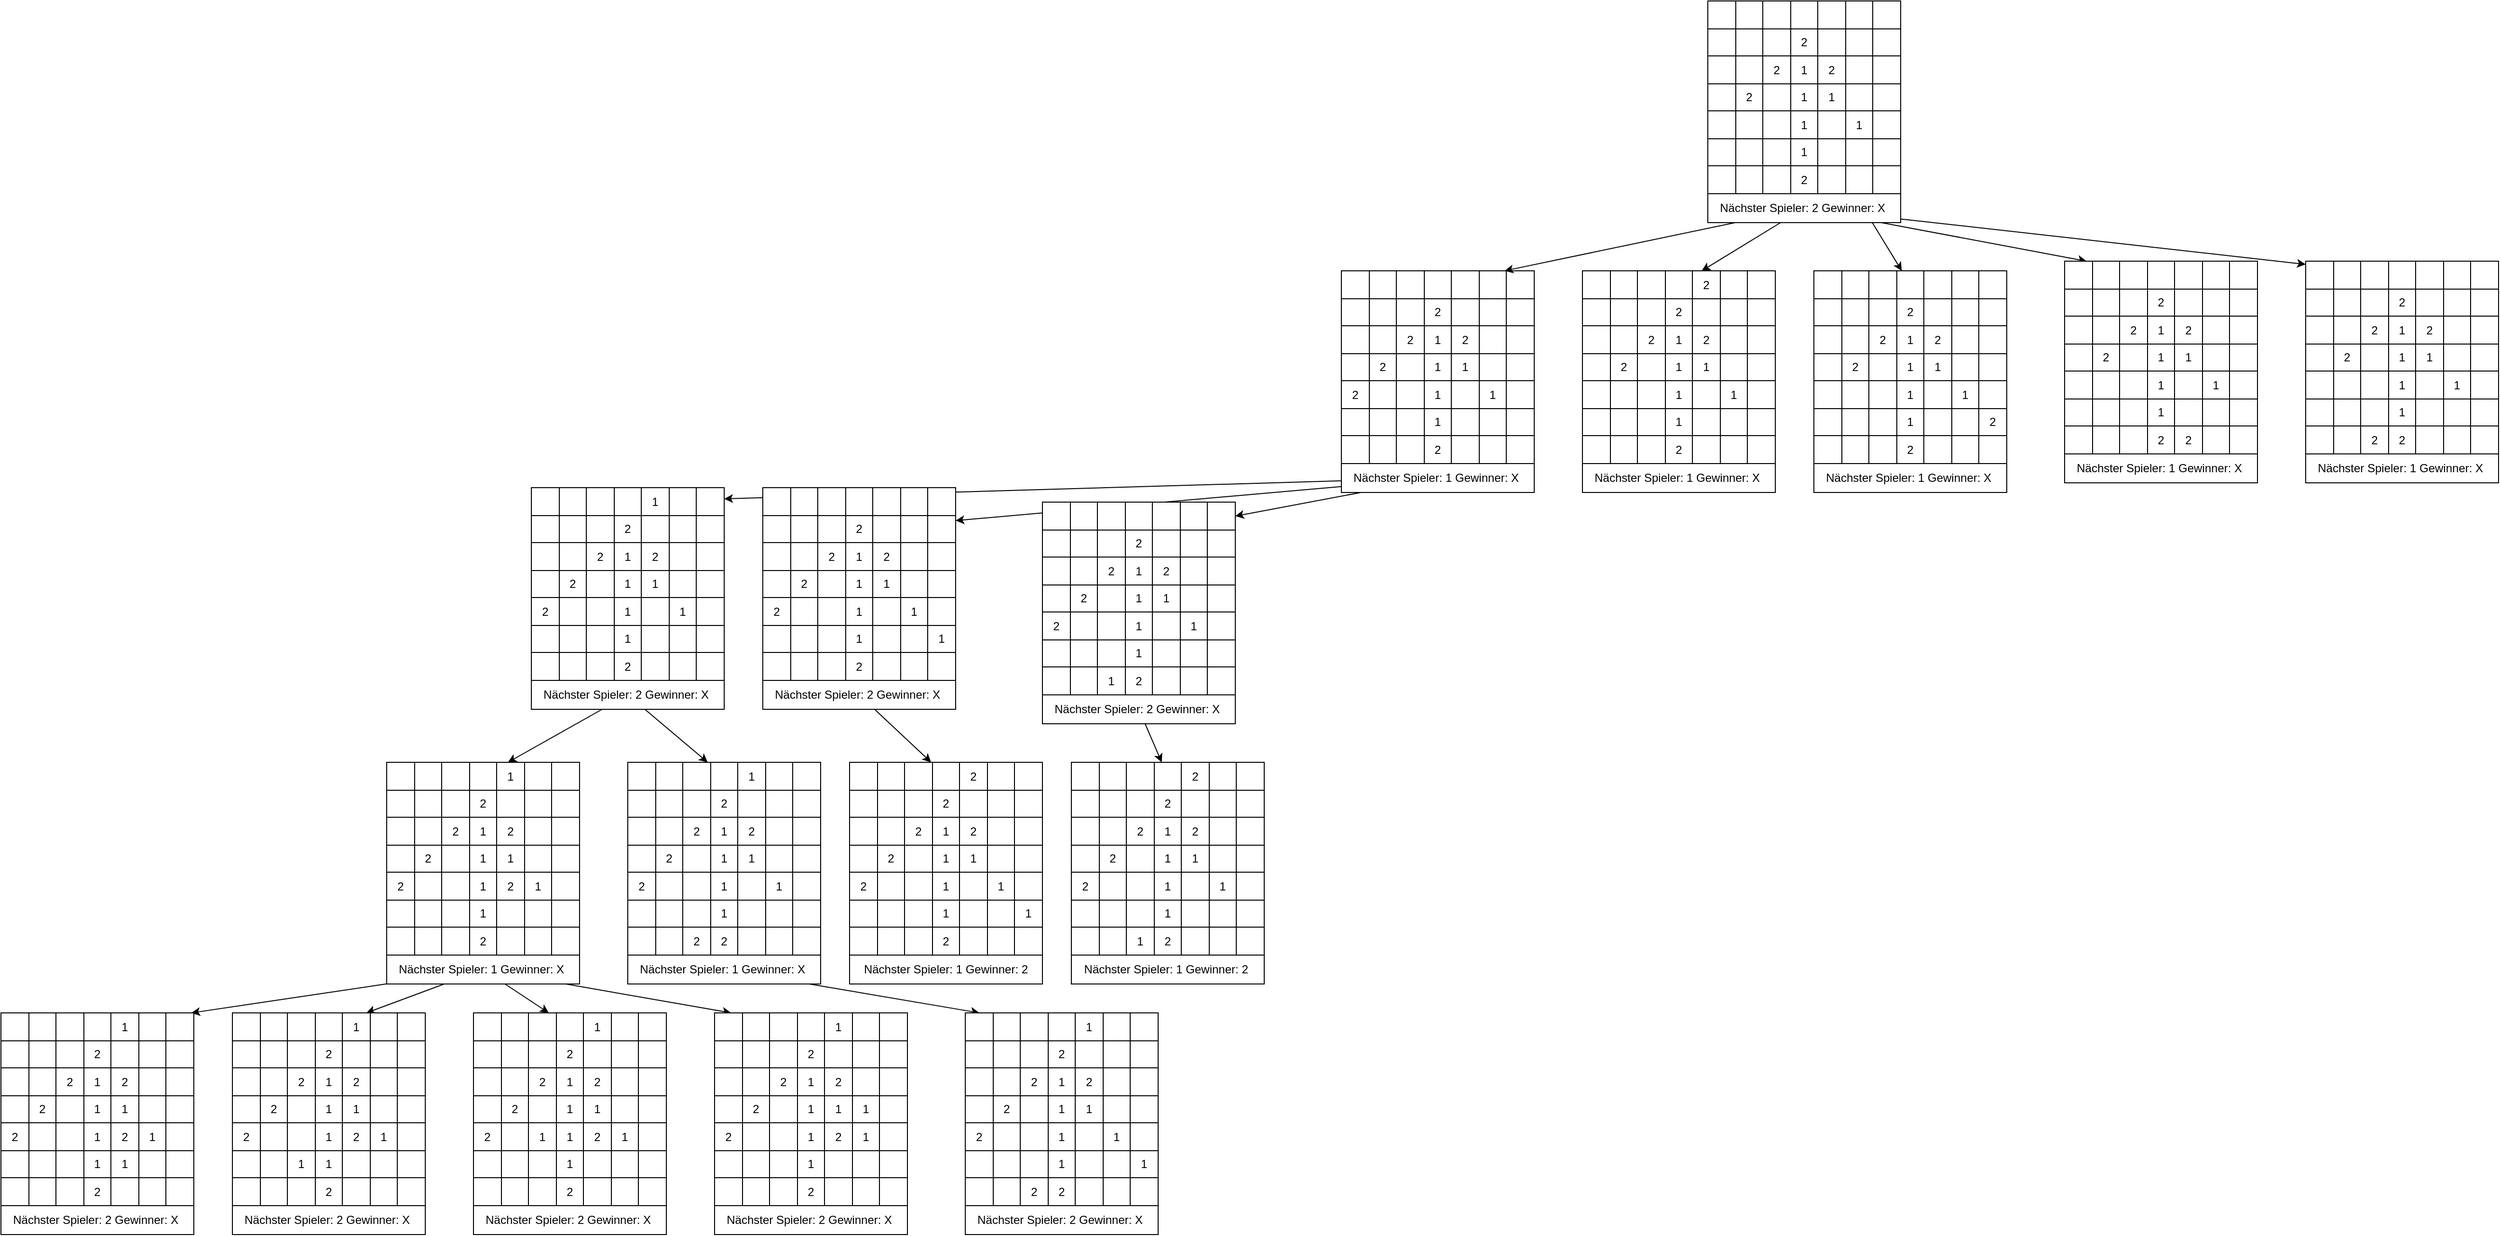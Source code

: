 <mxfile version="15.4.1" type="github">
  <diagram name="Page-1" id="10a91c8b-09ff-31b1-d368-03940ed4cc9e">
    <mxGraphModel dx="3622" dy="754" grid="1" gridSize="10" guides="1" tooltips="1" connect="1" arrows="1" fold="1" page="1" pageScale="1" pageWidth="1100" pageHeight="850" background="none" math="0" shadow="0">
      <root>
        <mxCell id="0" />
        <mxCell id="1" parent="0" />
        <mxCell id="ErytSRjThVYuVtmWc2yD-547" style="edgeStyle=none;rounded=0;orthogonalLoop=1;jettySize=auto;html=1;" edge="1" parent="1" source="ErytSRjThVYuVtmWc2yD-14" target="ErytSRjThVYuVtmWc2yD-363">
          <mxGeometry relative="1" as="geometry" />
        </mxCell>
        <mxCell id="ErytSRjThVYuVtmWc2yD-14" value="" style="shape=table;startSize=0;container=1;collapsible=0;childLayout=tableLayout;" vertex="1" parent="1">
          <mxGeometry x="420" y="30" width="200" height="229" as="geometry" />
        </mxCell>
        <mxCell id="ErytSRjThVYuVtmWc2yD-15" value="" style="shape=partialRectangle;collapsible=0;dropTarget=0;pointerEvents=0;fillColor=none;top=0;left=0;bottom=0;right=0;points=[[0,0.5],[1,0.5]];portConstraint=eastwest;" vertex="1" parent="ErytSRjThVYuVtmWc2yD-14">
          <mxGeometry width="200" height="29" as="geometry" />
        </mxCell>
        <mxCell id="ErytSRjThVYuVtmWc2yD-16" value="" style="shape=partialRectangle;html=1;whiteSpace=wrap;connectable=0;overflow=hidden;fillColor=none;top=0;left=0;bottom=0;right=0;pointerEvents=1;" vertex="1" parent="ErytSRjThVYuVtmWc2yD-15">
          <mxGeometry width="29" height="29" as="geometry">
            <mxRectangle width="29" height="29" as="alternateBounds" />
          </mxGeometry>
        </mxCell>
        <mxCell id="ErytSRjThVYuVtmWc2yD-17" value="" style="shape=partialRectangle;html=1;whiteSpace=wrap;connectable=0;overflow=hidden;fillColor=none;top=0;left=0;bottom=0;right=0;pointerEvents=1;" vertex="1" parent="ErytSRjThVYuVtmWc2yD-15">
          <mxGeometry x="29" width="28" height="29" as="geometry">
            <mxRectangle width="28" height="29" as="alternateBounds" />
          </mxGeometry>
        </mxCell>
        <mxCell id="ErytSRjThVYuVtmWc2yD-18" value="" style="shape=partialRectangle;html=1;whiteSpace=wrap;connectable=0;overflow=hidden;fillColor=none;top=0;left=0;bottom=0;right=0;pointerEvents=1;" vertex="1" parent="ErytSRjThVYuVtmWc2yD-15">
          <mxGeometry x="57" width="29" height="29" as="geometry">
            <mxRectangle width="29" height="29" as="alternateBounds" />
          </mxGeometry>
        </mxCell>
        <mxCell id="ErytSRjThVYuVtmWc2yD-19" value="" style="shape=partialRectangle;html=1;whiteSpace=wrap;connectable=0;overflow=hidden;fillColor=none;top=0;left=0;bottom=0;right=0;pointerEvents=1;" vertex="1" parent="ErytSRjThVYuVtmWc2yD-15">
          <mxGeometry x="86" width="28" height="29" as="geometry">
            <mxRectangle width="28" height="29" as="alternateBounds" />
          </mxGeometry>
        </mxCell>
        <mxCell id="ErytSRjThVYuVtmWc2yD-20" value="" style="shape=partialRectangle;html=1;whiteSpace=wrap;connectable=0;overflow=hidden;fillColor=none;top=0;left=0;bottom=0;right=0;pointerEvents=1;" vertex="1" parent="ErytSRjThVYuVtmWc2yD-15">
          <mxGeometry x="114" width="29" height="29" as="geometry">
            <mxRectangle width="29" height="29" as="alternateBounds" />
          </mxGeometry>
        </mxCell>
        <mxCell id="ErytSRjThVYuVtmWc2yD-21" value="" style="shape=partialRectangle;html=1;whiteSpace=wrap;connectable=0;overflow=hidden;fillColor=none;top=0;left=0;bottom=0;right=0;pointerEvents=1;" vertex="1" parent="ErytSRjThVYuVtmWc2yD-15">
          <mxGeometry x="143" width="28" height="29" as="geometry">
            <mxRectangle width="28" height="29" as="alternateBounds" />
          </mxGeometry>
        </mxCell>
        <mxCell id="ErytSRjThVYuVtmWc2yD-22" value="" style="shape=partialRectangle;html=1;whiteSpace=wrap;connectable=0;overflow=hidden;fillColor=none;top=0;left=0;bottom=0;right=0;pointerEvents=1;" vertex="1" parent="ErytSRjThVYuVtmWc2yD-15">
          <mxGeometry x="171" width="29" height="29" as="geometry">
            <mxRectangle width="29" height="29" as="alternateBounds" />
          </mxGeometry>
        </mxCell>
        <mxCell id="ErytSRjThVYuVtmWc2yD-23" value="" style="shape=partialRectangle;collapsible=0;dropTarget=0;pointerEvents=0;fillColor=none;top=0;left=0;bottom=0;right=0;points=[[0,0.5],[1,0.5]];portConstraint=eastwest;" vertex="1" parent="ErytSRjThVYuVtmWc2yD-14">
          <mxGeometry y="29" width="200" height="28" as="geometry" />
        </mxCell>
        <mxCell id="ErytSRjThVYuVtmWc2yD-24" value="" style="shape=partialRectangle;html=1;whiteSpace=wrap;connectable=0;overflow=hidden;fillColor=none;top=0;left=0;bottom=0;right=0;pointerEvents=1;" vertex="1" parent="ErytSRjThVYuVtmWc2yD-23">
          <mxGeometry width="29" height="28" as="geometry">
            <mxRectangle width="29" height="28" as="alternateBounds" />
          </mxGeometry>
        </mxCell>
        <mxCell id="ErytSRjThVYuVtmWc2yD-25" value="" style="shape=partialRectangle;html=1;whiteSpace=wrap;connectable=0;overflow=hidden;fillColor=none;top=0;left=0;bottom=0;right=0;pointerEvents=1;" vertex="1" parent="ErytSRjThVYuVtmWc2yD-23">
          <mxGeometry x="29" width="28" height="28" as="geometry">
            <mxRectangle width="28" height="28" as="alternateBounds" />
          </mxGeometry>
        </mxCell>
        <mxCell id="ErytSRjThVYuVtmWc2yD-26" value="" style="shape=partialRectangle;html=1;whiteSpace=wrap;connectable=0;overflow=hidden;fillColor=none;top=0;left=0;bottom=0;right=0;pointerEvents=1;" vertex="1" parent="ErytSRjThVYuVtmWc2yD-23">
          <mxGeometry x="57" width="29" height="28" as="geometry">
            <mxRectangle width="29" height="28" as="alternateBounds" />
          </mxGeometry>
        </mxCell>
        <mxCell id="ErytSRjThVYuVtmWc2yD-27" value="2" style="shape=partialRectangle;html=1;whiteSpace=wrap;connectable=0;overflow=hidden;fillColor=none;top=0;left=0;bottom=0;right=0;pointerEvents=1;" vertex="1" parent="ErytSRjThVYuVtmWc2yD-23">
          <mxGeometry x="86" width="28" height="28" as="geometry">
            <mxRectangle width="28" height="28" as="alternateBounds" />
          </mxGeometry>
        </mxCell>
        <mxCell id="ErytSRjThVYuVtmWc2yD-28" value="" style="shape=partialRectangle;html=1;whiteSpace=wrap;connectable=0;overflow=hidden;fillColor=none;top=0;left=0;bottom=0;right=0;pointerEvents=1;" vertex="1" parent="ErytSRjThVYuVtmWc2yD-23">
          <mxGeometry x="114" width="29" height="28" as="geometry">
            <mxRectangle width="29" height="28" as="alternateBounds" />
          </mxGeometry>
        </mxCell>
        <mxCell id="ErytSRjThVYuVtmWc2yD-29" value="" style="shape=partialRectangle;html=1;whiteSpace=wrap;connectable=0;overflow=hidden;fillColor=none;top=0;left=0;bottom=0;right=0;pointerEvents=1;" vertex="1" parent="ErytSRjThVYuVtmWc2yD-23">
          <mxGeometry x="143" width="28" height="28" as="geometry">
            <mxRectangle width="28" height="28" as="alternateBounds" />
          </mxGeometry>
        </mxCell>
        <mxCell id="ErytSRjThVYuVtmWc2yD-30" value="" style="shape=partialRectangle;html=1;whiteSpace=wrap;connectable=0;overflow=hidden;fillColor=none;top=0;left=0;bottom=0;right=0;pointerEvents=1;" vertex="1" parent="ErytSRjThVYuVtmWc2yD-23">
          <mxGeometry x="171" width="29" height="28" as="geometry">
            <mxRectangle width="29" height="28" as="alternateBounds" />
          </mxGeometry>
        </mxCell>
        <mxCell id="ErytSRjThVYuVtmWc2yD-31" value="" style="shape=partialRectangle;collapsible=0;dropTarget=0;pointerEvents=0;fillColor=none;top=0;left=0;bottom=0;right=0;points=[[0,0.5],[1,0.5]];portConstraint=eastwest;" vertex="1" parent="ErytSRjThVYuVtmWc2yD-14">
          <mxGeometry y="57" width="200" height="29" as="geometry" />
        </mxCell>
        <mxCell id="ErytSRjThVYuVtmWc2yD-32" value="" style="shape=partialRectangle;html=1;whiteSpace=wrap;connectable=0;overflow=hidden;fillColor=none;top=0;left=0;bottom=0;right=0;pointerEvents=1;" vertex="1" parent="ErytSRjThVYuVtmWc2yD-31">
          <mxGeometry width="29" height="29" as="geometry">
            <mxRectangle width="29" height="29" as="alternateBounds" />
          </mxGeometry>
        </mxCell>
        <mxCell id="ErytSRjThVYuVtmWc2yD-33" value="" style="shape=partialRectangle;html=1;whiteSpace=wrap;connectable=0;overflow=hidden;fillColor=none;top=0;left=0;bottom=0;right=0;pointerEvents=1;" vertex="1" parent="ErytSRjThVYuVtmWc2yD-31">
          <mxGeometry x="29" width="28" height="29" as="geometry">
            <mxRectangle width="28" height="29" as="alternateBounds" />
          </mxGeometry>
        </mxCell>
        <mxCell id="ErytSRjThVYuVtmWc2yD-34" value="2" style="shape=partialRectangle;html=1;whiteSpace=wrap;connectable=0;overflow=hidden;fillColor=none;top=0;left=0;bottom=0;right=0;pointerEvents=1;" vertex="1" parent="ErytSRjThVYuVtmWc2yD-31">
          <mxGeometry x="57" width="29" height="29" as="geometry">
            <mxRectangle width="29" height="29" as="alternateBounds" />
          </mxGeometry>
        </mxCell>
        <mxCell id="ErytSRjThVYuVtmWc2yD-35" value="1" style="shape=partialRectangle;html=1;whiteSpace=wrap;connectable=0;overflow=hidden;fillColor=none;top=0;left=0;bottom=0;right=0;pointerEvents=1;" vertex="1" parent="ErytSRjThVYuVtmWc2yD-31">
          <mxGeometry x="86" width="28" height="29" as="geometry">
            <mxRectangle width="28" height="29" as="alternateBounds" />
          </mxGeometry>
        </mxCell>
        <mxCell id="ErytSRjThVYuVtmWc2yD-36" value="2" style="shape=partialRectangle;html=1;whiteSpace=wrap;connectable=0;overflow=hidden;fillColor=none;top=0;left=0;bottom=0;right=0;pointerEvents=1;" vertex="1" parent="ErytSRjThVYuVtmWc2yD-31">
          <mxGeometry x="114" width="29" height="29" as="geometry">
            <mxRectangle width="29" height="29" as="alternateBounds" />
          </mxGeometry>
        </mxCell>
        <mxCell id="ErytSRjThVYuVtmWc2yD-37" value="" style="shape=partialRectangle;html=1;whiteSpace=wrap;connectable=0;overflow=hidden;fillColor=none;top=0;left=0;bottom=0;right=0;pointerEvents=1;" vertex="1" parent="ErytSRjThVYuVtmWc2yD-31">
          <mxGeometry x="143" width="28" height="29" as="geometry">
            <mxRectangle width="28" height="29" as="alternateBounds" />
          </mxGeometry>
        </mxCell>
        <mxCell id="ErytSRjThVYuVtmWc2yD-38" value="" style="shape=partialRectangle;html=1;whiteSpace=wrap;connectable=0;overflow=hidden;fillColor=none;top=0;left=0;bottom=0;right=0;pointerEvents=1;" vertex="1" parent="ErytSRjThVYuVtmWc2yD-31">
          <mxGeometry x="171" width="29" height="29" as="geometry">
            <mxRectangle width="29" height="29" as="alternateBounds" />
          </mxGeometry>
        </mxCell>
        <mxCell id="ErytSRjThVYuVtmWc2yD-39" value="" style="shape=partialRectangle;collapsible=0;dropTarget=0;pointerEvents=0;fillColor=none;top=0;left=0;bottom=0;right=0;points=[[0,0.5],[1,0.5]];portConstraint=eastwest;" vertex="1" parent="ErytSRjThVYuVtmWc2yD-14">
          <mxGeometry y="86" width="200" height="28" as="geometry" />
        </mxCell>
        <mxCell id="ErytSRjThVYuVtmWc2yD-40" value="" style="shape=partialRectangle;html=1;whiteSpace=wrap;connectable=0;overflow=hidden;fillColor=none;top=0;left=0;bottom=0;right=0;pointerEvents=1;" vertex="1" parent="ErytSRjThVYuVtmWc2yD-39">
          <mxGeometry width="29" height="28" as="geometry">
            <mxRectangle width="29" height="28" as="alternateBounds" />
          </mxGeometry>
        </mxCell>
        <mxCell id="ErytSRjThVYuVtmWc2yD-41" value="2" style="shape=partialRectangle;html=1;whiteSpace=wrap;connectable=0;overflow=hidden;fillColor=none;top=0;left=0;bottom=0;right=0;pointerEvents=1;" vertex="1" parent="ErytSRjThVYuVtmWc2yD-39">
          <mxGeometry x="29" width="28" height="28" as="geometry">
            <mxRectangle width="28" height="28" as="alternateBounds" />
          </mxGeometry>
        </mxCell>
        <mxCell id="ErytSRjThVYuVtmWc2yD-42" value="" style="shape=partialRectangle;html=1;whiteSpace=wrap;connectable=0;overflow=hidden;fillColor=none;top=0;left=0;bottom=0;right=0;pointerEvents=1;" vertex="1" parent="ErytSRjThVYuVtmWc2yD-39">
          <mxGeometry x="57" width="29" height="28" as="geometry">
            <mxRectangle width="29" height="28" as="alternateBounds" />
          </mxGeometry>
        </mxCell>
        <mxCell id="ErytSRjThVYuVtmWc2yD-43" value="1" style="shape=partialRectangle;html=1;whiteSpace=wrap;connectable=0;overflow=hidden;fillColor=none;top=0;left=0;bottom=0;right=0;pointerEvents=1;" vertex="1" parent="ErytSRjThVYuVtmWc2yD-39">
          <mxGeometry x="86" width="28" height="28" as="geometry">
            <mxRectangle width="28" height="28" as="alternateBounds" />
          </mxGeometry>
        </mxCell>
        <mxCell id="ErytSRjThVYuVtmWc2yD-44" value="1" style="shape=partialRectangle;html=1;whiteSpace=wrap;connectable=0;overflow=hidden;fillColor=none;top=0;left=0;bottom=0;right=0;pointerEvents=1;" vertex="1" parent="ErytSRjThVYuVtmWc2yD-39">
          <mxGeometry x="114" width="29" height="28" as="geometry">
            <mxRectangle width="29" height="28" as="alternateBounds" />
          </mxGeometry>
        </mxCell>
        <mxCell id="ErytSRjThVYuVtmWc2yD-45" value="" style="shape=partialRectangle;html=1;whiteSpace=wrap;connectable=0;overflow=hidden;fillColor=none;top=0;left=0;bottom=0;right=0;pointerEvents=1;" vertex="1" parent="ErytSRjThVYuVtmWc2yD-39">
          <mxGeometry x="143" width="28" height="28" as="geometry">
            <mxRectangle width="28" height="28" as="alternateBounds" />
          </mxGeometry>
        </mxCell>
        <mxCell id="ErytSRjThVYuVtmWc2yD-46" value="" style="shape=partialRectangle;html=1;whiteSpace=wrap;connectable=0;overflow=hidden;fillColor=none;top=0;left=0;bottom=0;right=0;pointerEvents=1;" vertex="1" parent="ErytSRjThVYuVtmWc2yD-39">
          <mxGeometry x="171" width="29" height="28" as="geometry">
            <mxRectangle width="29" height="28" as="alternateBounds" />
          </mxGeometry>
        </mxCell>
        <mxCell id="ErytSRjThVYuVtmWc2yD-47" value="" style="shape=partialRectangle;collapsible=0;dropTarget=0;pointerEvents=0;fillColor=none;top=0;left=0;bottom=0;right=0;points=[[0,0.5],[1,0.5]];portConstraint=eastwest;" vertex="1" parent="ErytSRjThVYuVtmWc2yD-14">
          <mxGeometry y="114" width="200" height="29" as="geometry" />
        </mxCell>
        <mxCell id="ErytSRjThVYuVtmWc2yD-48" value="" style="shape=partialRectangle;html=1;whiteSpace=wrap;connectable=0;overflow=hidden;fillColor=none;top=0;left=0;bottom=0;right=0;pointerEvents=1;" vertex="1" parent="ErytSRjThVYuVtmWc2yD-47">
          <mxGeometry width="29" height="29" as="geometry">
            <mxRectangle width="29" height="29" as="alternateBounds" />
          </mxGeometry>
        </mxCell>
        <mxCell id="ErytSRjThVYuVtmWc2yD-49" value="" style="shape=partialRectangle;html=1;whiteSpace=wrap;connectable=0;overflow=hidden;fillColor=none;top=0;left=0;bottom=0;right=0;pointerEvents=1;" vertex="1" parent="ErytSRjThVYuVtmWc2yD-47">
          <mxGeometry x="29" width="28" height="29" as="geometry">
            <mxRectangle width="28" height="29" as="alternateBounds" />
          </mxGeometry>
        </mxCell>
        <mxCell id="ErytSRjThVYuVtmWc2yD-50" value="" style="shape=partialRectangle;html=1;whiteSpace=wrap;connectable=0;overflow=hidden;fillColor=none;top=0;left=0;bottom=0;right=0;pointerEvents=1;" vertex="1" parent="ErytSRjThVYuVtmWc2yD-47">
          <mxGeometry x="57" width="29" height="29" as="geometry">
            <mxRectangle width="29" height="29" as="alternateBounds" />
          </mxGeometry>
        </mxCell>
        <mxCell id="ErytSRjThVYuVtmWc2yD-51" value="1" style="shape=partialRectangle;html=1;whiteSpace=wrap;connectable=0;overflow=hidden;fillColor=none;top=0;left=0;bottom=0;right=0;pointerEvents=1;" vertex="1" parent="ErytSRjThVYuVtmWc2yD-47">
          <mxGeometry x="86" width="28" height="29" as="geometry">
            <mxRectangle width="28" height="29" as="alternateBounds" />
          </mxGeometry>
        </mxCell>
        <mxCell id="ErytSRjThVYuVtmWc2yD-52" value="" style="shape=partialRectangle;html=1;whiteSpace=wrap;connectable=0;overflow=hidden;fillColor=none;top=0;left=0;bottom=0;right=0;pointerEvents=1;" vertex="1" parent="ErytSRjThVYuVtmWc2yD-47">
          <mxGeometry x="114" width="29" height="29" as="geometry">
            <mxRectangle width="29" height="29" as="alternateBounds" />
          </mxGeometry>
        </mxCell>
        <mxCell id="ErytSRjThVYuVtmWc2yD-53" value="1" style="shape=partialRectangle;html=1;whiteSpace=wrap;connectable=0;overflow=hidden;fillColor=none;top=0;left=0;bottom=0;right=0;pointerEvents=1;" vertex="1" parent="ErytSRjThVYuVtmWc2yD-47">
          <mxGeometry x="143" width="28" height="29" as="geometry">
            <mxRectangle width="28" height="29" as="alternateBounds" />
          </mxGeometry>
        </mxCell>
        <mxCell id="ErytSRjThVYuVtmWc2yD-54" value="" style="shape=partialRectangle;html=1;whiteSpace=wrap;connectable=0;overflow=hidden;fillColor=none;top=0;left=0;bottom=0;right=0;pointerEvents=1;" vertex="1" parent="ErytSRjThVYuVtmWc2yD-47">
          <mxGeometry x="171" width="29" height="29" as="geometry">
            <mxRectangle width="29" height="29" as="alternateBounds" />
          </mxGeometry>
        </mxCell>
        <mxCell id="ErytSRjThVYuVtmWc2yD-55" value="" style="shape=partialRectangle;collapsible=0;dropTarget=0;pointerEvents=0;fillColor=none;top=0;left=0;bottom=0;right=0;points=[[0,0.5],[1,0.5]];portConstraint=eastwest;" vertex="1" parent="ErytSRjThVYuVtmWc2yD-14">
          <mxGeometry y="143" width="200" height="28" as="geometry" />
        </mxCell>
        <mxCell id="ErytSRjThVYuVtmWc2yD-56" value="" style="shape=partialRectangle;html=1;whiteSpace=wrap;connectable=0;overflow=hidden;fillColor=none;top=0;left=0;bottom=0;right=0;pointerEvents=1;" vertex="1" parent="ErytSRjThVYuVtmWc2yD-55">
          <mxGeometry width="29" height="28" as="geometry">
            <mxRectangle width="29" height="28" as="alternateBounds" />
          </mxGeometry>
        </mxCell>
        <mxCell id="ErytSRjThVYuVtmWc2yD-57" value="" style="shape=partialRectangle;html=1;whiteSpace=wrap;connectable=0;overflow=hidden;fillColor=none;top=0;left=0;bottom=0;right=0;pointerEvents=1;" vertex="1" parent="ErytSRjThVYuVtmWc2yD-55">
          <mxGeometry x="29" width="28" height="28" as="geometry">
            <mxRectangle width="28" height="28" as="alternateBounds" />
          </mxGeometry>
        </mxCell>
        <mxCell id="ErytSRjThVYuVtmWc2yD-58" value="" style="shape=partialRectangle;html=1;whiteSpace=wrap;connectable=0;overflow=hidden;fillColor=none;top=0;left=0;bottom=0;right=0;pointerEvents=1;" vertex="1" parent="ErytSRjThVYuVtmWc2yD-55">
          <mxGeometry x="57" width="29" height="28" as="geometry">
            <mxRectangle width="29" height="28" as="alternateBounds" />
          </mxGeometry>
        </mxCell>
        <mxCell id="ErytSRjThVYuVtmWc2yD-59" value="1" style="shape=partialRectangle;html=1;whiteSpace=wrap;connectable=0;overflow=hidden;fillColor=none;top=0;left=0;bottom=0;right=0;pointerEvents=1;" vertex="1" parent="ErytSRjThVYuVtmWc2yD-55">
          <mxGeometry x="86" width="28" height="28" as="geometry">
            <mxRectangle width="28" height="28" as="alternateBounds" />
          </mxGeometry>
        </mxCell>
        <mxCell id="ErytSRjThVYuVtmWc2yD-60" value="" style="shape=partialRectangle;html=1;whiteSpace=wrap;connectable=0;overflow=hidden;fillColor=none;top=0;left=0;bottom=0;right=0;pointerEvents=1;" vertex="1" parent="ErytSRjThVYuVtmWc2yD-55">
          <mxGeometry x="114" width="29" height="28" as="geometry">
            <mxRectangle width="29" height="28" as="alternateBounds" />
          </mxGeometry>
        </mxCell>
        <mxCell id="ErytSRjThVYuVtmWc2yD-61" value="" style="shape=partialRectangle;html=1;whiteSpace=wrap;connectable=0;overflow=hidden;fillColor=none;top=0;left=0;bottom=0;right=0;pointerEvents=1;" vertex="1" parent="ErytSRjThVYuVtmWc2yD-55">
          <mxGeometry x="143" width="28" height="28" as="geometry">
            <mxRectangle width="28" height="28" as="alternateBounds" />
          </mxGeometry>
        </mxCell>
        <mxCell id="ErytSRjThVYuVtmWc2yD-62" value="" style="shape=partialRectangle;html=1;whiteSpace=wrap;connectable=0;overflow=hidden;fillColor=none;top=0;left=0;bottom=0;right=0;pointerEvents=1;" vertex="1" parent="ErytSRjThVYuVtmWc2yD-55">
          <mxGeometry x="171" width="29" height="28" as="geometry">
            <mxRectangle width="29" height="28" as="alternateBounds" />
          </mxGeometry>
        </mxCell>
        <mxCell id="ErytSRjThVYuVtmWc2yD-536" value="" style="shape=partialRectangle;collapsible=0;dropTarget=0;pointerEvents=0;fillColor=none;top=0;left=0;bottom=0;right=0;points=[[0,0.5],[1,0.5]];portConstraint=eastwest;" vertex="1" parent="ErytSRjThVYuVtmWc2yD-14">
          <mxGeometry y="171" width="200" height="29" as="geometry" />
        </mxCell>
        <mxCell id="ErytSRjThVYuVtmWc2yD-537" value="" style="shape=partialRectangle;html=1;whiteSpace=wrap;connectable=0;overflow=hidden;fillColor=none;top=0;left=0;bottom=0;right=0;pointerEvents=1;" vertex="1" parent="ErytSRjThVYuVtmWc2yD-536">
          <mxGeometry width="29" height="29" as="geometry">
            <mxRectangle width="29" height="29" as="alternateBounds" />
          </mxGeometry>
        </mxCell>
        <mxCell id="ErytSRjThVYuVtmWc2yD-538" value="" style="shape=partialRectangle;html=1;whiteSpace=wrap;connectable=0;overflow=hidden;fillColor=none;top=0;left=0;bottom=0;right=0;pointerEvents=1;" vertex="1" parent="ErytSRjThVYuVtmWc2yD-536">
          <mxGeometry x="29" width="28" height="29" as="geometry">
            <mxRectangle width="28" height="29" as="alternateBounds" />
          </mxGeometry>
        </mxCell>
        <mxCell id="ErytSRjThVYuVtmWc2yD-539" value="" style="shape=partialRectangle;html=1;whiteSpace=wrap;connectable=0;overflow=hidden;fillColor=none;top=0;left=0;bottom=0;right=0;pointerEvents=1;" vertex="1" parent="ErytSRjThVYuVtmWc2yD-536">
          <mxGeometry x="57" width="29" height="29" as="geometry">
            <mxRectangle width="29" height="29" as="alternateBounds" />
          </mxGeometry>
        </mxCell>
        <mxCell id="ErytSRjThVYuVtmWc2yD-540" value="2" style="shape=partialRectangle;html=1;whiteSpace=wrap;connectable=0;overflow=hidden;fillColor=none;top=0;left=0;bottom=0;right=0;pointerEvents=1;" vertex="1" parent="ErytSRjThVYuVtmWc2yD-536">
          <mxGeometry x="86" width="28" height="29" as="geometry">
            <mxRectangle width="28" height="29" as="alternateBounds" />
          </mxGeometry>
        </mxCell>
        <mxCell id="ErytSRjThVYuVtmWc2yD-541" value="" style="shape=partialRectangle;html=1;whiteSpace=wrap;connectable=0;overflow=hidden;fillColor=none;top=0;left=0;bottom=0;right=0;pointerEvents=1;" vertex="1" parent="ErytSRjThVYuVtmWc2yD-536">
          <mxGeometry x="114" width="29" height="29" as="geometry">
            <mxRectangle width="29" height="29" as="alternateBounds" />
          </mxGeometry>
        </mxCell>
        <mxCell id="ErytSRjThVYuVtmWc2yD-542" value="" style="shape=partialRectangle;html=1;whiteSpace=wrap;connectable=0;overflow=hidden;fillColor=none;top=0;left=0;bottom=0;right=0;pointerEvents=1;" vertex="1" parent="ErytSRjThVYuVtmWc2yD-536">
          <mxGeometry x="143" width="28" height="29" as="geometry">
            <mxRectangle width="28" height="29" as="alternateBounds" />
          </mxGeometry>
        </mxCell>
        <mxCell id="ErytSRjThVYuVtmWc2yD-543" value="" style="shape=partialRectangle;html=1;whiteSpace=wrap;connectable=0;overflow=hidden;fillColor=none;top=0;left=0;bottom=0;right=0;pointerEvents=1;" vertex="1" parent="ErytSRjThVYuVtmWc2yD-536">
          <mxGeometry x="171" width="29" height="29" as="geometry">
            <mxRectangle width="29" height="29" as="alternateBounds" />
          </mxGeometry>
        </mxCell>
        <mxCell id="ErytSRjThVYuVtmWc2yD-63" value="" style="shape=partialRectangle;collapsible=0;dropTarget=0;pointerEvents=0;fillColor=none;top=0;left=0;bottom=0;right=0;points=[[0,0.5],[1,0.5]];portConstraint=eastwest;" vertex="1" parent="ErytSRjThVYuVtmWc2yD-14">
          <mxGeometry y="200" width="200" height="29" as="geometry" />
        </mxCell>
        <mxCell id="ErytSRjThVYuVtmWc2yD-64" value="" style="shape=partialRectangle;html=1;whiteSpace=wrap;connectable=0;overflow=hidden;fillColor=none;top=0;left=0;bottom=0;right=0;pointerEvents=1;" vertex="1" parent="ErytSRjThVYuVtmWc2yD-63">
          <mxGeometry width="29" height="29" as="geometry">
            <mxRectangle width="29" height="29" as="alternateBounds" />
          </mxGeometry>
        </mxCell>
        <mxCell id="ErytSRjThVYuVtmWc2yD-65" value="" style="shape=partialRectangle;html=1;whiteSpace=wrap;connectable=0;overflow=hidden;fillColor=none;top=0;left=0;bottom=0;right=0;pointerEvents=1;" vertex="1" parent="ErytSRjThVYuVtmWc2yD-63">
          <mxGeometry x="29" width="28" height="29" as="geometry">
            <mxRectangle width="28" height="29" as="alternateBounds" />
          </mxGeometry>
        </mxCell>
        <mxCell id="ErytSRjThVYuVtmWc2yD-66" value="" style="shape=partialRectangle;html=1;whiteSpace=wrap;connectable=0;overflow=hidden;fillColor=none;top=0;left=0;bottom=0;right=0;pointerEvents=1;" vertex="1" parent="ErytSRjThVYuVtmWc2yD-63">
          <mxGeometry x="57" width="29" height="29" as="geometry">
            <mxRectangle width="29" height="29" as="alternateBounds" />
          </mxGeometry>
        </mxCell>
        <mxCell id="ErytSRjThVYuVtmWc2yD-67" value="2" style="shape=partialRectangle;html=1;whiteSpace=wrap;connectable=0;overflow=hidden;fillColor=none;top=0;left=0;bottom=0;right=0;pointerEvents=1;" vertex="1" parent="ErytSRjThVYuVtmWc2yD-63">
          <mxGeometry x="86" width="28" height="29" as="geometry">
            <mxRectangle width="28" height="29" as="alternateBounds" />
          </mxGeometry>
        </mxCell>
        <mxCell id="ErytSRjThVYuVtmWc2yD-68" value="" style="shape=partialRectangle;html=1;whiteSpace=wrap;connectable=0;overflow=hidden;fillColor=none;top=0;left=0;bottom=0;right=0;pointerEvents=1;" vertex="1" parent="ErytSRjThVYuVtmWc2yD-63">
          <mxGeometry x="114" width="29" height="29" as="geometry">
            <mxRectangle width="29" height="29" as="alternateBounds" />
          </mxGeometry>
        </mxCell>
        <mxCell id="ErytSRjThVYuVtmWc2yD-69" value="" style="shape=partialRectangle;html=1;whiteSpace=wrap;connectable=0;overflow=hidden;fillColor=none;top=0;left=0;bottom=0;right=0;pointerEvents=1;" vertex="1" parent="ErytSRjThVYuVtmWc2yD-63">
          <mxGeometry x="143" width="28" height="29" as="geometry">
            <mxRectangle width="28" height="29" as="alternateBounds" />
          </mxGeometry>
        </mxCell>
        <mxCell id="ErytSRjThVYuVtmWc2yD-70" value="" style="shape=partialRectangle;html=1;whiteSpace=wrap;connectable=0;overflow=hidden;fillColor=none;top=0;left=0;bottom=0;right=0;pointerEvents=1;" vertex="1" parent="ErytSRjThVYuVtmWc2yD-63">
          <mxGeometry x="171" width="29" height="29" as="geometry">
            <mxRectangle width="29" height="29" as="alternateBounds" />
          </mxGeometry>
        </mxCell>
        <mxCell id="ErytSRjThVYuVtmWc2yD-546" style="edgeStyle=none;rounded=0;orthogonalLoop=1;jettySize=auto;html=1;" edge="1" parent="1" source="ErytSRjThVYuVtmWc2yD-71" target="ErytSRjThVYuVtmWc2yD-305">
          <mxGeometry relative="1" as="geometry" />
        </mxCell>
        <mxCell id="ErytSRjThVYuVtmWc2yD-548" style="edgeStyle=none;rounded=0;orthogonalLoop=1;jettySize=auto;html=1;" edge="1" parent="1" source="ErytSRjThVYuVtmWc2yD-71" target="ErytSRjThVYuVtmWc2yD-421">
          <mxGeometry relative="1" as="geometry" />
        </mxCell>
        <mxCell id="ErytSRjThVYuVtmWc2yD-549" style="edgeStyle=none;rounded=0;orthogonalLoop=1;jettySize=auto;html=1;" edge="1" parent="1" source="ErytSRjThVYuVtmWc2yD-71" target="ErytSRjThVYuVtmWc2yD-479">
          <mxGeometry relative="1" as="geometry" />
        </mxCell>
        <mxCell id="ErytSRjThVYuVtmWc2yD-71" value="Nächster Spieler: 2 Gewinner: X&amp;nbsp;" style="rounded=0;whiteSpace=wrap;html=1;" vertex="1" parent="1">
          <mxGeometry x="420" y="230" width="200" height="30" as="geometry" />
        </mxCell>
        <mxCell id="ErytSRjThVYuVtmWc2yD-246" value="" style="shape=table;startSize=0;container=1;collapsible=0;childLayout=tableLayout;" vertex="1" parent="1">
          <mxGeometry x="40" y="310" width="200" height="229" as="geometry" />
        </mxCell>
        <mxCell id="ErytSRjThVYuVtmWc2yD-247" value="" style="shape=partialRectangle;collapsible=0;dropTarget=0;pointerEvents=0;fillColor=none;top=0;left=0;bottom=0;right=0;points=[[0,0.5],[1,0.5]];portConstraint=eastwest;" vertex="1" parent="ErytSRjThVYuVtmWc2yD-246">
          <mxGeometry width="200" height="29" as="geometry" />
        </mxCell>
        <mxCell id="ErytSRjThVYuVtmWc2yD-248" value="" style="shape=partialRectangle;html=1;whiteSpace=wrap;connectable=0;overflow=hidden;fillColor=none;top=0;left=0;bottom=0;right=0;pointerEvents=1;" vertex="1" parent="ErytSRjThVYuVtmWc2yD-247">
          <mxGeometry width="29" height="29" as="geometry">
            <mxRectangle width="29" height="29" as="alternateBounds" />
          </mxGeometry>
        </mxCell>
        <mxCell id="ErytSRjThVYuVtmWc2yD-249" value="" style="shape=partialRectangle;html=1;whiteSpace=wrap;connectable=0;overflow=hidden;fillColor=none;top=0;left=0;bottom=0;right=0;pointerEvents=1;" vertex="1" parent="ErytSRjThVYuVtmWc2yD-247">
          <mxGeometry x="29" width="28" height="29" as="geometry">
            <mxRectangle width="28" height="29" as="alternateBounds" />
          </mxGeometry>
        </mxCell>
        <mxCell id="ErytSRjThVYuVtmWc2yD-250" value="" style="shape=partialRectangle;html=1;whiteSpace=wrap;connectable=0;overflow=hidden;fillColor=none;top=0;left=0;bottom=0;right=0;pointerEvents=1;" vertex="1" parent="ErytSRjThVYuVtmWc2yD-247">
          <mxGeometry x="57" width="29" height="29" as="geometry">
            <mxRectangle width="29" height="29" as="alternateBounds" />
          </mxGeometry>
        </mxCell>
        <mxCell id="ErytSRjThVYuVtmWc2yD-251" value="" style="shape=partialRectangle;html=1;whiteSpace=wrap;connectable=0;overflow=hidden;fillColor=none;top=0;left=0;bottom=0;right=0;pointerEvents=1;" vertex="1" parent="ErytSRjThVYuVtmWc2yD-247">
          <mxGeometry x="86" width="28" height="29" as="geometry">
            <mxRectangle width="28" height="29" as="alternateBounds" />
          </mxGeometry>
        </mxCell>
        <mxCell id="ErytSRjThVYuVtmWc2yD-252" value="" style="shape=partialRectangle;html=1;whiteSpace=wrap;connectable=0;overflow=hidden;fillColor=none;top=0;left=0;bottom=0;right=0;pointerEvents=1;" vertex="1" parent="ErytSRjThVYuVtmWc2yD-247">
          <mxGeometry x="114" width="29" height="29" as="geometry">
            <mxRectangle width="29" height="29" as="alternateBounds" />
          </mxGeometry>
        </mxCell>
        <mxCell id="ErytSRjThVYuVtmWc2yD-253" value="" style="shape=partialRectangle;html=1;whiteSpace=wrap;connectable=0;overflow=hidden;fillColor=none;top=0;left=0;bottom=0;right=0;pointerEvents=1;" vertex="1" parent="ErytSRjThVYuVtmWc2yD-247">
          <mxGeometry x="143" width="28" height="29" as="geometry">
            <mxRectangle width="28" height="29" as="alternateBounds" />
          </mxGeometry>
        </mxCell>
        <mxCell id="ErytSRjThVYuVtmWc2yD-254" value="" style="shape=partialRectangle;html=1;whiteSpace=wrap;connectable=0;overflow=hidden;fillColor=none;top=0;left=0;bottom=0;right=0;pointerEvents=1;" vertex="1" parent="ErytSRjThVYuVtmWc2yD-247">
          <mxGeometry x="171" width="29" height="29" as="geometry">
            <mxRectangle width="29" height="29" as="alternateBounds" />
          </mxGeometry>
        </mxCell>
        <mxCell id="ErytSRjThVYuVtmWc2yD-255" value="" style="shape=partialRectangle;collapsible=0;dropTarget=0;pointerEvents=0;fillColor=none;top=0;left=0;bottom=0;right=0;points=[[0,0.5],[1,0.5]];portConstraint=eastwest;" vertex="1" parent="ErytSRjThVYuVtmWc2yD-246">
          <mxGeometry y="29" width="200" height="28" as="geometry" />
        </mxCell>
        <mxCell id="ErytSRjThVYuVtmWc2yD-256" value="" style="shape=partialRectangle;html=1;whiteSpace=wrap;connectable=0;overflow=hidden;fillColor=none;top=0;left=0;bottom=0;right=0;pointerEvents=1;" vertex="1" parent="ErytSRjThVYuVtmWc2yD-255">
          <mxGeometry width="29" height="28" as="geometry">
            <mxRectangle width="29" height="28" as="alternateBounds" />
          </mxGeometry>
        </mxCell>
        <mxCell id="ErytSRjThVYuVtmWc2yD-257" value="" style="shape=partialRectangle;html=1;whiteSpace=wrap;connectable=0;overflow=hidden;fillColor=none;top=0;left=0;bottom=0;right=0;pointerEvents=1;" vertex="1" parent="ErytSRjThVYuVtmWc2yD-255">
          <mxGeometry x="29" width="28" height="28" as="geometry">
            <mxRectangle width="28" height="28" as="alternateBounds" />
          </mxGeometry>
        </mxCell>
        <mxCell id="ErytSRjThVYuVtmWc2yD-258" value="" style="shape=partialRectangle;html=1;whiteSpace=wrap;connectable=0;overflow=hidden;fillColor=none;top=0;left=0;bottom=0;right=0;pointerEvents=1;" vertex="1" parent="ErytSRjThVYuVtmWc2yD-255">
          <mxGeometry x="57" width="29" height="28" as="geometry">
            <mxRectangle width="29" height="28" as="alternateBounds" />
          </mxGeometry>
        </mxCell>
        <mxCell id="ErytSRjThVYuVtmWc2yD-259" value="2" style="shape=partialRectangle;html=1;whiteSpace=wrap;connectable=0;overflow=hidden;fillColor=none;top=0;left=0;bottom=0;right=0;pointerEvents=1;" vertex="1" parent="ErytSRjThVYuVtmWc2yD-255">
          <mxGeometry x="86" width="28" height="28" as="geometry">
            <mxRectangle width="28" height="28" as="alternateBounds" />
          </mxGeometry>
        </mxCell>
        <mxCell id="ErytSRjThVYuVtmWc2yD-260" value="" style="shape=partialRectangle;html=1;whiteSpace=wrap;connectable=0;overflow=hidden;fillColor=none;top=0;left=0;bottom=0;right=0;pointerEvents=1;" vertex="1" parent="ErytSRjThVYuVtmWc2yD-255">
          <mxGeometry x="114" width="29" height="28" as="geometry">
            <mxRectangle width="29" height="28" as="alternateBounds" />
          </mxGeometry>
        </mxCell>
        <mxCell id="ErytSRjThVYuVtmWc2yD-261" value="" style="shape=partialRectangle;html=1;whiteSpace=wrap;connectable=0;overflow=hidden;fillColor=none;top=0;left=0;bottom=0;right=0;pointerEvents=1;" vertex="1" parent="ErytSRjThVYuVtmWc2yD-255">
          <mxGeometry x="143" width="28" height="28" as="geometry">
            <mxRectangle width="28" height="28" as="alternateBounds" />
          </mxGeometry>
        </mxCell>
        <mxCell id="ErytSRjThVYuVtmWc2yD-262" value="" style="shape=partialRectangle;html=1;whiteSpace=wrap;connectable=0;overflow=hidden;fillColor=none;top=0;left=0;bottom=0;right=0;pointerEvents=1;" vertex="1" parent="ErytSRjThVYuVtmWc2yD-255">
          <mxGeometry x="171" width="29" height="28" as="geometry">
            <mxRectangle width="29" height="28" as="alternateBounds" />
          </mxGeometry>
        </mxCell>
        <mxCell id="ErytSRjThVYuVtmWc2yD-263" value="" style="shape=partialRectangle;collapsible=0;dropTarget=0;pointerEvents=0;fillColor=none;top=0;left=0;bottom=0;right=0;points=[[0,0.5],[1,0.5]];portConstraint=eastwest;" vertex="1" parent="ErytSRjThVYuVtmWc2yD-246">
          <mxGeometry y="57" width="200" height="29" as="geometry" />
        </mxCell>
        <mxCell id="ErytSRjThVYuVtmWc2yD-264" value="" style="shape=partialRectangle;html=1;whiteSpace=wrap;connectable=0;overflow=hidden;fillColor=none;top=0;left=0;bottom=0;right=0;pointerEvents=1;" vertex="1" parent="ErytSRjThVYuVtmWc2yD-263">
          <mxGeometry width="29" height="29" as="geometry">
            <mxRectangle width="29" height="29" as="alternateBounds" />
          </mxGeometry>
        </mxCell>
        <mxCell id="ErytSRjThVYuVtmWc2yD-265" value="" style="shape=partialRectangle;html=1;whiteSpace=wrap;connectable=0;overflow=hidden;fillColor=none;top=0;left=0;bottom=0;right=0;pointerEvents=1;" vertex="1" parent="ErytSRjThVYuVtmWc2yD-263">
          <mxGeometry x="29" width="28" height="29" as="geometry">
            <mxRectangle width="28" height="29" as="alternateBounds" />
          </mxGeometry>
        </mxCell>
        <mxCell id="ErytSRjThVYuVtmWc2yD-266" value="2" style="shape=partialRectangle;html=1;whiteSpace=wrap;connectable=0;overflow=hidden;fillColor=none;top=0;left=0;bottom=0;right=0;pointerEvents=1;" vertex="1" parent="ErytSRjThVYuVtmWc2yD-263">
          <mxGeometry x="57" width="29" height="29" as="geometry">
            <mxRectangle width="29" height="29" as="alternateBounds" />
          </mxGeometry>
        </mxCell>
        <mxCell id="ErytSRjThVYuVtmWc2yD-267" value="1" style="shape=partialRectangle;html=1;whiteSpace=wrap;connectable=0;overflow=hidden;fillColor=none;top=0;left=0;bottom=0;right=0;pointerEvents=1;" vertex="1" parent="ErytSRjThVYuVtmWc2yD-263">
          <mxGeometry x="86" width="28" height="29" as="geometry">
            <mxRectangle width="28" height="29" as="alternateBounds" />
          </mxGeometry>
        </mxCell>
        <mxCell id="ErytSRjThVYuVtmWc2yD-268" value="2" style="shape=partialRectangle;html=1;whiteSpace=wrap;connectable=0;overflow=hidden;fillColor=none;top=0;left=0;bottom=0;right=0;pointerEvents=1;" vertex="1" parent="ErytSRjThVYuVtmWc2yD-263">
          <mxGeometry x="114" width="29" height="29" as="geometry">
            <mxRectangle width="29" height="29" as="alternateBounds" />
          </mxGeometry>
        </mxCell>
        <mxCell id="ErytSRjThVYuVtmWc2yD-269" value="" style="shape=partialRectangle;html=1;whiteSpace=wrap;connectable=0;overflow=hidden;fillColor=none;top=0;left=0;bottom=0;right=0;pointerEvents=1;" vertex="1" parent="ErytSRjThVYuVtmWc2yD-263">
          <mxGeometry x="143" width="28" height="29" as="geometry">
            <mxRectangle width="28" height="29" as="alternateBounds" />
          </mxGeometry>
        </mxCell>
        <mxCell id="ErytSRjThVYuVtmWc2yD-270" value="" style="shape=partialRectangle;html=1;whiteSpace=wrap;connectable=0;overflow=hidden;fillColor=none;top=0;left=0;bottom=0;right=0;pointerEvents=1;" vertex="1" parent="ErytSRjThVYuVtmWc2yD-263">
          <mxGeometry x="171" width="29" height="29" as="geometry">
            <mxRectangle width="29" height="29" as="alternateBounds" />
          </mxGeometry>
        </mxCell>
        <mxCell id="ErytSRjThVYuVtmWc2yD-271" value="" style="shape=partialRectangle;collapsible=0;dropTarget=0;pointerEvents=0;fillColor=none;top=0;left=0;bottom=0;right=0;points=[[0,0.5],[1,0.5]];portConstraint=eastwest;" vertex="1" parent="ErytSRjThVYuVtmWc2yD-246">
          <mxGeometry y="86" width="200" height="28" as="geometry" />
        </mxCell>
        <mxCell id="ErytSRjThVYuVtmWc2yD-272" value="" style="shape=partialRectangle;html=1;whiteSpace=wrap;connectable=0;overflow=hidden;fillColor=none;top=0;left=0;bottom=0;right=0;pointerEvents=1;" vertex="1" parent="ErytSRjThVYuVtmWc2yD-271">
          <mxGeometry width="29" height="28" as="geometry">
            <mxRectangle width="29" height="28" as="alternateBounds" />
          </mxGeometry>
        </mxCell>
        <mxCell id="ErytSRjThVYuVtmWc2yD-273" value="2" style="shape=partialRectangle;html=1;whiteSpace=wrap;connectable=0;overflow=hidden;fillColor=none;top=0;left=0;bottom=0;right=0;pointerEvents=1;" vertex="1" parent="ErytSRjThVYuVtmWc2yD-271">
          <mxGeometry x="29" width="28" height="28" as="geometry">
            <mxRectangle width="28" height="28" as="alternateBounds" />
          </mxGeometry>
        </mxCell>
        <mxCell id="ErytSRjThVYuVtmWc2yD-274" value="" style="shape=partialRectangle;html=1;whiteSpace=wrap;connectable=0;overflow=hidden;fillColor=none;top=0;left=0;bottom=0;right=0;pointerEvents=1;" vertex="1" parent="ErytSRjThVYuVtmWc2yD-271">
          <mxGeometry x="57" width="29" height="28" as="geometry">
            <mxRectangle width="29" height="28" as="alternateBounds" />
          </mxGeometry>
        </mxCell>
        <mxCell id="ErytSRjThVYuVtmWc2yD-275" value="1" style="shape=partialRectangle;html=1;whiteSpace=wrap;connectable=0;overflow=hidden;fillColor=none;top=0;left=0;bottom=0;right=0;pointerEvents=1;" vertex="1" parent="ErytSRjThVYuVtmWc2yD-271">
          <mxGeometry x="86" width="28" height="28" as="geometry">
            <mxRectangle width="28" height="28" as="alternateBounds" />
          </mxGeometry>
        </mxCell>
        <mxCell id="ErytSRjThVYuVtmWc2yD-276" value="1" style="shape=partialRectangle;html=1;whiteSpace=wrap;connectable=0;overflow=hidden;fillColor=none;top=0;left=0;bottom=0;right=0;pointerEvents=1;" vertex="1" parent="ErytSRjThVYuVtmWc2yD-271">
          <mxGeometry x="114" width="29" height="28" as="geometry">
            <mxRectangle width="29" height="28" as="alternateBounds" />
          </mxGeometry>
        </mxCell>
        <mxCell id="ErytSRjThVYuVtmWc2yD-277" value="" style="shape=partialRectangle;html=1;whiteSpace=wrap;connectable=0;overflow=hidden;fillColor=none;top=0;left=0;bottom=0;right=0;pointerEvents=1;" vertex="1" parent="ErytSRjThVYuVtmWc2yD-271">
          <mxGeometry x="143" width="28" height="28" as="geometry">
            <mxRectangle width="28" height="28" as="alternateBounds" />
          </mxGeometry>
        </mxCell>
        <mxCell id="ErytSRjThVYuVtmWc2yD-278" value="" style="shape=partialRectangle;html=1;whiteSpace=wrap;connectable=0;overflow=hidden;fillColor=none;top=0;left=0;bottom=0;right=0;pointerEvents=1;" vertex="1" parent="ErytSRjThVYuVtmWc2yD-271">
          <mxGeometry x="171" width="29" height="28" as="geometry">
            <mxRectangle width="29" height="28" as="alternateBounds" />
          </mxGeometry>
        </mxCell>
        <mxCell id="ErytSRjThVYuVtmWc2yD-279" value="" style="shape=partialRectangle;collapsible=0;dropTarget=0;pointerEvents=0;fillColor=none;top=0;left=0;bottom=0;right=0;points=[[0,0.5],[1,0.5]];portConstraint=eastwest;" vertex="1" parent="ErytSRjThVYuVtmWc2yD-246">
          <mxGeometry y="114" width="200" height="29" as="geometry" />
        </mxCell>
        <mxCell id="ErytSRjThVYuVtmWc2yD-280" value="2" style="shape=partialRectangle;html=1;whiteSpace=wrap;connectable=0;overflow=hidden;fillColor=none;top=0;left=0;bottom=0;right=0;pointerEvents=1;" vertex="1" parent="ErytSRjThVYuVtmWc2yD-279">
          <mxGeometry width="29" height="29" as="geometry">
            <mxRectangle width="29" height="29" as="alternateBounds" />
          </mxGeometry>
        </mxCell>
        <mxCell id="ErytSRjThVYuVtmWc2yD-281" value="" style="shape=partialRectangle;html=1;whiteSpace=wrap;connectable=0;overflow=hidden;fillColor=none;top=0;left=0;bottom=0;right=0;pointerEvents=1;" vertex="1" parent="ErytSRjThVYuVtmWc2yD-279">
          <mxGeometry x="29" width="28" height="29" as="geometry">
            <mxRectangle width="28" height="29" as="alternateBounds" />
          </mxGeometry>
        </mxCell>
        <mxCell id="ErytSRjThVYuVtmWc2yD-282" value="" style="shape=partialRectangle;html=1;whiteSpace=wrap;connectable=0;overflow=hidden;fillColor=none;top=0;left=0;bottom=0;right=0;pointerEvents=1;" vertex="1" parent="ErytSRjThVYuVtmWc2yD-279">
          <mxGeometry x="57" width="29" height="29" as="geometry">
            <mxRectangle width="29" height="29" as="alternateBounds" />
          </mxGeometry>
        </mxCell>
        <mxCell id="ErytSRjThVYuVtmWc2yD-283" value="1" style="shape=partialRectangle;html=1;whiteSpace=wrap;connectable=0;overflow=hidden;fillColor=none;top=0;left=0;bottom=0;right=0;pointerEvents=1;" vertex="1" parent="ErytSRjThVYuVtmWc2yD-279">
          <mxGeometry x="86" width="28" height="29" as="geometry">
            <mxRectangle width="28" height="29" as="alternateBounds" />
          </mxGeometry>
        </mxCell>
        <mxCell id="ErytSRjThVYuVtmWc2yD-284" value="" style="shape=partialRectangle;html=1;whiteSpace=wrap;connectable=0;overflow=hidden;fillColor=none;top=0;left=0;bottom=0;right=0;pointerEvents=1;" vertex="1" parent="ErytSRjThVYuVtmWc2yD-279">
          <mxGeometry x="114" width="29" height="29" as="geometry">
            <mxRectangle width="29" height="29" as="alternateBounds" />
          </mxGeometry>
        </mxCell>
        <mxCell id="ErytSRjThVYuVtmWc2yD-285" value="1" style="shape=partialRectangle;html=1;whiteSpace=wrap;connectable=0;overflow=hidden;fillColor=none;top=0;left=0;bottom=0;right=0;pointerEvents=1;" vertex="1" parent="ErytSRjThVYuVtmWc2yD-279">
          <mxGeometry x="143" width="28" height="29" as="geometry">
            <mxRectangle width="28" height="29" as="alternateBounds" />
          </mxGeometry>
        </mxCell>
        <mxCell id="ErytSRjThVYuVtmWc2yD-286" value="" style="shape=partialRectangle;html=1;whiteSpace=wrap;connectable=0;overflow=hidden;fillColor=none;top=0;left=0;bottom=0;right=0;pointerEvents=1;" vertex="1" parent="ErytSRjThVYuVtmWc2yD-279">
          <mxGeometry x="171" width="29" height="29" as="geometry">
            <mxRectangle width="29" height="29" as="alternateBounds" />
          </mxGeometry>
        </mxCell>
        <mxCell id="ErytSRjThVYuVtmWc2yD-287" value="" style="shape=partialRectangle;collapsible=0;dropTarget=0;pointerEvents=0;fillColor=none;top=0;left=0;bottom=0;right=0;points=[[0,0.5],[1,0.5]];portConstraint=eastwest;" vertex="1" parent="ErytSRjThVYuVtmWc2yD-246">
          <mxGeometry y="143" width="200" height="28" as="geometry" />
        </mxCell>
        <mxCell id="ErytSRjThVYuVtmWc2yD-288" value="" style="shape=partialRectangle;html=1;whiteSpace=wrap;connectable=0;overflow=hidden;fillColor=none;top=0;left=0;bottom=0;right=0;pointerEvents=1;" vertex="1" parent="ErytSRjThVYuVtmWc2yD-287">
          <mxGeometry width="29" height="28" as="geometry">
            <mxRectangle width="29" height="28" as="alternateBounds" />
          </mxGeometry>
        </mxCell>
        <mxCell id="ErytSRjThVYuVtmWc2yD-289" value="" style="shape=partialRectangle;html=1;whiteSpace=wrap;connectable=0;overflow=hidden;fillColor=none;top=0;left=0;bottom=0;right=0;pointerEvents=1;" vertex="1" parent="ErytSRjThVYuVtmWc2yD-287">
          <mxGeometry x="29" width="28" height="28" as="geometry">
            <mxRectangle width="28" height="28" as="alternateBounds" />
          </mxGeometry>
        </mxCell>
        <mxCell id="ErytSRjThVYuVtmWc2yD-290" value="" style="shape=partialRectangle;html=1;whiteSpace=wrap;connectable=0;overflow=hidden;fillColor=none;top=0;left=0;bottom=0;right=0;pointerEvents=1;" vertex="1" parent="ErytSRjThVYuVtmWc2yD-287">
          <mxGeometry x="57" width="29" height="28" as="geometry">
            <mxRectangle width="29" height="28" as="alternateBounds" />
          </mxGeometry>
        </mxCell>
        <mxCell id="ErytSRjThVYuVtmWc2yD-291" value="1" style="shape=partialRectangle;html=1;whiteSpace=wrap;connectable=0;overflow=hidden;fillColor=none;top=0;left=0;bottom=0;right=0;pointerEvents=1;" vertex="1" parent="ErytSRjThVYuVtmWc2yD-287">
          <mxGeometry x="86" width="28" height="28" as="geometry">
            <mxRectangle width="28" height="28" as="alternateBounds" />
          </mxGeometry>
        </mxCell>
        <mxCell id="ErytSRjThVYuVtmWc2yD-292" value="" style="shape=partialRectangle;html=1;whiteSpace=wrap;connectable=0;overflow=hidden;fillColor=none;top=0;left=0;bottom=0;right=0;pointerEvents=1;" vertex="1" parent="ErytSRjThVYuVtmWc2yD-287">
          <mxGeometry x="114" width="29" height="28" as="geometry">
            <mxRectangle width="29" height="28" as="alternateBounds" />
          </mxGeometry>
        </mxCell>
        <mxCell id="ErytSRjThVYuVtmWc2yD-293" value="" style="shape=partialRectangle;html=1;whiteSpace=wrap;connectable=0;overflow=hidden;fillColor=none;top=0;left=0;bottom=0;right=0;pointerEvents=1;" vertex="1" parent="ErytSRjThVYuVtmWc2yD-287">
          <mxGeometry x="143" width="28" height="28" as="geometry">
            <mxRectangle width="28" height="28" as="alternateBounds" />
          </mxGeometry>
        </mxCell>
        <mxCell id="ErytSRjThVYuVtmWc2yD-294" value="" style="shape=partialRectangle;html=1;whiteSpace=wrap;connectable=0;overflow=hidden;fillColor=none;top=0;left=0;bottom=0;right=0;pointerEvents=1;" vertex="1" parent="ErytSRjThVYuVtmWc2yD-287">
          <mxGeometry x="171" width="29" height="28" as="geometry">
            <mxRectangle width="29" height="28" as="alternateBounds" />
          </mxGeometry>
        </mxCell>
        <mxCell id="ErytSRjThVYuVtmWc2yD-840" value="" style="shape=partialRectangle;collapsible=0;dropTarget=0;pointerEvents=0;fillColor=none;top=0;left=0;bottom=0;right=0;points=[[0,0.5],[1,0.5]];portConstraint=eastwest;" vertex="1" parent="ErytSRjThVYuVtmWc2yD-246">
          <mxGeometry y="171" width="200" height="29" as="geometry" />
        </mxCell>
        <mxCell id="ErytSRjThVYuVtmWc2yD-841" value="" style="shape=partialRectangle;html=1;whiteSpace=wrap;connectable=0;overflow=hidden;fillColor=none;top=0;left=0;bottom=0;right=0;pointerEvents=1;" vertex="1" parent="ErytSRjThVYuVtmWc2yD-840">
          <mxGeometry width="29" height="29" as="geometry">
            <mxRectangle width="29" height="29" as="alternateBounds" />
          </mxGeometry>
        </mxCell>
        <mxCell id="ErytSRjThVYuVtmWc2yD-842" value="" style="shape=partialRectangle;html=1;whiteSpace=wrap;connectable=0;overflow=hidden;fillColor=none;top=0;left=0;bottom=0;right=0;pointerEvents=1;" vertex="1" parent="ErytSRjThVYuVtmWc2yD-840">
          <mxGeometry x="29" width="28" height="29" as="geometry">
            <mxRectangle width="28" height="29" as="alternateBounds" />
          </mxGeometry>
        </mxCell>
        <mxCell id="ErytSRjThVYuVtmWc2yD-843" value="" style="shape=partialRectangle;html=1;whiteSpace=wrap;connectable=0;overflow=hidden;fillColor=none;top=0;left=0;bottom=0;right=0;pointerEvents=1;" vertex="1" parent="ErytSRjThVYuVtmWc2yD-840">
          <mxGeometry x="57" width="29" height="29" as="geometry">
            <mxRectangle width="29" height="29" as="alternateBounds" />
          </mxGeometry>
        </mxCell>
        <mxCell id="ErytSRjThVYuVtmWc2yD-844" value="2" style="shape=partialRectangle;html=1;whiteSpace=wrap;connectable=0;overflow=hidden;fillColor=none;top=0;left=0;bottom=0;right=0;pointerEvents=1;" vertex="1" parent="ErytSRjThVYuVtmWc2yD-840">
          <mxGeometry x="86" width="28" height="29" as="geometry">
            <mxRectangle width="28" height="29" as="alternateBounds" />
          </mxGeometry>
        </mxCell>
        <mxCell id="ErytSRjThVYuVtmWc2yD-845" value="" style="shape=partialRectangle;html=1;whiteSpace=wrap;connectable=0;overflow=hidden;fillColor=none;top=0;left=0;bottom=0;right=0;pointerEvents=1;" vertex="1" parent="ErytSRjThVYuVtmWc2yD-840">
          <mxGeometry x="114" width="29" height="29" as="geometry">
            <mxRectangle width="29" height="29" as="alternateBounds" />
          </mxGeometry>
        </mxCell>
        <mxCell id="ErytSRjThVYuVtmWc2yD-846" value="" style="shape=partialRectangle;html=1;whiteSpace=wrap;connectable=0;overflow=hidden;fillColor=none;top=0;left=0;bottom=0;right=0;pointerEvents=1;" vertex="1" parent="ErytSRjThVYuVtmWc2yD-840">
          <mxGeometry x="143" width="28" height="29" as="geometry">
            <mxRectangle width="28" height="29" as="alternateBounds" />
          </mxGeometry>
        </mxCell>
        <mxCell id="ErytSRjThVYuVtmWc2yD-847" value="" style="shape=partialRectangle;html=1;whiteSpace=wrap;connectable=0;overflow=hidden;fillColor=none;top=0;left=0;bottom=0;right=0;pointerEvents=1;" vertex="1" parent="ErytSRjThVYuVtmWc2yD-840">
          <mxGeometry x="171" width="29" height="29" as="geometry">
            <mxRectangle width="29" height="29" as="alternateBounds" />
          </mxGeometry>
        </mxCell>
        <mxCell id="ErytSRjThVYuVtmWc2yD-295" value="" style="shape=partialRectangle;collapsible=0;dropTarget=0;pointerEvents=0;fillColor=none;top=0;left=0;bottom=0;right=0;points=[[0,0.5],[1,0.5]];portConstraint=eastwest;" vertex="1" parent="ErytSRjThVYuVtmWc2yD-246">
          <mxGeometry y="200" width="200" height="29" as="geometry" />
        </mxCell>
        <mxCell id="ErytSRjThVYuVtmWc2yD-296" value="" style="shape=partialRectangle;html=1;whiteSpace=wrap;connectable=0;overflow=hidden;fillColor=none;top=0;left=0;bottom=0;right=0;pointerEvents=1;" vertex="1" parent="ErytSRjThVYuVtmWc2yD-295">
          <mxGeometry width="29" height="29" as="geometry">
            <mxRectangle width="29" height="29" as="alternateBounds" />
          </mxGeometry>
        </mxCell>
        <mxCell id="ErytSRjThVYuVtmWc2yD-297" value="" style="shape=partialRectangle;html=1;whiteSpace=wrap;connectable=0;overflow=hidden;fillColor=none;top=0;left=0;bottom=0;right=0;pointerEvents=1;" vertex="1" parent="ErytSRjThVYuVtmWc2yD-295">
          <mxGeometry x="29" width="28" height="29" as="geometry">
            <mxRectangle width="28" height="29" as="alternateBounds" />
          </mxGeometry>
        </mxCell>
        <mxCell id="ErytSRjThVYuVtmWc2yD-298" value="" style="shape=partialRectangle;html=1;whiteSpace=wrap;connectable=0;overflow=hidden;fillColor=none;top=0;left=0;bottom=0;right=0;pointerEvents=1;" vertex="1" parent="ErytSRjThVYuVtmWc2yD-295">
          <mxGeometry x="57" width="29" height="29" as="geometry">
            <mxRectangle width="29" height="29" as="alternateBounds" />
          </mxGeometry>
        </mxCell>
        <mxCell id="ErytSRjThVYuVtmWc2yD-299" value="2" style="shape=partialRectangle;html=1;whiteSpace=wrap;connectable=0;overflow=hidden;fillColor=none;top=0;left=0;bottom=0;right=0;pointerEvents=1;" vertex="1" parent="ErytSRjThVYuVtmWc2yD-295">
          <mxGeometry x="86" width="28" height="29" as="geometry">
            <mxRectangle width="28" height="29" as="alternateBounds" />
          </mxGeometry>
        </mxCell>
        <mxCell id="ErytSRjThVYuVtmWc2yD-300" value="" style="shape=partialRectangle;html=1;whiteSpace=wrap;connectable=0;overflow=hidden;fillColor=none;top=0;left=0;bottom=0;right=0;pointerEvents=1;" vertex="1" parent="ErytSRjThVYuVtmWc2yD-295">
          <mxGeometry x="114" width="29" height="29" as="geometry">
            <mxRectangle width="29" height="29" as="alternateBounds" />
          </mxGeometry>
        </mxCell>
        <mxCell id="ErytSRjThVYuVtmWc2yD-301" value="" style="shape=partialRectangle;html=1;whiteSpace=wrap;connectable=0;overflow=hidden;fillColor=none;top=0;left=0;bottom=0;right=0;pointerEvents=1;" vertex="1" parent="ErytSRjThVYuVtmWc2yD-295">
          <mxGeometry x="143" width="28" height="29" as="geometry">
            <mxRectangle width="28" height="29" as="alternateBounds" />
          </mxGeometry>
        </mxCell>
        <mxCell id="ErytSRjThVYuVtmWc2yD-302" value="" style="shape=partialRectangle;html=1;whiteSpace=wrap;connectable=0;overflow=hidden;fillColor=none;top=0;left=0;bottom=0;right=0;pointerEvents=1;" vertex="1" parent="ErytSRjThVYuVtmWc2yD-295">
          <mxGeometry x="171" width="29" height="29" as="geometry">
            <mxRectangle width="29" height="29" as="alternateBounds" />
          </mxGeometry>
        </mxCell>
        <mxCell id="ErytSRjThVYuVtmWc2yD-848" style="edgeStyle=none;rounded=0;orthogonalLoop=1;jettySize=auto;html=1;" edge="1" parent="1" source="ErytSRjThVYuVtmWc2yD-303" target="ErytSRjThVYuVtmWc2yD-783">
          <mxGeometry relative="1" as="geometry" />
        </mxCell>
        <mxCell id="ErytSRjThVYuVtmWc2yD-849" style="edgeStyle=none;rounded=0;orthogonalLoop=1;jettySize=auto;html=1;" edge="1" parent="1" source="ErytSRjThVYuVtmWc2yD-303" target="ErytSRjThVYuVtmWc2yD-733">
          <mxGeometry relative="1" as="geometry" />
        </mxCell>
        <mxCell id="ErytSRjThVYuVtmWc2yD-850" style="edgeStyle=none;rounded=0;orthogonalLoop=1;jettySize=auto;html=1;entryX=1;entryY=0.5;entryDx=0;entryDy=0;" edge="1" parent="1" source="ErytSRjThVYuVtmWc2yD-303" target="ErytSRjThVYuVtmWc2yD-667">
          <mxGeometry relative="1" as="geometry" />
        </mxCell>
        <mxCell id="ErytSRjThVYuVtmWc2yD-303" value="Nächster Spieler: 1 Gewinner: X&amp;nbsp;" style="rounded=0;whiteSpace=wrap;html=1;" vertex="1" parent="1">
          <mxGeometry x="40" y="510" width="200" height="30" as="geometry" />
        </mxCell>
        <mxCell id="ErytSRjThVYuVtmWc2yD-304" value="" style="shape=table;startSize=0;container=1;collapsible=0;childLayout=tableLayout;" vertex="1" parent="1">
          <mxGeometry x="290" y="310" width="200" height="200" as="geometry" />
        </mxCell>
        <mxCell id="ErytSRjThVYuVtmWc2yD-305" value="" style="shape=partialRectangle;collapsible=0;dropTarget=0;pointerEvents=0;fillColor=none;top=0;left=0;bottom=0;right=0;points=[[0,0.5],[1,0.5]];portConstraint=eastwest;" vertex="1" parent="ErytSRjThVYuVtmWc2yD-304">
          <mxGeometry width="200" height="29" as="geometry" />
        </mxCell>
        <mxCell id="ErytSRjThVYuVtmWc2yD-306" value="" style="shape=partialRectangle;html=1;whiteSpace=wrap;connectable=0;overflow=hidden;fillColor=none;top=0;left=0;bottom=0;right=0;pointerEvents=1;" vertex="1" parent="ErytSRjThVYuVtmWc2yD-305">
          <mxGeometry width="29" height="29" as="geometry">
            <mxRectangle width="29" height="29" as="alternateBounds" />
          </mxGeometry>
        </mxCell>
        <mxCell id="ErytSRjThVYuVtmWc2yD-307" value="" style="shape=partialRectangle;html=1;whiteSpace=wrap;connectable=0;overflow=hidden;fillColor=none;top=0;left=0;bottom=0;right=0;pointerEvents=1;" vertex="1" parent="ErytSRjThVYuVtmWc2yD-305">
          <mxGeometry x="29" width="28" height="29" as="geometry">
            <mxRectangle width="28" height="29" as="alternateBounds" />
          </mxGeometry>
        </mxCell>
        <mxCell id="ErytSRjThVYuVtmWc2yD-308" value="" style="shape=partialRectangle;html=1;whiteSpace=wrap;connectable=0;overflow=hidden;fillColor=none;top=0;left=0;bottom=0;right=0;pointerEvents=1;" vertex="1" parent="ErytSRjThVYuVtmWc2yD-305">
          <mxGeometry x="57" width="29" height="29" as="geometry">
            <mxRectangle width="29" height="29" as="alternateBounds" />
          </mxGeometry>
        </mxCell>
        <mxCell id="ErytSRjThVYuVtmWc2yD-309" value="" style="shape=partialRectangle;html=1;whiteSpace=wrap;connectable=0;overflow=hidden;fillColor=none;top=0;left=0;bottom=0;right=0;pointerEvents=1;" vertex="1" parent="ErytSRjThVYuVtmWc2yD-305">
          <mxGeometry x="86" width="28" height="29" as="geometry">
            <mxRectangle width="28" height="29" as="alternateBounds" />
          </mxGeometry>
        </mxCell>
        <mxCell id="ErytSRjThVYuVtmWc2yD-310" value="2" style="shape=partialRectangle;html=1;whiteSpace=wrap;connectable=0;overflow=hidden;fillColor=none;top=0;left=0;bottom=0;right=0;pointerEvents=1;" vertex="1" parent="ErytSRjThVYuVtmWc2yD-305">
          <mxGeometry x="114" width="29" height="29" as="geometry">
            <mxRectangle width="29" height="29" as="alternateBounds" />
          </mxGeometry>
        </mxCell>
        <mxCell id="ErytSRjThVYuVtmWc2yD-311" value="" style="shape=partialRectangle;html=1;whiteSpace=wrap;connectable=0;overflow=hidden;fillColor=none;top=0;left=0;bottom=0;right=0;pointerEvents=1;" vertex="1" parent="ErytSRjThVYuVtmWc2yD-305">
          <mxGeometry x="143" width="28" height="29" as="geometry">
            <mxRectangle width="28" height="29" as="alternateBounds" />
          </mxGeometry>
        </mxCell>
        <mxCell id="ErytSRjThVYuVtmWc2yD-312" value="" style="shape=partialRectangle;html=1;whiteSpace=wrap;connectable=0;overflow=hidden;fillColor=none;top=0;left=0;bottom=0;right=0;pointerEvents=1;" vertex="1" parent="ErytSRjThVYuVtmWc2yD-305">
          <mxGeometry x="171" width="29" height="29" as="geometry">
            <mxRectangle width="29" height="29" as="alternateBounds" />
          </mxGeometry>
        </mxCell>
        <mxCell id="ErytSRjThVYuVtmWc2yD-313" value="" style="shape=partialRectangle;collapsible=0;dropTarget=0;pointerEvents=0;fillColor=none;top=0;left=0;bottom=0;right=0;points=[[0,0.5],[1,0.5]];portConstraint=eastwest;" vertex="1" parent="ErytSRjThVYuVtmWc2yD-304">
          <mxGeometry y="29" width="200" height="28" as="geometry" />
        </mxCell>
        <mxCell id="ErytSRjThVYuVtmWc2yD-314" value="" style="shape=partialRectangle;html=1;whiteSpace=wrap;connectable=0;overflow=hidden;fillColor=none;top=0;left=0;bottom=0;right=0;pointerEvents=1;" vertex="1" parent="ErytSRjThVYuVtmWc2yD-313">
          <mxGeometry width="29" height="28" as="geometry">
            <mxRectangle width="29" height="28" as="alternateBounds" />
          </mxGeometry>
        </mxCell>
        <mxCell id="ErytSRjThVYuVtmWc2yD-315" value="" style="shape=partialRectangle;html=1;whiteSpace=wrap;connectable=0;overflow=hidden;fillColor=none;top=0;left=0;bottom=0;right=0;pointerEvents=1;" vertex="1" parent="ErytSRjThVYuVtmWc2yD-313">
          <mxGeometry x="29" width="28" height="28" as="geometry">
            <mxRectangle width="28" height="28" as="alternateBounds" />
          </mxGeometry>
        </mxCell>
        <mxCell id="ErytSRjThVYuVtmWc2yD-316" value="" style="shape=partialRectangle;html=1;whiteSpace=wrap;connectable=0;overflow=hidden;fillColor=none;top=0;left=0;bottom=0;right=0;pointerEvents=1;" vertex="1" parent="ErytSRjThVYuVtmWc2yD-313">
          <mxGeometry x="57" width="29" height="28" as="geometry">
            <mxRectangle width="29" height="28" as="alternateBounds" />
          </mxGeometry>
        </mxCell>
        <mxCell id="ErytSRjThVYuVtmWc2yD-317" value="2" style="shape=partialRectangle;html=1;whiteSpace=wrap;connectable=0;overflow=hidden;fillColor=none;top=0;left=0;bottom=0;right=0;pointerEvents=1;" vertex="1" parent="ErytSRjThVYuVtmWc2yD-313">
          <mxGeometry x="86" width="28" height="28" as="geometry">
            <mxRectangle width="28" height="28" as="alternateBounds" />
          </mxGeometry>
        </mxCell>
        <mxCell id="ErytSRjThVYuVtmWc2yD-318" value="" style="shape=partialRectangle;html=1;whiteSpace=wrap;connectable=0;overflow=hidden;fillColor=none;top=0;left=0;bottom=0;right=0;pointerEvents=1;" vertex="1" parent="ErytSRjThVYuVtmWc2yD-313">
          <mxGeometry x="114" width="29" height="28" as="geometry">
            <mxRectangle width="29" height="28" as="alternateBounds" />
          </mxGeometry>
        </mxCell>
        <mxCell id="ErytSRjThVYuVtmWc2yD-319" value="" style="shape=partialRectangle;html=1;whiteSpace=wrap;connectable=0;overflow=hidden;fillColor=none;top=0;left=0;bottom=0;right=0;pointerEvents=1;" vertex="1" parent="ErytSRjThVYuVtmWc2yD-313">
          <mxGeometry x="143" width="28" height="28" as="geometry">
            <mxRectangle width="28" height="28" as="alternateBounds" />
          </mxGeometry>
        </mxCell>
        <mxCell id="ErytSRjThVYuVtmWc2yD-320" value="" style="shape=partialRectangle;html=1;whiteSpace=wrap;connectable=0;overflow=hidden;fillColor=none;top=0;left=0;bottom=0;right=0;pointerEvents=1;" vertex="1" parent="ErytSRjThVYuVtmWc2yD-313">
          <mxGeometry x="171" width="29" height="28" as="geometry">
            <mxRectangle width="29" height="28" as="alternateBounds" />
          </mxGeometry>
        </mxCell>
        <mxCell id="ErytSRjThVYuVtmWc2yD-321" value="" style="shape=partialRectangle;collapsible=0;dropTarget=0;pointerEvents=0;fillColor=none;top=0;left=0;bottom=0;right=0;points=[[0,0.5],[1,0.5]];portConstraint=eastwest;" vertex="1" parent="ErytSRjThVYuVtmWc2yD-304">
          <mxGeometry y="57" width="200" height="29" as="geometry" />
        </mxCell>
        <mxCell id="ErytSRjThVYuVtmWc2yD-322" value="" style="shape=partialRectangle;html=1;whiteSpace=wrap;connectable=0;overflow=hidden;fillColor=none;top=0;left=0;bottom=0;right=0;pointerEvents=1;" vertex="1" parent="ErytSRjThVYuVtmWc2yD-321">
          <mxGeometry width="29" height="29" as="geometry">
            <mxRectangle width="29" height="29" as="alternateBounds" />
          </mxGeometry>
        </mxCell>
        <mxCell id="ErytSRjThVYuVtmWc2yD-323" value="" style="shape=partialRectangle;html=1;whiteSpace=wrap;connectable=0;overflow=hidden;fillColor=none;top=0;left=0;bottom=0;right=0;pointerEvents=1;" vertex="1" parent="ErytSRjThVYuVtmWc2yD-321">
          <mxGeometry x="29" width="28" height="29" as="geometry">
            <mxRectangle width="28" height="29" as="alternateBounds" />
          </mxGeometry>
        </mxCell>
        <mxCell id="ErytSRjThVYuVtmWc2yD-324" value="2" style="shape=partialRectangle;html=1;whiteSpace=wrap;connectable=0;overflow=hidden;fillColor=none;top=0;left=0;bottom=0;right=0;pointerEvents=1;" vertex="1" parent="ErytSRjThVYuVtmWc2yD-321">
          <mxGeometry x="57" width="29" height="29" as="geometry">
            <mxRectangle width="29" height="29" as="alternateBounds" />
          </mxGeometry>
        </mxCell>
        <mxCell id="ErytSRjThVYuVtmWc2yD-325" value="1" style="shape=partialRectangle;html=1;whiteSpace=wrap;connectable=0;overflow=hidden;fillColor=none;top=0;left=0;bottom=0;right=0;pointerEvents=1;" vertex="1" parent="ErytSRjThVYuVtmWc2yD-321">
          <mxGeometry x="86" width="28" height="29" as="geometry">
            <mxRectangle width="28" height="29" as="alternateBounds" />
          </mxGeometry>
        </mxCell>
        <mxCell id="ErytSRjThVYuVtmWc2yD-326" value="2" style="shape=partialRectangle;html=1;whiteSpace=wrap;connectable=0;overflow=hidden;fillColor=none;top=0;left=0;bottom=0;right=0;pointerEvents=1;" vertex="1" parent="ErytSRjThVYuVtmWc2yD-321">
          <mxGeometry x="114" width="29" height="29" as="geometry">
            <mxRectangle width="29" height="29" as="alternateBounds" />
          </mxGeometry>
        </mxCell>
        <mxCell id="ErytSRjThVYuVtmWc2yD-327" value="" style="shape=partialRectangle;html=1;whiteSpace=wrap;connectable=0;overflow=hidden;fillColor=none;top=0;left=0;bottom=0;right=0;pointerEvents=1;" vertex="1" parent="ErytSRjThVYuVtmWc2yD-321">
          <mxGeometry x="143" width="28" height="29" as="geometry">
            <mxRectangle width="28" height="29" as="alternateBounds" />
          </mxGeometry>
        </mxCell>
        <mxCell id="ErytSRjThVYuVtmWc2yD-328" value="" style="shape=partialRectangle;html=1;whiteSpace=wrap;connectable=0;overflow=hidden;fillColor=none;top=0;left=0;bottom=0;right=0;pointerEvents=1;" vertex="1" parent="ErytSRjThVYuVtmWc2yD-321">
          <mxGeometry x="171" width="29" height="29" as="geometry">
            <mxRectangle width="29" height="29" as="alternateBounds" />
          </mxGeometry>
        </mxCell>
        <mxCell id="ErytSRjThVYuVtmWc2yD-329" value="" style="shape=partialRectangle;collapsible=0;dropTarget=0;pointerEvents=0;fillColor=none;top=0;left=0;bottom=0;right=0;points=[[0,0.5],[1,0.5]];portConstraint=eastwest;" vertex="1" parent="ErytSRjThVYuVtmWc2yD-304">
          <mxGeometry y="86" width="200" height="28" as="geometry" />
        </mxCell>
        <mxCell id="ErytSRjThVYuVtmWc2yD-330" value="" style="shape=partialRectangle;html=1;whiteSpace=wrap;connectable=0;overflow=hidden;fillColor=none;top=0;left=0;bottom=0;right=0;pointerEvents=1;" vertex="1" parent="ErytSRjThVYuVtmWc2yD-329">
          <mxGeometry width="29" height="28" as="geometry">
            <mxRectangle width="29" height="28" as="alternateBounds" />
          </mxGeometry>
        </mxCell>
        <mxCell id="ErytSRjThVYuVtmWc2yD-331" value="2" style="shape=partialRectangle;html=1;whiteSpace=wrap;connectable=0;overflow=hidden;fillColor=none;top=0;left=0;bottom=0;right=0;pointerEvents=1;" vertex="1" parent="ErytSRjThVYuVtmWc2yD-329">
          <mxGeometry x="29" width="28" height="28" as="geometry">
            <mxRectangle width="28" height="28" as="alternateBounds" />
          </mxGeometry>
        </mxCell>
        <mxCell id="ErytSRjThVYuVtmWc2yD-332" value="" style="shape=partialRectangle;html=1;whiteSpace=wrap;connectable=0;overflow=hidden;fillColor=none;top=0;left=0;bottom=0;right=0;pointerEvents=1;" vertex="1" parent="ErytSRjThVYuVtmWc2yD-329">
          <mxGeometry x="57" width="29" height="28" as="geometry">
            <mxRectangle width="29" height="28" as="alternateBounds" />
          </mxGeometry>
        </mxCell>
        <mxCell id="ErytSRjThVYuVtmWc2yD-333" value="1" style="shape=partialRectangle;html=1;whiteSpace=wrap;connectable=0;overflow=hidden;fillColor=none;top=0;left=0;bottom=0;right=0;pointerEvents=1;" vertex="1" parent="ErytSRjThVYuVtmWc2yD-329">
          <mxGeometry x="86" width="28" height="28" as="geometry">
            <mxRectangle width="28" height="28" as="alternateBounds" />
          </mxGeometry>
        </mxCell>
        <mxCell id="ErytSRjThVYuVtmWc2yD-334" value="1" style="shape=partialRectangle;html=1;whiteSpace=wrap;connectable=0;overflow=hidden;fillColor=none;top=0;left=0;bottom=0;right=0;pointerEvents=1;" vertex="1" parent="ErytSRjThVYuVtmWc2yD-329">
          <mxGeometry x="114" width="29" height="28" as="geometry">
            <mxRectangle width="29" height="28" as="alternateBounds" />
          </mxGeometry>
        </mxCell>
        <mxCell id="ErytSRjThVYuVtmWc2yD-335" value="" style="shape=partialRectangle;html=1;whiteSpace=wrap;connectable=0;overflow=hidden;fillColor=none;top=0;left=0;bottom=0;right=0;pointerEvents=1;" vertex="1" parent="ErytSRjThVYuVtmWc2yD-329">
          <mxGeometry x="143" width="28" height="28" as="geometry">
            <mxRectangle width="28" height="28" as="alternateBounds" />
          </mxGeometry>
        </mxCell>
        <mxCell id="ErytSRjThVYuVtmWc2yD-336" value="" style="shape=partialRectangle;html=1;whiteSpace=wrap;connectable=0;overflow=hidden;fillColor=none;top=0;left=0;bottom=0;right=0;pointerEvents=1;" vertex="1" parent="ErytSRjThVYuVtmWc2yD-329">
          <mxGeometry x="171" width="29" height="28" as="geometry">
            <mxRectangle width="29" height="28" as="alternateBounds" />
          </mxGeometry>
        </mxCell>
        <mxCell id="ErytSRjThVYuVtmWc2yD-337" value="" style="shape=partialRectangle;collapsible=0;dropTarget=0;pointerEvents=0;fillColor=none;top=0;left=0;bottom=0;right=0;points=[[0,0.5],[1,0.5]];portConstraint=eastwest;" vertex="1" parent="ErytSRjThVYuVtmWc2yD-304">
          <mxGeometry y="114" width="200" height="29" as="geometry" />
        </mxCell>
        <mxCell id="ErytSRjThVYuVtmWc2yD-338" value="" style="shape=partialRectangle;html=1;whiteSpace=wrap;connectable=0;overflow=hidden;fillColor=none;top=0;left=0;bottom=0;right=0;pointerEvents=1;" vertex="1" parent="ErytSRjThVYuVtmWc2yD-337">
          <mxGeometry width="29" height="29" as="geometry">
            <mxRectangle width="29" height="29" as="alternateBounds" />
          </mxGeometry>
        </mxCell>
        <mxCell id="ErytSRjThVYuVtmWc2yD-339" value="" style="shape=partialRectangle;html=1;whiteSpace=wrap;connectable=0;overflow=hidden;fillColor=none;top=0;left=0;bottom=0;right=0;pointerEvents=1;" vertex="1" parent="ErytSRjThVYuVtmWc2yD-337">
          <mxGeometry x="29" width="28" height="29" as="geometry">
            <mxRectangle width="28" height="29" as="alternateBounds" />
          </mxGeometry>
        </mxCell>
        <mxCell id="ErytSRjThVYuVtmWc2yD-340" value="" style="shape=partialRectangle;html=1;whiteSpace=wrap;connectable=0;overflow=hidden;fillColor=none;top=0;left=0;bottom=0;right=0;pointerEvents=1;" vertex="1" parent="ErytSRjThVYuVtmWc2yD-337">
          <mxGeometry x="57" width="29" height="29" as="geometry">
            <mxRectangle width="29" height="29" as="alternateBounds" />
          </mxGeometry>
        </mxCell>
        <mxCell id="ErytSRjThVYuVtmWc2yD-341" value="1" style="shape=partialRectangle;html=1;whiteSpace=wrap;connectable=0;overflow=hidden;fillColor=none;top=0;left=0;bottom=0;right=0;pointerEvents=1;" vertex="1" parent="ErytSRjThVYuVtmWc2yD-337">
          <mxGeometry x="86" width="28" height="29" as="geometry">
            <mxRectangle width="28" height="29" as="alternateBounds" />
          </mxGeometry>
        </mxCell>
        <mxCell id="ErytSRjThVYuVtmWc2yD-342" value="" style="shape=partialRectangle;html=1;whiteSpace=wrap;connectable=0;overflow=hidden;fillColor=none;top=0;left=0;bottom=0;right=0;pointerEvents=1;" vertex="1" parent="ErytSRjThVYuVtmWc2yD-337">
          <mxGeometry x="114" width="29" height="29" as="geometry">
            <mxRectangle width="29" height="29" as="alternateBounds" />
          </mxGeometry>
        </mxCell>
        <mxCell id="ErytSRjThVYuVtmWc2yD-343" value="1" style="shape=partialRectangle;html=1;whiteSpace=wrap;connectable=0;overflow=hidden;fillColor=none;top=0;left=0;bottom=0;right=0;pointerEvents=1;" vertex="1" parent="ErytSRjThVYuVtmWc2yD-337">
          <mxGeometry x="143" width="28" height="29" as="geometry">
            <mxRectangle width="28" height="29" as="alternateBounds" />
          </mxGeometry>
        </mxCell>
        <mxCell id="ErytSRjThVYuVtmWc2yD-344" value="" style="shape=partialRectangle;html=1;whiteSpace=wrap;connectable=0;overflow=hidden;fillColor=none;top=0;left=0;bottom=0;right=0;pointerEvents=1;" vertex="1" parent="ErytSRjThVYuVtmWc2yD-337">
          <mxGeometry x="171" width="29" height="29" as="geometry">
            <mxRectangle width="29" height="29" as="alternateBounds" />
          </mxGeometry>
        </mxCell>
        <mxCell id="ErytSRjThVYuVtmWc2yD-345" value="" style="shape=partialRectangle;collapsible=0;dropTarget=0;pointerEvents=0;fillColor=none;top=0;left=0;bottom=0;right=0;points=[[0,0.5],[1,0.5]];portConstraint=eastwest;" vertex="1" parent="ErytSRjThVYuVtmWc2yD-304">
          <mxGeometry y="143" width="200" height="28" as="geometry" />
        </mxCell>
        <mxCell id="ErytSRjThVYuVtmWc2yD-346" value="" style="shape=partialRectangle;html=1;whiteSpace=wrap;connectable=0;overflow=hidden;fillColor=none;top=0;left=0;bottom=0;right=0;pointerEvents=1;" vertex="1" parent="ErytSRjThVYuVtmWc2yD-345">
          <mxGeometry width="29" height="28" as="geometry">
            <mxRectangle width="29" height="28" as="alternateBounds" />
          </mxGeometry>
        </mxCell>
        <mxCell id="ErytSRjThVYuVtmWc2yD-347" value="" style="shape=partialRectangle;html=1;whiteSpace=wrap;connectable=0;overflow=hidden;fillColor=none;top=0;left=0;bottom=0;right=0;pointerEvents=1;" vertex="1" parent="ErytSRjThVYuVtmWc2yD-345">
          <mxGeometry x="29" width="28" height="28" as="geometry">
            <mxRectangle width="28" height="28" as="alternateBounds" />
          </mxGeometry>
        </mxCell>
        <mxCell id="ErytSRjThVYuVtmWc2yD-348" value="" style="shape=partialRectangle;html=1;whiteSpace=wrap;connectable=0;overflow=hidden;fillColor=none;top=0;left=0;bottom=0;right=0;pointerEvents=1;" vertex="1" parent="ErytSRjThVYuVtmWc2yD-345">
          <mxGeometry x="57" width="29" height="28" as="geometry">
            <mxRectangle width="29" height="28" as="alternateBounds" />
          </mxGeometry>
        </mxCell>
        <mxCell id="ErytSRjThVYuVtmWc2yD-349" value="1" style="shape=partialRectangle;html=1;whiteSpace=wrap;connectable=0;overflow=hidden;fillColor=none;top=0;left=0;bottom=0;right=0;pointerEvents=1;" vertex="1" parent="ErytSRjThVYuVtmWc2yD-345">
          <mxGeometry x="86" width="28" height="28" as="geometry">
            <mxRectangle width="28" height="28" as="alternateBounds" />
          </mxGeometry>
        </mxCell>
        <mxCell id="ErytSRjThVYuVtmWc2yD-350" value="" style="shape=partialRectangle;html=1;whiteSpace=wrap;connectable=0;overflow=hidden;fillColor=none;top=0;left=0;bottom=0;right=0;pointerEvents=1;" vertex="1" parent="ErytSRjThVYuVtmWc2yD-345">
          <mxGeometry x="114" width="29" height="28" as="geometry">
            <mxRectangle width="29" height="28" as="alternateBounds" />
          </mxGeometry>
        </mxCell>
        <mxCell id="ErytSRjThVYuVtmWc2yD-351" value="" style="shape=partialRectangle;html=1;whiteSpace=wrap;connectable=0;overflow=hidden;fillColor=none;top=0;left=0;bottom=0;right=0;pointerEvents=1;" vertex="1" parent="ErytSRjThVYuVtmWc2yD-345">
          <mxGeometry x="143" width="28" height="28" as="geometry">
            <mxRectangle width="28" height="28" as="alternateBounds" />
          </mxGeometry>
        </mxCell>
        <mxCell id="ErytSRjThVYuVtmWc2yD-352" value="" style="shape=partialRectangle;html=1;whiteSpace=wrap;connectable=0;overflow=hidden;fillColor=none;top=0;left=0;bottom=0;right=0;pointerEvents=1;" vertex="1" parent="ErytSRjThVYuVtmWc2yD-345">
          <mxGeometry x="171" width="29" height="28" as="geometry">
            <mxRectangle width="29" height="28" as="alternateBounds" />
          </mxGeometry>
        </mxCell>
        <mxCell id="ErytSRjThVYuVtmWc2yD-353" value="" style="shape=partialRectangle;collapsible=0;dropTarget=0;pointerEvents=0;fillColor=none;top=0;left=0;bottom=0;right=0;points=[[0,0.5],[1,0.5]];portConstraint=eastwest;" vertex="1" parent="ErytSRjThVYuVtmWc2yD-304">
          <mxGeometry y="171" width="200" height="29" as="geometry" />
        </mxCell>
        <mxCell id="ErytSRjThVYuVtmWc2yD-354" value="" style="shape=partialRectangle;html=1;whiteSpace=wrap;connectable=0;overflow=hidden;fillColor=none;top=0;left=0;bottom=0;right=0;pointerEvents=1;" vertex="1" parent="ErytSRjThVYuVtmWc2yD-353">
          <mxGeometry width="29" height="29" as="geometry">
            <mxRectangle width="29" height="29" as="alternateBounds" />
          </mxGeometry>
        </mxCell>
        <mxCell id="ErytSRjThVYuVtmWc2yD-355" value="" style="shape=partialRectangle;html=1;whiteSpace=wrap;connectable=0;overflow=hidden;fillColor=none;top=0;left=0;bottom=0;right=0;pointerEvents=1;" vertex="1" parent="ErytSRjThVYuVtmWc2yD-353">
          <mxGeometry x="29" width="28" height="29" as="geometry">
            <mxRectangle width="28" height="29" as="alternateBounds" />
          </mxGeometry>
        </mxCell>
        <mxCell id="ErytSRjThVYuVtmWc2yD-356" value="" style="shape=partialRectangle;html=1;whiteSpace=wrap;connectable=0;overflow=hidden;fillColor=none;top=0;left=0;bottom=0;right=0;pointerEvents=1;" vertex="1" parent="ErytSRjThVYuVtmWc2yD-353">
          <mxGeometry x="57" width="29" height="29" as="geometry">
            <mxRectangle width="29" height="29" as="alternateBounds" />
          </mxGeometry>
        </mxCell>
        <mxCell id="ErytSRjThVYuVtmWc2yD-357" value="2" style="shape=partialRectangle;html=1;whiteSpace=wrap;connectable=0;overflow=hidden;fillColor=none;top=0;left=0;bottom=0;right=0;pointerEvents=1;" vertex="1" parent="ErytSRjThVYuVtmWc2yD-353">
          <mxGeometry x="86" width="28" height="29" as="geometry">
            <mxRectangle width="28" height="29" as="alternateBounds" />
          </mxGeometry>
        </mxCell>
        <mxCell id="ErytSRjThVYuVtmWc2yD-358" value="" style="shape=partialRectangle;html=1;whiteSpace=wrap;connectable=0;overflow=hidden;fillColor=none;top=0;left=0;bottom=0;right=0;pointerEvents=1;" vertex="1" parent="ErytSRjThVYuVtmWc2yD-353">
          <mxGeometry x="114" width="29" height="29" as="geometry">
            <mxRectangle width="29" height="29" as="alternateBounds" />
          </mxGeometry>
        </mxCell>
        <mxCell id="ErytSRjThVYuVtmWc2yD-359" value="" style="shape=partialRectangle;html=1;whiteSpace=wrap;connectable=0;overflow=hidden;fillColor=none;top=0;left=0;bottom=0;right=0;pointerEvents=1;" vertex="1" parent="ErytSRjThVYuVtmWc2yD-353">
          <mxGeometry x="143" width="28" height="29" as="geometry">
            <mxRectangle width="28" height="29" as="alternateBounds" />
          </mxGeometry>
        </mxCell>
        <mxCell id="ErytSRjThVYuVtmWc2yD-360" value="" style="shape=partialRectangle;html=1;whiteSpace=wrap;connectable=0;overflow=hidden;fillColor=none;top=0;left=0;bottom=0;right=0;pointerEvents=1;" vertex="1" parent="ErytSRjThVYuVtmWc2yD-353">
          <mxGeometry x="171" width="29" height="29" as="geometry">
            <mxRectangle width="29" height="29" as="alternateBounds" />
          </mxGeometry>
        </mxCell>
        <mxCell id="ErytSRjThVYuVtmWc2yD-361" value="Nächster Spieler: 1 Gewinner: X&amp;nbsp;" style="rounded=0;whiteSpace=wrap;html=1;" vertex="1" parent="1">
          <mxGeometry x="290" y="510" width="200" height="30" as="geometry" />
        </mxCell>
        <mxCell id="ErytSRjThVYuVtmWc2yD-362" value="" style="shape=table;startSize=0;container=1;collapsible=0;childLayout=tableLayout;" vertex="1" parent="1">
          <mxGeometry x="530" y="310" width="200" height="200" as="geometry" />
        </mxCell>
        <mxCell id="ErytSRjThVYuVtmWc2yD-363" value="" style="shape=partialRectangle;collapsible=0;dropTarget=0;pointerEvents=0;fillColor=none;top=0;left=0;bottom=0;right=0;points=[[0,0.5],[1,0.5]];portConstraint=eastwest;" vertex="1" parent="ErytSRjThVYuVtmWc2yD-362">
          <mxGeometry width="200" height="29" as="geometry" />
        </mxCell>
        <mxCell id="ErytSRjThVYuVtmWc2yD-364" value="" style="shape=partialRectangle;html=1;whiteSpace=wrap;connectable=0;overflow=hidden;fillColor=none;top=0;left=0;bottom=0;right=0;pointerEvents=1;" vertex="1" parent="ErytSRjThVYuVtmWc2yD-363">
          <mxGeometry width="29" height="29" as="geometry">
            <mxRectangle width="29" height="29" as="alternateBounds" />
          </mxGeometry>
        </mxCell>
        <mxCell id="ErytSRjThVYuVtmWc2yD-365" value="" style="shape=partialRectangle;html=1;whiteSpace=wrap;connectable=0;overflow=hidden;fillColor=none;top=0;left=0;bottom=0;right=0;pointerEvents=1;" vertex="1" parent="ErytSRjThVYuVtmWc2yD-363">
          <mxGeometry x="29" width="28" height="29" as="geometry">
            <mxRectangle width="28" height="29" as="alternateBounds" />
          </mxGeometry>
        </mxCell>
        <mxCell id="ErytSRjThVYuVtmWc2yD-366" value="" style="shape=partialRectangle;html=1;whiteSpace=wrap;connectable=0;overflow=hidden;fillColor=none;top=0;left=0;bottom=0;right=0;pointerEvents=1;" vertex="1" parent="ErytSRjThVYuVtmWc2yD-363">
          <mxGeometry x="57" width="29" height="29" as="geometry">
            <mxRectangle width="29" height="29" as="alternateBounds" />
          </mxGeometry>
        </mxCell>
        <mxCell id="ErytSRjThVYuVtmWc2yD-367" value="" style="shape=partialRectangle;html=1;whiteSpace=wrap;connectable=0;overflow=hidden;fillColor=none;top=0;left=0;bottom=0;right=0;pointerEvents=1;" vertex="1" parent="ErytSRjThVYuVtmWc2yD-363">
          <mxGeometry x="86" width="28" height="29" as="geometry">
            <mxRectangle width="28" height="29" as="alternateBounds" />
          </mxGeometry>
        </mxCell>
        <mxCell id="ErytSRjThVYuVtmWc2yD-368" value="" style="shape=partialRectangle;html=1;whiteSpace=wrap;connectable=0;overflow=hidden;fillColor=none;top=0;left=0;bottom=0;right=0;pointerEvents=1;" vertex="1" parent="ErytSRjThVYuVtmWc2yD-363">
          <mxGeometry x="114" width="29" height="29" as="geometry">
            <mxRectangle width="29" height="29" as="alternateBounds" />
          </mxGeometry>
        </mxCell>
        <mxCell id="ErytSRjThVYuVtmWc2yD-369" value="" style="shape=partialRectangle;html=1;whiteSpace=wrap;connectable=0;overflow=hidden;fillColor=none;top=0;left=0;bottom=0;right=0;pointerEvents=1;" vertex="1" parent="ErytSRjThVYuVtmWc2yD-363">
          <mxGeometry x="143" width="28" height="29" as="geometry">
            <mxRectangle width="28" height="29" as="alternateBounds" />
          </mxGeometry>
        </mxCell>
        <mxCell id="ErytSRjThVYuVtmWc2yD-370" value="" style="shape=partialRectangle;html=1;whiteSpace=wrap;connectable=0;overflow=hidden;fillColor=none;top=0;left=0;bottom=0;right=0;pointerEvents=1;" vertex="1" parent="ErytSRjThVYuVtmWc2yD-363">
          <mxGeometry x="171" width="29" height="29" as="geometry">
            <mxRectangle width="29" height="29" as="alternateBounds" />
          </mxGeometry>
        </mxCell>
        <mxCell id="ErytSRjThVYuVtmWc2yD-371" value="" style="shape=partialRectangle;collapsible=0;dropTarget=0;pointerEvents=0;fillColor=none;top=0;left=0;bottom=0;right=0;points=[[0,0.5],[1,0.5]];portConstraint=eastwest;" vertex="1" parent="ErytSRjThVYuVtmWc2yD-362">
          <mxGeometry y="29" width="200" height="28" as="geometry" />
        </mxCell>
        <mxCell id="ErytSRjThVYuVtmWc2yD-372" value="" style="shape=partialRectangle;html=1;whiteSpace=wrap;connectable=0;overflow=hidden;fillColor=none;top=0;left=0;bottom=0;right=0;pointerEvents=1;" vertex="1" parent="ErytSRjThVYuVtmWc2yD-371">
          <mxGeometry width="29" height="28" as="geometry">
            <mxRectangle width="29" height="28" as="alternateBounds" />
          </mxGeometry>
        </mxCell>
        <mxCell id="ErytSRjThVYuVtmWc2yD-373" value="" style="shape=partialRectangle;html=1;whiteSpace=wrap;connectable=0;overflow=hidden;fillColor=none;top=0;left=0;bottom=0;right=0;pointerEvents=1;" vertex="1" parent="ErytSRjThVYuVtmWc2yD-371">
          <mxGeometry x="29" width="28" height="28" as="geometry">
            <mxRectangle width="28" height="28" as="alternateBounds" />
          </mxGeometry>
        </mxCell>
        <mxCell id="ErytSRjThVYuVtmWc2yD-374" value="" style="shape=partialRectangle;html=1;whiteSpace=wrap;connectable=0;overflow=hidden;fillColor=none;top=0;left=0;bottom=0;right=0;pointerEvents=1;" vertex="1" parent="ErytSRjThVYuVtmWc2yD-371">
          <mxGeometry x="57" width="29" height="28" as="geometry">
            <mxRectangle width="29" height="28" as="alternateBounds" />
          </mxGeometry>
        </mxCell>
        <mxCell id="ErytSRjThVYuVtmWc2yD-375" value="2" style="shape=partialRectangle;html=1;whiteSpace=wrap;connectable=0;overflow=hidden;fillColor=none;top=0;left=0;bottom=0;right=0;pointerEvents=1;" vertex="1" parent="ErytSRjThVYuVtmWc2yD-371">
          <mxGeometry x="86" width="28" height="28" as="geometry">
            <mxRectangle width="28" height="28" as="alternateBounds" />
          </mxGeometry>
        </mxCell>
        <mxCell id="ErytSRjThVYuVtmWc2yD-376" value="" style="shape=partialRectangle;html=1;whiteSpace=wrap;connectable=0;overflow=hidden;fillColor=none;top=0;left=0;bottom=0;right=0;pointerEvents=1;" vertex="1" parent="ErytSRjThVYuVtmWc2yD-371">
          <mxGeometry x="114" width="29" height="28" as="geometry">
            <mxRectangle width="29" height="28" as="alternateBounds" />
          </mxGeometry>
        </mxCell>
        <mxCell id="ErytSRjThVYuVtmWc2yD-377" value="" style="shape=partialRectangle;html=1;whiteSpace=wrap;connectable=0;overflow=hidden;fillColor=none;top=0;left=0;bottom=0;right=0;pointerEvents=1;" vertex="1" parent="ErytSRjThVYuVtmWc2yD-371">
          <mxGeometry x="143" width="28" height="28" as="geometry">
            <mxRectangle width="28" height="28" as="alternateBounds" />
          </mxGeometry>
        </mxCell>
        <mxCell id="ErytSRjThVYuVtmWc2yD-378" value="" style="shape=partialRectangle;html=1;whiteSpace=wrap;connectable=0;overflow=hidden;fillColor=none;top=0;left=0;bottom=0;right=0;pointerEvents=1;" vertex="1" parent="ErytSRjThVYuVtmWc2yD-371">
          <mxGeometry x="171" width="29" height="28" as="geometry">
            <mxRectangle width="29" height="28" as="alternateBounds" />
          </mxGeometry>
        </mxCell>
        <mxCell id="ErytSRjThVYuVtmWc2yD-379" value="" style="shape=partialRectangle;collapsible=0;dropTarget=0;pointerEvents=0;fillColor=none;top=0;left=0;bottom=0;right=0;points=[[0,0.5],[1,0.5]];portConstraint=eastwest;" vertex="1" parent="ErytSRjThVYuVtmWc2yD-362">
          <mxGeometry y="57" width="200" height="29" as="geometry" />
        </mxCell>
        <mxCell id="ErytSRjThVYuVtmWc2yD-380" value="" style="shape=partialRectangle;html=1;whiteSpace=wrap;connectable=0;overflow=hidden;fillColor=none;top=0;left=0;bottom=0;right=0;pointerEvents=1;" vertex="1" parent="ErytSRjThVYuVtmWc2yD-379">
          <mxGeometry width="29" height="29" as="geometry">
            <mxRectangle width="29" height="29" as="alternateBounds" />
          </mxGeometry>
        </mxCell>
        <mxCell id="ErytSRjThVYuVtmWc2yD-381" value="" style="shape=partialRectangle;html=1;whiteSpace=wrap;connectable=0;overflow=hidden;fillColor=none;top=0;left=0;bottom=0;right=0;pointerEvents=1;" vertex="1" parent="ErytSRjThVYuVtmWc2yD-379">
          <mxGeometry x="29" width="28" height="29" as="geometry">
            <mxRectangle width="28" height="29" as="alternateBounds" />
          </mxGeometry>
        </mxCell>
        <mxCell id="ErytSRjThVYuVtmWc2yD-382" value="2" style="shape=partialRectangle;html=1;whiteSpace=wrap;connectable=0;overflow=hidden;fillColor=none;top=0;left=0;bottom=0;right=0;pointerEvents=1;" vertex="1" parent="ErytSRjThVYuVtmWc2yD-379">
          <mxGeometry x="57" width="29" height="29" as="geometry">
            <mxRectangle width="29" height="29" as="alternateBounds" />
          </mxGeometry>
        </mxCell>
        <mxCell id="ErytSRjThVYuVtmWc2yD-383" value="1" style="shape=partialRectangle;html=1;whiteSpace=wrap;connectable=0;overflow=hidden;fillColor=none;top=0;left=0;bottom=0;right=0;pointerEvents=1;" vertex="1" parent="ErytSRjThVYuVtmWc2yD-379">
          <mxGeometry x="86" width="28" height="29" as="geometry">
            <mxRectangle width="28" height="29" as="alternateBounds" />
          </mxGeometry>
        </mxCell>
        <mxCell id="ErytSRjThVYuVtmWc2yD-384" value="2" style="shape=partialRectangle;html=1;whiteSpace=wrap;connectable=0;overflow=hidden;fillColor=none;top=0;left=0;bottom=0;right=0;pointerEvents=1;" vertex="1" parent="ErytSRjThVYuVtmWc2yD-379">
          <mxGeometry x="114" width="29" height="29" as="geometry">
            <mxRectangle width="29" height="29" as="alternateBounds" />
          </mxGeometry>
        </mxCell>
        <mxCell id="ErytSRjThVYuVtmWc2yD-385" value="" style="shape=partialRectangle;html=1;whiteSpace=wrap;connectable=0;overflow=hidden;fillColor=none;top=0;left=0;bottom=0;right=0;pointerEvents=1;" vertex="1" parent="ErytSRjThVYuVtmWc2yD-379">
          <mxGeometry x="143" width="28" height="29" as="geometry">
            <mxRectangle width="28" height="29" as="alternateBounds" />
          </mxGeometry>
        </mxCell>
        <mxCell id="ErytSRjThVYuVtmWc2yD-386" value="" style="shape=partialRectangle;html=1;whiteSpace=wrap;connectable=0;overflow=hidden;fillColor=none;top=0;left=0;bottom=0;right=0;pointerEvents=1;" vertex="1" parent="ErytSRjThVYuVtmWc2yD-379">
          <mxGeometry x="171" width="29" height="29" as="geometry">
            <mxRectangle width="29" height="29" as="alternateBounds" />
          </mxGeometry>
        </mxCell>
        <mxCell id="ErytSRjThVYuVtmWc2yD-387" value="" style="shape=partialRectangle;collapsible=0;dropTarget=0;pointerEvents=0;fillColor=none;top=0;left=0;bottom=0;right=0;points=[[0,0.5],[1,0.5]];portConstraint=eastwest;" vertex="1" parent="ErytSRjThVYuVtmWc2yD-362">
          <mxGeometry y="86" width="200" height="28" as="geometry" />
        </mxCell>
        <mxCell id="ErytSRjThVYuVtmWc2yD-388" value="" style="shape=partialRectangle;html=1;whiteSpace=wrap;connectable=0;overflow=hidden;fillColor=none;top=0;left=0;bottom=0;right=0;pointerEvents=1;" vertex="1" parent="ErytSRjThVYuVtmWc2yD-387">
          <mxGeometry width="29" height="28" as="geometry">
            <mxRectangle width="29" height="28" as="alternateBounds" />
          </mxGeometry>
        </mxCell>
        <mxCell id="ErytSRjThVYuVtmWc2yD-389" value="2" style="shape=partialRectangle;html=1;whiteSpace=wrap;connectable=0;overflow=hidden;fillColor=none;top=0;left=0;bottom=0;right=0;pointerEvents=1;" vertex="1" parent="ErytSRjThVYuVtmWc2yD-387">
          <mxGeometry x="29" width="28" height="28" as="geometry">
            <mxRectangle width="28" height="28" as="alternateBounds" />
          </mxGeometry>
        </mxCell>
        <mxCell id="ErytSRjThVYuVtmWc2yD-390" value="" style="shape=partialRectangle;html=1;whiteSpace=wrap;connectable=0;overflow=hidden;fillColor=none;top=0;left=0;bottom=0;right=0;pointerEvents=1;" vertex="1" parent="ErytSRjThVYuVtmWc2yD-387">
          <mxGeometry x="57" width="29" height="28" as="geometry">
            <mxRectangle width="29" height="28" as="alternateBounds" />
          </mxGeometry>
        </mxCell>
        <mxCell id="ErytSRjThVYuVtmWc2yD-391" value="1" style="shape=partialRectangle;html=1;whiteSpace=wrap;connectable=0;overflow=hidden;fillColor=none;top=0;left=0;bottom=0;right=0;pointerEvents=1;" vertex="1" parent="ErytSRjThVYuVtmWc2yD-387">
          <mxGeometry x="86" width="28" height="28" as="geometry">
            <mxRectangle width="28" height="28" as="alternateBounds" />
          </mxGeometry>
        </mxCell>
        <mxCell id="ErytSRjThVYuVtmWc2yD-392" value="1" style="shape=partialRectangle;html=1;whiteSpace=wrap;connectable=0;overflow=hidden;fillColor=none;top=0;left=0;bottom=0;right=0;pointerEvents=1;" vertex="1" parent="ErytSRjThVYuVtmWc2yD-387">
          <mxGeometry x="114" width="29" height="28" as="geometry">
            <mxRectangle width="29" height="28" as="alternateBounds" />
          </mxGeometry>
        </mxCell>
        <mxCell id="ErytSRjThVYuVtmWc2yD-393" value="" style="shape=partialRectangle;html=1;whiteSpace=wrap;connectable=0;overflow=hidden;fillColor=none;top=0;left=0;bottom=0;right=0;pointerEvents=1;" vertex="1" parent="ErytSRjThVYuVtmWc2yD-387">
          <mxGeometry x="143" width="28" height="28" as="geometry">
            <mxRectangle width="28" height="28" as="alternateBounds" />
          </mxGeometry>
        </mxCell>
        <mxCell id="ErytSRjThVYuVtmWc2yD-394" value="" style="shape=partialRectangle;html=1;whiteSpace=wrap;connectable=0;overflow=hidden;fillColor=none;top=0;left=0;bottom=0;right=0;pointerEvents=1;" vertex="1" parent="ErytSRjThVYuVtmWc2yD-387">
          <mxGeometry x="171" width="29" height="28" as="geometry">
            <mxRectangle width="29" height="28" as="alternateBounds" />
          </mxGeometry>
        </mxCell>
        <mxCell id="ErytSRjThVYuVtmWc2yD-395" value="" style="shape=partialRectangle;collapsible=0;dropTarget=0;pointerEvents=0;fillColor=none;top=0;left=0;bottom=0;right=0;points=[[0,0.5],[1,0.5]];portConstraint=eastwest;" vertex="1" parent="ErytSRjThVYuVtmWc2yD-362">
          <mxGeometry y="114" width="200" height="29" as="geometry" />
        </mxCell>
        <mxCell id="ErytSRjThVYuVtmWc2yD-396" value="" style="shape=partialRectangle;html=1;whiteSpace=wrap;connectable=0;overflow=hidden;fillColor=none;top=0;left=0;bottom=0;right=0;pointerEvents=1;" vertex="1" parent="ErytSRjThVYuVtmWc2yD-395">
          <mxGeometry width="29" height="29" as="geometry">
            <mxRectangle width="29" height="29" as="alternateBounds" />
          </mxGeometry>
        </mxCell>
        <mxCell id="ErytSRjThVYuVtmWc2yD-397" value="" style="shape=partialRectangle;html=1;whiteSpace=wrap;connectable=0;overflow=hidden;fillColor=none;top=0;left=0;bottom=0;right=0;pointerEvents=1;" vertex="1" parent="ErytSRjThVYuVtmWc2yD-395">
          <mxGeometry x="29" width="28" height="29" as="geometry">
            <mxRectangle width="28" height="29" as="alternateBounds" />
          </mxGeometry>
        </mxCell>
        <mxCell id="ErytSRjThVYuVtmWc2yD-398" value="" style="shape=partialRectangle;html=1;whiteSpace=wrap;connectable=0;overflow=hidden;fillColor=none;top=0;left=0;bottom=0;right=0;pointerEvents=1;" vertex="1" parent="ErytSRjThVYuVtmWc2yD-395">
          <mxGeometry x="57" width="29" height="29" as="geometry">
            <mxRectangle width="29" height="29" as="alternateBounds" />
          </mxGeometry>
        </mxCell>
        <mxCell id="ErytSRjThVYuVtmWc2yD-399" value="1" style="shape=partialRectangle;html=1;whiteSpace=wrap;connectable=0;overflow=hidden;fillColor=none;top=0;left=0;bottom=0;right=0;pointerEvents=1;" vertex="1" parent="ErytSRjThVYuVtmWc2yD-395">
          <mxGeometry x="86" width="28" height="29" as="geometry">
            <mxRectangle width="28" height="29" as="alternateBounds" />
          </mxGeometry>
        </mxCell>
        <mxCell id="ErytSRjThVYuVtmWc2yD-400" value="" style="shape=partialRectangle;html=1;whiteSpace=wrap;connectable=0;overflow=hidden;fillColor=none;top=0;left=0;bottom=0;right=0;pointerEvents=1;" vertex="1" parent="ErytSRjThVYuVtmWc2yD-395">
          <mxGeometry x="114" width="29" height="29" as="geometry">
            <mxRectangle width="29" height="29" as="alternateBounds" />
          </mxGeometry>
        </mxCell>
        <mxCell id="ErytSRjThVYuVtmWc2yD-401" value="1" style="shape=partialRectangle;html=1;whiteSpace=wrap;connectable=0;overflow=hidden;fillColor=none;top=0;left=0;bottom=0;right=0;pointerEvents=1;" vertex="1" parent="ErytSRjThVYuVtmWc2yD-395">
          <mxGeometry x="143" width="28" height="29" as="geometry">
            <mxRectangle width="28" height="29" as="alternateBounds" />
          </mxGeometry>
        </mxCell>
        <mxCell id="ErytSRjThVYuVtmWc2yD-402" value="" style="shape=partialRectangle;html=1;whiteSpace=wrap;connectable=0;overflow=hidden;fillColor=none;top=0;left=0;bottom=0;right=0;pointerEvents=1;" vertex="1" parent="ErytSRjThVYuVtmWc2yD-395">
          <mxGeometry x="171" width="29" height="29" as="geometry">
            <mxRectangle width="29" height="29" as="alternateBounds" />
          </mxGeometry>
        </mxCell>
        <mxCell id="ErytSRjThVYuVtmWc2yD-403" value="" style="shape=partialRectangle;collapsible=0;dropTarget=0;pointerEvents=0;fillColor=none;top=0;left=0;bottom=0;right=0;points=[[0,0.5],[1,0.5]];portConstraint=eastwest;" vertex="1" parent="ErytSRjThVYuVtmWc2yD-362">
          <mxGeometry y="143" width="200" height="28" as="geometry" />
        </mxCell>
        <mxCell id="ErytSRjThVYuVtmWc2yD-404" value="" style="shape=partialRectangle;html=1;whiteSpace=wrap;connectable=0;overflow=hidden;fillColor=none;top=0;left=0;bottom=0;right=0;pointerEvents=1;" vertex="1" parent="ErytSRjThVYuVtmWc2yD-403">
          <mxGeometry width="29" height="28" as="geometry">
            <mxRectangle width="29" height="28" as="alternateBounds" />
          </mxGeometry>
        </mxCell>
        <mxCell id="ErytSRjThVYuVtmWc2yD-405" value="" style="shape=partialRectangle;html=1;whiteSpace=wrap;connectable=0;overflow=hidden;fillColor=none;top=0;left=0;bottom=0;right=0;pointerEvents=1;" vertex="1" parent="ErytSRjThVYuVtmWc2yD-403">
          <mxGeometry x="29" width="28" height="28" as="geometry">
            <mxRectangle width="28" height="28" as="alternateBounds" />
          </mxGeometry>
        </mxCell>
        <mxCell id="ErytSRjThVYuVtmWc2yD-406" value="" style="shape=partialRectangle;html=1;whiteSpace=wrap;connectable=0;overflow=hidden;fillColor=none;top=0;left=0;bottom=0;right=0;pointerEvents=1;" vertex="1" parent="ErytSRjThVYuVtmWc2yD-403">
          <mxGeometry x="57" width="29" height="28" as="geometry">
            <mxRectangle width="29" height="28" as="alternateBounds" />
          </mxGeometry>
        </mxCell>
        <mxCell id="ErytSRjThVYuVtmWc2yD-407" value="1" style="shape=partialRectangle;html=1;whiteSpace=wrap;connectable=0;overflow=hidden;fillColor=none;top=0;left=0;bottom=0;right=0;pointerEvents=1;" vertex="1" parent="ErytSRjThVYuVtmWc2yD-403">
          <mxGeometry x="86" width="28" height="28" as="geometry">
            <mxRectangle width="28" height="28" as="alternateBounds" />
          </mxGeometry>
        </mxCell>
        <mxCell id="ErytSRjThVYuVtmWc2yD-408" value="" style="shape=partialRectangle;html=1;whiteSpace=wrap;connectable=0;overflow=hidden;fillColor=none;top=0;left=0;bottom=0;right=0;pointerEvents=1;" vertex="1" parent="ErytSRjThVYuVtmWc2yD-403">
          <mxGeometry x="114" width="29" height="28" as="geometry">
            <mxRectangle width="29" height="28" as="alternateBounds" />
          </mxGeometry>
        </mxCell>
        <mxCell id="ErytSRjThVYuVtmWc2yD-409" value="" style="shape=partialRectangle;html=1;whiteSpace=wrap;connectable=0;overflow=hidden;fillColor=none;top=0;left=0;bottom=0;right=0;pointerEvents=1;" vertex="1" parent="ErytSRjThVYuVtmWc2yD-403">
          <mxGeometry x="143" width="28" height="28" as="geometry">
            <mxRectangle width="28" height="28" as="alternateBounds" />
          </mxGeometry>
        </mxCell>
        <mxCell id="ErytSRjThVYuVtmWc2yD-410" value="2" style="shape=partialRectangle;html=1;whiteSpace=wrap;connectable=0;overflow=hidden;fillColor=none;top=0;left=0;bottom=0;right=0;pointerEvents=1;" vertex="1" parent="ErytSRjThVYuVtmWc2yD-403">
          <mxGeometry x="171" width="29" height="28" as="geometry">
            <mxRectangle width="29" height="28" as="alternateBounds" />
          </mxGeometry>
        </mxCell>
        <mxCell id="ErytSRjThVYuVtmWc2yD-411" value="" style="shape=partialRectangle;collapsible=0;dropTarget=0;pointerEvents=0;fillColor=none;top=0;left=0;bottom=0;right=0;points=[[0,0.5],[1,0.5]];portConstraint=eastwest;" vertex="1" parent="ErytSRjThVYuVtmWc2yD-362">
          <mxGeometry y="171" width="200" height="29" as="geometry" />
        </mxCell>
        <mxCell id="ErytSRjThVYuVtmWc2yD-412" value="" style="shape=partialRectangle;html=1;whiteSpace=wrap;connectable=0;overflow=hidden;fillColor=none;top=0;left=0;bottom=0;right=0;pointerEvents=1;" vertex="1" parent="ErytSRjThVYuVtmWc2yD-411">
          <mxGeometry width="29" height="29" as="geometry">
            <mxRectangle width="29" height="29" as="alternateBounds" />
          </mxGeometry>
        </mxCell>
        <mxCell id="ErytSRjThVYuVtmWc2yD-413" value="" style="shape=partialRectangle;html=1;whiteSpace=wrap;connectable=0;overflow=hidden;fillColor=none;top=0;left=0;bottom=0;right=0;pointerEvents=1;" vertex="1" parent="ErytSRjThVYuVtmWc2yD-411">
          <mxGeometry x="29" width="28" height="29" as="geometry">
            <mxRectangle width="28" height="29" as="alternateBounds" />
          </mxGeometry>
        </mxCell>
        <mxCell id="ErytSRjThVYuVtmWc2yD-414" value="" style="shape=partialRectangle;html=1;whiteSpace=wrap;connectable=0;overflow=hidden;fillColor=none;top=0;left=0;bottom=0;right=0;pointerEvents=1;" vertex="1" parent="ErytSRjThVYuVtmWc2yD-411">
          <mxGeometry x="57" width="29" height="29" as="geometry">
            <mxRectangle width="29" height="29" as="alternateBounds" />
          </mxGeometry>
        </mxCell>
        <mxCell id="ErytSRjThVYuVtmWc2yD-415" value="2" style="shape=partialRectangle;html=1;whiteSpace=wrap;connectable=0;overflow=hidden;fillColor=none;top=0;left=0;bottom=0;right=0;pointerEvents=1;" vertex="1" parent="ErytSRjThVYuVtmWc2yD-411">
          <mxGeometry x="86" width="28" height="29" as="geometry">
            <mxRectangle width="28" height="29" as="alternateBounds" />
          </mxGeometry>
        </mxCell>
        <mxCell id="ErytSRjThVYuVtmWc2yD-416" value="" style="shape=partialRectangle;html=1;whiteSpace=wrap;connectable=0;overflow=hidden;fillColor=none;top=0;left=0;bottom=0;right=0;pointerEvents=1;" vertex="1" parent="ErytSRjThVYuVtmWc2yD-411">
          <mxGeometry x="114" width="29" height="29" as="geometry">
            <mxRectangle width="29" height="29" as="alternateBounds" />
          </mxGeometry>
        </mxCell>
        <mxCell id="ErytSRjThVYuVtmWc2yD-417" value="" style="shape=partialRectangle;html=1;whiteSpace=wrap;connectable=0;overflow=hidden;fillColor=none;top=0;left=0;bottom=0;right=0;pointerEvents=1;" vertex="1" parent="ErytSRjThVYuVtmWc2yD-411">
          <mxGeometry x="143" width="28" height="29" as="geometry">
            <mxRectangle width="28" height="29" as="alternateBounds" />
          </mxGeometry>
        </mxCell>
        <mxCell id="ErytSRjThVYuVtmWc2yD-418" value="" style="shape=partialRectangle;html=1;whiteSpace=wrap;connectable=0;overflow=hidden;fillColor=none;top=0;left=0;bottom=0;right=0;pointerEvents=1;" vertex="1" parent="ErytSRjThVYuVtmWc2yD-411">
          <mxGeometry x="171" width="29" height="29" as="geometry">
            <mxRectangle width="29" height="29" as="alternateBounds" />
          </mxGeometry>
        </mxCell>
        <mxCell id="ErytSRjThVYuVtmWc2yD-419" value="Nächster Spieler: 1 Gewinner: X&amp;nbsp;" style="rounded=0;whiteSpace=wrap;html=1;" vertex="1" parent="1">
          <mxGeometry x="530" y="510" width="200" height="30" as="geometry" />
        </mxCell>
        <mxCell id="ErytSRjThVYuVtmWc2yD-420" value="" style="shape=table;startSize=0;container=1;collapsible=0;childLayout=tableLayout;" vertex="1" parent="1">
          <mxGeometry x="790" y="300" width="200" height="200" as="geometry" />
        </mxCell>
        <mxCell id="ErytSRjThVYuVtmWc2yD-421" value="" style="shape=partialRectangle;collapsible=0;dropTarget=0;pointerEvents=0;fillColor=none;top=0;left=0;bottom=0;right=0;points=[[0,0.5],[1,0.5]];portConstraint=eastwest;" vertex="1" parent="ErytSRjThVYuVtmWc2yD-420">
          <mxGeometry width="200" height="29" as="geometry" />
        </mxCell>
        <mxCell id="ErytSRjThVYuVtmWc2yD-422" value="" style="shape=partialRectangle;html=1;whiteSpace=wrap;connectable=0;overflow=hidden;fillColor=none;top=0;left=0;bottom=0;right=0;pointerEvents=1;" vertex="1" parent="ErytSRjThVYuVtmWc2yD-421">
          <mxGeometry width="29" height="29" as="geometry">
            <mxRectangle width="29" height="29" as="alternateBounds" />
          </mxGeometry>
        </mxCell>
        <mxCell id="ErytSRjThVYuVtmWc2yD-423" value="" style="shape=partialRectangle;html=1;whiteSpace=wrap;connectable=0;overflow=hidden;fillColor=none;top=0;left=0;bottom=0;right=0;pointerEvents=1;" vertex="1" parent="ErytSRjThVYuVtmWc2yD-421">
          <mxGeometry x="29" width="28" height="29" as="geometry">
            <mxRectangle width="28" height="29" as="alternateBounds" />
          </mxGeometry>
        </mxCell>
        <mxCell id="ErytSRjThVYuVtmWc2yD-424" value="" style="shape=partialRectangle;html=1;whiteSpace=wrap;connectable=0;overflow=hidden;fillColor=none;top=0;left=0;bottom=0;right=0;pointerEvents=1;" vertex="1" parent="ErytSRjThVYuVtmWc2yD-421">
          <mxGeometry x="57" width="29" height="29" as="geometry">
            <mxRectangle width="29" height="29" as="alternateBounds" />
          </mxGeometry>
        </mxCell>
        <mxCell id="ErytSRjThVYuVtmWc2yD-425" value="" style="shape=partialRectangle;html=1;whiteSpace=wrap;connectable=0;overflow=hidden;fillColor=none;top=0;left=0;bottom=0;right=0;pointerEvents=1;" vertex="1" parent="ErytSRjThVYuVtmWc2yD-421">
          <mxGeometry x="86" width="28" height="29" as="geometry">
            <mxRectangle width="28" height="29" as="alternateBounds" />
          </mxGeometry>
        </mxCell>
        <mxCell id="ErytSRjThVYuVtmWc2yD-426" value="" style="shape=partialRectangle;html=1;whiteSpace=wrap;connectable=0;overflow=hidden;fillColor=none;top=0;left=0;bottom=0;right=0;pointerEvents=1;" vertex="1" parent="ErytSRjThVYuVtmWc2yD-421">
          <mxGeometry x="114" width="29" height="29" as="geometry">
            <mxRectangle width="29" height="29" as="alternateBounds" />
          </mxGeometry>
        </mxCell>
        <mxCell id="ErytSRjThVYuVtmWc2yD-427" value="" style="shape=partialRectangle;html=1;whiteSpace=wrap;connectable=0;overflow=hidden;fillColor=none;top=0;left=0;bottom=0;right=0;pointerEvents=1;" vertex="1" parent="ErytSRjThVYuVtmWc2yD-421">
          <mxGeometry x="143" width="28" height="29" as="geometry">
            <mxRectangle width="28" height="29" as="alternateBounds" />
          </mxGeometry>
        </mxCell>
        <mxCell id="ErytSRjThVYuVtmWc2yD-428" value="" style="shape=partialRectangle;html=1;whiteSpace=wrap;connectable=0;overflow=hidden;fillColor=none;top=0;left=0;bottom=0;right=0;pointerEvents=1;" vertex="1" parent="ErytSRjThVYuVtmWc2yD-421">
          <mxGeometry x="171" width="29" height="29" as="geometry">
            <mxRectangle width="29" height="29" as="alternateBounds" />
          </mxGeometry>
        </mxCell>
        <mxCell id="ErytSRjThVYuVtmWc2yD-429" value="" style="shape=partialRectangle;collapsible=0;dropTarget=0;pointerEvents=0;fillColor=none;top=0;left=0;bottom=0;right=0;points=[[0,0.5],[1,0.5]];portConstraint=eastwest;" vertex="1" parent="ErytSRjThVYuVtmWc2yD-420">
          <mxGeometry y="29" width="200" height="28" as="geometry" />
        </mxCell>
        <mxCell id="ErytSRjThVYuVtmWc2yD-430" value="" style="shape=partialRectangle;html=1;whiteSpace=wrap;connectable=0;overflow=hidden;fillColor=none;top=0;left=0;bottom=0;right=0;pointerEvents=1;" vertex="1" parent="ErytSRjThVYuVtmWc2yD-429">
          <mxGeometry width="29" height="28" as="geometry">
            <mxRectangle width="29" height="28" as="alternateBounds" />
          </mxGeometry>
        </mxCell>
        <mxCell id="ErytSRjThVYuVtmWc2yD-431" value="" style="shape=partialRectangle;html=1;whiteSpace=wrap;connectable=0;overflow=hidden;fillColor=none;top=0;left=0;bottom=0;right=0;pointerEvents=1;" vertex="1" parent="ErytSRjThVYuVtmWc2yD-429">
          <mxGeometry x="29" width="28" height="28" as="geometry">
            <mxRectangle width="28" height="28" as="alternateBounds" />
          </mxGeometry>
        </mxCell>
        <mxCell id="ErytSRjThVYuVtmWc2yD-432" value="" style="shape=partialRectangle;html=1;whiteSpace=wrap;connectable=0;overflow=hidden;fillColor=none;top=0;left=0;bottom=0;right=0;pointerEvents=1;" vertex="1" parent="ErytSRjThVYuVtmWc2yD-429">
          <mxGeometry x="57" width="29" height="28" as="geometry">
            <mxRectangle width="29" height="28" as="alternateBounds" />
          </mxGeometry>
        </mxCell>
        <mxCell id="ErytSRjThVYuVtmWc2yD-433" value="2" style="shape=partialRectangle;html=1;whiteSpace=wrap;connectable=0;overflow=hidden;fillColor=none;top=0;left=0;bottom=0;right=0;pointerEvents=1;" vertex="1" parent="ErytSRjThVYuVtmWc2yD-429">
          <mxGeometry x="86" width="28" height="28" as="geometry">
            <mxRectangle width="28" height="28" as="alternateBounds" />
          </mxGeometry>
        </mxCell>
        <mxCell id="ErytSRjThVYuVtmWc2yD-434" value="" style="shape=partialRectangle;html=1;whiteSpace=wrap;connectable=0;overflow=hidden;fillColor=none;top=0;left=0;bottom=0;right=0;pointerEvents=1;" vertex="1" parent="ErytSRjThVYuVtmWc2yD-429">
          <mxGeometry x="114" width="29" height="28" as="geometry">
            <mxRectangle width="29" height="28" as="alternateBounds" />
          </mxGeometry>
        </mxCell>
        <mxCell id="ErytSRjThVYuVtmWc2yD-435" value="" style="shape=partialRectangle;html=1;whiteSpace=wrap;connectable=0;overflow=hidden;fillColor=none;top=0;left=0;bottom=0;right=0;pointerEvents=1;" vertex="1" parent="ErytSRjThVYuVtmWc2yD-429">
          <mxGeometry x="143" width="28" height="28" as="geometry">
            <mxRectangle width="28" height="28" as="alternateBounds" />
          </mxGeometry>
        </mxCell>
        <mxCell id="ErytSRjThVYuVtmWc2yD-436" value="" style="shape=partialRectangle;html=1;whiteSpace=wrap;connectable=0;overflow=hidden;fillColor=none;top=0;left=0;bottom=0;right=0;pointerEvents=1;" vertex="1" parent="ErytSRjThVYuVtmWc2yD-429">
          <mxGeometry x="171" width="29" height="28" as="geometry">
            <mxRectangle width="29" height="28" as="alternateBounds" />
          </mxGeometry>
        </mxCell>
        <mxCell id="ErytSRjThVYuVtmWc2yD-437" value="" style="shape=partialRectangle;collapsible=0;dropTarget=0;pointerEvents=0;fillColor=none;top=0;left=0;bottom=0;right=0;points=[[0,0.5],[1,0.5]];portConstraint=eastwest;" vertex="1" parent="ErytSRjThVYuVtmWc2yD-420">
          <mxGeometry y="57" width="200" height="29" as="geometry" />
        </mxCell>
        <mxCell id="ErytSRjThVYuVtmWc2yD-438" value="" style="shape=partialRectangle;html=1;whiteSpace=wrap;connectable=0;overflow=hidden;fillColor=none;top=0;left=0;bottom=0;right=0;pointerEvents=1;" vertex="1" parent="ErytSRjThVYuVtmWc2yD-437">
          <mxGeometry width="29" height="29" as="geometry">
            <mxRectangle width="29" height="29" as="alternateBounds" />
          </mxGeometry>
        </mxCell>
        <mxCell id="ErytSRjThVYuVtmWc2yD-439" value="" style="shape=partialRectangle;html=1;whiteSpace=wrap;connectable=0;overflow=hidden;fillColor=none;top=0;left=0;bottom=0;right=0;pointerEvents=1;" vertex="1" parent="ErytSRjThVYuVtmWc2yD-437">
          <mxGeometry x="29" width="28" height="29" as="geometry">
            <mxRectangle width="28" height="29" as="alternateBounds" />
          </mxGeometry>
        </mxCell>
        <mxCell id="ErytSRjThVYuVtmWc2yD-440" value="2" style="shape=partialRectangle;html=1;whiteSpace=wrap;connectable=0;overflow=hidden;fillColor=none;top=0;left=0;bottom=0;right=0;pointerEvents=1;" vertex="1" parent="ErytSRjThVYuVtmWc2yD-437">
          <mxGeometry x="57" width="29" height="29" as="geometry">
            <mxRectangle width="29" height="29" as="alternateBounds" />
          </mxGeometry>
        </mxCell>
        <mxCell id="ErytSRjThVYuVtmWc2yD-441" value="1" style="shape=partialRectangle;html=1;whiteSpace=wrap;connectable=0;overflow=hidden;fillColor=none;top=0;left=0;bottom=0;right=0;pointerEvents=1;" vertex="1" parent="ErytSRjThVYuVtmWc2yD-437">
          <mxGeometry x="86" width="28" height="29" as="geometry">
            <mxRectangle width="28" height="29" as="alternateBounds" />
          </mxGeometry>
        </mxCell>
        <mxCell id="ErytSRjThVYuVtmWc2yD-442" value="2" style="shape=partialRectangle;html=1;whiteSpace=wrap;connectable=0;overflow=hidden;fillColor=none;top=0;left=0;bottom=0;right=0;pointerEvents=1;" vertex="1" parent="ErytSRjThVYuVtmWc2yD-437">
          <mxGeometry x="114" width="29" height="29" as="geometry">
            <mxRectangle width="29" height="29" as="alternateBounds" />
          </mxGeometry>
        </mxCell>
        <mxCell id="ErytSRjThVYuVtmWc2yD-443" value="" style="shape=partialRectangle;html=1;whiteSpace=wrap;connectable=0;overflow=hidden;fillColor=none;top=0;left=0;bottom=0;right=0;pointerEvents=1;" vertex="1" parent="ErytSRjThVYuVtmWc2yD-437">
          <mxGeometry x="143" width="28" height="29" as="geometry">
            <mxRectangle width="28" height="29" as="alternateBounds" />
          </mxGeometry>
        </mxCell>
        <mxCell id="ErytSRjThVYuVtmWc2yD-444" value="" style="shape=partialRectangle;html=1;whiteSpace=wrap;connectable=0;overflow=hidden;fillColor=none;top=0;left=0;bottom=0;right=0;pointerEvents=1;" vertex="1" parent="ErytSRjThVYuVtmWc2yD-437">
          <mxGeometry x="171" width="29" height="29" as="geometry">
            <mxRectangle width="29" height="29" as="alternateBounds" />
          </mxGeometry>
        </mxCell>
        <mxCell id="ErytSRjThVYuVtmWc2yD-445" value="" style="shape=partialRectangle;collapsible=0;dropTarget=0;pointerEvents=0;fillColor=none;top=0;left=0;bottom=0;right=0;points=[[0,0.5],[1,0.5]];portConstraint=eastwest;" vertex="1" parent="ErytSRjThVYuVtmWc2yD-420">
          <mxGeometry y="86" width="200" height="28" as="geometry" />
        </mxCell>
        <mxCell id="ErytSRjThVYuVtmWc2yD-446" value="" style="shape=partialRectangle;html=1;whiteSpace=wrap;connectable=0;overflow=hidden;fillColor=none;top=0;left=0;bottom=0;right=0;pointerEvents=1;" vertex="1" parent="ErytSRjThVYuVtmWc2yD-445">
          <mxGeometry width="29" height="28" as="geometry">
            <mxRectangle width="29" height="28" as="alternateBounds" />
          </mxGeometry>
        </mxCell>
        <mxCell id="ErytSRjThVYuVtmWc2yD-447" value="2" style="shape=partialRectangle;html=1;whiteSpace=wrap;connectable=0;overflow=hidden;fillColor=none;top=0;left=0;bottom=0;right=0;pointerEvents=1;" vertex="1" parent="ErytSRjThVYuVtmWc2yD-445">
          <mxGeometry x="29" width="28" height="28" as="geometry">
            <mxRectangle width="28" height="28" as="alternateBounds" />
          </mxGeometry>
        </mxCell>
        <mxCell id="ErytSRjThVYuVtmWc2yD-448" value="" style="shape=partialRectangle;html=1;whiteSpace=wrap;connectable=0;overflow=hidden;fillColor=none;top=0;left=0;bottom=0;right=0;pointerEvents=1;" vertex="1" parent="ErytSRjThVYuVtmWc2yD-445">
          <mxGeometry x="57" width="29" height="28" as="geometry">
            <mxRectangle width="29" height="28" as="alternateBounds" />
          </mxGeometry>
        </mxCell>
        <mxCell id="ErytSRjThVYuVtmWc2yD-449" value="1" style="shape=partialRectangle;html=1;whiteSpace=wrap;connectable=0;overflow=hidden;fillColor=none;top=0;left=0;bottom=0;right=0;pointerEvents=1;" vertex="1" parent="ErytSRjThVYuVtmWc2yD-445">
          <mxGeometry x="86" width="28" height="28" as="geometry">
            <mxRectangle width="28" height="28" as="alternateBounds" />
          </mxGeometry>
        </mxCell>
        <mxCell id="ErytSRjThVYuVtmWc2yD-450" value="1" style="shape=partialRectangle;html=1;whiteSpace=wrap;connectable=0;overflow=hidden;fillColor=none;top=0;left=0;bottom=0;right=0;pointerEvents=1;" vertex="1" parent="ErytSRjThVYuVtmWc2yD-445">
          <mxGeometry x="114" width="29" height="28" as="geometry">
            <mxRectangle width="29" height="28" as="alternateBounds" />
          </mxGeometry>
        </mxCell>
        <mxCell id="ErytSRjThVYuVtmWc2yD-451" value="" style="shape=partialRectangle;html=1;whiteSpace=wrap;connectable=0;overflow=hidden;fillColor=none;top=0;left=0;bottom=0;right=0;pointerEvents=1;" vertex="1" parent="ErytSRjThVYuVtmWc2yD-445">
          <mxGeometry x="143" width="28" height="28" as="geometry">
            <mxRectangle width="28" height="28" as="alternateBounds" />
          </mxGeometry>
        </mxCell>
        <mxCell id="ErytSRjThVYuVtmWc2yD-452" value="" style="shape=partialRectangle;html=1;whiteSpace=wrap;connectable=0;overflow=hidden;fillColor=none;top=0;left=0;bottom=0;right=0;pointerEvents=1;" vertex="1" parent="ErytSRjThVYuVtmWc2yD-445">
          <mxGeometry x="171" width="29" height="28" as="geometry">
            <mxRectangle width="29" height="28" as="alternateBounds" />
          </mxGeometry>
        </mxCell>
        <mxCell id="ErytSRjThVYuVtmWc2yD-453" value="" style="shape=partialRectangle;collapsible=0;dropTarget=0;pointerEvents=0;fillColor=none;top=0;left=0;bottom=0;right=0;points=[[0,0.5],[1,0.5]];portConstraint=eastwest;" vertex="1" parent="ErytSRjThVYuVtmWc2yD-420">
          <mxGeometry y="114" width="200" height="29" as="geometry" />
        </mxCell>
        <mxCell id="ErytSRjThVYuVtmWc2yD-454" value="" style="shape=partialRectangle;html=1;whiteSpace=wrap;connectable=0;overflow=hidden;fillColor=none;top=0;left=0;bottom=0;right=0;pointerEvents=1;" vertex="1" parent="ErytSRjThVYuVtmWc2yD-453">
          <mxGeometry width="29" height="29" as="geometry">
            <mxRectangle width="29" height="29" as="alternateBounds" />
          </mxGeometry>
        </mxCell>
        <mxCell id="ErytSRjThVYuVtmWc2yD-455" value="" style="shape=partialRectangle;html=1;whiteSpace=wrap;connectable=0;overflow=hidden;fillColor=none;top=0;left=0;bottom=0;right=0;pointerEvents=1;" vertex="1" parent="ErytSRjThVYuVtmWc2yD-453">
          <mxGeometry x="29" width="28" height="29" as="geometry">
            <mxRectangle width="28" height="29" as="alternateBounds" />
          </mxGeometry>
        </mxCell>
        <mxCell id="ErytSRjThVYuVtmWc2yD-456" value="" style="shape=partialRectangle;html=1;whiteSpace=wrap;connectable=0;overflow=hidden;fillColor=none;top=0;left=0;bottom=0;right=0;pointerEvents=1;" vertex="1" parent="ErytSRjThVYuVtmWc2yD-453">
          <mxGeometry x="57" width="29" height="29" as="geometry">
            <mxRectangle width="29" height="29" as="alternateBounds" />
          </mxGeometry>
        </mxCell>
        <mxCell id="ErytSRjThVYuVtmWc2yD-457" value="1" style="shape=partialRectangle;html=1;whiteSpace=wrap;connectable=0;overflow=hidden;fillColor=none;top=0;left=0;bottom=0;right=0;pointerEvents=1;" vertex="1" parent="ErytSRjThVYuVtmWc2yD-453">
          <mxGeometry x="86" width="28" height="29" as="geometry">
            <mxRectangle width="28" height="29" as="alternateBounds" />
          </mxGeometry>
        </mxCell>
        <mxCell id="ErytSRjThVYuVtmWc2yD-458" value="" style="shape=partialRectangle;html=1;whiteSpace=wrap;connectable=0;overflow=hidden;fillColor=none;top=0;left=0;bottom=0;right=0;pointerEvents=1;" vertex="1" parent="ErytSRjThVYuVtmWc2yD-453">
          <mxGeometry x="114" width="29" height="29" as="geometry">
            <mxRectangle width="29" height="29" as="alternateBounds" />
          </mxGeometry>
        </mxCell>
        <mxCell id="ErytSRjThVYuVtmWc2yD-459" value="1" style="shape=partialRectangle;html=1;whiteSpace=wrap;connectable=0;overflow=hidden;fillColor=none;top=0;left=0;bottom=0;right=0;pointerEvents=1;" vertex="1" parent="ErytSRjThVYuVtmWc2yD-453">
          <mxGeometry x="143" width="28" height="29" as="geometry">
            <mxRectangle width="28" height="29" as="alternateBounds" />
          </mxGeometry>
        </mxCell>
        <mxCell id="ErytSRjThVYuVtmWc2yD-460" value="" style="shape=partialRectangle;html=1;whiteSpace=wrap;connectable=0;overflow=hidden;fillColor=none;top=0;left=0;bottom=0;right=0;pointerEvents=1;" vertex="1" parent="ErytSRjThVYuVtmWc2yD-453">
          <mxGeometry x="171" width="29" height="29" as="geometry">
            <mxRectangle width="29" height="29" as="alternateBounds" />
          </mxGeometry>
        </mxCell>
        <mxCell id="ErytSRjThVYuVtmWc2yD-461" value="" style="shape=partialRectangle;collapsible=0;dropTarget=0;pointerEvents=0;fillColor=none;top=0;left=0;bottom=0;right=0;points=[[0,0.5],[1,0.5]];portConstraint=eastwest;" vertex="1" parent="ErytSRjThVYuVtmWc2yD-420">
          <mxGeometry y="143" width="200" height="28" as="geometry" />
        </mxCell>
        <mxCell id="ErytSRjThVYuVtmWc2yD-462" value="" style="shape=partialRectangle;html=1;whiteSpace=wrap;connectable=0;overflow=hidden;fillColor=none;top=0;left=0;bottom=0;right=0;pointerEvents=1;" vertex="1" parent="ErytSRjThVYuVtmWc2yD-461">
          <mxGeometry width="29" height="28" as="geometry">
            <mxRectangle width="29" height="28" as="alternateBounds" />
          </mxGeometry>
        </mxCell>
        <mxCell id="ErytSRjThVYuVtmWc2yD-463" value="" style="shape=partialRectangle;html=1;whiteSpace=wrap;connectable=0;overflow=hidden;fillColor=none;top=0;left=0;bottom=0;right=0;pointerEvents=1;" vertex="1" parent="ErytSRjThVYuVtmWc2yD-461">
          <mxGeometry x="29" width="28" height="28" as="geometry">
            <mxRectangle width="28" height="28" as="alternateBounds" />
          </mxGeometry>
        </mxCell>
        <mxCell id="ErytSRjThVYuVtmWc2yD-464" value="" style="shape=partialRectangle;html=1;whiteSpace=wrap;connectable=0;overflow=hidden;fillColor=none;top=0;left=0;bottom=0;right=0;pointerEvents=1;" vertex="1" parent="ErytSRjThVYuVtmWc2yD-461">
          <mxGeometry x="57" width="29" height="28" as="geometry">
            <mxRectangle width="29" height="28" as="alternateBounds" />
          </mxGeometry>
        </mxCell>
        <mxCell id="ErytSRjThVYuVtmWc2yD-465" value="1" style="shape=partialRectangle;html=1;whiteSpace=wrap;connectable=0;overflow=hidden;fillColor=none;top=0;left=0;bottom=0;right=0;pointerEvents=1;" vertex="1" parent="ErytSRjThVYuVtmWc2yD-461">
          <mxGeometry x="86" width="28" height="28" as="geometry">
            <mxRectangle width="28" height="28" as="alternateBounds" />
          </mxGeometry>
        </mxCell>
        <mxCell id="ErytSRjThVYuVtmWc2yD-466" value="" style="shape=partialRectangle;html=1;whiteSpace=wrap;connectable=0;overflow=hidden;fillColor=none;top=0;left=0;bottom=0;right=0;pointerEvents=1;" vertex="1" parent="ErytSRjThVYuVtmWc2yD-461">
          <mxGeometry x="114" width="29" height="28" as="geometry">
            <mxRectangle width="29" height="28" as="alternateBounds" />
          </mxGeometry>
        </mxCell>
        <mxCell id="ErytSRjThVYuVtmWc2yD-467" value="" style="shape=partialRectangle;html=1;whiteSpace=wrap;connectable=0;overflow=hidden;fillColor=none;top=0;left=0;bottom=0;right=0;pointerEvents=1;" vertex="1" parent="ErytSRjThVYuVtmWc2yD-461">
          <mxGeometry x="143" width="28" height="28" as="geometry">
            <mxRectangle width="28" height="28" as="alternateBounds" />
          </mxGeometry>
        </mxCell>
        <mxCell id="ErytSRjThVYuVtmWc2yD-468" value="" style="shape=partialRectangle;html=1;whiteSpace=wrap;connectable=0;overflow=hidden;fillColor=none;top=0;left=0;bottom=0;right=0;pointerEvents=1;" vertex="1" parent="ErytSRjThVYuVtmWc2yD-461">
          <mxGeometry x="171" width="29" height="28" as="geometry">
            <mxRectangle width="29" height="28" as="alternateBounds" />
          </mxGeometry>
        </mxCell>
        <mxCell id="ErytSRjThVYuVtmWc2yD-469" value="" style="shape=partialRectangle;collapsible=0;dropTarget=0;pointerEvents=0;fillColor=none;top=0;left=0;bottom=0;right=0;points=[[0,0.5],[1,0.5]];portConstraint=eastwest;" vertex="1" parent="ErytSRjThVYuVtmWc2yD-420">
          <mxGeometry y="171" width="200" height="29" as="geometry" />
        </mxCell>
        <mxCell id="ErytSRjThVYuVtmWc2yD-470" value="" style="shape=partialRectangle;html=1;whiteSpace=wrap;connectable=0;overflow=hidden;fillColor=none;top=0;left=0;bottom=0;right=0;pointerEvents=1;" vertex="1" parent="ErytSRjThVYuVtmWc2yD-469">
          <mxGeometry width="29" height="29" as="geometry">
            <mxRectangle width="29" height="29" as="alternateBounds" />
          </mxGeometry>
        </mxCell>
        <mxCell id="ErytSRjThVYuVtmWc2yD-471" value="" style="shape=partialRectangle;html=1;whiteSpace=wrap;connectable=0;overflow=hidden;fillColor=none;top=0;left=0;bottom=0;right=0;pointerEvents=1;" vertex="1" parent="ErytSRjThVYuVtmWc2yD-469">
          <mxGeometry x="29" width="28" height="29" as="geometry">
            <mxRectangle width="28" height="29" as="alternateBounds" />
          </mxGeometry>
        </mxCell>
        <mxCell id="ErytSRjThVYuVtmWc2yD-472" value="" style="shape=partialRectangle;html=1;whiteSpace=wrap;connectable=0;overflow=hidden;fillColor=none;top=0;left=0;bottom=0;right=0;pointerEvents=1;" vertex="1" parent="ErytSRjThVYuVtmWc2yD-469">
          <mxGeometry x="57" width="29" height="29" as="geometry">
            <mxRectangle width="29" height="29" as="alternateBounds" />
          </mxGeometry>
        </mxCell>
        <mxCell id="ErytSRjThVYuVtmWc2yD-473" value="2" style="shape=partialRectangle;html=1;whiteSpace=wrap;connectable=0;overflow=hidden;fillColor=none;top=0;left=0;bottom=0;right=0;pointerEvents=1;" vertex="1" parent="ErytSRjThVYuVtmWc2yD-469">
          <mxGeometry x="86" width="28" height="29" as="geometry">
            <mxRectangle width="28" height="29" as="alternateBounds" />
          </mxGeometry>
        </mxCell>
        <mxCell id="ErytSRjThVYuVtmWc2yD-474" value="2" style="shape=partialRectangle;html=1;whiteSpace=wrap;connectable=0;overflow=hidden;fillColor=none;top=0;left=0;bottom=0;right=0;pointerEvents=1;" vertex="1" parent="ErytSRjThVYuVtmWc2yD-469">
          <mxGeometry x="114" width="29" height="29" as="geometry">
            <mxRectangle width="29" height="29" as="alternateBounds" />
          </mxGeometry>
        </mxCell>
        <mxCell id="ErytSRjThVYuVtmWc2yD-475" value="" style="shape=partialRectangle;html=1;whiteSpace=wrap;connectable=0;overflow=hidden;fillColor=none;top=0;left=0;bottom=0;right=0;pointerEvents=1;" vertex="1" parent="ErytSRjThVYuVtmWc2yD-469">
          <mxGeometry x="143" width="28" height="29" as="geometry">
            <mxRectangle width="28" height="29" as="alternateBounds" />
          </mxGeometry>
        </mxCell>
        <mxCell id="ErytSRjThVYuVtmWc2yD-476" value="" style="shape=partialRectangle;html=1;whiteSpace=wrap;connectable=0;overflow=hidden;fillColor=none;top=0;left=0;bottom=0;right=0;pointerEvents=1;" vertex="1" parent="ErytSRjThVYuVtmWc2yD-469">
          <mxGeometry x="171" width="29" height="29" as="geometry">
            <mxRectangle width="29" height="29" as="alternateBounds" />
          </mxGeometry>
        </mxCell>
        <mxCell id="ErytSRjThVYuVtmWc2yD-477" value="Nächster Spieler: 1 Gewinner: X&amp;nbsp;" style="rounded=0;whiteSpace=wrap;html=1;" vertex="1" parent="1">
          <mxGeometry x="790" y="500" width="200" height="30" as="geometry" />
        </mxCell>
        <mxCell id="ErytSRjThVYuVtmWc2yD-478" value="" style="shape=table;startSize=0;container=1;collapsible=0;childLayout=tableLayout;" vertex="1" parent="1">
          <mxGeometry x="1040" y="300" width="200" height="200" as="geometry" />
        </mxCell>
        <mxCell id="ErytSRjThVYuVtmWc2yD-479" value="" style="shape=partialRectangle;collapsible=0;dropTarget=0;pointerEvents=0;fillColor=none;top=0;left=0;bottom=0;right=0;points=[[0,0.5],[1,0.5]];portConstraint=eastwest;" vertex="1" parent="ErytSRjThVYuVtmWc2yD-478">
          <mxGeometry width="200" height="29" as="geometry" />
        </mxCell>
        <mxCell id="ErytSRjThVYuVtmWc2yD-480" value="" style="shape=partialRectangle;html=1;whiteSpace=wrap;connectable=0;overflow=hidden;fillColor=none;top=0;left=0;bottom=0;right=0;pointerEvents=1;" vertex="1" parent="ErytSRjThVYuVtmWc2yD-479">
          <mxGeometry width="29" height="29" as="geometry">
            <mxRectangle width="29" height="29" as="alternateBounds" />
          </mxGeometry>
        </mxCell>
        <mxCell id="ErytSRjThVYuVtmWc2yD-481" value="" style="shape=partialRectangle;html=1;whiteSpace=wrap;connectable=0;overflow=hidden;fillColor=none;top=0;left=0;bottom=0;right=0;pointerEvents=1;" vertex="1" parent="ErytSRjThVYuVtmWc2yD-479">
          <mxGeometry x="29" width="28" height="29" as="geometry">
            <mxRectangle width="28" height="29" as="alternateBounds" />
          </mxGeometry>
        </mxCell>
        <mxCell id="ErytSRjThVYuVtmWc2yD-482" value="" style="shape=partialRectangle;html=1;whiteSpace=wrap;connectable=0;overflow=hidden;fillColor=none;top=0;left=0;bottom=0;right=0;pointerEvents=1;" vertex="1" parent="ErytSRjThVYuVtmWc2yD-479">
          <mxGeometry x="57" width="29" height="29" as="geometry">
            <mxRectangle width="29" height="29" as="alternateBounds" />
          </mxGeometry>
        </mxCell>
        <mxCell id="ErytSRjThVYuVtmWc2yD-483" value="" style="shape=partialRectangle;html=1;whiteSpace=wrap;connectable=0;overflow=hidden;fillColor=none;top=0;left=0;bottom=0;right=0;pointerEvents=1;" vertex="1" parent="ErytSRjThVYuVtmWc2yD-479">
          <mxGeometry x="86" width="28" height="29" as="geometry">
            <mxRectangle width="28" height="29" as="alternateBounds" />
          </mxGeometry>
        </mxCell>
        <mxCell id="ErytSRjThVYuVtmWc2yD-484" value="" style="shape=partialRectangle;html=1;whiteSpace=wrap;connectable=0;overflow=hidden;fillColor=none;top=0;left=0;bottom=0;right=0;pointerEvents=1;" vertex="1" parent="ErytSRjThVYuVtmWc2yD-479">
          <mxGeometry x="114" width="29" height="29" as="geometry">
            <mxRectangle width="29" height="29" as="alternateBounds" />
          </mxGeometry>
        </mxCell>
        <mxCell id="ErytSRjThVYuVtmWc2yD-485" value="" style="shape=partialRectangle;html=1;whiteSpace=wrap;connectable=0;overflow=hidden;fillColor=none;top=0;left=0;bottom=0;right=0;pointerEvents=1;" vertex="1" parent="ErytSRjThVYuVtmWc2yD-479">
          <mxGeometry x="143" width="28" height="29" as="geometry">
            <mxRectangle width="28" height="29" as="alternateBounds" />
          </mxGeometry>
        </mxCell>
        <mxCell id="ErytSRjThVYuVtmWc2yD-486" value="" style="shape=partialRectangle;html=1;whiteSpace=wrap;connectable=0;overflow=hidden;fillColor=none;top=0;left=0;bottom=0;right=0;pointerEvents=1;" vertex="1" parent="ErytSRjThVYuVtmWc2yD-479">
          <mxGeometry x="171" width="29" height="29" as="geometry">
            <mxRectangle width="29" height="29" as="alternateBounds" />
          </mxGeometry>
        </mxCell>
        <mxCell id="ErytSRjThVYuVtmWc2yD-487" value="" style="shape=partialRectangle;collapsible=0;dropTarget=0;pointerEvents=0;fillColor=none;top=0;left=0;bottom=0;right=0;points=[[0,0.5],[1,0.5]];portConstraint=eastwest;" vertex="1" parent="ErytSRjThVYuVtmWc2yD-478">
          <mxGeometry y="29" width="200" height="28" as="geometry" />
        </mxCell>
        <mxCell id="ErytSRjThVYuVtmWc2yD-488" value="" style="shape=partialRectangle;html=1;whiteSpace=wrap;connectable=0;overflow=hidden;fillColor=none;top=0;left=0;bottom=0;right=0;pointerEvents=1;" vertex="1" parent="ErytSRjThVYuVtmWc2yD-487">
          <mxGeometry width="29" height="28" as="geometry">
            <mxRectangle width="29" height="28" as="alternateBounds" />
          </mxGeometry>
        </mxCell>
        <mxCell id="ErytSRjThVYuVtmWc2yD-489" value="" style="shape=partialRectangle;html=1;whiteSpace=wrap;connectable=0;overflow=hidden;fillColor=none;top=0;left=0;bottom=0;right=0;pointerEvents=1;" vertex="1" parent="ErytSRjThVYuVtmWc2yD-487">
          <mxGeometry x="29" width="28" height="28" as="geometry">
            <mxRectangle width="28" height="28" as="alternateBounds" />
          </mxGeometry>
        </mxCell>
        <mxCell id="ErytSRjThVYuVtmWc2yD-490" value="" style="shape=partialRectangle;html=1;whiteSpace=wrap;connectable=0;overflow=hidden;fillColor=none;top=0;left=0;bottom=0;right=0;pointerEvents=1;" vertex="1" parent="ErytSRjThVYuVtmWc2yD-487">
          <mxGeometry x="57" width="29" height="28" as="geometry">
            <mxRectangle width="29" height="28" as="alternateBounds" />
          </mxGeometry>
        </mxCell>
        <mxCell id="ErytSRjThVYuVtmWc2yD-491" value="2" style="shape=partialRectangle;html=1;whiteSpace=wrap;connectable=0;overflow=hidden;fillColor=none;top=0;left=0;bottom=0;right=0;pointerEvents=1;" vertex="1" parent="ErytSRjThVYuVtmWc2yD-487">
          <mxGeometry x="86" width="28" height="28" as="geometry">
            <mxRectangle width="28" height="28" as="alternateBounds" />
          </mxGeometry>
        </mxCell>
        <mxCell id="ErytSRjThVYuVtmWc2yD-492" value="" style="shape=partialRectangle;html=1;whiteSpace=wrap;connectable=0;overflow=hidden;fillColor=none;top=0;left=0;bottom=0;right=0;pointerEvents=1;" vertex="1" parent="ErytSRjThVYuVtmWc2yD-487">
          <mxGeometry x="114" width="29" height="28" as="geometry">
            <mxRectangle width="29" height="28" as="alternateBounds" />
          </mxGeometry>
        </mxCell>
        <mxCell id="ErytSRjThVYuVtmWc2yD-493" value="" style="shape=partialRectangle;html=1;whiteSpace=wrap;connectable=0;overflow=hidden;fillColor=none;top=0;left=0;bottom=0;right=0;pointerEvents=1;" vertex="1" parent="ErytSRjThVYuVtmWc2yD-487">
          <mxGeometry x="143" width="28" height="28" as="geometry">
            <mxRectangle width="28" height="28" as="alternateBounds" />
          </mxGeometry>
        </mxCell>
        <mxCell id="ErytSRjThVYuVtmWc2yD-494" value="" style="shape=partialRectangle;html=1;whiteSpace=wrap;connectable=0;overflow=hidden;fillColor=none;top=0;left=0;bottom=0;right=0;pointerEvents=1;" vertex="1" parent="ErytSRjThVYuVtmWc2yD-487">
          <mxGeometry x="171" width="29" height="28" as="geometry">
            <mxRectangle width="29" height="28" as="alternateBounds" />
          </mxGeometry>
        </mxCell>
        <mxCell id="ErytSRjThVYuVtmWc2yD-495" value="" style="shape=partialRectangle;collapsible=0;dropTarget=0;pointerEvents=0;fillColor=none;top=0;left=0;bottom=0;right=0;points=[[0,0.5],[1,0.5]];portConstraint=eastwest;" vertex="1" parent="ErytSRjThVYuVtmWc2yD-478">
          <mxGeometry y="57" width="200" height="29" as="geometry" />
        </mxCell>
        <mxCell id="ErytSRjThVYuVtmWc2yD-496" value="" style="shape=partialRectangle;html=1;whiteSpace=wrap;connectable=0;overflow=hidden;fillColor=none;top=0;left=0;bottom=0;right=0;pointerEvents=1;" vertex="1" parent="ErytSRjThVYuVtmWc2yD-495">
          <mxGeometry width="29" height="29" as="geometry">
            <mxRectangle width="29" height="29" as="alternateBounds" />
          </mxGeometry>
        </mxCell>
        <mxCell id="ErytSRjThVYuVtmWc2yD-497" value="" style="shape=partialRectangle;html=1;whiteSpace=wrap;connectable=0;overflow=hidden;fillColor=none;top=0;left=0;bottom=0;right=0;pointerEvents=1;" vertex="1" parent="ErytSRjThVYuVtmWc2yD-495">
          <mxGeometry x="29" width="28" height="29" as="geometry">
            <mxRectangle width="28" height="29" as="alternateBounds" />
          </mxGeometry>
        </mxCell>
        <mxCell id="ErytSRjThVYuVtmWc2yD-498" value="2" style="shape=partialRectangle;html=1;whiteSpace=wrap;connectable=0;overflow=hidden;fillColor=none;top=0;left=0;bottom=0;right=0;pointerEvents=1;" vertex="1" parent="ErytSRjThVYuVtmWc2yD-495">
          <mxGeometry x="57" width="29" height="29" as="geometry">
            <mxRectangle width="29" height="29" as="alternateBounds" />
          </mxGeometry>
        </mxCell>
        <mxCell id="ErytSRjThVYuVtmWc2yD-499" value="1" style="shape=partialRectangle;html=1;whiteSpace=wrap;connectable=0;overflow=hidden;fillColor=none;top=0;left=0;bottom=0;right=0;pointerEvents=1;" vertex="1" parent="ErytSRjThVYuVtmWc2yD-495">
          <mxGeometry x="86" width="28" height="29" as="geometry">
            <mxRectangle width="28" height="29" as="alternateBounds" />
          </mxGeometry>
        </mxCell>
        <mxCell id="ErytSRjThVYuVtmWc2yD-500" value="2" style="shape=partialRectangle;html=1;whiteSpace=wrap;connectable=0;overflow=hidden;fillColor=none;top=0;left=0;bottom=0;right=0;pointerEvents=1;" vertex="1" parent="ErytSRjThVYuVtmWc2yD-495">
          <mxGeometry x="114" width="29" height="29" as="geometry">
            <mxRectangle width="29" height="29" as="alternateBounds" />
          </mxGeometry>
        </mxCell>
        <mxCell id="ErytSRjThVYuVtmWc2yD-501" value="" style="shape=partialRectangle;html=1;whiteSpace=wrap;connectable=0;overflow=hidden;fillColor=none;top=0;left=0;bottom=0;right=0;pointerEvents=1;" vertex="1" parent="ErytSRjThVYuVtmWc2yD-495">
          <mxGeometry x="143" width="28" height="29" as="geometry">
            <mxRectangle width="28" height="29" as="alternateBounds" />
          </mxGeometry>
        </mxCell>
        <mxCell id="ErytSRjThVYuVtmWc2yD-502" value="" style="shape=partialRectangle;html=1;whiteSpace=wrap;connectable=0;overflow=hidden;fillColor=none;top=0;left=0;bottom=0;right=0;pointerEvents=1;" vertex="1" parent="ErytSRjThVYuVtmWc2yD-495">
          <mxGeometry x="171" width="29" height="29" as="geometry">
            <mxRectangle width="29" height="29" as="alternateBounds" />
          </mxGeometry>
        </mxCell>
        <mxCell id="ErytSRjThVYuVtmWc2yD-503" value="" style="shape=partialRectangle;collapsible=0;dropTarget=0;pointerEvents=0;fillColor=none;top=0;left=0;bottom=0;right=0;points=[[0,0.5],[1,0.5]];portConstraint=eastwest;" vertex="1" parent="ErytSRjThVYuVtmWc2yD-478">
          <mxGeometry y="86" width="200" height="28" as="geometry" />
        </mxCell>
        <mxCell id="ErytSRjThVYuVtmWc2yD-504" value="" style="shape=partialRectangle;html=1;whiteSpace=wrap;connectable=0;overflow=hidden;fillColor=none;top=0;left=0;bottom=0;right=0;pointerEvents=1;" vertex="1" parent="ErytSRjThVYuVtmWc2yD-503">
          <mxGeometry width="29" height="28" as="geometry">
            <mxRectangle width="29" height="28" as="alternateBounds" />
          </mxGeometry>
        </mxCell>
        <mxCell id="ErytSRjThVYuVtmWc2yD-505" value="2" style="shape=partialRectangle;html=1;whiteSpace=wrap;connectable=0;overflow=hidden;fillColor=none;top=0;left=0;bottom=0;right=0;pointerEvents=1;" vertex="1" parent="ErytSRjThVYuVtmWc2yD-503">
          <mxGeometry x="29" width="28" height="28" as="geometry">
            <mxRectangle width="28" height="28" as="alternateBounds" />
          </mxGeometry>
        </mxCell>
        <mxCell id="ErytSRjThVYuVtmWc2yD-506" value="" style="shape=partialRectangle;html=1;whiteSpace=wrap;connectable=0;overflow=hidden;fillColor=none;top=0;left=0;bottom=0;right=0;pointerEvents=1;" vertex="1" parent="ErytSRjThVYuVtmWc2yD-503">
          <mxGeometry x="57" width="29" height="28" as="geometry">
            <mxRectangle width="29" height="28" as="alternateBounds" />
          </mxGeometry>
        </mxCell>
        <mxCell id="ErytSRjThVYuVtmWc2yD-507" value="1" style="shape=partialRectangle;html=1;whiteSpace=wrap;connectable=0;overflow=hidden;fillColor=none;top=0;left=0;bottom=0;right=0;pointerEvents=1;" vertex="1" parent="ErytSRjThVYuVtmWc2yD-503">
          <mxGeometry x="86" width="28" height="28" as="geometry">
            <mxRectangle width="28" height="28" as="alternateBounds" />
          </mxGeometry>
        </mxCell>
        <mxCell id="ErytSRjThVYuVtmWc2yD-508" value="1" style="shape=partialRectangle;html=1;whiteSpace=wrap;connectable=0;overflow=hidden;fillColor=none;top=0;left=0;bottom=0;right=0;pointerEvents=1;" vertex="1" parent="ErytSRjThVYuVtmWc2yD-503">
          <mxGeometry x="114" width="29" height="28" as="geometry">
            <mxRectangle width="29" height="28" as="alternateBounds" />
          </mxGeometry>
        </mxCell>
        <mxCell id="ErytSRjThVYuVtmWc2yD-509" value="" style="shape=partialRectangle;html=1;whiteSpace=wrap;connectable=0;overflow=hidden;fillColor=none;top=0;left=0;bottom=0;right=0;pointerEvents=1;" vertex="1" parent="ErytSRjThVYuVtmWc2yD-503">
          <mxGeometry x="143" width="28" height="28" as="geometry">
            <mxRectangle width="28" height="28" as="alternateBounds" />
          </mxGeometry>
        </mxCell>
        <mxCell id="ErytSRjThVYuVtmWc2yD-510" value="" style="shape=partialRectangle;html=1;whiteSpace=wrap;connectable=0;overflow=hidden;fillColor=none;top=0;left=0;bottom=0;right=0;pointerEvents=1;" vertex="1" parent="ErytSRjThVYuVtmWc2yD-503">
          <mxGeometry x="171" width="29" height="28" as="geometry">
            <mxRectangle width="29" height="28" as="alternateBounds" />
          </mxGeometry>
        </mxCell>
        <mxCell id="ErytSRjThVYuVtmWc2yD-511" value="" style="shape=partialRectangle;collapsible=0;dropTarget=0;pointerEvents=0;fillColor=none;top=0;left=0;bottom=0;right=0;points=[[0,0.5],[1,0.5]];portConstraint=eastwest;" vertex="1" parent="ErytSRjThVYuVtmWc2yD-478">
          <mxGeometry y="114" width="200" height="29" as="geometry" />
        </mxCell>
        <mxCell id="ErytSRjThVYuVtmWc2yD-512" value="" style="shape=partialRectangle;html=1;whiteSpace=wrap;connectable=0;overflow=hidden;fillColor=none;top=0;left=0;bottom=0;right=0;pointerEvents=1;" vertex="1" parent="ErytSRjThVYuVtmWc2yD-511">
          <mxGeometry width="29" height="29" as="geometry">
            <mxRectangle width="29" height="29" as="alternateBounds" />
          </mxGeometry>
        </mxCell>
        <mxCell id="ErytSRjThVYuVtmWc2yD-513" value="" style="shape=partialRectangle;html=1;whiteSpace=wrap;connectable=0;overflow=hidden;fillColor=none;top=0;left=0;bottom=0;right=0;pointerEvents=1;" vertex="1" parent="ErytSRjThVYuVtmWc2yD-511">
          <mxGeometry x="29" width="28" height="29" as="geometry">
            <mxRectangle width="28" height="29" as="alternateBounds" />
          </mxGeometry>
        </mxCell>
        <mxCell id="ErytSRjThVYuVtmWc2yD-514" value="" style="shape=partialRectangle;html=1;whiteSpace=wrap;connectable=0;overflow=hidden;fillColor=none;top=0;left=0;bottom=0;right=0;pointerEvents=1;" vertex="1" parent="ErytSRjThVYuVtmWc2yD-511">
          <mxGeometry x="57" width="29" height="29" as="geometry">
            <mxRectangle width="29" height="29" as="alternateBounds" />
          </mxGeometry>
        </mxCell>
        <mxCell id="ErytSRjThVYuVtmWc2yD-515" value="1" style="shape=partialRectangle;html=1;whiteSpace=wrap;connectable=0;overflow=hidden;fillColor=none;top=0;left=0;bottom=0;right=0;pointerEvents=1;" vertex="1" parent="ErytSRjThVYuVtmWc2yD-511">
          <mxGeometry x="86" width="28" height="29" as="geometry">
            <mxRectangle width="28" height="29" as="alternateBounds" />
          </mxGeometry>
        </mxCell>
        <mxCell id="ErytSRjThVYuVtmWc2yD-516" value="" style="shape=partialRectangle;html=1;whiteSpace=wrap;connectable=0;overflow=hidden;fillColor=none;top=0;left=0;bottom=0;right=0;pointerEvents=1;" vertex="1" parent="ErytSRjThVYuVtmWc2yD-511">
          <mxGeometry x="114" width="29" height="29" as="geometry">
            <mxRectangle width="29" height="29" as="alternateBounds" />
          </mxGeometry>
        </mxCell>
        <mxCell id="ErytSRjThVYuVtmWc2yD-517" value="1" style="shape=partialRectangle;html=1;whiteSpace=wrap;connectable=0;overflow=hidden;fillColor=none;top=0;left=0;bottom=0;right=0;pointerEvents=1;" vertex="1" parent="ErytSRjThVYuVtmWc2yD-511">
          <mxGeometry x="143" width="28" height="29" as="geometry">
            <mxRectangle width="28" height="29" as="alternateBounds" />
          </mxGeometry>
        </mxCell>
        <mxCell id="ErytSRjThVYuVtmWc2yD-518" value="" style="shape=partialRectangle;html=1;whiteSpace=wrap;connectable=0;overflow=hidden;fillColor=none;top=0;left=0;bottom=0;right=0;pointerEvents=1;" vertex="1" parent="ErytSRjThVYuVtmWc2yD-511">
          <mxGeometry x="171" width="29" height="29" as="geometry">
            <mxRectangle width="29" height="29" as="alternateBounds" />
          </mxGeometry>
        </mxCell>
        <mxCell id="ErytSRjThVYuVtmWc2yD-519" value="" style="shape=partialRectangle;collapsible=0;dropTarget=0;pointerEvents=0;fillColor=none;top=0;left=0;bottom=0;right=0;points=[[0,0.5],[1,0.5]];portConstraint=eastwest;" vertex="1" parent="ErytSRjThVYuVtmWc2yD-478">
          <mxGeometry y="143" width="200" height="28" as="geometry" />
        </mxCell>
        <mxCell id="ErytSRjThVYuVtmWc2yD-520" value="" style="shape=partialRectangle;html=1;whiteSpace=wrap;connectable=0;overflow=hidden;fillColor=none;top=0;left=0;bottom=0;right=0;pointerEvents=1;" vertex="1" parent="ErytSRjThVYuVtmWc2yD-519">
          <mxGeometry width="29" height="28" as="geometry">
            <mxRectangle width="29" height="28" as="alternateBounds" />
          </mxGeometry>
        </mxCell>
        <mxCell id="ErytSRjThVYuVtmWc2yD-521" value="" style="shape=partialRectangle;html=1;whiteSpace=wrap;connectable=0;overflow=hidden;fillColor=none;top=0;left=0;bottom=0;right=0;pointerEvents=1;" vertex="1" parent="ErytSRjThVYuVtmWc2yD-519">
          <mxGeometry x="29" width="28" height="28" as="geometry">
            <mxRectangle width="28" height="28" as="alternateBounds" />
          </mxGeometry>
        </mxCell>
        <mxCell id="ErytSRjThVYuVtmWc2yD-522" value="" style="shape=partialRectangle;html=1;whiteSpace=wrap;connectable=0;overflow=hidden;fillColor=none;top=0;left=0;bottom=0;right=0;pointerEvents=1;" vertex="1" parent="ErytSRjThVYuVtmWc2yD-519">
          <mxGeometry x="57" width="29" height="28" as="geometry">
            <mxRectangle width="29" height="28" as="alternateBounds" />
          </mxGeometry>
        </mxCell>
        <mxCell id="ErytSRjThVYuVtmWc2yD-523" value="1" style="shape=partialRectangle;html=1;whiteSpace=wrap;connectable=0;overflow=hidden;fillColor=none;top=0;left=0;bottom=0;right=0;pointerEvents=1;" vertex="1" parent="ErytSRjThVYuVtmWc2yD-519">
          <mxGeometry x="86" width="28" height="28" as="geometry">
            <mxRectangle width="28" height="28" as="alternateBounds" />
          </mxGeometry>
        </mxCell>
        <mxCell id="ErytSRjThVYuVtmWc2yD-524" value="" style="shape=partialRectangle;html=1;whiteSpace=wrap;connectable=0;overflow=hidden;fillColor=none;top=0;left=0;bottom=0;right=0;pointerEvents=1;" vertex="1" parent="ErytSRjThVYuVtmWc2yD-519">
          <mxGeometry x="114" width="29" height="28" as="geometry">
            <mxRectangle width="29" height="28" as="alternateBounds" />
          </mxGeometry>
        </mxCell>
        <mxCell id="ErytSRjThVYuVtmWc2yD-525" value="" style="shape=partialRectangle;html=1;whiteSpace=wrap;connectable=0;overflow=hidden;fillColor=none;top=0;left=0;bottom=0;right=0;pointerEvents=1;" vertex="1" parent="ErytSRjThVYuVtmWc2yD-519">
          <mxGeometry x="143" width="28" height="28" as="geometry">
            <mxRectangle width="28" height="28" as="alternateBounds" />
          </mxGeometry>
        </mxCell>
        <mxCell id="ErytSRjThVYuVtmWc2yD-526" value="" style="shape=partialRectangle;html=1;whiteSpace=wrap;connectable=0;overflow=hidden;fillColor=none;top=0;left=0;bottom=0;right=0;pointerEvents=1;" vertex="1" parent="ErytSRjThVYuVtmWc2yD-519">
          <mxGeometry x="171" width="29" height="28" as="geometry">
            <mxRectangle width="29" height="28" as="alternateBounds" />
          </mxGeometry>
        </mxCell>
        <mxCell id="ErytSRjThVYuVtmWc2yD-527" value="" style="shape=partialRectangle;collapsible=0;dropTarget=0;pointerEvents=0;fillColor=none;top=0;left=0;bottom=0;right=0;points=[[0,0.5],[1,0.5]];portConstraint=eastwest;" vertex="1" parent="ErytSRjThVYuVtmWc2yD-478">
          <mxGeometry y="171" width="200" height="29" as="geometry" />
        </mxCell>
        <mxCell id="ErytSRjThVYuVtmWc2yD-528" value="" style="shape=partialRectangle;html=1;whiteSpace=wrap;connectable=0;overflow=hidden;fillColor=none;top=0;left=0;bottom=0;right=0;pointerEvents=1;" vertex="1" parent="ErytSRjThVYuVtmWc2yD-527">
          <mxGeometry width="29" height="29" as="geometry">
            <mxRectangle width="29" height="29" as="alternateBounds" />
          </mxGeometry>
        </mxCell>
        <mxCell id="ErytSRjThVYuVtmWc2yD-529" value="" style="shape=partialRectangle;html=1;whiteSpace=wrap;connectable=0;overflow=hidden;fillColor=none;top=0;left=0;bottom=0;right=0;pointerEvents=1;" vertex="1" parent="ErytSRjThVYuVtmWc2yD-527">
          <mxGeometry x="29" width="28" height="29" as="geometry">
            <mxRectangle width="28" height="29" as="alternateBounds" />
          </mxGeometry>
        </mxCell>
        <mxCell id="ErytSRjThVYuVtmWc2yD-530" value="2" style="shape=partialRectangle;html=1;whiteSpace=wrap;connectable=0;overflow=hidden;fillColor=none;top=0;left=0;bottom=0;right=0;pointerEvents=1;" vertex="1" parent="ErytSRjThVYuVtmWc2yD-527">
          <mxGeometry x="57" width="29" height="29" as="geometry">
            <mxRectangle width="29" height="29" as="alternateBounds" />
          </mxGeometry>
        </mxCell>
        <mxCell id="ErytSRjThVYuVtmWc2yD-531" value="2" style="shape=partialRectangle;html=1;whiteSpace=wrap;connectable=0;overflow=hidden;fillColor=none;top=0;left=0;bottom=0;right=0;pointerEvents=1;" vertex="1" parent="ErytSRjThVYuVtmWc2yD-527">
          <mxGeometry x="86" width="28" height="29" as="geometry">
            <mxRectangle width="28" height="29" as="alternateBounds" />
          </mxGeometry>
        </mxCell>
        <mxCell id="ErytSRjThVYuVtmWc2yD-532" value="" style="shape=partialRectangle;html=1;whiteSpace=wrap;connectable=0;overflow=hidden;fillColor=none;top=0;left=0;bottom=0;right=0;pointerEvents=1;" vertex="1" parent="ErytSRjThVYuVtmWc2yD-527">
          <mxGeometry x="114" width="29" height="29" as="geometry">
            <mxRectangle width="29" height="29" as="alternateBounds" />
          </mxGeometry>
        </mxCell>
        <mxCell id="ErytSRjThVYuVtmWc2yD-533" value="" style="shape=partialRectangle;html=1;whiteSpace=wrap;connectable=0;overflow=hidden;fillColor=none;top=0;left=0;bottom=0;right=0;pointerEvents=1;" vertex="1" parent="ErytSRjThVYuVtmWc2yD-527">
          <mxGeometry x="143" width="28" height="29" as="geometry">
            <mxRectangle width="28" height="29" as="alternateBounds" />
          </mxGeometry>
        </mxCell>
        <mxCell id="ErytSRjThVYuVtmWc2yD-534" value="" style="shape=partialRectangle;html=1;whiteSpace=wrap;connectable=0;overflow=hidden;fillColor=none;top=0;left=0;bottom=0;right=0;pointerEvents=1;" vertex="1" parent="ErytSRjThVYuVtmWc2yD-527">
          <mxGeometry x="171" width="29" height="29" as="geometry">
            <mxRectangle width="29" height="29" as="alternateBounds" />
          </mxGeometry>
        </mxCell>
        <mxCell id="ErytSRjThVYuVtmWc2yD-535" value="Nächster Spieler: 1 Gewinner: X&amp;nbsp;" style="rounded=0;whiteSpace=wrap;html=1;" vertex="1" parent="1">
          <mxGeometry x="1040" y="500" width="200" height="30" as="geometry" />
        </mxCell>
        <mxCell id="ErytSRjThVYuVtmWc2yD-544" style="edgeStyle=none;rounded=0;orthogonalLoop=1;jettySize=auto;html=1;" edge="1" parent="1" source="ErytSRjThVYuVtmWc2yD-71" target="ErytSRjThVYuVtmWc2yD-247">
          <mxGeometry relative="1" as="geometry">
            <mxPoint x="330" y="190" as="targetPoint" />
          </mxGeometry>
        </mxCell>
        <mxCell id="ErytSRjThVYuVtmWc2yD-666" value="" style="shape=table;startSize=0;container=1;collapsible=0;childLayout=tableLayout;" vertex="1" parent="1">
          <mxGeometry x="-270" y="550" width="200" height="200" as="geometry" />
        </mxCell>
        <mxCell id="ErytSRjThVYuVtmWc2yD-667" value="" style="shape=partialRectangle;collapsible=0;dropTarget=0;pointerEvents=0;fillColor=none;top=0;left=0;bottom=0;right=0;points=[[0,0.5],[1,0.5]];portConstraint=eastwest;" vertex="1" parent="ErytSRjThVYuVtmWc2yD-666">
          <mxGeometry width="200" height="29" as="geometry" />
        </mxCell>
        <mxCell id="ErytSRjThVYuVtmWc2yD-668" value="" style="shape=partialRectangle;html=1;whiteSpace=wrap;connectable=0;overflow=hidden;fillColor=none;top=0;left=0;bottom=0;right=0;pointerEvents=1;" vertex="1" parent="ErytSRjThVYuVtmWc2yD-667">
          <mxGeometry width="29" height="29" as="geometry">
            <mxRectangle width="29" height="29" as="alternateBounds" />
          </mxGeometry>
        </mxCell>
        <mxCell id="ErytSRjThVYuVtmWc2yD-669" value="" style="shape=partialRectangle;html=1;whiteSpace=wrap;connectable=0;overflow=hidden;fillColor=none;top=0;left=0;bottom=0;right=0;pointerEvents=1;" vertex="1" parent="ErytSRjThVYuVtmWc2yD-667">
          <mxGeometry x="29" width="28" height="29" as="geometry">
            <mxRectangle width="28" height="29" as="alternateBounds" />
          </mxGeometry>
        </mxCell>
        <mxCell id="ErytSRjThVYuVtmWc2yD-670" value="" style="shape=partialRectangle;html=1;whiteSpace=wrap;connectable=0;overflow=hidden;fillColor=none;top=0;left=0;bottom=0;right=0;pointerEvents=1;" vertex="1" parent="ErytSRjThVYuVtmWc2yD-667">
          <mxGeometry x="57" width="29" height="29" as="geometry">
            <mxRectangle width="29" height="29" as="alternateBounds" />
          </mxGeometry>
        </mxCell>
        <mxCell id="ErytSRjThVYuVtmWc2yD-671" value="" style="shape=partialRectangle;html=1;whiteSpace=wrap;connectable=0;overflow=hidden;fillColor=none;top=0;left=0;bottom=0;right=0;pointerEvents=1;" vertex="1" parent="ErytSRjThVYuVtmWc2yD-667">
          <mxGeometry x="86" width="28" height="29" as="geometry">
            <mxRectangle width="28" height="29" as="alternateBounds" />
          </mxGeometry>
        </mxCell>
        <mxCell id="ErytSRjThVYuVtmWc2yD-672" value="" style="shape=partialRectangle;html=1;whiteSpace=wrap;connectable=0;overflow=hidden;fillColor=none;top=0;left=0;bottom=0;right=0;pointerEvents=1;" vertex="1" parent="ErytSRjThVYuVtmWc2yD-667">
          <mxGeometry x="114" width="29" height="29" as="geometry">
            <mxRectangle width="29" height="29" as="alternateBounds" />
          </mxGeometry>
        </mxCell>
        <mxCell id="ErytSRjThVYuVtmWc2yD-673" value="" style="shape=partialRectangle;html=1;whiteSpace=wrap;connectable=0;overflow=hidden;fillColor=none;top=0;left=0;bottom=0;right=0;pointerEvents=1;" vertex="1" parent="ErytSRjThVYuVtmWc2yD-667">
          <mxGeometry x="143" width="28" height="29" as="geometry">
            <mxRectangle width="28" height="29" as="alternateBounds" />
          </mxGeometry>
        </mxCell>
        <mxCell id="ErytSRjThVYuVtmWc2yD-674" value="" style="shape=partialRectangle;html=1;whiteSpace=wrap;connectable=0;overflow=hidden;fillColor=none;top=0;left=0;bottom=0;right=0;pointerEvents=1;" vertex="1" parent="ErytSRjThVYuVtmWc2yD-667">
          <mxGeometry x="171" width="29" height="29" as="geometry">
            <mxRectangle width="29" height="29" as="alternateBounds" />
          </mxGeometry>
        </mxCell>
        <mxCell id="ErytSRjThVYuVtmWc2yD-675" value="" style="shape=partialRectangle;collapsible=0;dropTarget=0;pointerEvents=0;fillColor=none;top=0;left=0;bottom=0;right=0;points=[[0,0.5],[1,0.5]];portConstraint=eastwest;" vertex="1" parent="ErytSRjThVYuVtmWc2yD-666">
          <mxGeometry y="29" width="200" height="28" as="geometry" />
        </mxCell>
        <mxCell id="ErytSRjThVYuVtmWc2yD-676" value="" style="shape=partialRectangle;html=1;whiteSpace=wrap;connectable=0;overflow=hidden;fillColor=none;top=0;left=0;bottom=0;right=0;pointerEvents=1;" vertex="1" parent="ErytSRjThVYuVtmWc2yD-675">
          <mxGeometry width="29" height="28" as="geometry">
            <mxRectangle width="29" height="28" as="alternateBounds" />
          </mxGeometry>
        </mxCell>
        <mxCell id="ErytSRjThVYuVtmWc2yD-677" value="" style="shape=partialRectangle;html=1;whiteSpace=wrap;connectable=0;overflow=hidden;fillColor=none;top=0;left=0;bottom=0;right=0;pointerEvents=1;" vertex="1" parent="ErytSRjThVYuVtmWc2yD-675">
          <mxGeometry x="29" width="28" height="28" as="geometry">
            <mxRectangle width="28" height="28" as="alternateBounds" />
          </mxGeometry>
        </mxCell>
        <mxCell id="ErytSRjThVYuVtmWc2yD-678" value="" style="shape=partialRectangle;html=1;whiteSpace=wrap;connectable=0;overflow=hidden;fillColor=none;top=0;left=0;bottom=0;right=0;pointerEvents=1;" vertex="1" parent="ErytSRjThVYuVtmWc2yD-675">
          <mxGeometry x="57" width="29" height="28" as="geometry">
            <mxRectangle width="29" height="28" as="alternateBounds" />
          </mxGeometry>
        </mxCell>
        <mxCell id="ErytSRjThVYuVtmWc2yD-679" value="2" style="shape=partialRectangle;html=1;whiteSpace=wrap;connectable=0;overflow=hidden;fillColor=none;top=0;left=0;bottom=0;right=0;pointerEvents=1;" vertex="1" parent="ErytSRjThVYuVtmWc2yD-675">
          <mxGeometry x="86" width="28" height="28" as="geometry">
            <mxRectangle width="28" height="28" as="alternateBounds" />
          </mxGeometry>
        </mxCell>
        <mxCell id="ErytSRjThVYuVtmWc2yD-680" value="" style="shape=partialRectangle;html=1;whiteSpace=wrap;connectable=0;overflow=hidden;fillColor=none;top=0;left=0;bottom=0;right=0;pointerEvents=1;" vertex="1" parent="ErytSRjThVYuVtmWc2yD-675">
          <mxGeometry x="114" width="29" height="28" as="geometry">
            <mxRectangle width="29" height="28" as="alternateBounds" />
          </mxGeometry>
        </mxCell>
        <mxCell id="ErytSRjThVYuVtmWc2yD-681" value="" style="shape=partialRectangle;html=1;whiteSpace=wrap;connectable=0;overflow=hidden;fillColor=none;top=0;left=0;bottom=0;right=0;pointerEvents=1;" vertex="1" parent="ErytSRjThVYuVtmWc2yD-675">
          <mxGeometry x="143" width="28" height="28" as="geometry">
            <mxRectangle width="28" height="28" as="alternateBounds" />
          </mxGeometry>
        </mxCell>
        <mxCell id="ErytSRjThVYuVtmWc2yD-682" value="" style="shape=partialRectangle;html=1;whiteSpace=wrap;connectable=0;overflow=hidden;fillColor=none;top=0;left=0;bottom=0;right=0;pointerEvents=1;" vertex="1" parent="ErytSRjThVYuVtmWc2yD-675">
          <mxGeometry x="171" width="29" height="28" as="geometry">
            <mxRectangle width="29" height="28" as="alternateBounds" />
          </mxGeometry>
        </mxCell>
        <mxCell id="ErytSRjThVYuVtmWc2yD-683" value="" style="shape=partialRectangle;collapsible=0;dropTarget=0;pointerEvents=0;fillColor=none;top=0;left=0;bottom=0;right=0;points=[[0,0.5],[1,0.5]];portConstraint=eastwest;" vertex="1" parent="ErytSRjThVYuVtmWc2yD-666">
          <mxGeometry y="57" width="200" height="29" as="geometry" />
        </mxCell>
        <mxCell id="ErytSRjThVYuVtmWc2yD-684" value="" style="shape=partialRectangle;html=1;whiteSpace=wrap;connectable=0;overflow=hidden;fillColor=none;top=0;left=0;bottom=0;right=0;pointerEvents=1;" vertex="1" parent="ErytSRjThVYuVtmWc2yD-683">
          <mxGeometry width="29" height="29" as="geometry">
            <mxRectangle width="29" height="29" as="alternateBounds" />
          </mxGeometry>
        </mxCell>
        <mxCell id="ErytSRjThVYuVtmWc2yD-685" value="" style="shape=partialRectangle;html=1;whiteSpace=wrap;connectable=0;overflow=hidden;fillColor=none;top=0;left=0;bottom=0;right=0;pointerEvents=1;" vertex="1" parent="ErytSRjThVYuVtmWc2yD-683">
          <mxGeometry x="29" width="28" height="29" as="geometry">
            <mxRectangle width="28" height="29" as="alternateBounds" />
          </mxGeometry>
        </mxCell>
        <mxCell id="ErytSRjThVYuVtmWc2yD-686" value="2" style="shape=partialRectangle;html=1;whiteSpace=wrap;connectable=0;overflow=hidden;fillColor=none;top=0;left=0;bottom=0;right=0;pointerEvents=1;" vertex="1" parent="ErytSRjThVYuVtmWc2yD-683">
          <mxGeometry x="57" width="29" height="29" as="geometry">
            <mxRectangle width="29" height="29" as="alternateBounds" />
          </mxGeometry>
        </mxCell>
        <mxCell id="ErytSRjThVYuVtmWc2yD-687" value="1" style="shape=partialRectangle;html=1;whiteSpace=wrap;connectable=0;overflow=hidden;fillColor=none;top=0;left=0;bottom=0;right=0;pointerEvents=1;" vertex="1" parent="ErytSRjThVYuVtmWc2yD-683">
          <mxGeometry x="86" width="28" height="29" as="geometry">
            <mxRectangle width="28" height="29" as="alternateBounds" />
          </mxGeometry>
        </mxCell>
        <mxCell id="ErytSRjThVYuVtmWc2yD-688" value="2" style="shape=partialRectangle;html=1;whiteSpace=wrap;connectable=0;overflow=hidden;fillColor=none;top=0;left=0;bottom=0;right=0;pointerEvents=1;" vertex="1" parent="ErytSRjThVYuVtmWc2yD-683">
          <mxGeometry x="114" width="29" height="29" as="geometry">
            <mxRectangle width="29" height="29" as="alternateBounds" />
          </mxGeometry>
        </mxCell>
        <mxCell id="ErytSRjThVYuVtmWc2yD-689" value="" style="shape=partialRectangle;html=1;whiteSpace=wrap;connectable=0;overflow=hidden;fillColor=none;top=0;left=0;bottom=0;right=0;pointerEvents=1;" vertex="1" parent="ErytSRjThVYuVtmWc2yD-683">
          <mxGeometry x="143" width="28" height="29" as="geometry">
            <mxRectangle width="28" height="29" as="alternateBounds" />
          </mxGeometry>
        </mxCell>
        <mxCell id="ErytSRjThVYuVtmWc2yD-690" value="" style="shape=partialRectangle;html=1;whiteSpace=wrap;connectable=0;overflow=hidden;fillColor=none;top=0;left=0;bottom=0;right=0;pointerEvents=1;" vertex="1" parent="ErytSRjThVYuVtmWc2yD-683">
          <mxGeometry x="171" width="29" height="29" as="geometry">
            <mxRectangle width="29" height="29" as="alternateBounds" />
          </mxGeometry>
        </mxCell>
        <mxCell id="ErytSRjThVYuVtmWc2yD-691" value="" style="shape=partialRectangle;collapsible=0;dropTarget=0;pointerEvents=0;fillColor=none;top=0;left=0;bottom=0;right=0;points=[[0,0.5],[1,0.5]];portConstraint=eastwest;" vertex="1" parent="ErytSRjThVYuVtmWc2yD-666">
          <mxGeometry y="86" width="200" height="28" as="geometry" />
        </mxCell>
        <mxCell id="ErytSRjThVYuVtmWc2yD-692" value="" style="shape=partialRectangle;html=1;whiteSpace=wrap;connectable=0;overflow=hidden;fillColor=none;top=0;left=0;bottom=0;right=0;pointerEvents=1;" vertex="1" parent="ErytSRjThVYuVtmWc2yD-691">
          <mxGeometry width="29" height="28" as="geometry">
            <mxRectangle width="29" height="28" as="alternateBounds" />
          </mxGeometry>
        </mxCell>
        <mxCell id="ErytSRjThVYuVtmWc2yD-693" value="2" style="shape=partialRectangle;html=1;whiteSpace=wrap;connectable=0;overflow=hidden;fillColor=none;top=0;left=0;bottom=0;right=0;pointerEvents=1;" vertex="1" parent="ErytSRjThVYuVtmWc2yD-691">
          <mxGeometry x="29" width="28" height="28" as="geometry">
            <mxRectangle width="28" height="28" as="alternateBounds" />
          </mxGeometry>
        </mxCell>
        <mxCell id="ErytSRjThVYuVtmWc2yD-694" value="" style="shape=partialRectangle;html=1;whiteSpace=wrap;connectable=0;overflow=hidden;fillColor=none;top=0;left=0;bottom=0;right=0;pointerEvents=1;" vertex="1" parent="ErytSRjThVYuVtmWc2yD-691">
          <mxGeometry x="57" width="29" height="28" as="geometry">
            <mxRectangle width="29" height="28" as="alternateBounds" />
          </mxGeometry>
        </mxCell>
        <mxCell id="ErytSRjThVYuVtmWc2yD-695" value="1" style="shape=partialRectangle;html=1;whiteSpace=wrap;connectable=0;overflow=hidden;fillColor=none;top=0;left=0;bottom=0;right=0;pointerEvents=1;" vertex="1" parent="ErytSRjThVYuVtmWc2yD-691">
          <mxGeometry x="86" width="28" height="28" as="geometry">
            <mxRectangle width="28" height="28" as="alternateBounds" />
          </mxGeometry>
        </mxCell>
        <mxCell id="ErytSRjThVYuVtmWc2yD-696" value="1" style="shape=partialRectangle;html=1;whiteSpace=wrap;connectable=0;overflow=hidden;fillColor=none;top=0;left=0;bottom=0;right=0;pointerEvents=1;" vertex="1" parent="ErytSRjThVYuVtmWc2yD-691">
          <mxGeometry x="114" width="29" height="28" as="geometry">
            <mxRectangle width="29" height="28" as="alternateBounds" />
          </mxGeometry>
        </mxCell>
        <mxCell id="ErytSRjThVYuVtmWc2yD-697" value="" style="shape=partialRectangle;html=1;whiteSpace=wrap;connectable=0;overflow=hidden;fillColor=none;top=0;left=0;bottom=0;right=0;pointerEvents=1;" vertex="1" parent="ErytSRjThVYuVtmWc2yD-691">
          <mxGeometry x="143" width="28" height="28" as="geometry">
            <mxRectangle width="28" height="28" as="alternateBounds" />
          </mxGeometry>
        </mxCell>
        <mxCell id="ErytSRjThVYuVtmWc2yD-698" value="" style="shape=partialRectangle;html=1;whiteSpace=wrap;connectable=0;overflow=hidden;fillColor=none;top=0;left=0;bottom=0;right=0;pointerEvents=1;" vertex="1" parent="ErytSRjThVYuVtmWc2yD-691">
          <mxGeometry x="171" width="29" height="28" as="geometry">
            <mxRectangle width="29" height="28" as="alternateBounds" />
          </mxGeometry>
        </mxCell>
        <mxCell id="ErytSRjThVYuVtmWc2yD-699" value="" style="shape=partialRectangle;collapsible=0;dropTarget=0;pointerEvents=0;fillColor=none;top=0;left=0;bottom=0;right=0;points=[[0,0.5],[1,0.5]];portConstraint=eastwest;" vertex="1" parent="ErytSRjThVYuVtmWc2yD-666">
          <mxGeometry y="114" width="200" height="29" as="geometry" />
        </mxCell>
        <mxCell id="ErytSRjThVYuVtmWc2yD-700" value="2" style="shape=partialRectangle;html=1;whiteSpace=wrap;connectable=0;overflow=hidden;fillColor=none;top=0;left=0;bottom=0;right=0;pointerEvents=1;" vertex="1" parent="ErytSRjThVYuVtmWc2yD-699">
          <mxGeometry width="29" height="29" as="geometry">
            <mxRectangle width="29" height="29" as="alternateBounds" />
          </mxGeometry>
        </mxCell>
        <mxCell id="ErytSRjThVYuVtmWc2yD-701" value="" style="shape=partialRectangle;html=1;whiteSpace=wrap;connectable=0;overflow=hidden;fillColor=none;top=0;left=0;bottom=0;right=0;pointerEvents=1;" vertex="1" parent="ErytSRjThVYuVtmWc2yD-699">
          <mxGeometry x="29" width="28" height="29" as="geometry">
            <mxRectangle width="28" height="29" as="alternateBounds" />
          </mxGeometry>
        </mxCell>
        <mxCell id="ErytSRjThVYuVtmWc2yD-702" value="" style="shape=partialRectangle;html=1;whiteSpace=wrap;connectable=0;overflow=hidden;fillColor=none;top=0;left=0;bottom=0;right=0;pointerEvents=1;" vertex="1" parent="ErytSRjThVYuVtmWc2yD-699">
          <mxGeometry x="57" width="29" height="29" as="geometry">
            <mxRectangle width="29" height="29" as="alternateBounds" />
          </mxGeometry>
        </mxCell>
        <mxCell id="ErytSRjThVYuVtmWc2yD-703" value="1" style="shape=partialRectangle;html=1;whiteSpace=wrap;connectable=0;overflow=hidden;fillColor=none;top=0;left=0;bottom=0;right=0;pointerEvents=1;" vertex="1" parent="ErytSRjThVYuVtmWc2yD-699">
          <mxGeometry x="86" width="28" height="29" as="geometry">
            <mxRectangle width="28" height="29" as="alternateBounds" />
          </mxGeometry>
        </mxCell>
        <mxCell id="ErytSRjThVYuVtmWc2yD-704" value="" style="shape=partialRectangle;html=1;whiteSpace=wrap;connectable=0;overflow=hidden;fillColor=none;top=0;left=0;bottom=0;right=0;pointerEvents=1;" vertex="1" parent="ErytSRjThVYuVtmWc2yD-699">
          <mxGeometry x="114" width="29" height="29" as="geometry">
            <mxRectangle width="29" height="29" as="alternateBounds" />
          </mxGeometry>
        </mxCell>
        <mxCell id="ErytSRjThVYuVtmWc2yD-705" value="1" style="shape=partialRectangle;html=1;whiteSpace=wrap;connectable=0;overflow=hidden;fillColor=none;top=0;left=0;bottom=0;right=0;pointerEvents=1;" vertex="1" parent="ErytSRjThVYuVtmWc2yD-699">
          <mxGeometry x="143" width="28" height="29" as="geometry">
            <mxRectangle width="28" height="29" as="alternateBounds" />
          </mxGeometry>
        </mxCell>
        <mxCell id="ErytSRjThVYuVtmWc2yD-706" value="" style="shape=partialRectangle;html=1;whiteSpace=wrap;connectable=0;overflow=hidden;fillColor=none;top=0;left=0;bottom=0;right=0;pointerEvents=1;" vertex="1" parent="ErytSRjThVYuVtmWc2yD-699">
          <mxGeometry x="171" width="29" height="29" as="geometry">
            <mxRectangle width="29" height="29" as="alternateBounds" />
          </mxGeometry>
        </mxCell>
        <mxCell id="ErytSRjThVYuVtmWc2yD-707" value="" style="shape=partialRectangle;collapsible=0;dropTarget=0;pointerEvents=0;fillColor=none;top=0;left=0;bottom=0;right=0;points=[[0,0.5],[1,0.5]];portConstraint=eastwest;" vertex="1" parent="ErytSRjThVYuVtmWc2yD-666">
          <mxGeometry y="143" width="200" height="28" as="geometry" />
        </mxCell>
        <mxCell id="ErytSRjThVYuVtmWc2yD-708" value="" style="shape=partialRectangle;html=1;whiteSpace=wrap;connectable=0;overflow=hidden;fillColor=none;top=0;left=0;bottom=0;right=0;pointerEvents=1;" vertex="1" parent="ErytSRjThVYuVtmWc2yD-707">
          <mxGeometry width="29" height="28" as="geometry">
            <mxRectangle width="29" height="28" as="alternateBounds" />
          </mxGeometry>
        </mxCell>
        <mxCell id="ErytSRjThVYuVtmWc2yD-709" value="" style="shape=partialRectangle;html=1;whiteSpace=wrap;connectable=0;overflow=hidden;fillColor=none;top=0;left=0;bottom=0;right=0;pointerEvents=1;" vertex="1" parent="ErytSRjThVYuVtmWc2yD-707">
          <mxGeometry x="29" width="28" height="28" as="geometry">
            <mxRectangle width="28" height="28" as="alternateBounds" />
          </mxGeometry>
        </mxCell>
        <mxCell id="ErytSRjThVYuVtmWc2yD-710" value="" style="shape=partialRectangle;html=1;whiteSpace=wrap;connectable=0;overflow=hidden;fillColor=none;top=0;left=0;bottom=0;right=0;pointerEvents=1;" vertex="1" parent="ErytSRjThVYuVtmWc2yD-707">
          <mxGeometry x="57" width="29" height="28" as="geometry">
            <mxRectangle width="29" height="28" as="alternateBounds" />
          </mxGeometry>
        </mxCell>
        <mxCell id="ErytSRjThVYuVtmWc2yD-711" value="1" style="shape=partialRectangle;html=1;whiteSpace=wrap;connectable=0;overflow=hidden;fillColor=none;top=0;left=0;bottom=0;right=0;pointerEvents=1;" vertex="1" parent="ErytSRjThVYuVtmWc2yD-707">
          <mxGeometry x="86" width="28" height="28" as="geometry">
            <mxRectangle width="28" height="28" as="alternateBounds" />
          </mxGeometry>
        </mxCell>
        <mxCell id="ErytSRjThVYuVtmWc2yD-712" value="" style="shape=partialRectangle;html=1;whiteSpace=wrap;connectable=0;overflow=hidden;fillColor=none;top=0;left=0;bottom=0;right=0;pointerEvents=1;" vertex="1" parent="ErytSRjThVYuVtmWc2yD-707">
          <mxGeometry x="114" width="29" height="28" as="geometry">
            <mxRectangle width="29" height="28" as="alternateBounds" />
          </mxGeometry>
        </mxCell>
        <mxCell id="ErytSRjThVYuVtmWc2yD-713" value="" style="shape=partialRectangle;html=1;whiteSpace=wrap;connectable=0;overflow=hidden;fillColor=none;top=0;left=0;bottom=0;right=0;pointerEvents=1;" vertex="1" parent="ErytSRjThVYuVtmWc2yD-707">
          <mxGeometry x="143" width="28" height="28" as="geometry">
            <mxRectangle width="28" height="28" as="alternateBounds" />
          </mxGeometry>
        </mxCell>
        <mxCell id="ErytSRjThVYuVtmWc2yD-714" value="" style="shape=partialRectangle;html=1;whiteSpace=wrap;connectable=0;overflow=hidden;fillColor=none;top=0;left=0;bottom=0;right=0;pointerEvents=1;" vertex="1" parent="ErytSRjThVYuVtmWc2yD-707">
          <mxGeometry x="171" width="29" height="28" as="geometry">
            <mxRectangle width="29" height="28" as="alternateBounds" />
          </mxGeometry>
        </mxCell>
        <mxCell id="ErytSRjThVYuVtmWc2yD-715" value="" style="shape=partialRectangle;collapsible=0;dropTarget=0;pointerEvents=0;fillColor=none;top=0;left=0;bottom=0;right=0;points=[[0,0.5],[1,0.5]];portConstraint=eastwest;" vertex="1" parent="ErytSRjThVYuVtmWc2yD-666">
          <mxGeometry y="171" width="200" height="29" as="geometry" />
        </mxCell>
        <mxCell id="ErytSRjThVYuVtmWc2yD-716" value="" style="shape=partialRectangle;html=1;whiteSpace=wrap;connectable=0;overflow=hidden;fillColor=none;top=0;left=0;bottom=0;right=0;pointerEvents=1;" vertex="1" parent="ErytSRjThVYuVtmWc2yD-715">
          <mxGeometry width="29" height="29" as="geometry">
            <mxRectangle width="29" height="29" as="alternateBounds" />
          </mxGeometry>
        </mxCell>
        <mxCell id="ErytSRjThVYuVtmWc2yD-717" value="" style="shape=partialRectangle;html=1;whiteSpace=wrap;connectable=0;overflow=hidden;fillColor=none;top=0;left=0;bottom=0;right=0;pointerEvents=1;" vertex="1" parent="ErytSRjThVYuVtmWc2yD-715">
          <mxGeometry x="29" width="28" height="29" as="geometry">
            <mxRectangle width="28" height="29" as="alternateBounds" />
          </mxGeometry>
        </mxCell>
        <mxCell id="ErytSRjThVYuVtmWc2yD-718" value="1" style="shape=partialRectangle;html=1;whiteSpace=wrap;connectable=0;overflow=hidden;fillColor=none;top=0;left=0;bottom=0;right=0;pointerEvents=1;" vertex="1" parent="ErytSRjThVYuVtmWc2yD-715">
          <mxGeometry x="57" width="29" height="29" as="geometry">
            <mxRectangle width="29" height="29" as="alternateBounds" />
          </mxGeometry>
        </mxCell>
        <mxCell id="ErytSRjThVYuVtmWc2yD-719" value="2" style="shape=partialRectangle;html=1;whiteSpace=wrap;connectable=0;overflow=hidden;fillColor=none;top=0;left=0;bottom=0;right=0;pointerEvents=1;" vertex="1" parent="ErytSRjThVYuVtmWc2yD-715">
          <mxGeometry x="86" width="28" height="29" as="geometry">
            <mxRectangle width="28" height="29" as="alternateBounds" />
          </mxGeometry>
        </mxCell>
        <mxCell id="ErytSRjThVYuVtmWc2yD-720" value="" style="shape=partialRectangle;html=1;whiteSpace=wrap;connectable=0;overflow=hidden;fillColor=none;top=0;left=0;bottom=0;right=0;pointerEvents=1;" vertex="1" parent="ErytSRjThVYuVtmWc2yD-715">
          <mxGeometry x="114" width="29" height="29" as="geometry">
            <mxRectangle width="29" height="29" as="alternateBounds" />
          </mxGeometry>
        </mxCell>
        <mxCell id="ErytSRjThVYuVtmWc2yD-721" value="" style="shape=partialRectangle;html=1;whiteSpace=wrap;connectable=0;overflow=hidden;fillColor=none;top=0;left=0;bottom=0;right=0;pointerEvents=1;" vertex="1" parent="ErytSRjThVYuVtmWc2yD-715">
          <mxGeometry x="143" width="28" height="29" as="geometry">
            <mxRectangle width="28" height="29" as="alternateBounds" />
          </mxGeometry>
        </mxCell>
        <mxCell id="ErytSRjThVYuVtmWc2yD-722" value="" style="shape=partialRectangle;html=1;whiteSpace=wrap;connectable=0;overflow=hidden;fillColor=none;top=0;left=0;bottom=0;right=0;pointerEvents=1;" vertex="1" parent="ErytSRjThVYuVtmWc2yD-715">
          <mxGeometry x="171" width="29" height="29" as="geometry">
            <mxRectangle width="29" height="29" as="alternateBounds" />
          </mxGeometry>
        </mxCell>
        <mxCell id="ErytSRjThVYuVtmWc2yD-1086" style="edgeStyle=none;rounded=0;orthogonalLoop=1;jettySize=auto;html=1;" edge="1" parent="1" source="ErytSRjThVYuVtmWc2yD-723" target="ErytSRjThVYuVtmWc2yD-1029">
          <mxGeometry relative="1" as="geometry" />
        </mxCell>
        <mxCell id="ErytSRjThVYuVtmWc2yD-723" value="Nächster Spieler: 2 Gewinner: X&amp;nbsp;" style="rounded=0;whiteSpace=wrap;html=1;" vertex="1" parent="1">
          <mxGeometry x="-270" y="750" width="200" height="30" as="geometry" />
        </mxCell>
        <mxCell id="ErytSRjThVYuVtmWc2yD-724" value="" style="shape=table;startSize=0;container=1;collapsible=0;childLayout=tableLayout;" vertex="1" parent="1">
          <mxGeometry x="-560" y="535" width="200" height="200" as="geometry" />
        </mxCell>
        <mxCell id="ErytSRjThVYuVtmWc2yD-725" value="" style="shape=partialRectangle;collapsible=0;dropTarget=0;pointerEvents=0;fillColor=none;top=0;left=0;bottom=0;right=0;points=[[0,0.5],[1,0.5]];portConstraint=eastwest;" vertex="1" parent="ErytSRjThVYuVtmWc2yD-724">
          <mxGeometry width="200" height="29" as="geometry" />
        </mxCell>
        <mxCell id="ErytSRjThVYuVtmWc2yD-726" value="" style="shape=partialRectangle;html=1;whiteSpace=wrap;connectable=0;overflow=hidden;fillColor=none;top=0;left=0;bottom=0;right=0;pointerEvents=1;" vertex="1" parent="ErytSRjThVYuVtmWc2yD-725">
          <mxGeometry width="29" height="29" as="geometry">
            <mxRectangle width="29" height="29" as="alternateBounds" />
          </mxGeometry>
        </mxCell>
        <mxCell id="ErytSRjThVYuVtmWc2yD-727" value="" style="shape=partialRectangle;html=1;whiteSpace=wrap;connectable=0;overflow=hidden;fillColor=none;top=0;left=0;bottom=0;right=0;pointerEvents=1;" vertex="1" parent="ErytSRjThVYuVtmWc2yD-725">
          <mxGeometry x="29" width="28" height="29" as="geometry">
            <mxRectangle width="28" height="29" as="alternateBounds" />
          </mxGeometry>
        </mxCell>
        <mxCell id="ErytSRjThVYuVtmWc2yD-728" value="" style="shape=partialRectangle;html=1;whiteSpace=wrap;connectable=0;overflow=hidden;fillColor=none;top=0;left=0;bottom=0;right=0;pointerEvents=1;" vertex="1" parent="ErytSRjThVYuVtmWc2yD-725">
          <mxGeometry x="57" width="29" height="29" as="geometry">
            <mxRectangle width="29" height="29" as="alternateBounds" />
          </mxGeometry>
        </mxCell>
        <mxCell id="ErytSRjThVYuVtmWc2yD-729" value="" style="shape=partialRectangle;html=1;whiteSpace=wrap;connectable=0;overflow=hidden;fillColor=none;top=0;left=0;bottom=0;right=0;pointerEvents=1;" vertex="1" parent="ErytSRjThVYuVtmWc2yD-725">
          <mxGeometry x="86" width="28" height="29" as="geometry">
            <mxRectangle width="28" height="29" as="alternateBounds" />
          </mxGeometry>
        </mxCell>
        <mxCell id="ErytSRjThVYuVtmWc2yD-730" value="" style="shape=partialRectangle;html=1;whiteSpace=wrap;connectable=0;overflow=hidden;fillColor=none;top=0;left=0;bottom=0;right=0;pointerEvents=1;" vertex="1" parent="ErytSRjThVYuVtmWc2yD-725">
          <mxGeometry x="114" width="29" height="29" as="geometry">
            <mxRectangle width="29" height="29" as="alternateBounds" />
          </mxGeometry>
        </mxCell>
        <mxCell id="ErytSRjThVYuVtmWc2yD-731" value="" style="shape=partialRectangle;html=1;whiteSpace=wrap;connectable=0;overflow=hidden;fillColor=none;top=0;left=0;bottom=0;right=0;pointerEvents=1;" vertex="1" parent="ErytSRjThVYuVtmWc2yD-725">
          <mxGeometry x="143" width="28" height="29" as="geometry">
            <mxRectangle width="28" height="29" as="alternateBounds" />
          </mxGeometry>
        </mxCell>
        <mxCell id="ErytSRjThVYuVtmWc2yD-732" value="" style="shape=partialRectangle;html=1;whiteSpace=wrap;connectable=0;overflow=hidden;fillColor=none;top=0;left=0;bottom=0;right=0;pointerEvents=1;" vertex="1" parent="ErytSRjThVYuVtmWc2yD-725">
          <mxGeometry x="171" width="29" height="29" as="geometry">
            <mxRectangle width="29" height="29" as="alternateBounds" />
          </mxGeometry>
        </mxCell>
        <mxCell id="ErytSRjThVYuVtmWc2yD-733" value="" style="shape=partialRectangle;collapsible=0;dropTarget=0;pointerEvents=0;fillColor=none;top=0;left=0;bottom=0;right=0;points=[[0,0.5],[1,0.5]];portConstraint=eastwest;" vertex="1" parent="ErytSRjThVYuVtmWc2yD-724">
          <mxGeometry y="29" width="200" height="28" as="geometry" />
        </mxCell>
        <mxCell id="ErytSRjThVYuVtmWc2yD-734" value="" style="shape=partialRectangle;html=1;whiteSpace=wrap;connectable=0;overflow=hidden;fillColor=none;top=0;left=0;bottom=0;right=0;pointerEvents=1;" vertex="1" parent="ErytSRjThVYuVtmWc2yD-733">
          <mxGeometry width="29" height="28" as="geometry">
            <mxRectangle width="29" height="28" as="alternateBounds" />
          </mxGeometry>
        </mxCell>
        <mxCell id="ErytSRjThVYuVtmWc2yD-735" value="" style="shape=partialRectangle;html=1;whiteSpace=wrap;connectable=0;overflow=hidden;fillColor=none;top=0;left=0;bottom=0;right=0;pointerEvents=1;" vertex="1" parent="ErytSRjThVYuVtmWc2yD-733">
          <mxGeometry x="29" width="28" height="28" as="geometry">
            <mxRectangle width="28" height="28" as="alternateBounds" />
          </mxGeometry>
        </mxCell>
        <mxCell id="ErytSRjThVYuVtmWc2yD-736" value="" style="shape=partialRectangle;html=1;whiteSpace=wrap;connectable=0;overflow=hidden;fillColor=none;top=0;left=0;bottom=0;right=0;pointerEvents=1;" vertex="1" parent="ErytSRjThVYuVtmWc2yD-733">
          <mxGeometry x="57" width="29" height="28" as="geometry">
            <mxRectangle width="29" height="28" as="alternateBounds" />
          </mxGeometry>
        </mxCell>
        <mxCell id="ErytSRjThVYuVtmWc2yD-737" value="2" style="shape=partialRectangle;html=1;whiteSpace=wrap;connectable=0;overflow=hidden;fillColor=none;top=0;left=0;bottom=0;right=0;pointerEvents=1;" vertex="1" parent="ErytSRjThVYuVtmWc2yD-733">
          <mxGeometry x="86" width="28" height="28" as="geometry">
            <mxRectangle width="28" height="28" as="alternateBounds" />
          </mxGeometry>
        </mxCell>
        <mxCell id="ErytSRjThVYuVtmWc2yD-738" value="" style="shape=partialRectangle;html=1;whiteSpace=wrap;connectable=0;overflow=hidden;fillColor=none;top=0;left=0;bottom=0;right=0;pointerEvents=1;" vertex="1" parent="ErytSRjThVYuVtmWc2yD-733">
          <mxGeometry x="114" width="29" height="28" as="geometry">
            <mxRectangle width="29" height="28" as="alternateBounds" />
          </mxGeometry>
        </mxCell>
        <mxCell id="ErytSRjThVYuVtmWc2yD-739" value="" style="shape=partialRectangle;html=1;whiteSpace=wrap;connectable=0;overflow=hidden;fillColor=none;top=0;left=0;bottom=0;right=0;pointerEvents=1;" vertex="1" parent="ErytSRjThVYuVtmWc2yD-733">
          <mxGeometry x="143" width="28" height="28" as="geometry">
            <mxRectangle width="28" height="28" as="alternateBounds" />
          </mxGeometry>
        </mxCell>
        <mxCell id="ErytSRjThVYuVtmWc2yD-740" value="" style="shape=partialRectangle;html=1;whiteSpace=wrap;connectable=0;overflow=hidden;fillColor=none;top=0;left=0;bottom=0;right=0;pointerEvents=1;" vertex="1" parent="ErytSRjThVYuVtmWc2yD-733">
          <mxGeometry x="171" width="29" height="28" as="geometry">
            <mxRectangle width="29" height="28" as="alternateBounds" />
          </mxGeometry>
        </mxCell>
        <mxCell id="ErytSRjThVYuVtmWc2yD-741" value="" style="shape=partialRectangle;collapsible=0;dropTarget=0;pointerEvents=0;fillColor=none;top=0;left=0;bottom=0;right=0;points=[[0,0.5],[1,0.5]];portConstraint=eastwest;" vertex="1" parent="ErytSRjThVYuVtmWc2yD-724">
          <mxGeometry y="57" width="200" height="29" as="geometry" />
        </mxCell>
        <mxCell id="ErytSRjThVYuVtmWc2yD-742" value="" style="shape=partialRectangle;html=1;whiteSpace=wrap;connectable=0;overflow=hidden;fillColor=none;top=0;left=0;bottom=0;right=0;pointerEvents=1;" vertex="1" parent="ErytSRjThVYuVtmWc2yD-741">
          <mxGeometry width="29" height="29" as="geometry">
            <mxRectangle width="29" height="29" as="alternateBounds" />
          </mxGeometry>
        </mxCell>
        <mxCell id="ErytSRjThVYuVtmWc2yD-743" value="" style="shape=partialRectangle;html=1;whiteSpace=wrap;connectable=0;overflow=hidden;fillColor=none;top=0;left=0;bottom=0;right=0;pointerEvents=1;" vertex="1" parent="ErytSRjThVYuVtmWc2yD-741">
          <mxGeometry x="29" width="28" height="29" as="geometry">
            <mxRectangle width="28" height="29" as="alternateBounds" />
          </mxGeometry>
        </mxCell>
        <mxCell id="ErytSRjThVYuVtmWc2yD-744" value="2" style="shape=partialRectangle;html=1;whiteSpace=wrap;connectable=0;overflow=hidden;fillColor=none;top=0;left=0;bottom=0;right=0;pointerEvents=1;" vertex="1" parent="ErytSRjThVYuVtmWc2yD-741">
          <mxGeometry x="57" width="29" height="29" as="geometry">
            <mxRectangle width="29" height="29" as="alternateBounds" />
          </mxGeometry>
        </mxCell>
        <mxCell id="ErytSRjThVYuVtmWc2yD-745" value="1" style="shape=partialRectangle;html=1;whiteSpace=wrap;connectable=0;overflow=hidden;fillColor=none;top=0;left=0;bottom=0;right=0;pointerEvents=1;" vertex="1" parent="ErytSRjThVYuVtmWc2yD-741">
          <mxGeometry x="86" width="28" height="29" as="geometry">
            <mxRectangle width="28" height="29" as="alternateBounds" />
          </mxGeometry>
        </mxCell>
        <mxCell id="ErytSRjThVYuVtmWc2yD-746" value="2" style="shape=partialRectangle;html=1;whiteSpace=wrap;connectable=0;overflow=hidden;fillColor=none;top=0;left=0;bottom=0;right=0;pointerEvents=1;" vertex="1" parent="ErytSRjThVYuVtmWc2yD-741">
          <mxGeometry x="114" width="29" height="29" as="geometry">
            <mxRectangle width="29" height="29" as="alternateBounds" />
          </mxGeometry>
        </mxCell>
        <mxCell id="ErytSRjThVYuVtmWc2yD-747" value="" style="shape=partialRectangle;html=1;whiteSpace=wrap;connectable=0;overflow=hidden;fillColor=none;top=0;left=0;bottom=0;right=0;pointerEvents=1;" vertex="1" parent="ErytSRjThVYuVtmWc2yD-741">
          <mxGeometry x="143" width="28" height="29" as="geometry">
            <mxRectangle width="28" height="29" as="alternateBounds" />
          </mxGeometry>
        </mxCell>
        <mxCell id="ErytSRjThVYuVtmWc2yD-748" value="" style="shape=partialRectangle;html=1;whiteSpace=wrap;connectable=0;overflow=hidden;fillColor=none;top=0;left=0;bottom=0;right=0;pointerEvents=1;" vertex="1" parent="ErytSRjThVYuVtmWc2yD-741">
          <mxGeometry x="171" width="29" height="29" as="geometry">
            <mxRectangle width="29" height="29" as="alternateBounds" />
          </mxGeometry>
        </mxCell>
        <mxCell id="ErytSRjThVYuVtmWc2yD-749" value="" style="shape=partialRectangle;collapsible=0;dropTarget=0;pointerEvents=0;fillColor=none;top=0;left=0;bottom=0;right=0;points=[[0,0.5],[1,0.5]];portConstraint=eastwest;" vertex="1" parent="ErytSRjThVYuVtmWc2yD-724">
          <mxGeometry y="86" width="200" height="28" as="geometry" />
        </mxCell>
        <mxCell id="ErytSRjThVYuVtmWc2yD-750" value="" style="shape=partialRectangle;html=1;whiteSpace=wrap;connectable=0;overflow=hidden;fillColor=none;top=0;left=0;bottom=0;right=0;pointerEvents=1;" vertex="1" parent="ErytSRjThVYuVtmWc2yD-749">
          <mxGeometry width="29" height="28" as="geometry">
            <mxRectangle width="29" height="28" as="alternateBounds" />
          </mxGeometry>
        </mxCell>
        <mxCell id="ErytSRjThVYuVtmWc2yD-751" value="2" style="shape=partialRectangle;html=1;whiteSpace=wrap;connectable=0;overflow=hidden;fillColor=none;top=0;left=0;bottom=0;right=0;pointerEvents=1;" vertex="1" parent="ErytSRjThVYuVtmWc2yD-749">
          <mxGeometry x="29" width="28" height="28" as="geometry">
            <mxRectangle width="28" height="28" as="alternateBounds" />
          </mxGeometry>
        </mxCell>
        <mxCell id="ErytSRjThVYuVtmWc2yD-752" value="" style="shape=partialRectangle;html=1;whiteSpace=wrap;connectable=0;overflow=hidden;fillColor=none;top=0;left=0;bottom=0;right=0;pointerEvents=1;" vertex="1" parent="ErytSRjThVYuVtmWc2yD-749">
          <mxGeometry x="57" width="29" height="28" as="geometry">
            <mxRectangle width="29" height="28" as="alternateBounds" />
          </mxGeometry>
        </mxCell>
        <mxCell id="ErytSRjThVYuVtmWc2yD-753" value="1" style="shape=partialRectangle;html=1;whiteSpace=wrap;connectable=0;overflow=hidden;fillColor=none;top=0;left=0;bottom=0;right=0;pointerEvents=1;" vertex="1" parent="ErytSRjThVYuVtmWc2yD-749">
          <mxGeometry x="86" width="28" height="28" as="geometry">
            <mxRectangle width="28" height="28" as="alternateBounds" />
          </mxGeometry>
        </mxCell>
        <mxCell id="ErytSRjThVYuVtmWc2yD-754" value="1" style="shape=partialRectangle;html=1;whiteSpace=wrap;connectable=0;overflow=hidden;fillColor=none;top=0;left=0;bottom=0;right=0;pointerEvents=1;" vertex="1" parent="ErytSRjThVYuVtmWc2yD-749">
          <mxGeometry x="114" width="29" height="28" as="geometry">
            <mxRectangle width="29" height="28" as="alternateBounds" />
          </mxGeometry>
        </mxCell>
        <mxCell id="ErytSRjThVYuVtmWc2yD-755" value="" style="shape=partialRectangle;html=1;whiteSpace=wrap;connectable=0;overflow=hidden;fillColor=none;top=0;left=0;bottom=0;right=0;pointerEvents=1;" vertex="1" parent="ErytSRjThVYuVtmWc2yD-749">
          <mxGeometry x="143" width="28" height="28" as="geometry">
            <mxRectangle width="28" height="28" as="alternateBounds" />
          </mxGeometry>
        </mxCell>
        <mxCell id="ErytSRjThVYuVtmWc2yD-756" value="" style="shape=partialRectangle;html=1;whiteSpace=wrap;connectable=0;overflow=hidden;fillColor=none;top=0;left=0;bottom=0;right=0;pointerEvents=1;" vertex="1" parent="ErytSRjThVYuVtmWc2yD-749">
          <mxGeometry x="171" width="29" height="28" as="geometry">
            <mxRectangle width="29" height="28" as="alternateBounds" />
          </mxGeometry>
        </mxCell>
        <mxCell id="ErytSRjThVYuVtmWc2yD-757" value="" style="shape=partialRectangle;collapsible=0;dropTarget=0;pointerEvents=0;fillColor=none;top=0;left=0;bottom=0;right=0;points=[[0,0.5],[1,0.5]];portConstraint=eastwest;" vertex="1" parent="ErytSRjThVYuVtmWc2yD-724">
          <mxGeometry y="114" width="200" height="29" as="geometry" />
        </mxCell>
        <mxCell id="ErytSRjThVYuVtmWc2yD-758" value="2" style="shape=partialRectangle;html=1;whiteSpace=wrap;connectable=0;overflow=hidden;fillColor=none;top=0;left=0;bottom=0;right=0;pointerEvents=1;" vertex="1" parent="ErytSRjThVYuVtmWc2yD-757">
          <mxGeometry width="29" height="29" as="geometry">
            <mxRectangle width="29" height="29" as="alternateBounds" />
          </mxGeometry>
        </mxCell>
        <mxCell id="ErytSRjThVYuVtmWc2yD-759" value="" style="shape=partialRectangle;html=1;whiteSpace=wrap;connectable=0;overflow=hidden;fillColor=none;top=0;left=0;bottom=0;right=0;pointerEvents=1;" vertex="1" parent="ErytSRjThVYuVtmWc2yD-757">
          <mxGeometry x="29" width="28" height="29" as="geometry">
            <mxRectangle width="28" height="29" as="alternateBounds" />
          </mxGeometry>
        </mxCell>
        <mxCell id="ErytSRjThVYuVtmWc2yD-760" value="" style="shape=partialRectangle;html=1;whiteSpace=wrap;connectable=0;overflow=hidden;fillColor=none;top=0;left=0;bottom=0;right=0;pointerEvents=1;" vertex="1" parent="ErytSRjThVYuVtmWc2yD-757">
          <mxGeometry x="57" width="29" height="29" as="geometry">
            <mxRectangle width="29" height="29" as="alternateBounds" />
          </mxGeometry>
        </mxCell>
        <mxCell id="ErytSRjThVYuVtmWc2yD-761" value="1" style="shape=partialRectangle;html=1;whiteSpace=wrap;connectable=0;overflow=hidden;fillColor=none;top=0;left=0;bottom=0;right=0;pointerEvents=1;" vertex="1" parent="ErytSRjThVYuVtmWc2yD-757">
          <mxGeometry x="86" width="28" height="29" as="geometry">
            <mxRectangle width="28" height="29" as="alternateBounds" />
          </mxGeometry>
        </mxCell>
        <mxCell id="ErytSRjThVYuVtmWc2yD-762" value="" style="shape=partialRectangle;html=1;whiteSpace=wrap;connectable=0;overflow=hidden;fillColor=none;top=0;left=0;bottom=0;right=0;pointerEvents=1;" vertex="1" parent="ErytSRjThVYuVtmWc2yD-757">
          <mxGeometry x="114" width="29" height="29" as="geometry">
            <mxRectangle width="29" height="29" as="alternateBounds" />
          </mxGeometry>
        </mxCell>
        <mxCell id="ErytSRjThVYuVtmWc2yD-763" value="1" style="shape=partialRectangle;html=1;whiteSpace=wrap;connectable=0;overflow=hidden;fillColor=none;top=0;left=0;bottom=0;right=0;pointerEvents=1;" vertex="1" parent="ErytSRjThVYuVtmWc2yD-757">
          <mxGeometry x="143" width="28" height="29" as="geometry">
            <mxRectangle width="28" height="29" as="alternateBounds" />
          </mxGeometry>
        </mxCell>
        <mxCell id="ErytSRjThVYuVtmWc2yD-764" value="" style="shape=partialRectangle;html=1;whiteSpace=wrap;connectable=0;overflow=hidden;fillColor=none;top=0;left=0;bottom=0;right=0;pointerEvents=1;" vertex="1" parent="ErytSRjThVYuVtmWc2yD-757">
          <mxGeometry x="171" width="29" height="29" as="geometry">
            <mxRectangle width="29" height="29" as="alternateBounds" />
          </mxGeometry>
        </mxCell>
        <mxCell id="ErytSRjThVYuVtmWc2yD-765" value="" style="shape=partialRectangle;collapsible=0;dropTarget=0;pointerEvents=0;fillColor=none;top=0;left=0;bottom=0;right=0;points=[[0,0.5],[1,0.5]];portConstraint=eastwest;" vertex="1" parent="ErytSRjThVYuVtmWc2yD-724">
          <mxGeometry y="143" width="200" height="28" as="geometry" />
        </mxCell>
        <mxCell id="ErytSRjThVYuVtmWc2yD-766" value="" style="shape=partialRectangle;html=1;whiteSpace=wrap;connectable=0;overflow=hidden;fillColor=none;top=0;left=0;bottom=0;right=0;pointerEvents=1;" vertex="1" parent="ErytSRjThVYuVtmWc2yD-765">
          <mxGeometry width="29" height="28" as="geometry">
            <mxRectangle width="29" height="28" as="alternateBounds" />
          </mxGeometry>
        </mxCell>
        <mxCell id="ErytSRjThVYuVtmWc2yD-767" value="" style="shape=partialRectangle;html=1;whiteSpace=wrap;connectable=0;overflow=hidden;fillColor=none;top=0;left=0;bottom=0;right=0;pointerEvents=1;" vertex="1" parent="ErytSRjThVYuVtmWc2yD-765">
          <mxGeometry x="29" width="28" height="28" as="geometry">
            <mxRectangle width="28" height="28" as="alternateBounds" />
          </mxGeometry>
        </mxCell>
        <mxCell id="ErytSRjThVYuVtmWc2yD-768" value="" style="shape=partialRectangle;html=1;whiteSpace=wrap;connectable=0;overflow=hidden;fillColor=none;top=0;left=0;bottom=0;right=0;pointerEvents=1;" vertex="1" parent="ErytSRjThVYuVtmWc2yD-765">
          <mxGeometry x="57" width="29" height="28" as="geometry">
            <mxRectangle width="29" height="28" as="alternateBounds" />
          </mxGeometry>
        </mxCell>
        <mxCell id="ErytSRjThVYuVtmWc2yD-769" value="1" style="shape=partialRectangle;html=1;whiteSpace=wrap;connectable=0;overflow=hidden;fillColor=none;top=0;left=0;bottom=0;right=0;pointerEvents=1;" vertex="1" parent="ErytSRjThVYuVtmWc2yD-765">
          <mxGeometry x="86" width="28" height="28" as="geometry">
            <mxRectangle width="28" height="28" as="alternateBounds" />
          </mxGeometry>
        </mxCell>
        <mxCell id="ErytSRjThVYuVtmWc2yD-770" value="" style="shape=partialRectangle;html=1;whiteSpace=wrap;connectable=0;overflow=hidden;fillColor=none;top=0;left=0;bottom=0;right=0;pointerEvents=1;" vertex="1" parent="ErytSRjThVYuVtmWc2yD-765">
          <mxGeometry x="114" width="29" height="28" as="geometry">
            <mxRectangle width="29" height="28" as="alternateBounds" />
          </mxGeometry>
        </mxCell>
        <mxCell id="ErytSRjThVYuVtmWc2yD-771" value="" style="shape=partialRectangle;html=1;whiteSpace=wrap;connectable=0;overflow=hidden;fillColor=none;top=0;left=0;bottom=0;right=0;pointerEvents=1;" vertex="1" parent="ErytSRjThVYuVtmWc2yD-765">
          <mxGeometry x="143" width="28" height="28" as="geometry">
            <mxRectangle width="28" height="28" as="alternateBounds" />
          </mxGeometry>
        </mxCell>
        <mxCell id="ErytSRjThVYuVtmWc2yD-772" value="1" style="shape=partialRectangle;html=1;whiteSpace=wrap;connectable=0;overflow=hidden;fillColor=none;top=0;left=0;bottom=0;right=0;pointerEvents=1;" vertex="1" parent="ErytSRjThVYuVtmWc2yD-765">
          <mxGeometry x="171" width="29" height="28" as="geometry">
            <mxRectangle width="29" height="28" as="alternateBounds" />
          </mxGeometry>
        </mxCell>
        <mxCell id="ErytSRjThVYuVtmWc2yD-773" value="" style="shape=partialRectangle;collapsible=0;dropTarget=0;pointerEvents=0;fillColor=none;top=0;left=0;bottom=0;right=0;points=[[0,0.5],[1,0.5]];portConstraint=eastwest;" vertex="1" parent="ErytSRjThVYuVtmWc2yD-724">
          <mxGeometry y="171" width="200" height="29" as="geometry" />
        </mxCell>
        <mxCell id="ErytSRjThVYuVtmWc2yD-774" value="" style="shape=partialRectangle;html=1;whiteSpace=wrap;connectable=0;overflow=hidden;fillColor=none;top=0;left=0;bottom=0;right=0;pointerEvents=1;" vertex="1" parent="ErytSRjThVYuVtmWc2yD-773">
          <mxGeometry width="29" height="29" as="geometry">
            <mxRectangle width="29" height="29" as="alternateBounds" />
          </mxGeometry>
        </mxCell>
        <mxCell id="ErytSRjThVYuVtmWc2yD-775" value="" style="shape=partialRectangle;html=1;whiteSpace=wrap;connectable=0;overflow=hidden;fillColor=none;top=0;left=0;bottom=0;right=0;pointerEvents=1;" vertex="1" parent="ErytSRjThVYuVtmWc2yD-773">
          <mxGeometry x="29" width="28" height="29" as="geometry">
            <mxRectangle width="28" height="29" as="alternateBounds" />
          </mxGeometry>
        </mxCell>
        <mxCell id="ErytSRjThVYuVtmWc2yD-776" value="" style="shape=partialRectangle;html=1;whiteSpace=wrap;connectable=0;overflow=hidden;fillColor=none;top=0;left=0;bottom=0;right=0;pointerEvents=1;" vertex="1" parent="ErytSRjThVYuVtmWc2yD-773">
          <mxGeometry x="57" width="29" height="29" as="geometry">
            <mxRectangle width="29" height="29" as="alternateBounds" />
          </mxGeometry>
        </mxCell>
        <mxCell id="ErytSRjThVYuVtmWc2yD-777" value="2" style="shape=partialRectangle;html=1;whiteSpace=wrap;connectable=0;overflow=hidden;fillColor=none;top=0;left=0;bottom=0;right=0;pointerEvents=1;" vertex="1" parent="ErytSRjThVYuVtmWc2yD-773">
          <mxGeometry x="86" width="28" height="29" as="geometry">
            <mxRectangle width="28" height="29" as="alternateBounds" />
          </mxGeometry>
        </mxCell>
        <mxCell id="ErytSRjThVYuVtmWc2yD-778" value="" style="shape=partialRectangle;html=1;whiteSpace=wrap;connectable=0;overflow=hidden;fillColor=none;top=0;left=0;bottom=0;right=0;pointerEvents=1;" vertex="1" parent="ErytSRjThVYuVtmWc2yD-773">
          <mxGeometry x="114" width="29" height="29" as="geometry">
            <mxRectangle width="29" height="29" as="alternateBounds" />
          </mxGeometry>
        </mxCell>
        <mxCell id="ErytSRjThVYuVtmWc2yD-779" value="" style="shape=partialRectangle;html=1;whiteSpace=wrap;connectable=0;overflow=hidden;fillColor=none;top=0;left=0;bottom=0;right=0;pointerEvents=1;" vertex="1" parent="ErytSRjThVYuVtmWc2yD-773">
          <mxGeometry x="143" width="28" height="29" as="geometry">
            <mxRectangle width="28" height="29" as="alternateBounds" />
          </mxGeometry>
        </mxCell>
        <mxCell id="ErytSRjThVYuVtmWc2yD-780" value="" style="shape=partialRectangle;html=1;whiteSpace=wrap;connectable=0;overflow=hidden;fillColor=none;top=0;left=0;bottom=0;right=0;pointerEvents=1;" vertex="1" parent="ErytSRjThVYuVtmWc2yD-773">
          <mxGeometry x="171" width="29" height="29" as="geometry">
            <mxRectangle width="29" height="29" as="alternateBounds" />
          </mxGeometry>
        </mxCell>
        <mxCell id="ErytSRjThVYuVtmWc2yD-1027" style="edgeStyle=none;rounded=0;orthogonalLoop=1;jettySize=auto;html=1;" edge="1" parent="1" source="ErytSRjThVYuVtmWc2yD-781" target="ErytSRjThVYuVtmWc2yD-970">
          <mxGeometry relative="1" as="geometry" />
        </mxCell>
        <mxCell id="ErytSRjThVYuVtmWc2yD-781" value="Nächster Spieler: 2 Gewinner: X&amp;nbsp;" style="rounded=0;whiteSpace=wrap;html=1;" vertex="1" parent="1">
          <mxGeometry x="-560" y="735" width="200" height="30" as="geometry" />
        </mxCell>
        <mxCell id="ErytSRjThVYuVtmWc2yD-782" value="" style="shape=table;startSize=0;container=1;collapsible=0;childLayout=tableLayout;" vertex="1" parent="1">
          <mxGeometry x="-800" y="535" width="200" height="200" as="geometry" />
        </mxCell>
        <mxCell id="ErytSRjThVYuVtmWc2yD-783" value="" style="shape=partialRectangle;collapsible=0;dropTarget=0;pointerEvents=0;fillColor=none;top=0;left=0;bottom=0;right=0;points=[[0,0.5],[1,0.5]];portConstraint=eastwest;" vertex="1" parent="ErytSRjThVYuVtmWc2yD-782">
          <mxGeometry width="200" height="29" as="geometry" />
        </mxCell>
        <mxCell id="ErytSRjThVYuVtmWc2yD-784" value="" style="shape=partialRectangle;html=1;whiteSpace=wrap;connectable=0;overflow=hidden;fillColor=none;top=0;left=0;bottom=0;right=0;pointerEvents=1;" vertex="1" parent="ErytSRjThVYuVtmWc2yD-783">
          <mxGeometry width="29" height="29" as="geometry">
            <mxRectangle width="29" height="29" as="alternateBounds" />
          </mxGeometry>
        </mxCell>
        <mxCell id="ErytSRjThVYuVtmWc2yD-785" value="" style="shape=partialRectangle;html=1;whiteSpace=wrap;connectable=0;overflow=hidden;fillColor=none;top=0;left=0;bottom=0;right=0;pointerEvents=1;" vertex="1" parent="ErytSRjThVYuVtmWc2yD-783">
          <mxGeometry x="29" width="28" height="29" as="geometry">
            <mxRectangle width="28" height="29" as="alternateBounds" />
          </mxGeometry>
        </mxCell>
        <mxCell id="ErytSRjThVYuVtmWc2yD-786" value="" style="shape=partialRectangle;html=1;whiteSpace=wrap;connectable=0;overflow=hidden;fillColor=none;top=0;left=0;bottom=0;right=0;pointerEvents=1;" vertex="1" parent="ErytSRjThVYuVtmWc2yD-783">
          <mxGeometry x="57" width="29" height="29" as="geometry">
            <mxRectangle width="29" height="29" as="alternateBounds" />
          </mxGeometry>
        </mxCell>
        <mxCell id="ErytSRjThVYuVtmWc2yD-787" value="" style="shape=partialRectangle;html=1;whiteSpace=wrap;connectable=0;overflow=hidden;fillColor=none;top=0;left=0;bottom=0;right=0;pointerEvents=1;" vertex="1" parent="ErytSRjThVYuVtmWc2yD-783">
          <mxGeometry x="86" width="28" height="29" as="geometry">
            <mxRectangle width="28" height="29" as="alternateBounds" />
          </mxGeometry>
        </mxCell>
        <mxCell id="ErytSRjThVYuVtmWc2yD-788" value="1" style="shape=partialRectangle;html=1;whiteSpace=wrap;connectable=0;overflow=hidden;fillColor=none;top=0;left=0;bottom=0;right=0;pointerEvents=1;" vertex="1" parent="ErytSRjThVYuVtmWc2yD-783">
          <mxGeometry x="114" width="29" height="29" as="geometry">
            <mxRectangle width="29" height="29" as="alternateBounds" />
          </mxGeometry>
        </mxCell>
        <mxCell id="ErytSRjThVYuVtmWc2yD-789" value="" style="shape=partialRectangle;html=1;whiteSpace=wrap;connectable=0;overflow=hidden;fillColor=none;top=0;left=0;bottom=0;right=0;pointerEvents=1;" vertex="1" parent="ErytSRjThVYuVtmWc2yD-783">
          <mxGeometry x="143" width="28" height="29" as="geometry">
            <mxRectangle width="28" height="29" as="alternateBounds" />
          </mxGeometry>
        </mxCell>
        <mxCell id="ErytSRjThVYuVtmWc2yD-790" value="" style="shape=partialRectangle;html=1;whiteSpace=wrap;connectable=0;overflow=hidden;fillColor=none;top=0;left=0;bottom=0;right=0;pointerEvents=1;" vertex="1" parent="ErytSRjThVYuVtmWc2yD-783">
          <mxGeometry x="171" width="29" height="29" as="geometry">
            <mxRectangle width="29" height="29" as="alternateBounds" />
          </mxGeometry>
        </mxCell>
        <mxCell id="ErytSRjThVYuVtmWc2yD-791" value="" style="shape=partialRectangle;collapsible=0;dropTarget=0;pointerEvents=0;fillColor=none;top=0;left=0;bottom=0;right=0;points=[[0,0.5],[1,0.5]];portConstraint=eastwest;" vertex="1" parent="ErytSRjThVYuVtmWc2yD-782">
          <mxGeometry y="29" width="200" height="28" as="geometry" />
        </mxCell>
        <mxCell id="ErytSRjThVYuVtmWc2yD-792" value="" style="shape=partialRectangle;html=1;whiteSpace=wrap;connectable=0;overflow=hidden;fillColor=none;top=0;left=0;bottom=0;right=0;pointerEvents=1;" vertex="1" parent="ErytSRjThVYuVtmWc2yD-791">
          <mxGeometry width="29" height="28" as="geometry">
            <mxRectangle width="29" height="28" as="alternateBounds" />
          </mxGeometry>
        </mxCell>
        <mxCell id="ErytSRjThVYuVtmWc2yD-793" value="" style="shape=partialRectangle;html=1;whiteSpace=wrap;connectable=0;overflow=hidden;fillColor=none;top=0;left=0;bottom=0;right=0;pointerEvents=1;" vertex="1" parent="ErytSRjThVYuVtmWc2yD-791">
          <mxGeometry x="29" width="28" height="28" as="geometry">
            <mxRectangle width="28" height="28" as="alternateBounds" />
          </mxGeometry>
        </mxCell>
        <mxCell id="ErytSRjThVYuVtmWc2yD-794" value="" style="shape=partialRectangle;html=1;whiteSpace=wrap;connectable=0;overflow=hidden;fillColor=none;top=0;left=0;bottom=0;right=0;pointerEvents=1;" vertex="1" parent="ErytSRjThVYuVtmWc2yD-791">
          <mxGeometry x="57" width="29" height="28" as="geometry">
            <mxRectangle width="29" height="28" as="alternateBounds" />
          </mxGeometry>
        </mxCell>
        <mxCell id="ErytSRjThVYuVtmWc2yD-795" value="2" style="shape=partialRectangle;html=1;whiteSpace=wrap;connectable=0;overflow=hidden;fillColor=none;top=0;left=0;bottom=0;right=0;pointerEvents=1;" vertex="1" parent="ErytSRjThVYuVtmWc2yD-791">
          <mxGeometry x="86" width="28" height="28" as="geometry">
            <mxRectangle width="28" height="28" as="alternateBounds" />
          </mxGeometry>
        </mxCell>
        <mxCell id="ErytSRjThVYuVtmWc2yD-796" value="" style="shape=partialRectangle;html=1;whiteSpace=wrap;connectable=0;overflow=hidden;fillColor=none;top=0;left=0;bottom=0;right=0;pointerEvents=1;" vertex="1" parent="ErytSRjThVYuVtmWc2yD-791">
          <mxGeometry x="114" width="29" height="28" as="geometry">
            <mxRectangle width="29" height="28" as="alternateBounds" />
          </mxGeometry>
        </mxCell>
        <mxCell id="ErytSRjThVYuVtmWc2yD-797" value="" style="shape=partialRectangle;html=1;whiteSpace=wrap;connectable=0;overflow=hidden;fillColor=none;top=0;left=0;bottom=0;right=0;pointerEvents=1;" vertex="1" parent="ErytSRjThVYuVtmWc2yD-791">
          <mxGeometry x="143" width="28" height="28" as="geometry">
            <mxRectangle width="28" height="28" as="alternateBounds" />
          </mxGeometry>
        </mxCell>
        <mxCell id="ErytSRjThVYuVtmWc2yD-798" value="" style="shape=partialRectangle;html=1;whiteSpace=wrap;connectable=0;overflow=hidden;fillColor=none;top=0;left=0;bottom=0;right=0;pointerEvents=1;" vertex="1" parent="ErytSRjThVYuVtmWc2yD-791">
          <mxGeometry x="171" width="29" height="28" as="geometry">
            <mxRectangle width="29" height="28" as="alternateBounds" />
          </mxGeometry>
        </mxCell>
        <mxCell id="ErytSRjThVYuVtmWc2yD-799" value="" style="shape=partialRectangle;collapsible=0;dropTarget=0;pointerEvents=0;fillColor=none;top=0;left=0;bottom=0;right=0;points=[[0,0.5],[1,0.5]];portConstraint=eastwest;" vertex="1" parent="ErytSRjThVYuVtmWc2yD-782">
          <mxGeometry y="57" width="200" height="29" as="geometry" />
        </mxCell>
        <mxCell id="ErytSRjThVYuVtmWc2yD-800" value="" style="shape=partialRectangle;html=1;whiteSpace=wrap;connectable=0;overflow=hidden;fillColor=none;top=0;left=0;bottom=0;right=0;pointerEvents=1;" vertex="1" parent="ErytSRjThVYuVtmWc2yD-799">
          <mxGeometry width="29" height="29" as="geometry">
            <mxRectangle width="29" height="29" as="alternateBounds" />
          </mxGeometry>
        </mxCell>
        <mxCell id="ErytSRjThVYuVtmWc2yD-801" value="" style="shape=partialRectangle;html=1;whiteSpace=wrap;connectable=0;overflow=hidden;fillColor=none;top=0;left=0;bottom=0;right=0;pointerEvents=1;" vertex="1" parent="ErytSRjThVYuVtmWc2yD-799">
          <mxGeometry x="29" width="28" height="29" as="geometry">
            <mxRectangle width="28" height="29" as="alternateBounds" />
          </mxGeometry>
        </mxCell>
        <mxCell id="ErytSRjThVYuVtmWc2yD-802" value="2" style="shape=partialRectangle;html=1;whiteSpace=wrap;connectable=0;overflow=hidden;fillColor=none;top=0;left=0;bottom=0;right=0;pointerEvents=1;" vertex="1" parent="ErytSRjThVYuVtmWc2yD-799">
          <mxGeometry x="57" width="29" height="29" as="geometry">
            <mxRectangle width="29" height="29" as="alternateBounds" />
          </mxGeometry>
        </mxCell>
        <mxCell id="ErytSRjThVYuVtmWc2yD-803" value="1" style="shape=partialRectangle;html=1;whiteSpace=wrap;connectable=0;overflow=hidden;fillColor=none;top=0;left=0;bottom=0;right=0;pointerEvents=1;" vertex="1" parent="ErytSRjThVYuVtmWc2yD-799">
          <mxGeometry x="86" width="28" height="29" as="geometry">
            <mxRectangle width="28" height="29" as="alternateBounds" />
          </mxGeometry>
        </mxCell>
        <mxCell id="ErytSRjThVYuVtmWc2yD-804" value="2" style="shape=partialRectangle;html=1;whiteSpace=wrap;connectable=0;overflow=hidden;fillColor=none;top=0;left=0;bottom=0;right=0;pointerEvents=1;" vertex="1" parent="ErytSRjThVYuVtmWc2yD-799">
          <mxGeometry x="114" width="29" height="29" as="geometry">
            <mxRectangle width="29" height="29" as="alternateBounds" />
          </mxGeometry>
        </mxCell>
        <mxCell id="ErytSRjThVYuVtmWc2yD-805" value="" style="shape=partialRectangle;html=1;whiteSpace=wrap;connectable=0;overflow=hidden;fillColor=none;top=0;left=0;bottom=0;right=0;pointerEvents=1;" vertex="1" parent="ErytSRjThVYuVtmWc2yD-799">
          <mxGeometry x="143" width="28" height="29" as="geometry">
            <mxRectangle width="28" height="29" as="alternateBounds" />
          </mxGeometry>
        </mxCell>
        <mxCell id="ErytSRjThVYuVtmWc2yD-806" value="" style="shape=partialRectangle;html=1;whiteSpace=wrap;connectable=0;overflow=hidden;fillColor=none;top=0;left=0;bottom=0;right=0;pointerEvents=1;" vertex="1" parent="ErytSRjThVYuVtmWc2yD-799">
          <mxGeometry x="171" width="29" height="29" as="geometry">
            <mxRectangle width="29" height="29" as="alternateBounds" />
          </mxGeometry>
        </mxCell>
        <mxCell id="ErytSRjThVYuVtmWc2yD-807" value="" style="shape=partialRectangle;collapsible=0;dropTarget=0;pointerEvents=0;fillColor=none;top=0;left=0;bottom=0;right=0;points=[[0,0.5],[1,0.5]];portConstraint=eastwest;" vertex="1" parent="ErytSRjThVYuVtmWc2yD-782">
          <mxGeometry y="86" width="200" height="28" as="geometry" />
        </mxCell>
        <mxCell id="ErytSRjThVYuVtmWc2yD-808" value="" style="shape=partialRectangle;html=1;whiteSpace=wrap;connectable=0;overflow=hidden;fillColor=none;top=0;left=0;bottom=0;right=0;pointerEvents=1;" vertex="1" parent="ErytSRjThVYuVtmWc2yD-807">
          <mxGeometry width="29" height="28" as="geometry">
            <mxRectangle width="29" height="28" as="alternateBounds" />
          </mxGeometry>
        </mxCell>
        <mxCell id="ErytSRjThVYuVtmWc2yD-809" value="2" style="shape=partialRectangle;html=1;whiteSpace=wrap;connectable=0;overflow=hidden;fillColor=none;top=0;left=0;bottom=0;right=0;pointerEvents=1;" vertex="1" parent="ErytSRjThVYuVtmWc2yD-807">
          <mxGeometry x="29" width="28" height="28" as="geometry">
            <mxRectangle width="28" height="28" as="alternateBounds" />
          </mxGeometry>
        </mxCell>
        <mxCell id="ErytSRjThVYuVtmWc2yD-810" value="" style="shape=partialRectangle;html=1;whiteSpace=wrap;connectable=0;overflow=hidden;fillColor=none;top=0;left=0;bottom=0;right=0;pointerEvents=1;" vertex="1" parent="ErytSRjThVYuVtmWc2yD-807">
          <mxGeometry x="57" width="29" height="28" as="geometry">
            <mxRectangle width="29" height="28" as="alternateBounds" />
          </mxGeometry>
        </mxCell>
        <mxCell id="ErytSRjThVYuVtmWc2yD-811" value="1" style="shape=partialRectangle;html=1;whiteSpace=wrap;connectable=0;overflow=hidden;fillColor=none;top=0;left=0;bottom=0;right=0;pointerEvents=1;" vertex="1" parent="ErytSRjThVYuVtmWc2yD-807">
          <mxGeometry x="86" width="28" height="28" as="geometry">
            <mxRectangle width="28" height="28" as="alternateBounds" />
          </mxGeometry>
        </mxCell>
        <mxCell id="ErytSRjThVYuVtmWc2yD-812" value="1" style="shape=partialRectangle;html=1;whiteSpace=wrap;connectable=0;overflow=hidden;fillColor=none;top=0;left=0;bottom=0;right=0;pointerEvents=1;" vertex="1" parent="ErytSRjThVYuVtmWc2yD-807">
          <mxGeometry x="114" width="29" height="28" as="geometry">
            <mxRectangle width="29" height="28" as="alternateBounds" />
          </mxGeometry>
        </mxCell>
        <mxCell id="ErytSRjThVYuVtmWc2yD-813" value="" style="shape=partialRectangle;html=1;whiteSpace=wrap;connectable=0;overflow=hidden;fillColor=none;top=0;left=0;bottom=0;right=0;pointerEvents=1;" vertex="1" parent="ErytSRjThVYuVtmWc2yD-807">
          <mxGeometry x="143" width="28" height="28" as="geometry">
            <mxRectangle width="28" height="28" as="alternateBounds" />
          </mxGeometry>
        </mxCell>
        <mxCell id="ErytSRjThVYuVtmWc2yD-814" value="" style="shape=partialRectangle;html=1;whiteSpace=wrap;connectable=0;overflow=hidden;fillColor=none;top=0;left=0;bottom=0;right=0;pointerEvents=1;" vertex="1" parent="ErytSRjThVYuVtmWc2yD-807">
          <mxGeometry x="171" width="29" height="28" as="geometry">
            <mxRectangle width="29" height="28" as="alternateBounds" />
          </mxGeometry>
        </mxCell>
        <mxCell id="ErytSRjThVYuVtmWc2yD-815" value="" style="shape=partialRectangle;collapsible=0;dropTarget=0;pointerEvents=0;fillColor=none;top=0;left=0;bottom=0;right=0;points=[[0,0.5],[1,0.5]];portConstraint=eastwest;" vertex="1" parent="ErytSRjThVYuVtmWc2yD-782">
          <mxGeometry y="114" width="200" height="29" as="geometry" />
        </mxCell>
        <mxCell id="ErytSRjThVYuVtmWc2yD-816" value="2" style="shape=partialRectangle;html=1;whiteSpace=wrap;connectable=0;overflow=hidden;fillColor=none;top=0;left=0;bottom=0;right=0;pointerEvents=1;" vertex="1" parent="ErytSRjThVYuVtmWc2yD-815">
          <mxGeometry width="29" height="29" as="geometry">
            <mxRectangle width="29" height="29" as="alternateBounds" />
          </mxGeometry>
        </mxCell>
        <mxCell id="ErytSRjThVYuVtmWc2yD-817" value="" style="shape=partialRectangle;html=1;whiteSpace=wrap;connectable=0;overflow=hidden;fillColor=none;top=0;left=0;bottom=0;right=0;pointerEvents=1;" vertex="1" parent="ErytSRjThVYuVtmWc2yD-815">
          <mxGeometry x="29" width="28" height="29" as="geometry">
            <mxRectangle width="28" height="29" as="alternateBounds" />
          </mxGeometry>
        </mxCell>
        <mxCell id="ErytSRjThVYuVtmWc2yD-818" value="" style="shape=partialRectangle;html=1;whiteSpace=wrap;connectable=0;overflow=hidden;fillColor=none;top=0;left=0;bottom=0;right=0;pointerEvents=1;" vertex="1" parent="ErytSRjThVYuVtmWc2yD-815">
          <mxGeometry x="57" width="29" height="29" as="geometry">
            <mxRectangle width="29" height="29" as="alternateBounds" />
          </mxGeometry>
        </mxCell>
        <mxCell id="ErytSRjThVYuVtmWc2yD-819" value="1" style="shape=partialRectangle;html=1;whiteSpace=wrap;connectable=0;overflow=hidden;fillColor=none;top=0;left=0;bottom=0;right=0;pointerEvents=1;" vertex="1" parent="ErytSRjThVYuVtmWc2yD-815">
          <mxGeometry x="86" width="28" height="29" as="geometry">
            <mxRectangle width="28" height="29" as="alternateBounds" />
          </mxGeometry>
        </mxCell>
        <mxCell id="ErytSRjThVYuVtmWc2yD-820" value="" style="shape=partialRectangle;html=1;whiteSpace=wrap;connectable=0;overflow=hidden;fillColor=none;top=0;left=0;bottom=0;right=0;pointerEvents=1;" vertex="1" parent="ErytSRjThVYuVtmWc2yD-815">
          <mxGeometry x="114" width="29" height="29" as="geometry">
            <mxRectangle width="29" height="29" as="alternateBounds" />
          </mxGeometry>
        </mxCell>
        <mxCell id="ErytSRjThVYuVtmWc2yD-821" value="1" style="shape=partialRectangle;html=1;whiteSpace=wrap;connectable=0;overflow=hidden;fillColor=none;top=0;left=0;bottom=0;right=0;pointerEvents=1;" vertex="1" parent="ErytSRjThVYuVtmWc2yD-815">
          <mxGeometry x="143" width="28" height="29" as="geometry">
            <mxRectangle width="28" height="29" as="alternateBounds" />
          </mxGeometry>
        </mxCell>
        <mxCell id="ErytSRjThVYuVtmWc2yD-822" value="" style="shape=partialRectangle;html=1;whiteSpace=wrap;connectable=0;overflow=hidden;fillColor=none;top=0;left=0;bottom=0;right=0;pointerEvents=1;" vertex="1" parent="ErytSRjThVYuVtmWc2yD-815">
          <mxGeometry x="171" width="29" height="29" as="geometry">
            <mxRectangle width="29" height="29" as="alternateBounds" />
          </mxGeometry>
        </mxCell>
        <mxCell id="ErytSRjThVYuVtmWc2yD-823" value="" style="shape=partialRectangle;collapsible=0;dropTarget=0;pointerEvents=0;fillColor=none;top=0;left=0;bottom=0;right=0;points=[[0,0.5],[1,0.5]];portConstraint=eastwest;" vertex="1" parent="ErytSRjThVYuVtmWc2yD-782">
          <mxGeometry y="143" width="200" height="28" as="geometry" />
        </mxCell>
        <mxCell id="ErytSRjThVYuVtmWc2yD-824" value="" style="shape=partialRectangle;html=1;whiteSpace=wrap;connectable=0;overflow=hidden;fillColor=none;top=0;left=0;bottom=0;right=0;pointerEvents=1;" vertex="1" parent="ErytSRjThVYuVtmWc2yD-823">
          <mxGeometry width="29" height="28" as="geometry">
            <mxRectangle width="29" height="28" as="alternateBounds" />
          </mxGeometry>
        </mxCell>
        <mxCell id="ErytSRjThVYuVtmWc2yD-825" value="" style="shape=partialRectangle;html=1;whiteSpace=wrap;connectable=0;overflow=hidden;fillColor=none;top=0;left=0;bottom=0;right=0;pointerEvents=1;" vertex="1" parent="ErytSRjThVYuVtmWc2yD-823">
          <mxGeometry x="29" width="28" height="28" as="geometry">
            <mxRectangle width="28" height="28" as="alternateBounds" />
          </mxGeometry>
        </mxCell>
        <mxCell id="ErytSRjThVYuVtmWc2yD-826" value="" style="shape=partialRectangle;html=1;whiteSpace=wrap;connectable=0;overflow=hidden;fillColor=none;top=0;left=0;bottom=0;right=0;pointerEvents=1;" vertex="1" parent="ErytSRjThVYuVtmWc2yD-823">
          <mxGeometry x="57" width="29" height="28" as="geometry">
            <mxRectangle width="29" height="28" as="alternateBounds" />
          </mxGeometry>
        </mxCell>
        <mxCell id="ErytSRjThVYuVtmWc2yD-827" value="1" style="shape=partialRectangle;html=1;whiteSpace=wrap;connectable=0;overflow=hidden;fillColor=none;top=0;left=0;bottom=0;right=0;pointerEvents=1;" vertex="1" parent="ErytSRjThVYuVtmWc2yD-823">
          <mxGeometry x="86" width="28" height="28" as="geometry">
            <mxRectangle width="28" height="28" as="alternateBounds" />
          </mxGeometry>
        </mxCell>
        <mxCell id="ErytSRjThVYuVtmWc2yD-828" value="" style="shape=partialRectangle;html=1;whiteSpace=wrap;connectable=0;overflow=hidden;fillColor=none;top=0;left=0;bottom=0;right=0;pointerEvents=1;" vertex="1" parent="ErytSRjThVYuVtmWc2yD-823">
          <mxGeometry x="114" width="29" height="28" as="geometry">
            <mxRectangle width="29" height="28" as="alternateBounds" />
          </mxGeometry>
        </mxCell>
        <mxCell id="ErytSRjThVYuVtmWc2yD-829" value="" style="shape=partialRectangle;html=1;whiteSpace=wrap;connectable=0;overflow=hidden;fillColor=none;top=0;left=0;bottom=0;right=0;pointerEvents=1;" vertex="1" parent="ErytSRjThVYuVtmWc2yD-823">
          <mxGeometry x="143" width="28" height="28" as="geometry">
            <mxRectangle width="28" height="28" as="alternateBounds" />
          </mxGeometry>
        </mxCell>
        <mxCell id="ErytSRjThVYuVtmWc2yD-830" value="" style="shape=partialRectangle;html=1;whiteSpace=wrap;connectable=0;overflow=hidden;fillColor=none;top=0;left=0;bottom=0;right=0;pointerEvents=1;" vertex="1" parent="ErytSRjThVYuVtmWc2yD-823">
          <mxGeometry x="171" width="29" height="28" as="geometry">
            <mxRectangle width="29" height="28" as="alternateBounds" />
          </mxGeometry>
        </mxCell>
        <mxCell id="ErytSRjThVYuVtmWc2yD-831" value="" style="shape=partialRectangle;collapsible=0;dropTarget=0;pointerEvents=0;fillColor=none;top=0;left=0;bottom=0;right=0;points=[[0,0.5],[1,0.5]];portConstraint=eastwest;" vertex="1" parent="ErytSRjThVYuVtmWc2yD-782">
          <mxGeometry y="171" width="200" height="29" as="geometry" />
        </mxCell>
        <mxCell id="ErytSRjThVYuVtmWc2yD-832" value="" style="shape=partialRectangle;html=1;whiteSpace=wrap;connectable=0;overflow=hidden;fillColor=none;top=0;left=0;bottom=0;right=0;pointerEvents=1;" vertex="1" parent="ErytSRjThVYuVtmWc2yD-831">
          <mxGeometry width="29" height="29" as="geometry">
            <mxRectangle width="29" height="29" as="alternateBounds" />
          </mxGeometry>
        </mxCell>
        <mxCell id="ErytSRjThVYuVtmWc2yD-833" value="" style="shape=partialRectangle;html=1;whiteSpace=wrap;connectable=0;overflow=hidden;fillColor=none;top=0;left=0;bottom=0;right=0;pointerEvents=1;" vertex="1" parent="ErytSRjThVYuVtmWc2yD-831">
          <mxGeometry x="29" width="28" height="29" as="geometry">
            <mxRectangle width="28" height="29" as="alternateBounds" />
          </mxGeometry>
        </mxCell>
        <mxCell id="ErytSRjThVYuVtmWc2yD-834" value="" style="shape=partialRectangle;html=1;whiteSpace=wrap;connectable=0;overflow=hidden;fillColor=none;top=0;left=0;bottom=0;right=0;pointerEvents=1;" vertex="1" parent="ErytSRjThVYuVtmWc2yD-831">
          <mxGeometry x="57" width="29" height="29" as="geometry">
            <mxRectangle width="29" height="29" as="alternateBounds" />
          </mxGeometry>
        </mxCell>
        <mxCell id="ErytSRjThVYuVtmWc2yD-835" value="2" style="shape=partialRectangle;html=1;whiteSpace=wrap;connectable=0;overflow=hidden;fillColor=none;top=0;left=0;bottom=0;right=0;pointerEvents=1;" vertex="1" parent="ErytSRjThVYuVtmWc2yD-831">
          <mxGeometry x="86" width="28" height="29" as="geometry">
            <mxRectangle width="28" height="29" as="alternateBounds" />
          </mxGeometry>
        </mxCell>
        <mxCell id="ErytSRjThVYuVtmWc2yD-836" value="" style="shape=partialRectangle;html=1;whiteSpace=wrap;connectable=0;overflow=hidden;fillColor=none;top=0;left=0;bottom=0;right=0;pointerEvents=1;" vertex="1" parent="ErytSRjThVYuVtmWc2yD-831">
          <mxGeometry x="114" width="29" height="29" as="geometry">
            <mxRectangle width="29" height="29" as="alternateBounds" />
          </mxGeometry>
        </mxCell>
        <mxCell id="ErytSRjThVYuVtmWc2yD-837" value="" style="shape=partialRectangle;html=1;whiteSpace=wrap;connectable=0;overflow=hidden;fillColor=none;top=0;left=0;bottom=0;right=0;pointerEvents=1;" vertex="1" parent="ErytSRjThVYuVtmWc2yD-831">
          <mxGeometry x="143" width="28" height="29" as="geometry">
            <mxRectangle width="28" height="29" as="alternateBounds" />
          </mxGeometry>
        </mxCell>
        <mxCell id="ErytSRjThVYuVtmWc2yD-838" value="" style="shape=partialRectangle;html=1;whiteSpace=wrap;connectable=0;overflow=hidden;fillColor=none;top=0;left=0;bottom=0;right=0;pointerEvents=1;" vertex="1" parent="ErytSRjThVYuVtmWc2yD-831">
          <mxGeometry x="171" width="29" height="29" as="geometry">
            <mxRectangle width="29" height="29" as="alternateBounds" />
          </mxGeometry>
        </mxCell>
        <mxCell id="ErytSRjThVYuVtmWc2yD-967" style="edgeStyle=none;rounded=0;orthogonalLoop=1;jettySize=auto;html=1;" edge="1" parent="1" source="ErytSRjThVYuVtmWc2yD-839" target="ErytSRjThVYuVtmWc2yD-852">
          <mxGeometry relative="1" as="geometry" />
        </mxCell>
        <mxCell id="ErytSRjThVYuVtmWc2yD-968" style="edgeStyle=none;rounded=0;orthogonalLoop=1;jettySize=auto;html=1;" edge="1" parent="1" source="ErytSRjThVYuVtmWc2yD-839" target="ErytSRjThVYuVtmWc2yD-910">
          <mxGeometry relative="1" as="geometry" />
        </mxCell>
        <mxCell id="ErytSRjThVYuVtmWc2yD-839" value="Nächster Spieler: 2 Gewinner: X&amp;nbsp;" style="rounded=0;whiteSpace=wrap;html=1;" vertex="1" parent="1">
          <mxGeometry x="-800" y="735" width="200" height="30" as="geometry" />
        </mxCell>
        <mxCell id="ErytSRjThVYuVtmWc2yD-851" value="" style="shape=table;startSize=0;container=1;collapsible=0;childLayout=tableLayout;" vertex="1" parent="1">
          <mxGeometry x="-950" y="820" width="200" height="200" as="geometry" />
        </mxCell>
        <mxCell id="ErytSRjThVYuVtmWc2yD-852" value="" style="shape=partialRectangle;collapsible=0;dropTarget=0;pointerEvents=0;fillColor=none;top=0;left=0;bottom=0;right=0;points=[[0,0.5],[1,0.5]];portConstraint=eastwest;" vertex="1" parent="ErytSRjThVYuVtmWc2yD-851">
          <mxGeometry width="200" height="29" as="geometry" />
        </mxCell>
        <mxCell id="ErytSRjThVYuVtmWc2yD-853" value="" style="shape=partialRectangle;html=1;whiteSpace=wrap;connectable=0;overflow=hidden;fillColor=none;top=0;left=0;bottom=0;right=0;pointerEvents=1;" vertex="1" parent="ErytSRjThVYuVtmWc2yD-852">
          <mxGeometry width="29" height="29" as="geometry">
            <mxRectangle width="29" height="29" as="alternateBounds" />
          </mxGeometry>
        </mxCell>
        <mxCell id="ErytSRjThVYuVtmWc2yD-854" value="" style="shape=partialRectangle;html=1;whiteSpace=wrap;connectable=0;overflow=hidden;fillColor=none;top=0;left=0;bottom=0;right=0;pointerEvents=1;" vertex="1" parent="ErytSRjThVYuVtmWc2yD-852">
          <mxGeometry x="29" width="28" height="29" as="geometry">
            <mxRectangle width="28" height="29" as="alternateBounds" />
          </mxGeometry>
        </mxCell>
        <mxCell id="ErytSRjThVYuVtmWc2yD-855" value="" style="shape=partialRectangle;html=1;whiteSpace=wrap;connectable=0;overflow=hidden;fillColor=none;top=0;left=0;bottom=0;right=0;pointerEvents=1;" vertex="1" parent="ErytSRjThVYuVtmWc2yD-852">
          <mxGeometry x="57" width="29" height="29" as="geometry">
            <mxRectangle width="29" height="29" as="alternateBounds" />
          </mxGeometry>
        </mxCell>
        <mxCell id="ErytSRjThVYuVtmWc2yD-856" value="" style="shape=partialRectangle;html=1;whiteSpace=wrap;connectable=0;overflow=hidden;fillColor=none;top=0;left=0;bottom=0;right=0;pointerEvents=1;" vertex="1" parent="ErytSRjThVYuVtmWc2yD-852">
          <mxGeometry x="86" width="28" height="29" as="geometry">
            <mxRectangle width="28" height="29" as="alternateBounds" />
          </mxGeometry>
        </mxCell>
        <mxCell id="ErytSRjThVYuVtmWc2yD-857" value="1" style="shape=partialRectangle;html=1;whiteSpace=wrap;connectable=0;overflow=hidden;fillColor=none;top=0;left=0;bottom=0;right=0;pointerEvents=1;" vertex="1" parent="ErytSRjThVYuVtmWc2yD-852">
          <mxGeometry x="114" width="29" height="29" as="geometry">
            <mxRectangle width="29" height="29" as="alternateBounds" />
          </mxGeometry>
        </mxCell>
        <mxCell id="ErytSRjThVYuVtmWc2yD-858" value="" style="shape=partialRectangle;html=1;whiteSpace=wrap;connectable=0;overflow=hidden;fillColor=none;top=0;left=0;bottom=0;right=0;pointerEvents=1;" vertex="1" parent="ErytSRjThVYuVtmWc2yD-852">
          <mxGeometry x="143" width="28" height="29" as="geometry">
            <mxRectangle width="28" height="29" as="alternateBounds" />
          </mxGeometry>
        </mxCell>
        <mxCell id="ErytSRjThVYuVtmWc2yD-859" value="" style="shape=partialRectangle;html=1;whiteSpace=wrap;connectable=0;overflow=hidden;fillColor=none;top=0;left=0;bottom=0;right=0;pointerEvents=1;" vertex="1" parent="ErytSRjThVYuVtmWc2yD-852">
          <mxGeometry x="171" width="29" height="29" as="geometry">
            <mxRectangle width="29" height="29" as="alternateBounds" />
          </mxGeometry>
        </mxCell>
        <mxCell id="ErytSRjThVYuVtmWc2yD-860" value="" style="shape=partialRectangle;collapsible=0;dropTarget=0;pointerEvents=0;fillColor=none;top=0;left=0;bottom=0;right=0;points=[[0,0.5],[1,0.5]];portConstraint=eastwest;" vertex="1" parent="ErytSRjThVYuVtmWc2yD-851">
          <mxGeometry y="29" width="200" height="28" as="geometry" />
        </mxCell>
        <mxCell id="ErytSRjThVYuVtmWc2yD-861" value="" style="shape=partialRectangle;html=1;whiteSpace=wrap;connectable=0;overflow=hidden;fillColor=none;top=0;left=0;bottom=0;right=0;pointerEvents=1;" vertex="1" parent="ErytSRjThVYuVtmWc2yD-860">
          <mxGeometry width="29" height="28" as="geometry">
            <mxRectangle width="29" height="28" as="alternateBounds" />
          </mxGeometry>
        </mxCell>
        <mxCell id="ErytSRjThVYuVtmWc2yD-862" value="" style="shape=partialRectangle;html=1;whiteSpace=wrap;connectable=0;overflow=hidden;fillColor=none;top=0;left=0;bottom=0;right=0;pointerEvents=1;" vertex="1" parent="ErytSRjThVYuVtmWc2yD-860">
          <mxGeometry x="29" width="28" height="28" as="geometry">
            <mxRectangle width="28" height="28" as="alternateBounds" />
          </mxGeometry>
        </mxCell>
        <mxCell id="ErytSRjThVYuVtmWc2yD-863" value="" style="shape=partialRectangle;html=1;whiteSpace=wrap;connectable=0;overflow=hidden;fillColor=none;top=0;left=0;bottom=0;right=0;pointerEvents=1;" vertex="1" parent="ErytSRjThVYuVtmWc2yD-860">
          <mxGeometry x="57" width="29" height="28" as="geometry">
            <mxRectangle width="29" height="28" as="alternateBounds" />
          </mxGeometry>
        </mxCell>
        <mxCell id="ErytSRjThVYuVtmWc2yD-864" value="2" style="shape=partialRectangle;html=1;whiteSpace=wrap;connectable=0;overflow=hidden;fillColor=none;top=0;left=0;bottom=0;right=0;pointerEvents=1;" vertex="1" parent="ErytSRjThVYuVtmWc2yD-860">
          <mxGeometry x="86" width="28" height="28" as="geometry">
            <mxRectangle width="28" height="28" as="alternateBounds" />
          </mxGeometry>
        </mxCell>
        <mxCell id="ErytSRjThVYuVtmWc2yD-865" value="" style="shape=partialRectangle;html=1;whiteSpace=wrap;connectable=0;overflow=hidden;fillColor=none;top=0;left=0;bottom=0;right=0;pointerEvents=1;" vertex="1" parent="ErytSRjThVYuVtmWc2yD-860">
          <mxGeometry x="114" width="29" height="28" as="geometry">
            <mxRectangle width="29" height="28" as="alternateBounds" />
          </mxGeometry>
        </mxCell>
        <mxCell id="ErytSRjThVYuVtmWc2yD-866" value="" style="shape=partialRectangle;html=1;whiteSpace=wrap;connectable=0;overflow=hidden;fillColor=none;top=0;left=0;bottom=0;right=0;pointerEvents=1;" vertex="1" parent="ErytSRjThVYuVtmWc2yD-860">
          <mxGeometry x="143" width="28" height="28" as="geometry">
            <mxRectangle width="28" height="28" as="alternateBounds" />
          </mxGeometry>
        </mxCell>
        <mxCell id="ErytSRjThVYuVtmWc2yD-867" value="" style="shape=partialRectangle;html=1;whiteSpace=wrap;connectable=0;overflow=hidden;fillColor=none;top=0;left=0;bottom=0;right=0;pointerEvents=1;" vertex="1" parent="ErytSRjThVYuVtmWc2yD-860">
          <mxGeometry x="171" width="29" height="28" as="geometry">
            <mxRectangle width="29" height="28" as="alternateBounds" />
          </mxGeometry>
        </mxCell>
        <mxCell id="ErytSRjThVYuVtmWc2yD-868" value="" style="shape=partialRectangle;collapsible=0;dropTarget=0;pointerEvents=0;fillColor=none;top=0;left=0;bottom=0;right=0;points=[[0,0.5],[1,0.5]];portConstraint=eastwest;" vertex="1" parent="ErytSRjThVYuVtmWc2yD-851">
          <mxGeometry y="57" width="200" height="29" as="geometry" />
        </mxCell>
        <mxCell id="ErytSRjThVYuVtmWc2yD-869" value="" style="shape=partialRectangle;html=1;whiteSpace=wrap;connectable=0;overflow=hidden;fillColor=none;top=0;left=0;bottom=0;right=0;pointerEvents=1;" vertex="1" parent="ErytSRjThVYuVtmWc2yD-868">
          <mxGeometry width="29" height="29" as="geometry">
            <mxRectangle width="29" height="29" as="alternateBounds" />
          </mxGeometry>
        </mxCell>
        <mxCell id="ErytSRjThVYuVtmWc2yD-870" value="" style="shape=partialRectangle;html=1;whiteSpace=wrap;connectable=0;overflow=hidden;fillColor=none;top=0;left=0;bottom=0;right=0;pointerEvents=1;" vertex="1" parent="ErytSRjThVYuVtmWc2yD-868">
          <mxGeometry x="29" width="28" height="29" as="geometry">
            <mxRectangle width="28" height="29" as="alternateBounds" />
          </mxGeometry>
        </mxCell>
        <mxCell id="ErytSRjThVYuVtmWc2yD-871" value="2" style="shape=partialRectangle;html=1;whiteSpace=wrap;connectable=0;overflow=hidden;fillColor=none;top=0;left=0;bottom=0;right=0;pointerEvents=1;" vertex="1" parent="ErytSRjThVYuVtmWc2yD-868">
          <mxGeometry x="57" width="29" height="29" as="geometry">
            <mxRectangle width="29" height="29" as="alternateBounds" />
          </mxGeometry>
        </mxCell>
        <mxCell id="ErytSRjThVYuVtmWc2yD-872" value="1" style="shape=partialRectangle;html=1;whiteSpace=wrap;connectable=0;overflow=hidden;fillColor=none;top=0;left=0;bottom=0;right=0;pointerEvents=1;" vertex="1" parent="ErytSRjThVYuVtmWc2yD-868">
          <mxGeometry x="86" width="28" height="29" as="geometry">
            <mxRectangle width="28" height="29" as="alternateBounds" />
          </mxGeometry>
        </mxCell>
        <mxCell id="ErytSRjThVYuVtmWc2yD-873" value="2" style="shape=partialRectangle;html=1;whiteSpace=wrap;connectable=0;overflow=hidden;fillColor=none;top=0;left=0;bottom=0;right=0;pointerEvents=1;" vertex="1" parent="ErytSRjThVYuVtmWc2yD-868">
          <mxGeometry x="114" width="29" height="29" as="geometry">
            <mxRectangle width="29" height="29" as="alternateBounds" />
          </mxGeometry>
        </mxCell>
        <mxCell id="ErytSRjThVYuVtmWc2yD-874" value="" style="shape=partialRectangle;html=1;whiteSpace=wrap;connectable=0;overflow=hidden;fillColor=none;top=0;left=0;bottom=0;right=0;pointerEvents=1;" vertex="1" parent="ErytSRjThVYuVtmWc2yD-868">
          <mxGeometry x="143" width="28" height="29" as="geometry">
            <mxRectangle width="28" height="29" as="alternateBounds" />
          </mxGeometry>
        </mxCell>
        <mxCell id="ErytSRjThVYuVtmWc2yD-875" value="" style="shape=partialRectangle;html=1;whiteSpace=wrap;connectable=0;overflow=hidden;fillColor=none;top=0;left=0;bottom=0;right=0;pointerEvents=1;" vertex="1" parent="ErytSRjThVYuVtmWc2yD-868">
          <mxGeometry x="171" width="29" height="29" as="geometry">
            <mxRectangle width="29" height="29" as="alternateBounds" />
          </mxGeometry>
        </mxCell>
        <mxCell id="ErytSRjThVYuVtmWc2yD-876" value="" style="shape=partialRectangle;collapsible=0;dropTarget=0;pointerEvents=0;fillColor=none;top=0;left=0;bottom=0;right=0;points=[[0,0.5],[1,0.5]];portConstraint=eastwest;" vertex="1" parent="ErytSRjThVYuVtmWc2yD-851">
          <mxGeometry y="86" width="200" height="28" as="geometry" />
        </mxCell>
        <mxCell id="ErytSRjThVYuVtmWc2yD-877" value="" style="shape=partialRectangle;html=1;whiteSpace=wrap;connectable=0;overflow=hidden;fillColor=none;top=0;left=0;bottom=0;right=0;pointerEvents=1;" vertex="1" parent="ErytSRjThVYuVtmWc2yD-876">
          <mxGeometry width="29" height="28" as="geometry">
            <mxRectangle width="29" height="28" as="alternateBounds" />
          </mxGeometry>
        </mxCell>
        <mxCell id="ErytSRjThVYuVtmWc2yD-878" value="2" style="shape=partialRectangle;html=1;whiteSpace=wrap;connectable=0;overflow=hidden;fillColor=none;top=0;left=0;bottom=0;right=0;pointerEvents=1;" vertex="1" parent="ErytSRjThVYuVtmWc2yD-876">
          <mxGeometry x="29" width="28" height="28" as="geometry">
            <mxRectangle width="28" height="28" as="alternateBounds" />
          </mxGeometry>
        </mxCell>
        <mxCell id="ErytSRjThVYuVtmWc2yD-879" value="" style="shape=partialRectangle;html=1;whiteSpace=wrap;connectable=0;overflow=hidden;fillColor=none;top=0;left=0;bottom=0;right=0;pointerEvents=1;" vertex="1" parent="ErytSRjThVYuVtmWc2yD-876">
          <mxGeometry x="57" width="29" height="28" as="geometry">
            <mxRectangle width="29" height="28" as="alternateBounds" />
          </mxGeometry>
        </mxCell>
        <mxCell id="ErytSRjThVYuVtmWc2yD-880" value="1" style="shape=partialRectangle;html=1;whiteSpace=wrap;connectable=0;overflow=hidden;fillColor=none;top=0;left=0;bottom=0;right=0;pointerEvents=1;" vertex="1" parent="ErytSRjThVYuVtmWc2yD-876">
          <mxGeometry x="86" width="28" height="28" as="geometry">
            <mxRectangle width="28" height="28" as="alternateBounds" />
          </mxGeometry>
        </mxCell>
        <mxCell id="ErytSRjThVYuVtmWc2yD-881" value="1" style="shape=partialRectangle;html=1;whiteSpace=wrap;connectable=0;overflow=hidden;fillColor=none;top=0;left=0;bottom=0;right=0;pointerEvents=1;" vertex="1" parent="ErytSRjThVYuVtmWc2yD-876">
          <mxGeometry x="114" width="29" height="28" as="geometry">
            <mxRectangle width="29" height="28" as="alternateBounds" />
          </mxGeometry>
        </mxCell>
        <mxCell id="ErytSRjThVYuVtmWc2yD-882" value="" style="shape=partialRectangle;html=1;whiteSpace=wrap;connectable=0;overflow=hidden;fillColor=none;top=0;left=0;bottom=0;right=0;pointerEvents=1;" vertex="1" parent="ErytSRjThVYuVtmWc2yD-876">
          <mxGeometry x="143" width="28" height="28" as="geometry">
            <mxRectangle width="28" height="28" as="alternateBounds" />
          </mxGeometry>
        </mxCell>
        <mxCell id="ErytSRjThVYuVtmWc2yD-883" value="" style="shape=partialRectangle;html=1;whiteSpace=wrap;connectable=0;overflow=hidden;fillColor=none;top=0;left=0;bottom=0;right=0;pointerEvents=1;" vertex="1" parent="ErytSRjThVYuVtmWc2yD-876">
          <mxGeometry x="171" width="29" height="28" as="geometry">
            <mxRectangle width="29" height="28" as="alternateBounds" />
          </mxGeometry>
        </mxCell>
        <mxCell id="ErytSRjThVYuVtmWc2yD-884" value="" style="shape=partialRectangle;collapsible=0;dropTarget=0;pointerEvents=0;fillColor=none;top=0;left=0;bottom=0;right=0;points=[[0,0.5],[1,0.5]];portConstraint=eastwest;" vertex="1" parent="ErytSRjThVYuVtmWc2yD-851">
          <mxGeometry y="114" width="200" height="29" as="geometry" />
        </mxCell>
        <mxCell id="ErytSRjThVYuVtmWc2yD-885" value="2" style="shape=partialRectangle;html=1;whiteSpace=wrap;connectable=0;overflow=hidden;fillColor=none;top=0;left=0;bottom=0;right=0;pointerEvents=1;" vertex="1" parent="ErytSRjThVYuVtmWc2yD-884">
          <mxGeometry width="29" height="29" as="geometry">
            <mxRectangle width="29" height="29" as="alternateBounds" />
          </mxGeometry>
        </mxCell>
        <mxCell id="ErytSRjThVYuVtmWc2yD-886" value="" style="shape=partialRectangle;html=1;whiteSpace=wrap;connectable=0;overflow=hidden;fillColor=none;top=0;left=0;bottom=0;right=0;pointerEvents=1;" vertex="1" parent="ErytSRjThVYuVtmWc2yD-884">
          <mxGeometry x="29" width="28" height="29" as="geometry">
            <mxRectangle width="28" height="29" as="alternateBounds" />
          </mxGeometry>
        </mxCell>
        <mxCell id="ErytSRjThVYuVtmWc2yD-887" value="" style="shape=partialRectangle;html=1;whiteSpace=wrap;connectable=0;overflow=hidden;fillColor=none;top=0;left=0;bottom=0;right=0;pointerEvents=1;" vertex="1" parent="ErytSRjThVYuVtmWc2yD-884">
          <mxGeometry x="57" width="29" height="29" as="geometry">
            <mxRectangle width="29" height="29" as="alternateBounds" />
          </mxGeometry>
        </mxCell>
        <mxCell id="ErytSRjThVYuVtmWc2yD-888" value="1" style="shape=partialRectangle;html=1;whiteSpace=wrap;connectable=0;overflow=hidden;fillColor=none;top=0;left=0;bottom=0;right=0;pointerEvents=1;" vertex="1" parent="ErytSRjThVYuVtmWc2yD-884">
          <mxGeometry x="86" width="28" height="29" as="geometry">
            <mxRectangle width="28" height="29" as="alternateBounds" />
          </mxGeometry>
        </mxCell>
        <mxCell id="ErytSRjThVYuVtmWc2yD-889" value="2" style="shape=partialRectangle;html=1;whiteSpace=wrap;connectable=0;overflow=hidden;fillColor=none;top=0;left=0;bottom=0;right=0;pointerEvents=1;" vertex="1" parent="ErytSRjThVYuVtmWc2yD-884">
          <mxGeometry x="114" width="29" height="29" as="geometry">
            <mxRectangle width="29" height="29" as="alternateBounds" />
          </mxGeometry>
        </mxCell>
        <mxCell id="ErytSRjThVYuVtmWc2yD-890" value="1" style="shape=partialRectangle;html=1;whiteSpace=wrap;connectable=0;overflow=hidden;fillColor=none;top=0;left=0;bottom=0;right=0;pointerEvents=1;" vertex="1" parent="ErytSRjThVYuVtmWc2yD-884">
          <mxGeometry x="143" width="28" height="29" as="geometry">
            <mxRectangle width="28" height="29" as="alternateBounds" />
          </mxGeometry>
        </mxCell>
        <mxCell id="ErytSRjThVYuVtmWc2yD-891" value="" style="shape=partialRectangle;html=1;whiteSpace=wrap;connectable=0;overflow=hidden;fillColor=none;top=0;left=0;bottom=0;right=0;pointerEvents=1;" vertex="1" parent="ErytSRjThVYuVtmWc2yD-884">
          <mxGeometry x="171" width="29" height="29" as="geometry">
            <mxRectangle width="29" height="29" as="alternateBounds" />
          </mxGeometry>
        </mxCell>
        <mxCell id="ErytSRjThVYuVtmWc2yD-892" value="" style="shape=partialRectangle;collapsible=0;dropTarget=0;pointerEvents=0;fillColor=none;top=0;left=0;bottom=0;right=0;points=[[0,0.5],[1,0.5]];portConstraint=eastwest;" vertex="1" parent="ErytSRjThVYuVtmWc2yD-851">
          <mxGeometry y="143" width="200" height="28" as="geometry" />
        </mxCell>
        <mxCell id="ErytSRjThVYuVtmWc2yD-893" value="" style="shape=partialRectangle;html=1;whiteSpace=wrap;connectable=0;overflow=hidden;fillColor=none;top=0;left=0;bottom=0;right=0;pointerEvents=1;" vertex="1" parent="ErytSRjThVYuVtmWc2yD-892">
          <mxGeometry width="29" height="28" as="geometry">
            <mxRectangle width="29" height="28" as="alternateBounds" />
          </mxGeometry>
        </mxCell>
        <mxCell id="ErytSRjThVYuVtmWc2yD-894" value="" style="shape=partialRectangle;html=1;whiteSpace=wrap;connectable=0;overflow=hidden;fillColor=none;top=0;left=0;bottom=0;right=0;pointerEvents=1;" vertex="1" parent="ErytSRjThVYuVtmWc2yD-892">
          <mxGeometry x="29" width="28" height="28" as="geometry">
            <mxRectangle width="28" height="28" as="alternateBounds" />
          </mxGeometry>
        </mxCell>
        <mxCell id="ErytSRjThVYuVtmWc2yD-895" value="" style="shape=partialRectangle;html=1;whiteSpace=wrap;connectable=0;overflow=hidden;fillColor=none;top=0;left=0;bottom=0;right=0;pointerEvents=1;" vertex="1" parent="ErytSRjThVYuVtmWc2yD-892">
          <mxGeometry x="57" width="29" height="28" as="geometry">
            <mxRectangle width="29" height="28" as="alternateBounds" />
          </mxGeometry>
        </mxCell>
        <mxCell id="ErytSRjThVYuVtmWc2yD-896" value="1" style="shape=partialRectangle;html=1;whiteSpace=wrap;connectable=0;overflow=hidden;fillColor=none;top=0;left=0;bottom=0;right=0;pointerEvents=1;" vertex="1" parent="ErytSRjThVYuVtmWc2yD-892">
          <mxGeometry x="86" width="28" height="28" as="geometry">
            <mxRectangle width="28" height="28" as="alternateBounds" />
          </mxGeometry>
        </mxCell>
        <mxCell id="ErytSRjThVYuVtmWc2yD-897" value="" style="shape=partialRectangle;html=1;whiteSpace=wrap;connectable=0;overflow=hidden;fillColor=none;top=0;left=0;bottom=0;right=0;pointerEvents=1;" vertex="1" parent="ErytSRjThVYuVtmWc2yD-892">
          <mxGeometry x="114" width="29" height="28" as="geometry">
            <mxRectangle width="29" height="28" as="alternateBounds" />
          </mxGeometry>
        </mxCell>
        <mxCell id="ErytSRjThVYuVtmWc2yD-898" value="" style="shape=partialRectangle;html=1;whiteSpace=wrap;connectable=0;overflow=hidden;fillColor=none;top=0;left=0;bottom=0;right=0;pointerEvents=1;" vertex="1" parent="ErytSRjThVYuVtmWc2yD-892">
          <mxGeometry x="143" width="28" height="28" as="geometry">
            <mxRectangle width="28" height="28" as="alternateBounds" />
          </mxGeometry>
        </mxCell>
        <mxCell id="ErytSRjThVYuVtmWc2yD-899" value="" style="shape=partialRectangle;html=1;whiteSpace=wrap;connectable=0;overflow=hidden;fillColor=none;top=0;left=0;bottom=0;right=0;pointerEvents=1;" vertex="1" parent="ErytSRjThVYuVtmWc2yD-892">
          <mxGeometry x="171" width="29" height="28" as="geometry">
            <mxRectangle width="29" height="28" as="alternateBounds" />
          </mxGeometry>
        </mxCell>
        <mxCell id="ErytSRjThVYuVtmWc2yD-900" value="" style="shape=partialRectangle;collapsible=0;dropTarget=0;pointerEvents=0;fillColor=none;top=0;left=0;bottom=0;right=0;points=[[0,0.5],[1,0.5]];portConstraint=eastwest;" vertex="1" parent="ErytSRjThVYuVtmWc2yD-851">
          <mxGeometry y="171" width="200" height="29" as="geometry" />
        </mxCell>
        <mxCell id="ErytSRjThVYuVtmWc2yD-901" value="" style="shape=partialRectangle;html=1;whiteSpace=wrap;connectable=0;overflow=hidden;fillColor=none;top=0;left=0;bottom=0;right=0;pointerEvents=1;" vertex="1" parent="ErytSRjThVYuVtmWc2yD-900">
          <mxGeometry width="29" height="29" as="geometry">
            <mxRectangle width="29" height="29" as="alternateBounds" />
          </mxGeometry>
        </mxCell>
        <mxCell id="ErytSRjThVYuVtmWc2yD-902" value="" style="shape=partialRectangle;html=1;whiteSpace=wrap;connectable=0;overflow=hidden;fillColor=none;top=0;left=0;bottom=0;right=0;pointerEvents=1;" vertex="1" parent="ErytSRjThVYuVtmWc2yD-900">
          <mxGeometry x="29" width="28" height="29" as="geometry">
            <mxRectangle width="28" height="29" as="alternateBounds" />
          </mxGeometry>
        </mxCell>
        <mxCell id="ErytSRjThVYuVtmWc2yD-903" value="" style="shape=partialRectangle;html=1;whiteSpace=wrap;connectable=0;overflow=hidden;fillColor=none;top=0;left=0;bottom=0;right=0;pointerEvents=1;" vertex="1" parent="ErytSRjThVYuVtmWc2yD-900">
          <mxGeometry x="57" width="29" height="29" as="geometry">
            <mxRectangle width="29" height="29" as="alternateBounds" />
          </mxGeometry>
        </mxCell>
        <mxCell id="ErytSRjThVYuVtmWc2yD-904" value="2" style="shape=partialRectangle;html=1;whiteSpace=wrap;connectable=0;overflow=hidden;fillColor=none;top=0;left=0;bottom=0;right=0;pointerEvents=1;" vertex="1" parent="ErytSRjThVYuVtmWc2yD-900">
          <mxGeometry x="86" width="28" height="29" as="geometry">
            <mxRectangle width="28" height="29" as="alternateBounds" />
          </mxGeometry>
        </mxCell>
        <mxCell id="ErytSRjThVYuVtmWc2yD-905" value="" style="shape=partialRectangle;html=1;whiteSpace=wrap;connectable=0;overflow=hidden;fillColor=none;top=0;left=0;bottom=0;right=0;pointerEvents=1;" vertex="1" parent="ErytSRjThVYuVtmWc2yD-900">
          <mxGeometry x="114" width="29" height="29" as="geometry">
            <mxRectangle width="29" height="29" as="alternateBounds" />
          </mxGeometry>
        </mxCell>
        <mxCell id="ErytSRjThVYuVtmWc2yD-906" value="" style="shape=partialRectangle;html=1;whiteSpace=wrap;connectable=0;overflow=hidden;fillColor=none;top=0;left=0;bottom=0;right=0;pointerEvents=1;" vertex="1" parent="ErytSRjThVYuVtmWc2yD-900">
          <mxGeometry x="143" width="28" height="29" as="geometry">
            <mxRectangle width="28" height="29" as="alternateBounds" />
          </mxGeometry>
        </mxCell>
        <mxCell id="ErytSRjThVYuVtmWc2yD-907" value="" style="shape=partialRectangle;html=1;whiteSpace=wrap;connectable=0;overflow=hidden;fillColor=none;top=0;left=0;bottom=0;right=0;pointerEvents=1;" vertex="1" parent="ErytSRjThVYuVtmWc2yD-900">
          <mxGeometry x="171" width="29" height="29" as="geometry">
            <mxRectangle width="29" height="29" as="alternateBounds" />
          </mxGeometry>
        </mxCell>
        <mxCell id="ErytSRjThVYuVtmWc2yD-1377" style="edgeStyle=none;rounded=0;orthogonalLoop=1;jettySize=auto;html=1;" edge="1" parent="1" source="ErytSRjThVYuVtmWc2yD-908" target="ErytSRjThVYuVtmWc2yD-1320">
          <mxGeometry relative="1" as="geometry" />
        </mxCell>
        <mxCell id="ErytSRjThVYuVtmWc2yD-1378" value="" style="edgeStyle=none;rounded=0;orthogonalLoop=1;jettySize=auto;html=1;" edge="1" parent="1" source="ErytSRjThVYuVtmWc2yD-908" target="ErytSRjThVYuVtmWc2yD-1204">
          <mxGeometry relative="1" as="geometry" />
        </mxCell>
        <mxCell id="ErytSRjThVYuVtmWc2yD-1379" value="" style="edgeStyle=none;rounded=0;orthogonalLoop=1;jettySize=auto;html=1;" edge="1" parent="1" source="ErytSRjThVYuVtmWc2yD-908" target="ErytSRjThVYuVtmWc2yD-1088">
          <mxGeometry relative="1" as="geometry" />
        </mxCell>
        <mxCell id="ErytSRjThVYuVtmWc2yD-1380" style="edgeStyle=none;rounded=0;orthogonalLoop=1;jettySize=auto;html=1;" edge="1" parent="1" source="ErytSRjThVYuVtmWc2yD-908" target="ErytSRjThVYuVtmWc2yD-1262">
          <mxGeometry relative="1" as="geometry" />
        </mxCell>
        <mxCell id="ErytSRjThVYuVtmWc2yD-908" value="Nächster Spieler: 1 Gewinner: X&amp;nbsp;" style="rounded=0;whiteSpace=wrap;html=1;" vertex="1" parent="1">
          <mxGeometry x="-950" y="1020" width="200" height="30" as="geometry" />
        </mxCell>
        <mxCell id="ErytSRjThVYuVtmWc2yD-909" value="" style="shape=table;startSize=0;container=1;collapsible=0;childLayout=tableLayout;" vertex="1" parent="1">
          <mxGeometry x="-700" y="820" width="200" height="200" as="geometry" />
        </mxCell>
        <mxCell id="ErytSRjThVYuVtmWc2yD-910" value="" style="shape=partialRectangle;collapsible=0;dropTarget=0;pointerEvents=0;fillColor=none;top=0;left=0;bottom=0;right=0;points=[[0,0.5],[1,0.5]];portConstraint=eastwest;" vertex="1" parent="ErytSRjThVYuVtmWc2yD-909">
          <mxGeometry width="200" height="29" as="geometry" />
        </mxCell>
        <mxCell id="ErytSRjThVYuVtmWc2yD-911" value="" style="shape=partialRectangle;html=1;whiteSpace=wrap;connectable=0;overflow=hidden;fillColor=none;top=0;left=0;bottom=0;right=0;pointerEvents=1;" vertex="1" parent="ErytSRjThVYuVtmWc2yD-910">
          <mxGeometry width="29" height="29" as="geometry">
            <mxRectangle width="29" height="29" as="alternateBounds" />
          </mxGeometry>
        </mxCell>
        <mxCell id="ErytSRjThVYuVtmWc2yD-912" value="" style="shape=partialRectangle;html=1;whiteSpace=wrap;connectable=0;overflow=hidden;fillColor=none;top=0;left=0;bottom=0;right=0;pointerEvents=1;" vertex="1" parent="ErytSRjThVYuVtmWc2yD-910">
          <mxGeometry x="29" width="28" height="29" as="geometry">
            <mxRectangle width="28" height="29" as="alternateBounds" />
          </mxGeometry>
        </mxCell>
        <mxCell id="ErytSRjThVYuVtmWc2yD-913" value="" style="shape=partialRectangle;html=1;whiteSpace=wrap;connectable=0;overflow=hidden;fillColor=none;top=0;left=0;bottom=0;right=0;pointerEvents=1;" vertex="1" parent="ErytSRjThVYuVtmWc2yD-910">
          <mxGeometry x="57" width="29" height="29" as="geometry">
            <mxRectangle width="29" height="29" as="alternateBounds" />
          </mxGeometry>
        </mxCell>
        <mxCell id="ErytSRjThVYuVtmWc2yD-914" value="" style="shape=partialRectangle;html=1;whiteSpace=wrap;connectable=0;overflow=hidden;fillColor=none;top=0;left=0;bottom=0;right=0;pointerEvents=1;" vertex="1" parent="ErytSRjThVYuVtmWc2yD-910">
          <mxGeometry x="86" width="28" height="29" as="geometry">
            <mxRectangle width="28" height="29" as="alternateBounds" />
          </mxGeometry>
        </mxCell>
        <mxCell id="ErytSRjThVYuVtmWc2yD-915" value="1" style="shape=partialRectangle;html=1;whiteSpace=wrap;connectable=0;overflow=hidden;fillColor=none;top=0;left=0;bottom=0;right=0;pointerEvents=1;" vertex="1" parent="ErytSRjThVYuVtmWc2yD-910">
          <mxGeometry x="114" width="29" height="29" as="geometry">
            <mxRectangle width="29" height="29" as="alternateBounds" />
          </mxGeometry>
        </mxCell>
        <mxCell id="ErytSRjThVYuVtmWc2yD-916" value="" style="shape=partialRectangle;html=1;whiteSpace=wrap;connectable=0;overflow=hidden;fillColor=none;top=0;left=0;bottom=0;right=0;pointerEvents=1;" vertex="1" parent="ErytSRjThVYuVtmWc2yD-910">
          <mxGeometry x="143" width="28" height="29" as="geometry">
            <mxRectangle width="28" height="29" as="alternateBounds" />
          </mxGeometry>
        </mxCell>
        <mxCell id="ErytSRjThVYuVtmWc2yD-917" value="" style="shape=partialRectangle;html=1;whiteSpace=wrap;connectable=0;overflow=hidden;fillColor=none;top=0;left=0;bottom=0;right=0;pointerEvents=1;" vertex="1" parent="ErytSRjThVYuVtmWc2yD-910">
          <mxGeometry x="171" width="29" height="29" as="geometry">
            <mxRectangle width="29" height="29" as="alternateBounds" />
          </mxGeometry>
        </mxCell>
        <mxCell id="ErytSRjThVYuVtmWc2yD-918" value="" style="shape=partialRectangle;collapsible=0;dropTarget=0;pointerEvents=0;fillColor=none;top=0;left=0;bottom=0;right=0;points=[[0,0.5],[1,0.5]];portConstraint=eastwest;" vertex="1" parent="ErytSRjThVYuVtmWc2yD-909">
          <mxGeometry y="29" width="200" height="28" as="geometry" />
        </mxCell>
        <mxCell id="ErytSRjThVYuVtmWc2yD-919" value="" style="shape=partialRectangle;html=1;whiteSpace=wrap;connectable=0;overflow=hidden;fillColor=none;top=0;left=0;bottom=0;right=0;pointerEvents=1;" vertex="1" parent="ErytSRjThVYuVtmWc2yD-918">
          <mxGeometry width="29" height="28" as="geometry">
            <mxRectangle width="29" height="28" as="alternateBounds" />
          </mxGeometry>
        </mxCell>
        <mxCell id="ErytSRjThVYuVtmWc2yD-920" value="" style="shape=partialRectangle;html=1;whiteSpace=wrap;connectable=0;overflow=hidden;fillColor=none;top=0;left=0;bottom=0;right=0;pointerEvents=1;" vertex="1" parent="ErytSRjThVYuVtmWc2yD-918">
          <mxGeometry x="29" width="28" height="28" as="geometry">
            <mxRectangle width="28" height="28" as="alternateBounds" />
          </mxGeometry>
        </mxCell>
        <mxCell id="ErytSRjThVYuVtmWc2yD-921" value="" style="shape=partialRectangle;html=1;whiteSpace=wrap;connectable=0;overflow=hidden;fillColor=none;top=0;left=0;bottom=0;right=0;pointerEvents=1;" vertex="1" parent="ErytSRjThVYuVtmWc2yD-918">
          <mxGeometry x="57" width="29" height="28" as="geometry">
            <mxRectangle width="29" height="28" as="alternateBounds" />
          </mxGeometry>
        </mxCell>
        <mxCell id="ErytSRjThVYuVtmWc2yD-922" value="2" style="shape=partialRectangle;html=1;whiteSpace=wrap;connectable=0;overflow=hidden;fillColor=none;top=0;left=0;bottom=0;right=0;pointerEvents=1;" vertex="1" parent="ErytSRjThVYuVtmWc2yD-918">
          <mxGeometry x="86" width="28" height="28" as="geometry">
            <mxRectangle width="28" height="28" as="alternateBounds" />
          </mxGeometry>
        </mxCell>
        <mxCell id="ErytSRjThVYuVtmWc2yD-923" value="" style="shape=partialRectangle;html=1;whiteSpace=wrap;connectable=0;overflow=hidden;fillColor=none;top=0;left=0;bottom=0;right=0;pointerEvents=1;" vertex="1" parent="ErytSRjThVYuVtmWc2yD-918">
          <mxGeometry x="114" width="29" height="28" as="geometry">
            <mxRectangle width="29" height="28" as="alternateBounds" />
          </mxGeometry>
        </mxCell>
        <mxCell id="ErytSRjThVYuVtmWc2yD-924" value="" style="shape=partialRectangle;html=1;whiteSpace=wrap;connectable=0;overflow=hidden;fillColor=none;top=0;left=0;bottom=0;right=0;pointerEvents=1;" vertex="1" parent="ErytSRjThVYuVtmWc2yD-918">
          <mxGeometry x="143" width="28" height="28" as="geometry">
            <mxRectangle width="28" height="28" as="alternateBounds" />
          </mxGeometry>
        </mxCell>
        <mxCell id="ErytSRjThVYuVtmWc2yD-925" value="" style="shape=partialRectangle;html=1;whiteSpace=wrap;connectable=0;overflow=hidden;fillColor=none;top=0;left=0;bottom=0;right=0;pointerEvents=1;" vertex="1" parent="ErytSRjThVYuVtmWc2yD-918">
          <mxGeometry x="171" width="29" height="28" as="geometry">
            <mxRectangle width="29" height="28" as="alternateBounds" />
          </mxGeometry>
        </mxCell>
        <mxCell id="ErytSRjThVYuVtmWc2yD-926" value="" style="shape=partialRectangle;collapsible=0;dropTarget=0;pointerEvents=0;fillColor=none;top=0;left=0;bottom=0;right=0;points=[[0,0.5],[1,0.5]];portConstraint=eastwest;" vertex="1" parent="ErytSRjThVYuVtmWc2yD-909">
          <mxGeometry y="57" width="200" height="29" as="geometry" />
        </mxCell>
        <mxCell id="ErytSRjThVYuVtmWc2yD-927" value="" style="shape=partialRectangle;html=1;whiteSpace=wrap;connectable=0;overflow=hidden;fillColor=none;top=0;left=0;bottom=0;right=0;pointerEvents=1;" vertex="1" parent="ErytSRjThVYuVtmWc2yD-926">
          <mxGeometry width="29" height="29" as="geometry">
            <mxRectangle width="29" height="29" as="alternateBounds" />
          </mxGeometry>
        </mxCell>
        <mxCell id="ErytSRjThVYuVtmWc2yD-928" value="" style="shape=partialRectangle;html=1;whiteSpace=wrap;connectable=0;overflow=hidden;fillColor=none;top=0;left=0;bottom=0;right=0;pointerEvents=1;" vertex="1" parent="ErytSRjThVYuVtmWc2yD-926">
          <mxGeometry x="29" width="28" height="29" as="geometry">
            <mxRectangle width="28" height="29" as="alternateBounds" />
          </mxGeometry>
        </mxCell>
        <mxCell id="ErytSRjThVYuVtmWc2yD-929" value="2" style="shape=partialRectangle;html=1;whiteSpace=wrap;connectable=0;overflow=hidden;fillColor=none;top=0;left=0;bottom=0;right=0;pointerEvents=1;" vertex="1" parent="ErytSRjThVYuVtmWc2yD-926">
          <mxGeometry x="57" width="29" height="29" as="geometry">
            <mxRectangle width="29" height="29" as="alternateBounds" />
          </mxGeometry>
        </mxCell>
        <mxCell id="ErytSRjThVYuVtmWc2yD-930" value="1" style="shape=partialRectangle;html=1;whiteSpace=wrap;connectable=0;overflow=hidden;fillColor=none;top=0;left=0;bottom=0;right=0;pointerEvents=1;" vertex="1" parent="ErytSRjThVYuVtmWc2yD-926">
          <mxGeometry x="86" width="28" height="29" as="geometry">
            <mxRectangle width="28" height="29" as="alternateBounds" />
          </mxGeometry>
        </mxCell>
        <mxCell id="ErytSRjThVYuVtmWc2yD-931" value="2" style="shape=partialRectangle;html=1;whiteSpace=wrap;connectable=0;overflow=hidden;fillColor=none;top=0;left=0;bottom=0;right=0;pointerEvents=1;" vertex="1" parent="ErytSRjThVYuVtmWc2yD-926">
          <mxGeometry x="114" width="29" height="29" as="geometry">
            <mxRectangle width="29" height="29" as="alternateBounds" />
          </mxGeometry>
        </mxCell>
        <mxCell id="ErytSRjThVYuVtmWc2yD-932" value="" style="shape=partialRectangle;html=1;whiteSpace=wrap;connectable=0;overflow=hidden;fillColor=none;top=0;left=0;bottom=0;right=0;pointerEvents=1;" vertex="1" parent="ErytSRjThVYuVtmWc2yD-926">
          <mxGeometry x="143" width="28" height="29" as="geometry">
            <mxRectangle width="28" height="29" as="alternateBounds" />
          </mxGeometry>
        </mxCell>
        <mxCell id="ErytSRjThVYuVtmWc2yD-933" value="" style="shape=partialRectangle;html=1;whiteSpace=wrap;connectable=0;overflow=hidden;fillColor=none;top=0;left=0;bottom=0;right=0;pointerEvents=1;" vertex="1" parent="ErytSRjThVYuVtmWc2yD-926">
          <mxGeometry x="171" width="29" height="29" as="geometry">
            <mxRectangle width="29" height="29" as="alternateBounds" />
          </mxGeometry>
        </mxCell>
        <mxCell id="ErytSRjThVYuVtmWc2yD-934" value="" style="shape=partialRectangle;collapsible=0;dropTarget=0;pointerEvents=0;fillColor=none;top=0;left=0;bottom=0;right=0;points=[[0,0.5],[1,0.5]];portConstraint=eastwest;" vertex="1" parent="ErytSRjThVYuVtmWc2yD-909">
          <mxGeometry y="86" width="200" height="28" as="geometry" />
        </mxCell>
        <mxCell id="ErytSRjThVYuVtmWc2yD-935" value="" style="shape=partialRectangle;html=1;whiteSpace=wrap;connectable=0;overflow=hidden;fillColor=none;top=0;left=0;bottom=0;right=0;pointerEvents=1;" vertex="1" parent="ErytSRjThVYuVtmWc2yD-934">
          <mxGeometry width="29" height="28" as="geometry">
            <mxRectangle width="29" height="28" as="alternateBounds" />
          </mxGeometry>
        </mxCell>
        <mxCell id="ErytSRjThVYuVtmWc2yD-936" value="2" style="shape=partialRectangle;html=1;whiteSpace=wrap;connectable=0;overflow=hidden;fillColor=none;top=0;left=0;bottom=0;right=0;pointerEvents=1;" vertex="1" parent="ErytSRjThVYuVtmWc2yD-934">
          <mxGeometry x="29" width="28" height="28" as="geometry">
            <mxRectangle width="28" height="28" as="alternateBounds" />
          </mxGeometry>
        </mxCell>
        <mxCell id="ErytSRjThVYuVtmWc2yD-937" value="" style="shape=partialRectangle;html=1;whiteSpace=wrap;connectable=0;overflow=hidden;fillColor=none;top=0;left=0;bottom=0;right=0;pointerEvents=1;" vertex="1" parent="ErytSRjThVYuVtmWc2yD-934">
          <mxGeometry x="57" width="29" height="28" as="geometry">
            <mxRectangle width="29" height="28" as="alternateBounds" />
          </mxGeometry>
        </mxCell>
        <mxCell id="ErytSRjThVYuVtmWc2yD-938" value="1" style="shape=partialRectangle;html=1;whiteSpace=wrap;connectable=0;overflow=hidden;fillColor=none;top=0;left=0;bottom=0;right=0;pointerEvents=1;" vertex="1" parent="ErytSRjThVYuVtmWc2yD-934">
          <mxGeometry x="86" width="28" height="28" as="geometry">
            <mxRectangle width="28" height="28" as="alternateBounds" />
          </mxGeometry>
        </mxCell>
        <mxCell id="ErytSRjThVYuVtmWc2yD-939" value="1" style="shape=partialRectangle;html=1;whiteSpace=wrap;connectable=0;overflow=hidden;fillColor=none;top=0;left=0;bottom=0;right=0;pointerEvents=1;" vertex="1" parent="ErytSRjThVYuVtmWc2yD-934">
          <mxGeometry x="114" width="29" height="28" as="geometry">
            <mxRectangle width="29" height="28" as="alternateBounds" />
          </mxGeometry>
        </mxCell>
        <mxCell id="ErytSRjThVYuVtmWc2yD-940" value="" style="shape=partialRectangle;html=1;whiteSpace=wrap;connectable=0;overflow=hidden;fillColor=none;top=0;left=0;bottom=0;right=0;pointerEvents=1;" vertex="1" parent="ErytSRjThVYuVtmWc2yD-934">
          <mxGeometry x="143" width="28" height="28" as="geometry">
            <mxRectangle width="28" height="28" as="alternateBounds" />
          </mxGeometry>
        </mxCell>
        <mxCell id="ErytSRjThVYuVtmWc2yD-941" value="" style="shape=partialRectangle;html=1;whiteSpace=wrap;connectable=0;overflow=hidden;fillColor=none;top=0;left=0;bottom=0;right=0;pointerEvents=1;" vertex="1" parent="ErytSRjThVYuVtmWc2yD-934">
          <mxGeometry x="171" width="29" height="28" as="geometry">
            <mxRectangle width="29" height="28" as="alternateBounds" />
          </mxGeometry>
        </mxCell>
        <mxCell id="ErytSRjThVYuVtmWc2yD-942" value="" style="shape=partialRectangle;collapsible=0;dropTarget=0;pointerEvents=0;fillColor=none;top=0;left=0;bottom=0;right=0;points=[[0,0.5],[1,0.5]];portConstraint=eastwest;" vertex="1" parent="ErytSRjThVYuVtmWc2yD-909">
          <mxGeometry y="114" width="200" height="29" as="geometry" />
        </mxCell>
        <mxCell id="ErytSRjThVYuVtmWc2yD-943" value="2" style="shape=partialRectangle;html=1;whiteSpace=wrap;connectable=0;overflow=hidden;fillColor=none;top=0;left=0;bottom=0;right=0;pointerEvents=1;" vertex="1" parent="ErytSRjThVYuVtmWc2yD-942">
          <mxGeometry width="29" height="29" as="geometry">
            <mxRectangle width="29" height="29" as="alternateBounds" />
          </mxGeometry>
        </mxCell>
        <mxCell id="ErytSRjThVYuVtmWc2yD-944" value="" style="shape=partialRectangle;html=1;whiteSpace=wrap;connectable=0;overflow=hidden;fillColor=none;top=0;left=0;bottom=0;right=0;pointerEvents=1;" vertex="1" parent="ErytSRjThVYuVtmWc2yD-942">
          <mxGeometry x="29" width="28" height="29" as="geometry">
            <mxRectangle width="28" height="29" as="alternateBounds" />
          </mxGeometry>
        </mxCell>
        <mxCell id="ErytSRjThVYuVtmWc2yD-945" value="" style="shape=partialRectangle;html=1;whiteSpace=wrap;connectable=0;overflow=hidden;fillColor=none;top=0;left=0;bottom=0;right=0;pointerEvents=1;" vertex="1" parent="ErytSRjThVYuVtmWc2yD-942">
          <mxGeometry x="57" width="29" height="29" as="geometry">
            <mxRectangle width="29" height="29" as="alternateBounds" />
          </mxGeometry>
        </mxCell>
        <mxCell id="ErytSRjThVYuVtmWc2yD-946" value="1" style="shape=partialRectangle;html=1;whiteSpace=wrap;connectable=0;overflow=hidden;fillColor=none;top=0;left=0;bottom=0;right=0;pointerEvents=1;" vertex="1" parent="ErytSRjThVYuVtmWc2yD-942">
          <mxGeometry x="86" width="28" height="29" as="geometry">
            <mxRectangle width="28" height="29" as="alternateBounds" />
          </mxGeometry>
        </mxCell>
        <mxCell id="ErytSRjThVYuVtmWc2yD-947" value="" style="shape=partialRectangle;html=1;whiteSpace=wrap;connectable=0;overflow=hidden;fillColor=none;top=0;left=0;bottom=0;right=0;pointerEvents=1;" vertex="1" parent="ErytSRjThVYuVtmWc2yD-942">
          <mxGeometry x="114" width="29" height="29" as="geometry">
            <mxRectangle width="29" height="29" as="alternateBounds" />
          </mxGeometry>
        </mxCell>
        <mxCell id="ErytSRjThVYuVtmWc2yD-948" value="1" style="shape=partialRectangle;html=1;whiteSpace=wrap;connectable=0;overflow=hidden;fillColor=none;top=0;left=0;bottom=0;right=0;pointerEvents=1;" vertex="1" parent="ErytSRjThVYuVtmWc2yD-942">
          <mxGeometry x="143" width="28" height="29" as="geometry">
            <mxRectangle width="28" height="29" as="alternateBounds" />
          </mxGeometry>
        </mxCell>
        <mxCell id="ErytSRjThVYuVtmWc2yD-949" value="" style="shape=partialRectangle;html=1;whiteSpace=wrap;connectable=0;overflow=hidden;fillColor=none;top=0;left=0;bottom=0;right=0;pointerEvents=1;" vertex="1" parent="ErytSRjThVYuVtmWc2yD-942">
          <mxGeometry x="171" width="29" height="29" as="geometry">
            <mxRectangle width="29" height="29" as="alternateBounds" />
          </mxGeometry>
        </mxCell>
        <mxCell id="ErytSRjThVYuVtmWc2yD-950" value="" style="shape=partialRectangle;collapsible=0;dropTarget=0;pointerEvents=0;fillColor=none;top=0;left=0;bottom=0;right=0;points=[[0,0.5],[1,0.5]];portConstraint=eastwest;" vertex="1" parent="ErytSRjThVYuVtmWc2yD-909">
          <mxGeometry y="143" width="200" height="28" as="geometry" />
        </mxCell>
        <mxCell id="ErytSRjThVYuVtmWc2yD-951" value="" style="shape=partialRectangle;html=1;whiteSpace=wrap;connectable=0;overflow=hidden;fillColor=none;top=0;left=0;bottom=0;right=0;pointerEvents=1;" vertex="1" parent="ErytSRjThVYuVtmWc2yD-950">
          <mxGeometry width="29" height="28" as="geometry">
            <mxRectangle width="29" height="28" as="alternateBounds" />
          </mxGeometry>
        </mxCell>
        <mxCell id="ErytSRjThVYuVtmWc2yD-952" value="" style="shape=partialRectangle;html=1;whiteSpace=wrap;connectable=0;overflow=hidden;fillColor=none;top=0;left=0;bottom=0;right=0;pointerEvents=1;" vertex="1" parent="ErytSRjThVYuVtmWc2yD-950">
          <mxGeometry x="29" width="28" height="28" as="geometry">
            <mxRectangle width="28" height="28" as="alternateBounds" />
          </mxGeometry>
        </mxCell>
        <mxCell id="ErytSRjThVYuVtmWc2yD-953" value="" style="shape=partialRectangle;html=1;whiteSpace=wrap;connectable=0;overflow=hidden;fillColor=none;top=0;left=0;bottom=0;right=0;pointerEvents=1;" vertex="1" parent="ErytSRjThVYuVtmWc2yD-950">
          <mxGeometry x="57" width="29" height="28" as="geometry">
            <mxRectangle width="29" height="28" as="alternateBounds" />
          </mxGeometry>
        </mxCell>
        <mxCell id="ErytSRjThVYuVtmWc2yD-954" value="1" style="shape=partialRectangle;html=1;whiteSpace=wrap;connectable=0;overflow=hidden;fillColor=none;top=0;left=0;bottom=0;right=0;pointerEvents=1;" vertex="1" parent="ErytSRjThVYuVtmWc2yD-950">
          <mxGeometry x="86" width="28" height="28" as="geometry">
            <mxRectangle width="28" height="28" as="alternateBounds" />
          </mxGeometry>
        </mxCell>
        <mxCell id="ErytSRjThVYuVtmWc2yD-955" value="" style="shape=partialRectangle;html=1;whiteSpace=wrap;connectable=0;overflow=hidden;fillColor=none;top=0;left=0;bottom=0;right=0;pointerEvents=1;" vertex="1" parent="ErytSRjThVYuVtmWc2yD-950">
          <mxGeometry x="114" width="29" height="28" as="geometry">
            <mxRectangle width="29" height="28" as="alternateBounds" />
          </mxGeometry>
        </mxCell>
        <mxCell id="ErytSRjThVYuVtmWc2yD-956" value="" style="shape=partialRectangle;html=1;whiteSpace=wrap;connectable=0;overflow=hidden;fillColor=none;top=0;left=0;bottom=0;right=0;pointerEvents=1;" vertex="1" parent="ErytSRjThVYuVtmWc2yD-950">
          <mxGeometry x="143" width="28" height="28" as="geometry">
            <mxRectangle width="28" height="28" as="alternateBounds" />
          </mxGeometry>
        </mxCell>
        <mxCell id="ErytSRjThVYuVtmWc2yD-957" value="" style="shape=partialRectangle;html=1;whiteSpace=wrap;connectable=0;overflow=hidden;fillColor=none;top=0;left=0;bottom=0;right=0;pointerEvents=1;" vertex="1" parent="ErytSRjThVYuVtmWc2yD-950">
          <mxGeometry x="171" width="29" height="28" as="geometry">
            <mxRectangle width="29" height="28" as="alternateBounds" />
          </mxGeometry>
        </mxCell>
        <mxCell id="ErytSRjThVYuVtmWc2yD-958" value="" style="shape=partialRectangle;collapsible=0;dropTarget=0;pointerEvents=0;fillColor=none;top=0;left=0;bottom=0;right=0;points=[[0,0.5],[1,0.5]];portConstraint=eastwest;" vertex="1" parent="ErytSRjThVYuVtmWc2yD-909">
          <mxGeometry y="171" width="200" height="29" as="geometry" />
        </mxCell>
        <mxCell id="ErytSRjThVYuVtmWc2yD-959" value="" style="shape=partialRectangle;html=1;whiteSpace=wrap;connectable=0;overflow=hidden;fillColor=none;top=0;left=0;bottom=0;right=0;pointerEvents=1;" vertex="1" parent="ErytSRjThVYuVtmWc2yD-958">
          <mxGeometry width="29" height="29" as="geometry">
            <mxRectangle width="29" height="29" as="alternateBounds" />
          </mxGeometry>
        </mxCell>
        <mxCell id="ErytSRjThVYuVtmWc2yD-960" value="" style="shape=partialRectangle;html=1;whiteSpace=wrap;connectable=0;overflow=hidden;fillColor=none;top=0;left=0;bottom=0;right=0;pointerEvents=1;" vertex="1" parent="ErytSRjThVYuVtmWc2yD-958">
          <mxGeometry x="29" width="28" height="29" as="geometry">
            <mxRectangle width="28" height="29" as="alternateBounds" />
          </mxGeometry>
        </mxCell>
        <mxCell id="ErytSRjThVYuVtmWc2yD-961" value="2" style="shape=partialRectangle;html=1;whiteSpace=wrap;connectable=0;overflow=hidden;fillColor=none;top=0;left=0;bottom=0;right=0;pointerEvents=1;" vertex="1" parent="ErytSRjThVYuVtmWc2yD-958">
          <mxGeometry x="57" width="29" height="29" as="geometry">
            <mxRectangle width="29" height="29" as="alternateBounds" />
          </mxGeometry>
        </mxCell>
        <mxCell id="ErytSRjThVYuVtmWc2yD-962" value="2" style="shape=partialRectangle;html=1;whiteSpace=wrap;connectable=0;overflow=hidden;fillColor=none;top=0;left=0;bottom=0;right=0;pointerEvents=1;" vertex="1" parent="ErytSRjThVYuVtmWc2yD-958">
          <mxGeometry x="86" width="28" height="29" as="geometry">
            <mxRectangle width="28" height="29" as="alternateBounds" />
          </mxGeometry>
        </mxCell>
        <mxCell id="ErytSRjThVYuVtmWc2yD-963" value="" style="shape=partialRectangle;html=1;whiteSpace=wrap;connectable=0;overflow=hidden;fillColor=none;top=0;left=0;bottom=0;right=0;pointerEvents=1;" vertex="1" parent="ErytSRjThVYuVtmWc2yD-958">
          <mxGeometry x="114" width="29" height="29" as="geometry">
            <mxRectangle width="29" height="29" as="alternateBounds" />
          </mxGeometry>
        </mxCell>
        <mxCell id="ErytSRjThVYuVtmWc2yD-964" value="" style="shape=partialRectangle;html=1;whiteSpace=wrap;connectable=0;overflow=hidden;fillColor=none;top=0;left=0;bottom=0;right=0;pointerEvents=1;" vertex="1" parent="ErytSRjThVYuVtmWc2yD-958">
          <mxGeometry x="143" width="28" height="29" as="geometry">
            <mxRectangle width="28" height="29" as="alternateBounds" />
          </mxGeometry>
        </mxCell>
        <mxCell id="ErytSRjThVYuVtmWc2yD-965" value="" style="shape=partialRectangle;html=1;whiteSpace=wrap;connectable=0;overflow=hidden;fillColor=none;top=0;left=0;bottom=0;right=0;pointerEvents=1;" vertex="1" parent="ErytSRjThVYuVtmWc2yD-958">
          <mxGeometry x="171" width="29" height="29" as="geometry">
            <mxRectangle width="29" height="29" as="alternateBounds" />
          </mxGeometry>
        </mxCell>
        <mxCell id="ErytSRjThVYuVtmWc2yD-1439" style="edgeStyle=none;rounded=0;orthogonalLoop=1;jettySize=auto;html=1;" edge="1" parent="1" source="ErytSRjThVYuVtmWc2yD-966" target="ErytSRjThVYuVtmWc2yD-1382">
          <mxGeometry relative="1" as="geometry" />
        </mxCell>
        <mxCell id="ErytSRjThVYuVtmWc2yD-966" value="Nächster Spieler: 1 Gewinner: X&amp;nbsp;" style="rounded=0;whiteSpace=wrap;html=1;" vertex="1" parent="1">
          <mxGeometry x="-700" y="1020" width="200" height="30" as="geometry" />
        </mxCell>
        <mxCell id="ErytSRjThVYuVtmWc2yD-969" value="" style="shape=table;startSize=0;container=1;collapsible=0;childLayout=tableLayout;" vertex="1" parent="1">
          <mxGeometry x="-470" y="820" width="200" height="200" as="geometry" />
        </mxCell>
        <mxCell id="ErytSRjThVYuVtmWc2yD-970" value="" style="shape=partialRectangle;collapsible=0;dropTarget=0;pointerEvents=0;fillColor=none;top=0;left=0;bottom=0;right=0;points=[[0,0.5],[1,0.5]];portConstraint=eastwest;" vertex="1" parent="ErytSRjThVYuVtmWc2yD-969">
          <mxGeometry width="200" height="29" as="geometry" />
        </mxCell>
        <mxCell id="ErytSRjThVYuVtmWc2yD-971" value="" style="shape=partialRectangle;html=1;whiteSpace=wrap;connectable=0;overflow=hidden;fillColor=none;top=0;left=0;bottom=0;right=0;pointerEvents=1;" vertex="1" parent="ErytSRjThVYuVtmWc2yD-970">
          <mxGeometry width="29" height="29" as="geometry">
            <mxRectangle width="29" height="29" as="alternateBounds" />
          </mxGeometry>
        </mxCell>
        <mxCell id="ErytSRjThVYuVtmWc2yD-972" value="" style="shape=partialRectangle;html=1;whiteSpace=wrap;connectable=0;overflow=hidden;fillColor=none;top=0;left=0;bottom=0;right=0;pointerEvents=1;" vertex="1" parent="ErytSRjThVYuVtmWc2yD-970">
          <mxGeometry x="29" width="28" height="29" as="geometry">
            <mxRectangle width="28" height="29" as="alternateBounds" />
          </mxGeometry>
        </mxCell>
        <mxCell id="ErytSRjThVYuVtmWc2yD-973" value="" style="shape=partialRectangle;html=1;whiteSpace=wrap;connectable=0;overflow=hidden;fillColor=none;top=0;left=0;bottom=0;right=0;pointerEvents=1;" vertex="1" parent="ErytSRjThVYuVtmWc2yD-970">
          <mxGeometry x="57" width="29" height="29" as="geometry">
            <mxRectangle width="29" height="29" as="alternateBounds" />
          </mxGeometry>
        </mxCell>
        <mxCell id="ErytSRjThVYuVtmWc2yD-974" value="" style="shape=partialRectangle;html=1;whiteSpace=wrap;connectable=0;overflow=hidden;fillColor=none;top=0;left=0;bottom=0;right=0;pointerEvents=1;" vertex="1" parent="ErytSRjThVYuVtmWc2yD-970">
          <mxGeometry x="86" width="28" height="29" as="geometry">
            <mxRectangle width="28" height="29" as="alternateBounds" />
          </mxGeometry>
        </mxCell>
        <mxCell id="ErytSRjThVYuVtmWc2yD-975" value="2" style="shape=partialRectangle;html=1;whiteSpace=wrap;connectable=0;overflow=hidden;fillColor=none;top=0;left=0;bottom=0;right=0;pointerEvents=1;" vertex="1" parent="ErytSRjThVYuVtmWc2yD-970">
          <mxGeometry x="114" width="29" height="29" as="geometry">
            <mxRectangle width="29" height="29" as="alternateBounds" />
          </mxGeometry>
        </mxCell>
        <mxCell id="ErytSRjThVYuVtmWc2yD-976" value="" style="shape=partialRectangle;html=1;whiteSpace=wrap;connectable=0;overflow=hidden;fillColor=none;top=0;left=0;bottom=0;right=0;pointerEvents=1;" vertex="1" parent="ErytSRjThVYuVtmWc2yD-970">
          <mxGeometry x="143" width="28" height="29" as="geometry">
            <mxRectangle width="28" height="29" as="alternateBounds" />
          </mxGeometry>
        </mxCell>
        <mxCell id="ErytSRjThVYuVtmWc2yD-977" value="" style="shape=partialRectangle;html=1;whiteSpace=wrap;connectable=0;overflow=hidden;fillColor=none;top=0;left=0;bottom=0;right=0;pointerEvents=1;" vertex="1" parent="ErytSRjThVYuVtmWc2yD-970">
          <mxGeometry x="171" width="29" height="29" as="geometry">
            <mxRectangle width="29" height="29" as="alternateBounds" />
          </mxGeometry>
        </mxCell>
        <mxCell id="ErytSRjThVYuVtmWc2yD-978" value="" style="shape=partialRectangle;collapsible=0;dropTarget=0;pointerEvents=0;fillColor=none;top=0;left=0;bottom=0;right=0;points=[[0,0.5],[1,0.5]];portConstraint=eastwest;" vertex="1" parent="ErytSRjThVYuVtmWc2yD-969">
          <mxGeometry y="29" width="200" height="28" as="geometry" />
        </mxCell>
        <mxCell id="ErytSRjThVYuVtmWc2yD-979" value="" style="shape=partialRectangle;html=1;whiteSpace=wrap;connectable=0;overflow=hidden;fillColor=none;top=0;left=0;bottom=0;right=0;pointerEvents=1;" vertex="1" parent="ErytSRjThVYuVtmWc2yD-978">
          <mxGeometry width="29" height="28" as="geometry">
            <mxRectangle width="29" height="28" as="alternateBounds" />
          </mxGeometry>
        </mxCell>
        <mxCell id="ErytSRjThVYuVtmWc2yD-980" value="" style="shape=partialRectangle;html=1;whiteSpace=wrap;connectable=0;overflow=hidden;fillColor=none;top=0;left=0;bottom=0;right=0;pointerEvents=1;" vertex="1" parent="ErytSRjThVYuVtmWc2yD-978">
          <mxGeometry x="29" width="28" height="28" as="geometry">
            <mxRectangle width="28" height="28" as="alternateBounds" />
          </mxGeometry>
        </mxCell>
        <mxCell id="ErytSRjThVYuVtmWc2yD-981" value="" style="shape=partialRectangle;html=1;whiteSpace=wrap;connectable=0;overflow=hidden;fillColor=none;top=0;left=0;bottom=0;right=0;pointerEvents=1;" vertex="1" parent="ErytSRjThVYuVtmWc2yD-978">
          <mxGeometry x="57" width="29" height="28" as="geometry">
            <mxRectangle width="29" height="28" as="alternateBounds" />
          </mxGeometry>
        </mxCell>
        <mxCell id="ErytSRjThVYuVtmWc2yD-982" value="2" style="shape=partialRectangle;html=1;whiteSpace=wrap;connectable=0;overflow=hidden;fillColor=none;top=0;left=0;bottom=0;right=0;pointerEvents=1;" vertex="1" parent="ErytSRjThVYuVtmWc2yD-978">
          <mxGeometry x="86" width="28" height="28" as="geometry">
            <mxRectangle width="28" height="28" as="alternateBounds" />
          </mxGeometry>
        </mxCell>
        <mxCell id="ErytSRjThVYuVtmWc2yD-983" value="" style="shape=partialRectangle;html=1;whiteSpace=wrap;connectable=0;overflow=hidden;fillColor=none;top=0;left=0;bottom=0;right=0;pointerEvents=1;" vertex="1" parent="ErytSRjThVYuVtmWc2yD-978">
          <mxGeometry x="114" width="29" height="28" as="geometry">
            <mxRectangle width="29" height="28" as="alternateBounds" />
          </mxGeometry>
        </mxCell>
        <mxCell id="ErytSRjThVYuVtmWc2yD-984" value="" style="shape=partialRectangle;html=1;whiteSpace=wrap;connectable=0;overflow=hidden;fillColor=none;top=0;left=0;bottom=0;right=0;pointerEvents=1;" vertex="1" parent="ErytSRjThVYuVtmWc2yD-978">
          <mxGeometry x="143" width="28" height="28" as="geometry">
            <mxRectangle width="28" height="28" as="alternateBounds" />
          </mxGeometry>
        </mxCell>
        <mxCell id="ErytSRjThVYuVtmWc2yD-985" value="" style="shape=partialRectangle;html=1;whiteSpace=wrap;connectable=0;overflow=hidden;fillColor=none;top=0;left=0;bottom=0;right=0;pointerEvents=1;" vertex="1" parent="ErytSRjThVYuVtmWc2yD-978">
          <mxGeometry x="171" width="29" height="28" as="geometry">
            <mxRectangle width="29" height="28" as="alternateBounds" />
          </mxGeometry>
        </mxCell>
        <mxCell id="ErytSRjThVYuVtmWc2yD-986" value="" style="shape=partialRectangle;collapsible=0;dropTarget=0;pointerEvents=0;fillColor=none;top=0;left=0;bottom=0;right=0;points=[[0,0.5],[1,0.5]];portConstraint=eastwest;" vertex="1" parent="ErytSRjThVYuVtmWc2yD-969">
          <mxGeometry y="57" width="200" height="29" as="geometry" />
        </mxCell>
        <mxCell id="ErytSRjThVYuVtmWc2yD-987" value="" style="shape=partialRectangle;html=1;whiteSpace=wrap;connectable=0;overflow=hidden;fillColor=none;top=0;left=0;bottom=0;right=0;pointerEvents=1;" vertex="1" parent="ErytSRjThVYuVtmWc2yD-986">
          <mxGeometry width="29" height="29" as="geometry">
            <mxRectangle width="29" height="29" as="alternateBounds" />
          </mxGeometry>
        </mxCell>
        <mxCell id="ErytSRjThVYuVtmWc2yD-988" value="" style="shape=partialRectangle;html=1;whiteSpace=wrap;connectable=0;overflow=hidden;fillColor=none;top=0;left=0;bottom=0;right=0;pointerEvents=1;" vertex="1" parent="ErytSRjThVYuVtmWc2yD-986">
          <mxGeometry x="29" width="28" height="29" as="geometry">
            <mxRectangle width="28" height="29" as="alternateBounds" />
          </mxGeometry>
        </mxCell>
        <mxCell id="ErytSRjThVYuVtmWc2yD-989" value="2" style="shape=partialRectangle;html=1;whiteSpace=wrap;connectable=0;overflow=hidden;fillColor=none;top=0;left=0;bottom=0;right=0;pointerEvents=1;" vertex="1" parent="ErytSRjThVYuVtmWc2yD-986">
          <mxGeometry x="57" width="29" height="29" as="geometry">
            <mxRectangle width="29" height="29" as="alternateBounds" />
          </mxGeometry>
        </mxCell>
        <mxCell id="ErytSRjThVYuVtmWc2yD-990" value="1" style="shape=partialRectangle;html=1;whiteSpace=wrap;connectable=0;overflow=hidden;fillColor=none;top=0;left=0;bottom=0;right=0;pointerEvents=1;" vertex="1" parent="ErytSRjThVYuVtmWc2yD-986">
          <mxGeometry x="86" width="28" height="29" as="geometry">
            <mxRectangle width="28" height="29" as="alternateBounds" />
          </mxGeometry>
        </mxCell>
        <mxCell id="ErytSRjThVYuVtmWc2yD-991" value="2" style="shape=partialRectangle;html=1;whiteSpace=wrap;connectable=0;overflow=hidden;fillColor=none;top=0;left=0;bottom=0;right=0;pointerEvents=1;" vertex="1" parent="ErytSRjThVYuVtmWc2yD-986">
          <mxGeometry x="114" width="29" height="29" as="geometry">
            <mxRectangle width="29" height="29" as="alternateBounds" />
          </mxGeometry>
        </mxCell>
        <mxCell id="ErytSRjThVYuVtmWc2yD-992" value="" style="shape=partialRectangle;html=1;whiteSpace=wrap;connectable=0;overflow=hidden;fillColor=none;top=0;left=0;bottom=0;right=0;pointerEvents=1;" vertex="1" parent="ErytSRjThVYuVtmWc2yD-986">
          <mxGeometry x="143" width="28" height="29" as="geometry">
            <mxRectangle width="28" height="29" as="alternateBounds" />
          </mxGeometry>
        </mxCell>
        <mxCell id="ErytSRjThVYuVtmWc2yD-993" value="" style="shape=partialRectangle;html=1;whiteSpace=wrap;connectable=0;overflow=hidden;fillColor=none;top=0;left=0;bottom=0;right=0;pointerEvents=1;" vertex="1" parent="ErytSRjThVYuVtmWc2yD-986">
          <mxGeometry x="171" width="29" height="29" as="geometry">
            <mxRectangle width="29" height="29" as="alternateBounds" />
          </mxGeometry>
        </mxCell>
        <mxCell id="ErytSRjThVYuVtmWc2yD-994" value="" style="shape=partialRectangle;collapsible=0;dropTarget=0;pointerEvents=0;fillColor=none;top=0;left=0;bottom=0;right=0;points=[[0,0.5],[1,0.5]];portConstraint=eastwest;" vertex="1" parent="ErytSRjThVYuVtmWc2yD-969">
          <mxGeometry y="86" width="200" height="28" as="geometry" />
        </mxCell>
        <mxCell id="ErytSRjThVYuVtmWc2yD-995" value="" style="shape=partialRectangle;html=1;whiteSpace=wrap;connectable=0;overflow=hidden;fillColor=none;top=0;left=0;bottom=0;right=0;pointerEvents=1;" vertex="1" parent="ErytSRjThVYuVtmWc2yD-994">
          <mxGeometry width="29" height="28" as="geometry">
            <mxRectangle width="29" height="28" as="alternateBounds" />
          </mxGeometry>
        </mxCell>
        <mxCell id="ErytSRjThVYuVtmWc2yD-996" value="2" style="shape=partialRectangle;html=1;whiteSpace=wrap;connectable=0;overflow=hidden;fillColor=none;top=0;left=0;bottom=0;right=0;pointerEvents=1;" vertex="1" parent="ErytSRjThVYuVtmWc2yD-994">
          <mxGeometry x="29" width="28" height="28" as="geometry">
            <mxRectangle width="28" height="28" as="alternateBounds" />
          </mxGeometry>
        </mxCell>
        <mxCell id="ErytSRjThVYuVtmWc2yD-997" value="" style="shape=partialRectangle;html=1;whiteSpace=wrap;connectable=0;overflow=hidden;fillColor=none;top=0;left=0;bottom=0;right=0;pointerEvents=1;" vertex="1" parent="ErytSRjThVYuVtmWc2yD-994">
          <mxGeometry x="57" width="29" height="28" as="geometry">
            <mxRectangle width="29" height="28" as="alternateBounds" />
          </mxGeometry>
        </mxCell>
        <mxCell id="ErytSRjThVYuVtmWc2yD-998" value="1" style="shape=partialRectangle;html=1;whiteSpace=wrap;connectable=0;overflow=hidden;fillColor=none;top=0;left=0;bottom=0;right=0;pointerEvents=1;" vertex="1" parent="ErytSRjThVYuVtmWc2yD-994">
          <mxGeometry x="86" width="28" height="28" as="geometry">
            <mxRectangle width="28" height="28" as="alternateBounds" />
          </mxGeometry>
        </mxCell>
        <mxCell id="ErytSRjThVYuVtmWc2yD-999" value="1" style="shape=partialRectangle;html=1;whiteSpace=wrap;connectable=0;overflow=hidden;fillColor=none;top=0;left=0;bottom=0;right=0;pointerEvents=1;" vertex="1" parent="ErytSRjThVYuVtmWc2yD-994">
          <mxGeometry x="114" width="29" height="28" as="geometry">
            <mxRectangle width="29" height="28" as="alternateBounds" />
          </mxGeometry>
        </mxCell>
        <mxCell id="ErytSRjThVYuVtmWc2yD-1000" value="" style="shape=partialRectangle;html=1;whiteSpace=wrap;connectable=0;overflow=hidden;fillColor=none;top=0;left=0;bottom=0;right=0;pointerEvents=1;" vertex="1" parent="ErytSRjThVYuVtmWc2yD-994">
          <mxGeometry x="143" width="28" height="28" as="geometry">
            <mxRectangle width="28" height="28" as="alternateBounds" />
          </mxGeometry>
        </mxCell>
        <mxCell id="ErytSRjThVYuVtmWc2yD-1001" value="" style="shape=partialRectangle;html=1;whiteSpace=wrap;connectable=0;overflow=hidden;fillColor=none;top=0;left=0;bottom=0;right=0;pointerEvents=1;" vertex="1" parent="ErytSRjThVYuVtmWc2yD-994">
          <mxGeometry x="171" width="29" height="28" as="geometry">
            <mxRectangle width="29" height="28" as="alternateBounds" />
          </mxGeometry>
        </mxCell>
        <mxCell id="ErytSRjThVYuVtmWc2yD-1002" value="" style="shape=partialRectangle;collapsible=0;dropTarget=0;pointerEvents=0;fillColor=none;top=0;left=0;bottom=0;right=0;points=[[0,0.5],[1,0.5]];portConstraint=eastwest;" vertex="1" parent="ErytSRjThVYuVtmWc2yD-969">
          <mxGeometry y="114" width="200" height="29" as="geometry" />
        </mxCell>
        <mxCell id="ErytSRjThVYuVtmWc2yD-1003" value="2" style="shape=partialRectangle;html=1;whiteSpace=wrap;connectable=0;overflow=hidden;fillColor=none;top=0;left=0;bottom=0;right=0;pointerEvents=1;" vertex="1" parent="ErytSRjThVYuVtmWc2yD-1002">
          <mxGeometry width="29" height="29" as="geometry">
            <mxRectangle width="29" height="29" as="alternateBounds" />
          </mxGeometry>
        </mxCell>
        <mxCell id="ErytSRjThVYuVtmWc2yD-1004" value="" style="shape=partialRectangle;html=1;whiteSpace=wrap;connectable=0;overflow=hidden;fillColor=none;top=0;left=0;bottom=0;right=0;pointerEvents=1;" vertex="1" parent="ErytSRjThVYuVtmWc2yD-1002">
          <mxGeometry x="29" width="28" height="29" as="geometry">
            <mxRectangle width="28" height="29" as="alternateBounds" />
          </mxGeometry>
        </mxCell>
        <mxCell id="ErytSRjThVYuVtmWc2yD-1005" value="" style="shape=partialRectangle;html=1;whiteSpace=wrap;connectable=0;overflow=hidden;fillColor=none;top=0;left=0;bottom=0;right=0;pointerEvents=1;" vertex="1" parent="ErytSRjThVYuVtmWc2yD-1002">
          <mxGeometry x="57" width="29" height="29" as="geometry">
            <mxRectangle width="29" height="29" as="alternateBounds" />
          </mxGeometry>
        </mxCell>
        <mxCell id="ErytSRjThVYuVtmWc2yD-1006" value="1" style="shape=partialRectangle;html=1;whiteSpace=wrap;connectable=0;overflow=hidden;fillColor=none;top=0;left=0;bottom=0;right=0;pointerEvents=1;" vertex="1" parent="ErytSRjThVYuVtmWc2yD-1002">
          <mxGeometry x="86" width="28" height="29" as="geometry">
            <mxRectangle width="28" height="29" as="alternateBounds" />
          </mxGeometry>
        </mxCell>
        <mxCell id="ErytSRjThVYuVtmWc2yD-1007" value="" style="shape=partialRectangle;html=1;whiteSpace=wrap;connectable=0;overflow=hidden;fillColor=none;top=0;left=0;bottom=0;right=0;pointerEvents=1;" vertex="1" parent="ErytSRjThVYuVtmWc2yD-1002">
          <mxGeometry x="114" width="29" height="29" as="geometry">
            <mxRectangle width="29" height="29" as="alternateBounds" />
          </mxGeometry>
        </mxCell>
        <mxCell id="ErytSRjThVYuVtmWc2yD-1008" value="1" style="shape=partialRectangle;html=1;whiteSpace=wrap;connectable=0;overflow=hidden;fillColor=none;top=0;left=0;bottom=0;right=0;pointerEvents=1;" vertex="1" parent="ErytSRjThVYuVtmWc2yD-1002">
          <mxGeometry x="143" width="28" height="29" as="geometry">
            <mxRectangle width="28" height="29" as="alternateBounds" />
          </mxGeometry>
        </mxCell>
        <mxCell id="ErytSRjThVYuVtmWc2yD-1009" value="" style="shape=partialRectangle;html=1;whiteSpace=wrap;connectable=0;overflow=hidden;fillColor=none;top=0;left=0;bottom=0;right=0;pointerEvents=1;" vertex="1" parent="ErytSRjThVYuVtmWc2yD-1002">
          <mxGeometry x="171" width="29" height="29" as="geometry">
            <mxRectangle width="29" height="29" as="alternateBounds" />
          </mxGeometry>
        </mxCell>
        <mxCell id="ErytSRjThVYuVtmWc2yD-1010" value="" style="shape=partialRectangle;collapsible=0;dropTarget=0;pointerEvents=0;fillColor=none;top=0;left=0;bottom=0;right=0;points=[[0,0.5],[1,0.5]];portConstraint=eastwest;" vertex="1" parent="ErytSRjThVYuVtmWc2yD-969">
          <mxGeometry y="143" width="200" height="28" as="geometry" />
        </mxCell>
        <mxCell id="ErytSRjThVYuVtmWc2yD-1011" value="" style="shape=partialRectangle;html=1;whiteSpace=wrap;connectable=0;overflow=hidden;fillColor=none;top=0;left=0;bottom=0;right=0;pointerEvents=1;" vertex="1" parent="ErytSRjThVYuVtmWc2yD-1010">
          <mxGeometry width="29" height="28" as="geometry">
            <mxRectangle width="29" height="28" as="alternateBounds" />
          </mxGeometry>
        </mxCell>
        <mxCell id="ErytSRjThVYuVtmWc2yD-1012" value="" style="shape=partialRectangle;html=1;whiteSpace=wrap;connectable=0;overflow=hidden;fillColor=none;top=0;left=0;bottom=0;right=0;pointerEvents=1;" vertex="1" parent="ErytSRjThVYuVtmWc2yD-1010">
          <mxGeometry x="29" width="28" height="28" as="geometry">
            <mxRectangle width="28" height="28" as="alternateBounds" />
          </mxGeometry>
        </mxCell>
        <mxCell id="ErytSRjThVYuVtmWc2yD-1013" value="" style="shape=partialRectangle;html=1;whiteSpace=wrap;connectable=0;overflow=hidden;fillColor=none;top=0;left=0;bottom=0;right=0;pointerEvents=1;" vertex="1" parent="ErytSRjThVYuVtmWc2yD-1010">
          <mxGeometry x="57" width="29" height="28" as="geometry">
            <mxRectangle width="29" height="28" as="alternateBounds" />
          </mxGeometry>
        </mxCell>
        <mxCell id="ErytSRjThVYuVtmWc2yD-1014" value="1" style="shape=partialRectangle;html=1;whiteSpace=wrap;connectable=0;overflow=hidden;fillColor=none;top=0;left=0;bottom=0;right=0;pointerEvents=1;" vertex="1" parent="ErytSRjThVYuVtmWc2yD-1010">
          <mxGeometry x="86" width="28" height="28" as="geometry">
            <mxRectangle width="28" height="28" as="alternateBounds" />
          </mxGeometry>
        </mxCell>
        <mxCell id="ErytSRjThVYuVtmWc2yD-1015" value="" style="shape=partialRectangle;html=1;whiteSpace=wrap;connectable=0;overflow=hidden;fillColor=none;top=0;left=0;bottom=0;right=0;pointerEvents=1;" vertex="1" parent="ErytSRjThVYuVtmWc2yD-1010">
          <mxGeometry x="114" width="29" height="28" as="geometry">
            <mxRectangle width="29" height="28" as="alternateBounds" />
          </mxGeometry>
        </mxCell>
        <mxCell id="ErytSRjThVYuVtmWc2yD-1016" value="" style="shape=partialRectangle;html=1;whiteSpace=wrap;connectable=0;overflow=hidden;fillColor=none;top=0;left=0;bottom=0;right=0;pointerEvents=1;" vertex="1" parent="ErytSRjThVYuVtmWc2yD-1010">
          <mxGeometry x="143" width="28" height="28" as="geometry">
            <mxRectangle width="28" height="28" as="alternateBounds" />
          </mxGeometry>
        </mxCell>
        <mxCell id="ErytSRjThVYuVtmWc2yD-1017" value="1" style="shape=partialRectangle;html=1;whiteSpace=wrap;connectable=0;overflow=hidden;fillColor=none;top=0;left=0;bottom=0;right=0;pointerEvents=1;" vertex="1" parent="ErytSRjThVYuVtmWc2yD-1010">
          <mxGeometry x="171" width="29" height="28" as="geometry">
            <mxRectangle width="29" height="28" as="alternateBounds" />
          </mxGeometry>
        </mxCell>
        <mxCell id="ErytSRjThVYuVtmWc2yD-1018" value="" style="shape=partialRectangle;collapsible=0;dropTarget=0;pointerEvents=0;fillColor=none;top=0;left=0;bottom=0;right=0;points=[[0,0.5],[1,0.5]];portConstraint=eastwest;" vertex="1" parent="ErytSRjThVYuVtmWc2yD-969">
          <mxGeometry y="171" width="200" height="29" as="geometry" />
        </mxCell>
        <mxCell id="ErytSRjThVYuVtmWc2yD-1019" value="" style="shape=partialRectangle;html=1;whiteSpace=wrap;connectable=0;overflow=hidden;fillColor=none;top=0;left=0;bottom=0;right=0;pointerEvents=1;" vertex="1" parent="ErytSRjThVYuVtmWc2yD-1018">
          <mxGeometry width="29" height="29" as="geometry">
            <mxRectangle width="29" height="29" as="alternateBounds" />
          </mxGeometry>
        </mxCell>
        <mxCell id="ErytSRjThVYuVtmWc2yD-1020" value="" style="shape=partialRectangle;html=1;whiteSpace=wrap;connectable=0;overflow=hidden;fillColor=none;top=0;left=0;bottom=0;right=0;pointerEvents=1;" vertex="1" parent="ErytSRjThVYuVtmWc2yD-1018">
          <mxGeometry x="29" width="28" height="29" as="geometry">
            <mxRectangle width="28" height="29" as="alternateBounds" />
          </mxGeometry>
        </mxCell>
        <mxCell id="ErytSRjThVYuVtmWc2yD-1021" value="" style="shape=partialRectangle;html=1;whiteSpace=wrap;connectable=0;overflow=hidden;fillColor=none;top=0;left=0;bottom=0;right=0;pointerEvents=1;" vertex="1" parent="ErytSRjThVYuVtmWc2yD-1018">
          <mxGeometry x="57" width="29" height="29" as="geometry">
            <mxRectangle width="29" height="29" as="alternateBounds" />
          </mxGeometry>
        </mxCell>
        <mxCell id="ErytSRjThVYuVtmWc2yD-1022" value="2" style="shape=partialRectangle;html=1;whiteSpace=wrap;connectable=0;overflow=hidden;fillColor=none;top=0;left=0;bottom=0;right=0;pointerEvents=1;" vertex="1" parent="ErytSRjThVYuVtmWc2yD-1018">
          <mxGeometry x="86" width="28" height="29" as="geometry">
            <mxRectangle width="28" height="29" as="alternateBounds" />
          </mxGeometry>
        </mxCell>
        <mxCell id="ErytSRjThVYuVtmWc2yD-1023" value="" style="shape=partialRectangle;html=1;whiteSpace=wrap;connectable=0;overflow=hidden;fillColor=none;top=0;left=0;bottom=0;right=0;pointerEvents=1;" vertex="1" parent="ErytSRjThVYuVtmWc2yD-1018">
          <mxGeometry x="114" width="29" height="29" as="geometry">
            <mxRectangle width="29" height="29" as="alternateBounds" />
          </mxGeometry>
        </mxCell>
        <mxCell id="ErytSRjThVYuVtmWc2yD-1024" value="" style="shape=partialRectangle;html=1;whiteSpace=wrap;connectable=0;overflow=hidden;fillColor=none;top=0;left=0;bottom=0;right=0;pointerEvents=1;" vertex="1" parent="ErytSRjThVYuVtmWc2yD-1018">
          <mxGeometry x="143" width="28" height="29" as="geometry">
            <mxRectangle width="28" height="29" as="alternateBounds" />
          </mxGeometry>
        </mxCell>
        <mxCell id="ErytSRjThVYuVtmWc2yD-1025" value="" style="shape=partialRectangle;html=1;whiteSpace=wrap;connectable=0;overflow=hidden;fillColor=none;top=0;left=0;bottom=0;right=0;pointerEvents=1;" vertex="1" parent="ErytSRjThVYuVtmWc2yD-1018">
          <mxGeometry x="171" width="29" height="29" as="geometry">
            <mxRectangle width="29" height="29" as="alternateBounds" />
          </mxGeometry>
        </mxCell>
        <mxCell id="ErytSRjThVYuVtmWc2yD-1026" value="Nächster Spieler: 1 Gewinner: 2" style="rounded=0;whiteSpace=wrap;html=1;" vertex="1" parent="1">
          <mxGeometry x="-470" y="1020" width="200" height="30" as="geometry" />
        </mxCell>
        <mxCell id="ErytSRjThVYuVtmWc2yD-1028" value="" style="shape=table;startSize=0;container=1;collapsible=0;childLayout=tableLayout;" vertex="1" parent="1">
          <mxGeometry x="-240" y="820" width="200" height="200" as="geometry" />
        </mxCell>
        <mxCell id="ErytSRjThVYuVtmWc2yD-1029" value="" style="shape=partialRectangle;collapsible=0;dropTarget=0;pointerEvents=0;fillColor=none;top=0;left=0;bottom=0;right=0;points=[[0,0.5],[1,0.5]];portConstraint=eastwest;" vertex="1" parent="ErytSRjThVYuVtmWc2yD-1028">
          <mxGeometry width="200" height="29" as="geometry" />
        </mxCell>
        <mxCell id="ErytSRjThVYuVtmWc2yD-1030" value="" style="shape=partialRectangle;html=1;whiteSpace=wrap;connectable=0;overflow=hidden;fillColor=none;top=0;left=0;bottom=0;right=0;pointerEvents=1;" vertex="1" parent="ErytSRjThVYuVtmWc2yD-1029">
          <mxGeometry width="29" height="29" as="geometry">
            <mxRectangle width="29" height="29" as="alternateBounds" />
          </mxGeometry>
        </mxCell>
        <mxCell id="ErytSRjThVYuVtmWc2yD-1031" value="" style="shape=partialRectangle;html=1;whiteSpace=wrap;connectable=0;overflow=hidden;fillColor=none;top=0;left=0;bottom=0;right=0;pointerEvents=1;" vertex="1" parent="ErytSRjThVYuVtmWc2yD-1029">
          <mxGeometry x="29" width="28" height="29" as="geometry">
            <mxRectangle width="28" height="29" as="alternateBounds" />
          </mxGeometry>
        </mxCell>
        <mxCell id="ErytSRjThVYuVtmWc2yD-1032" value="" style="shape=partialRectangle;html=1;whiteSpace=wrap;connectable=0;overflow=hidden;fillColor=none;top=0;left=0;bottom=0;right=0;pointerEvents=1;" vertex="1" parent="ErytSRjThVYuVtmWc2yD-1029">
          <mxGeometry x="57" width="29" height="29" as="geometry">
            <mxRectangle width="29" height="29" as="alternateBounds" />
          </mxGeometry>
        </mxCell>
        <mxCell id="ErytSRjThVYuVtmWc2yD-1033" value="" style="shape=partialRectangle;html=1;whiteSpace=wrap;connectable=0;overflow=hidden;fillColor=none;top=0;left=0;bottom=0;right=0;pointerEvents=1;" vertex="1" parent="ErytSRjThVYuVtmWc2yD-1029">
          <mxGeometry x="86" width="28" height="29" as="geometry">
            <mxRectangle width="28" height="29" as="alternateBounds" />
          </mxGeometry>
        </mxCell>
        <mxCell id="ErytSRjThVYuVtmWc2yD-1034" value="2" style="shape=partialRectangle;html=1;whiteSpace=wrap;connectable=0;overflow=hidden;fillColor=none;top=0;left=0;bottom=0;right=0;pointerEvents=1;" vertex="1" parent="ErytSRjThVYuVtmWc2yD-1029">
          <mxGeometry x="114" width="29" height="29" as="geometry">
            <mxRectangle width="29" height="29" as="alternateBounds" />
          </mxGeometry>
        </mxCell>
        <mxCell id="ErytSRjThVYuVtmWc2yD-1035" value="" style="shape=partialRectangle;html=1;whiteSpace=wrap;connectable=0;overflow=hidden;fillColor=none;top=0;left=0;bottom=0;right=0;pointerEvents=1;" vertex="1" parent="ErytSRjThVYuVtmWc2yD-1029">
          <mxGeometry x="143" width="28" height="29" as="geometry">
            <mxRectangle width="28" height="29" as="alternateBounds" />
          </mxGeometry>
        </mxCell>
        <mxCell id="ErytSRjThVYuVtmWc2yD-1036" value="" style="shape=partialRectangle;html=1;whiteSpace=wrap;connectable=0;overflow=hidden;fillColor=none;top=0;left=0;bottom=0;right=0;pointerEvents=1;" vertex="1" parent="ErytSRjThVYuVtmWc2yD-1029">
          <mxGeometry x="171" width="29" height="29" as="geometry">
            <mxRectangle width="29" height="29" as="alternateBounds" />
          </mxGeometry>
        </mxCell>
        <mxCell id="ErytSRjThVYuVtmWc2yD-1037" value="" style="shape=partialRectangle;collapsible=0;dropTarget=0;pointerEvents=0;fillColor=none;top=0;left=0;bottom=0;right=0;points=[[0,0.5],[1,0.5]];portConstraint=eastwest;" vertex="1" parent="ErytSRjThVYuVtmWc2yD-1028">
          <mxGeometry y="29" width="200" height="28" as="geometry" />
        </mxCell>
        <mxCell id="ErytSRjThVYuVtmWc2yD-1038" value="" style="shape=partialRectangle;html=1;whiteSpace=wrap;connectable=0;overflow=hidden;fillColor=none;top=0;left=0;bottom=0;right=0;pointerEvents=1;" vertex="1" parent="ErytSRjThVYuVtmWc2yD-1037">
          <mxGeometry width="29" height="28" as="geometry">
            <mxRectangle width="29" height="28" as="alternateBounds" />
          </mxGeometry>
        </mxCell>
        <mxCell id="ErytSRjThVYuVtmWc2yD-1039" value="" style="shape=partialRectangle;html=1;whiteSpace=wrap;connectable=0;overflow=hidden;fillColor=none;top=0;left=0;bottom=0;right=0;pointerEvents=1;" vertex="1" parent="ErytSRjThVYuVtmWc2yD-1037">
          <mxGeometry x="29" width="28" height="28" as="geometry">
            <mxRectangle width="28" height="28" as="alternateBounds" />
          </mxGeometry>
        </mxCell>
        <mxCell id="ErytSRjThVYuVtmWc2yD-1040" value="" style="shape=partialRectangle;html=1;whiteSpace=wrap;connectable=0;overflow=hidden;fillColor=none;top=0;left=0;bottom=0;right=0;pointerEvents=1;" vertex="1" parent="ErytSRjThVYuVtmWc2yD-1037">
          <mxGeometry x="57" width="29" height="28" as="geometry">
            <mxRectangle width="29" height="28" as="alternateBounds" />
          </mxGeometry>
        </mxCell>
        <mxCell id="ErytSRjThVYuVtmWc2yD-1041" value="2" style="shape=partialRectangle;html=1;whiteSpace=wrap;connectable=0;overflow=hidden;fillColor=none;top=0;left=0;bottom=0;right=0;pointerEvents=1;" vertex="1" parent="ErytSRjThVYuVtmWc2yD-1037">
          <mxGeometry x="86" width="28" height="28" as="geometry">
            <mxRectangle width="28" height="28" as="alternateBounds" />
          </mxGeometry>
        </mxCell>
        <mxCell id="ErytSRjThVYuVtmWc2yD-1042" value="" style="shape=partialRectangle;html=1;whiteSpace=wrap;connectable=0;overflow=hidden;fillColor=none;top=0;left=0;bottom=0;right=0;pointerEvents=1;" vertex="1" parent="ErytSRjThVYuVtmWc2yD-1037">
          <mxGeometry x="114" width="29" height="28" as="geometry">
            <mxRectangle width="29" height="28" as="alternateBounds" />
          </mxGeometry>
        </mxCell>
        <mxCell id="ErytSRjThVYuVtmWc2yD-1043" value="" style="shape=partialRectangle;html=1;whiteSpace=wrap;connectable=0;overflow=hidden;fillColor=none;top=0;left=0;bottom=0;right=0;pointerEvents=1;" vertex="1" parent="ErytSRjThVYuVtmWc2yD-1037">
          <mxGeometry x="143" width="28" height="28" as="geometry">
            <mxRectangle width="28" height="28" as="alternateBounds" />
          </mxGeometry>
        </mxCell>
        <mxCell id="ErytSRjThVYuVtmWc2yD-1044" value="" style="shape=partialRectangle;html=1;whiteSpace=wrap;connectable=0;overflow=hidden;fillColor=none;top=0;left=0;bottom=0;right=0;pointerEvents=1;" vertex="1" parent="ErytSRjThVYuVtmWc2yD-1037">
          <mxGeometry x="171" width="29" height="28" as="geometry">
            <mxRectangle width="29" height="28" as="alternateBounds" />
          </mxGeometry>
        </mxCell>
        <mxCell id="ErytSRjThVYuVtmWc2yD-1045" value="" style="shape=partialRectangle;collapsible=0;dropTarget=0;pointerEvents=0;fillColor=none;top=0;left=0;bottom=0;right=0;points=[[0,0.5],[1,0.5]];portConstraint=eastwest;" vertex="1" parent="ErytSRjThVYuVtmWc2yD-1028">
          <mxGeometry y="57" width="200" height="29" as="geometry" />
        </mxCell>
        <mxCell id="ErytSRjThVYuVtmWc2yD-1046" value="" style="shape=partialRectangle;html=1;whiteSpace=wrap;connectable=0;overflow=hidden;fillColor=none;top=0;left=0;bottom=0;right=0;pointerEvents=1;" vertex="1" parent="ErytSRjThVYuVtmWc2yD-1045">
          <mxGeometry width="29" height="29" as="geometry">
            <mxRectangle width="29" height="29" as="alternateBounds" />
          </mxGeometry>
        </mxCell>
        <mxCell id="ErytSRjThVYuVtmWc2yD-1047" value="" style="shape=partialRectangle;html=1;whiteSpace=wrap;connectable=0;overflow=hidden;fillColor=none;top=0;left=0;bottom=0;right=0;pointerEvents=1;" vertex="1" parent="ErytSRjThVYuVtmWc2yD-1045">
          <mxGeometry x="29" width="28" height="29" as="geometry">
            <mxRectangle width="28" height="29" as="alternateBounds" />
          </mxGeometry>
        </mxCell>
        <mxCell id="ErytSRjThVYuVtmWc2yD-1048" value="2" style="shape=partialRectangle;html=1;whiteSpace=wrap;connectable=0;overflow=hidden;fillColor=none;top=0;left=0;bottom=0;right=0;pointerEvents=1;" vertex="1" parent="ErytSRjThVYuVtmWc2yD-1045">
          <mxGeometry x="57" width="29" height="29" as="geometry">
            <mxRectangle width="29" height="29" as="alternateBounds" />
          </mxGeometry>
        </mxCell>
        <mxCell id="ErytSRjThVYuVtmWc2yD-1049" value="1" style="shape=partialRectangle;html=1;whiteSpace=wrap;connectable=0;overflow=hidden;fillColor=none;top=0;left=0;bottom=0;right=0;pointerEvents=1;" vertex="1" parent="ErytSRjThVYuVtmWc2yD-1045">
          <mxGeometry x="86" width="28" height="29" as="geometry">
            <mxRectangle width="28" height="29" as="alternateBounds" />
          </mxGeometry>
        </mxCell>
        <mxCell id="ErytSRjThVYuVtmWc2yD-1050" value="2" style="shape=partialRectangle;html=1;whiteSpace=wrap;connectable=0;overflow=hidden;fillColor=none;top=0;left=0;bottom=0;right=0;pointerEvents=1;" vertex="1" parent="ErytSRjThVYuVtmWc2yD-1045">
          <mxGeometry x="114" width="29" height="29" as="geometry">
            <mxRectangle width="29" height="29" as="alternateBounds" />
          </mxGeometry>
        </mxCell>
        <mxCell id="ErytSRjThVYuVtmWc2yD-1051" value="" style="shape=partialRectangle;html=1;whiteSpace=wrap;connectable=0;overflow=hidden;fillColor=none;top=0;left=0;bottom=0;right=0;pointerEvents=1;" vertex="1" parent="ErytSRjThVYuVtmWc2yD-1045">
          <mxGeometry x="143" width="28" height="29" as="geometry">
            <mxRectangle width="28" height="29" as="alternateBounds" />
          </mxGeometry>
        </mxCell>
        <mxCell id="ErytSRjThVYuVtmWc2yD-1052" value="" style="shape=partialRectangle;html=1;whiteSpace=wrap;connectable=0;overflow=hidden;fillColor=none;top=0;left=0;bottom=0;right=0;pointerEvents=1;" vertex="1" parent="ErytSRjThVYuVtmWc2yD-1045">
          <mxGeometry x="171" width="29" height="29" as="geometry">
            <mxRectangle width="29" height="29" as="alternateBounds" />
          </mxGeometry>
        </mxCell>
        <mxCell id="ErytSRjThVYuVtmWc2yD-1053" value="" style="shape=partialRectangle;collapsible=0;dropTarget=0;pointerEvents=0;fillColor=none;top=0;left=0;bottom=0;right=0;points=[[0,0.5],[1,0.5]];portConstraint=eastwest;" vertex="1" parent="ErytSRjThVYuVtmWc2yD-1028">
          <mxGeometry y="86" width="200" height="28" as="geometry" />
        </mxCell>
        <mxCell id="ErytSRjThVYuVtmWc2yD-1054" value="" style="shape=partialRectangle;html=1;whiteSpace=wrap;connectable=0;overflow=hidden;fillColor=none;top=0;left=0;bottom=0;right=0;pointerEvents=1;" vertex="1" parent="ErytSRjThVYuVtmWc2yD-1053">
          <mxGeometry width="29" height="28" as="geometry">
            <mxRectangle width="29" height="28" as="alternateBounds" />
          </mxGeometry>
        </mxCell>
        <mxCell id="ErytSRjThVYuVtmWc2yD-1055" value="2" style="shape=partialRectangle;html=1;whiteSpace=wrap;connectable=0;overflow=hidden;fillColor=none;top=0;left=0;bottom=0;right=0;pointerEvents=1;" vertex="1" parent="ErytSRjThVYuVtmWc2yD-1053">
          <mxGeometry x="29" width="28" height="28" as="geometry">
            <mxRectangle width="28" height="28" as="alternateBounds" />
          </mxGeometry>
        </mxCell>
        <mxCell id="ErytSRjThVYuVtmWc2yD-1056" value="" style="shape=partialRectangle;html=1;whiteSpace=wrap;connectable=0;overflow=hidden;fillColor=none;top=0;left=0;bottom=0;right=0;pointerEvents=1;" vertex="1" parent="ErytSRjThVYuVtmWc2yD-1053">
          <mxGeometry x="57" width="29" height="28" as="geometry">
            <mxRectangle width="29" height="28" as="alternateBounds" />
          </mxGeometry>
        </mxCell>
        <mxCell id="ErytSRjThVYuVtmWc2yD-1057" value="1" style="shape=partialRectangle;html=1;whiteSpace=wrap;connectable=0;overflow=hidden;fillColor=none;top=0;left=0;bottom=0;right=0;pointerEvents=1;" vertex="1" parent="ErytSRjThVYuVtmWc2yD-1053">
          <mxGeometry x="86" width="28" height="28" as="geometry">
            <mxRectangle width="28" height="28" as="alternateBounds" />
          </mxGeometry>
        </mxCell>
        <mxCell id="ErytSRjThVYuVtmWc2yD-1058" value="1" style="shape=partialRectangle;html=1;whiteSpace=wrap;connectable=0;overflow=hidden;fillColor=none;top=0;left=0;bottom=0;right=0;pointerEvents=1;" vertex="1" parent="ErytSRjThVYuVtmWc2yD-1053">
          <mxGeometry x="114" width="29" height="28" as="geometry">
            <mxRectangle width="29" height="28" as="alternateBounds" />
          </mxGeometry>
        </mxCell>
        <mxCell id="ErytSRjThVYuVtmWc2yD-1059" value="" style="shape=partialRectangle;html=1;whiteSpace=wrap;connectable=0;overflow=hidden;fillColor=none;top=0;left=0;bottom=0;right=0;pointerEvents=1;" vertex="1" parent="ErytSRjThVYuVtmWc2yD-1053">
          <mxGeometry x="143" width="28" height="28" as="geometry">
            <mxRectangle width="28" height="28" as="alternateBounds" />
          </mxGeometry>
        </mxCell>
        <mxCell id="ErytSRjThVYuVtmWc2yD-1060" value="" style="shape=partialRectangle;html=1;whiteSpace=wrap;connectable=0;overflow=hidden;fillColor=none;top=0;left=0;bottom=0;right=0;pointerEvents=1;" vertex="1" parent="ErytSRjThVYuVtmWc2yD-1053">
          <mxGeometry x="171" width="29" height="28" as="geometry">
            <mxRectangle width="29" height="28" as="alternateBounds" />
          </mxGeometry>
        </mxCell>
        <mxCell id="ErytSRjThVYuVtmWc2yD-1061" value="" style="shape=partialRectangle;collapsible=0;dropTarget=0;pointerEvents=0;fillColor=none;top=0;left=0;bottom=0;right=0;points=[[0,0.5],[1,0.5]];portConstraint=eastwest;" vertex="1" parent="ErytSRjThVYuVtmWc2yD-1028">
          <mxGeometry y="114" width="200" height="29" as="geometry" />
        </mxCell>
        <mxCell id="ErytSRjThVYuVtmWc2yD-1062" value="2" style="shape=partialRectangle;html=1;whiteSpace=wrap;connectable=0;overflow=hidden;fillColor=none;top=0;left=0;bottom=0;right=0;pointerEvents=1;" vertex="1" parent="ErytSRjThVYuVtmWc2yD-1061">
          <mxGeometry width="29" height="29" as="geometry">
            <mxRectangle width="29" height="29" as="alternateBounds" />
          </mxGeometry>
        </mxCell>
        <mxCell id="ErytSRjThVYuVtmWc2yD-1063" value="" style="shape=partialRectangle;html=1;whiteSpace=wrap;connectable=0;overflow=hidden;fillColor=none;top=0;left=0;bottom=0;right=0;pointerEvents=1;" vertex="1" parent="ErytSRjThVYuVtmWc2yD-1061">
          <mxGeometry x="29" width="28" height="29" as="geometry">
            <mxRectangle width="28" height="29" as="alternateBounds" />
          </mxGeometry>
        </mxCell>
        <mxCell id="ErytSRjThVYuVtmWc2yD-1064" value="" style="shape=partialRectangle;html=1;whiteSpace=wrap;connectable=0;overflow=hidden;fillColor=none;top=0;left=0;bottom=0;right=0;pointerEvents=1;" vertex="1" parent="ErytSRjThVYuVtmWc2yD-1061">
          <mxGeometry x="57" width="29" height="29" as="geometry">
            <mxRectangle width="29" height="29" as="alternateBounds" />
          </mxGeometry>
        </mxCell>
        <mxCell id="ErytSRjThVYuVtmWc2yD-1065" value="1" style="shape=partialRectangle;html=1;whiteSpace=wrap;connectable=0;overflow=hidden;fillColor=none;top=0;left=0;bottom=0;right=0;pointerEvents=1;" vertex="1" parent="ErytSRjThVYuVtmWc2yD-1061">
          <mxGeometry x="86" width="28" height="29" as="geometry">
            <mxRectangle width="28" height="29" as="alternateBounds" />
          </mxGeometry>
        </mxCell>
        <mxCell id="ErytSRjThVYuVtmWc2yD-1066" value="" style="shape=partialRectangle;html=1;whiteSpace=wrap;connectable=0;overflow=hidden;fillColor=none;top=0;left=0;bottom=0;right=0;pointerEvents=1;" vertex="1" parent="ErytSRjThVYuVtmWc2yD-1061">
          <mxGeometry x="114" width="29" height="29" as="geometry">
            <mxRectangle width="29" height="29" as="alternateBounds" />
          </mxGeometry>
        </mxCell>
        <mxCell id="ErytSRjThVYuVtmWc2yD-1067" value="1" style="shape=partialRectangle;html=1;whiteSpace=wrap;connectable=0;overflow=hidden;fillColor=none;top=0;left=0;bottom=0;right=0;pointerEvents=1;" vertex="1" parent="ErytSRjThVYuVtmWc2yD-1061">
          <mxGeometry x="143" width="28" height="29" as="geometry">
            <mxRectangle width="28" height="29" as="alternateBounds" />
          </mxGeometry>
        </mxCell>
        <mxCell id="ErytSRjThVYuVtmWc2yD-1068" value="" style="shape=partialRectangle;html=1;whiteSpace=wrap;connectable=0;overflow=hidden;fillColor=none;top=0;left=0;bottom=0;right=0;pointerEvents=1;" vertex="1" parent="ErytSRjThVYuVtmWc2yD-1061">
          <mxGeometry x="171" width="29" height="29" as="geometry">
            <mxRectangle width="29" height="29" as="alternateBounds" />
          </mxGeometry>
        </mxCell>
        <mxCell id="ErytSRjThVYuVtmWc2yD-1069" value="" style="shape=partialRectangle;collapsible=0;dropTarget=0;pointerEvents=0;fillColor=none;top=0;left=0;bottom=0;right=0;points=[[0,0.5],[1,0.5]];portConstraint=eastwest;" vertex="1" parent="ErytSRjThVYuVtmWc2yD-1028">
          <mxGeometry y="143" width="200" height="28" as="geometry" />
        </mxCell>
        <mxCell id="ErytSRjThVYuVtmWc2yD-1070" value="" style="shape=partialRectangle;html=1;whiteSpace=wrap;connectable=0;overflow=hidden;fillColor=none;top=0;left=0;bottom=0;right=0;pointerEvents=1;" vertex="1" parent="ErytSRjThVYuVtmWc2yD-1069">
          <mxGeometry width="29" height="28" as="geometry">
            <mxRectangle width="29" height="28" as="alternateBounds" />
          </mxGeometry>
        </mxCell>
        <mxCell id="ErytSRjThVYuVtmWc2yD-1071" value="" style="shape=partialRectangle;html=1;whiteSpace=wrap;connectable=0;overflow=hidden;fillColor=none;top=0;left=0;bottom=0;right=0;pointerEvents=1;" vertex="1" parent="ErytSRjThVYuVtmWc2yD-1069">
          <mxGeometry x="29" width="28" height="28" as="geometry">
            <mxRectangle width="28" height="28" as="alternateBounds" />
          </mxGeometry>
        </mxCell>
        <mxCell id="ErytSRjThVYuVtmWc2yD-1072" value="" style="shape=partialRectangle;html=1;whiteSpace=wrap;connectable=0;overflow=hidden;fillColor=none;top=0;left=0;bottom=0;right=0;pointerEvents=1;" vertex="1" parent="ErytSRjThVYuVtmWc2yD-1069">
          <mxGeometry x="57" width="29" height="28" as="geometry">
            <mxRectangle width="29" height="28" as="alternateBounds" />
          </mxGeometry>
        </mxCell>
        <mxCell id="ErytSRjThVYuVtmWc2yD-1073" value="1" style="shape=partialRectangle;html=1;whiteSpace=wrap;connectable=0;overflow=hidden;fillColor=none;top=0;left=0;bottom=0;right=0;pointerEvents=1;" vertex="1" parent="ErytSRjThVYuVtmWc2yD-1069">
          <mxGeometry x="86" width="28" height="28" as="geometry">
            <mxRectangle width="28" height="28" as="alternateBounds" />
          </mxGeometry>
        </mxCell>
        <mxCell id="ErytSRjThVYuVtmWc2yD-1074" value="" style="shape=partialRectangle;html=1;whiteSpace=wrap;connectable=0;overflow=hidden;fillColor=none;top=0;left=0;bottom=0;right=0;pointerEvents=1;" vertex="1" parent="ErytSRjThVYuVtmWc2yD-1069">
          <mxGeometry x="114" width="29" height="28" as="geometry">
            <mxRectangle width="29" height="28" as="alternateBounds" />
          </mxGeometry>
        </mxCell>
        <mxCell id="ErytSRjThVYuVtmWc2yD-1075" value="" style="shape=partialRectangle;html=1;whiteSpace=wrap;connectable=0;overflow=hidden;fillColor=none;top=0;left=0;bottom=0;right=0;pointerEvents=1;" vertex="1" parent="ErytSRjThVYuVtmWc2yD-1069">
          <mxGeometry x="143" width="28" height="28" as="geometry">
            <mxRectangle width="28" height="28" as="alternateBounds" />
          </mxGeometry>
        </mxCell>
        <mxCell id="ErytSRjThVYuVtmWc2yD-1076" value="" style="shape=partialRectangle;html=1;whiteSpace=wrap;connectable=0;overflow=hidden;fillColor=none;top=0;left=0;bottom=0;right=0;pointerEvents=1;" vertex="1" parent="ErytSRjThVYuVtmWc2yD-1069">
          <mxGeometry x="171" width="29" height="28" as="geometry">
            <mxRectangle width="29" height="28" as="alternateBounds" />
          </mxGeometry>
        </mxCell>
        <mxCell id="ErytSRjThVYuVtmWc2yD-1077" value="" style="shape=partialRectangle;collapsible=0;dropTarget=0;pointerEvents=0;fillColor=none;top=0;left=0;bottom=0;right=0;points=[[0,0.5],[1,0.5]];portConstraint=eastwest;" vertex="1" parent="ErytSRjThVYuVtmWc2yD-1028">
          <mxGeometry y="171" width="200" height="29" as="geometry" />
        </mxCell>
        <mxCell id="ErytSRjThVYuVtmWc2yD-1078" value="" style="shape=partialRectangle;html=1;whiteSpace=wrap;connectable=0;overflow=hidden;fillColor=none;top=0;left=0;bottom=0;right=0;pointerEvents=1;" vertex="1" parent="ErytSRjThVYuVtmWc2yD-1077">
          <mxGeometry width="29" height="29" as="geometry">
            <mxRectangle width="29" height="29" as="alternateBounds" />
          </mxGeometry>
        </mxCell>
        <mxCell id="ErytSRjThVYuVtmWc2yD-1079" value="" style="shape=partialRectangle;html=1;whiteSpace=wrap;connectable=0;overflow=hidden;fillColor=none;top=0;left=0;bottom=0;right=0;pointerEvents=1;" vertex="1" parent="ErytSRjThVYuVtmWc2yD-1077">
          <mxGeometry x="29" width="28" height="29" as="geometry">
            <mxRectangle width="28" height="29" as="alternateBounds" />
          </mxGeometry>
        </mxCell>
        <mxCell id="ErytSRjThVYuVtmWc2yD-1080" value="1" style="shape=partialRectangle;html=1;whiteSpace=wrap;connectable=0;overflow=hidden;fillColor=none;top=0;left=0;bottom=0;right=0;pointerEvents=1;" vertex="1" parent="ErytSRjThVYuVtmWc2yD-1077">
          <mxGeometry x="57" width="29" height="29" as="geometry">
            <mxRectangle width="29" height="29" as="alternateBounds" />
          </mxGeometry>
        </mxCell>
        <mxCell id="ErytSRjThVYuVtmWc2yD-1081" value="2" style="shape=partialRectangle;html=1;whiteSpace=wrap;connectable=0;overflow=hidden;fillColor=none;top=0;left=0;bottom=0;right=0;pointerEvents=1;" vertex="1" parent="ErytSRjThVYuVtmWc2yD-1077">
          <mxGeometry x="86" width="28" height="29" as="geometry">
            <mxRectangle width="28" height="29" as="alternateBounds" />
          </mxGeometry>
        </mxCell>
        <mxCell id="ErytSRjThVYuVtmWc2yD-1082" value="" style="shape=partialRectangle;html=1;whiteSpace=wrap;connectable=0;overflow=hidden;fillColor=none;top=0;left=0;bottom=0;right=0;pointerEvents=1;" vertex="1" parent="ErytSRjThVYuVtmWc2yD-1077">
          <mxGeometry x="114" width="29" height="29" as="geometry">
            <mxRectangle width="29" height="29" as="alternateBounds" />
          </mxGeometry>
        </mxCell>
        <mxCell id="ErytSRjThVYuVtmWc2yD-1083" value="" style="shape=partialRectangle;html=1;whiteSpace=wrap;connectable=0;overflow=hidden;fillColor=none;top=0;left=0;bottom=0;right=0;pointerEvents=1;" vertex="1" parent="ErytSRjThVYuVtmWc2yD-1077">
          <mxGeometry x="143" width="28" height="29" as="geometry">
            <mxRectangle width="28" height="29" as="alternateBounds" />
          </mxGeometry>
        </mxCell>
        <mxCell id="ErytSRjThVYuVtmWc2yD-1084" value="" style="shape=partialRectangle;html=1;whiteSpace=wrap;connectable=0;overflow=hidden;fillColor=none;top=0;left=0;bottom=0;right=0;pointerEvents=1;" vertex="1" parent="ErytSRjThVYuVtmWc2yD-1077">
          <mxGeometry x="171" width="29" height="29" as="geometry">
            <mxRectangle width="29" height="29" as="alternateBounds" />
          </mxGeometry>
        </mxCell>
        <mxCell id="ErytSRjThVYuVtmWc2yD-1085" value="Nächster Spieler: 1 Gewinner: 2&amp;nbsp;" style="rounded=0;whiteSpace=wrap;html=1;" vertex="1" parent="1">
          <mxGeometry x="-240" y="1020" width="200" height="30" as="geometry" />
        </mxCell>
        <mxCell id="ErytSRjThVYuVtmWc2yD-1087" value="" style="shape=table;startSize=0;container=1;collapsible=0;childLayout=tableLayout;" vertex="1" parent="1">
          <mxGeometry x="-1110" y="1080" width="200" height="200" as="geometry" />
        </mxCell>
        <mxCell id="ErytSRjThVYuVtmWc2yD-1088" value="" style="shape=partialRectangle;collapsible=0;dropTarget=0;pointerEvents=0;fillColor=none;top=0;left=0;bottom=0;right=0;points=[[0,0.5],[1,0.5]];portConstraint=eastwest;" vertex="1" parent="ErytSRjThVYuVtmWc2yD-1087">
          <mxGeometry width="200" height="29" as="geometry" />
        </mxCell>
        <mxCell id="ErytSRjThVYuVtmWc2yD-1089" value="" style="shape=partialRectangle;html=1;whiteSpace=wrap;connectable=0;overflow=hidden;fillColor=none;top=0;left=0;bottom=0;right=0;pointerEvents=1;" vertex="1" parent="ErytSRjThVYuVtmWc2yD-1088">
          <mxGeometry width="29" height="29" as="geometry">
            <mxRectangle width="29" height="29" as="alternateBounds" />
          </mxGeometry>
        </mxCell>
        <mxCell id="ErytSRjThVYuVtmWc2yD-1090" value="" style="shape=partialRectangle;html=1;whiteSpace=wrap;connectable=0;overflow=hidden;fillColor=none;top=0;left=0;bottom=0;right=0;pointerEvents=1;" vertex="1" parent="ErytSRjThVYuVtmWc2yD-1088">
          <mxGeometry x="29" width="28" height="29" as="geometry">
            <mxRectangle width="28" height="29" as="alternateBounds" />
          </mxGeometry>
        </mxCell>
        <mxCell id="ErytSRjThVYuVtmWc2yD-1091" value="" style="shape=partialRectangle;html=1;whiteSpace=wrap;connectable=0;overflow=hidden;fillColor=none;top=0;left=0;bottom=0;right=0;pointerEvents=1;" vertex="1" parent="ErytSRjThVYuVtmWc2yD-1088">
          <mxGeometry x="57" width="29" height="29" as="geometry">
            <mxRectangle width="29" height="29" as="alternateBounds" />
          </mxGeometry>
        </mxCell>
        <mxCell id="ErytSRjThVYuVtmWc2yD-1092" value="" style="shape=partialRectangle;html=1;whiteSpace=wrap;connectable=0;overflow=hidden;fillColor=none;top=0;left=0;bottom=0;right=0;pointerEvents=1;" vertex="1" parent="ErytSRjThVYuVtmWc2yD-1088">
          <mxGeometry x="86" width="28" height="29" as="geometry">
            <mxRectangle width="28" height="29" as="alternateBounds" />
          </mxGeometry>
        </mxCell>
        <mxCell id="ErytSRjThVYuVtmWc2yD-1093" value="1" style="shape=partialRectangle;html=1;whiteSpace=wrap;connectable=0;overflow=hidden;fillColor=none;top=0;left=0;bottom=0;right=0;pointerEvents=1;" vertex="1" parent="ErytSRjThVYuVtmWc2yD-1088">
          <mxGeometry x="114" width="29" height="29" as="geometry">
            <mxRectangle width="29" height="29" as="alternateBounds" />
          </mxGeometry>
        </mxCell>
        <mxCell id="ErytSRjThVYuVtmWc2yD-1094" value="" style="shape=partialRectangle;html=1;whiteSpace=wrap;connectable=0;overflow=hidden;fillColor=none;top=0;left=0;bottom=0;right=0;pointerEvents=1;" vertex="1" parent="ErytSRjThVYuVtmWc2yD-1088">
          <mxGeometry x="143" width="28" height="29" as="geometry">
            <mxRectangle width="28" height="29" as="alternateBounds" />
          </mxGeometry>
        </mxCell>
        <mxCell id="ErytSRjThVYuVtmWc2yD-1095" value="" style="shape=partialRectangle;html=1;whiteSpace=wrap;connectable=0;overflow=hidden;fillColor=none;top=0;left=0;bottom=0;right=0;pointerEvents=1;" vertex="1" parent="ErytSRjThVYuVtmWc2yD-1088">
          <mxGeometry x="171" width="29" height="29" as="geometry">
            <mxRectangle width="29" height="29" as="alternateBounds" />
          </mxGeometry>
        </mxCell>
        <mxCell id="ErytSRjThVYuVtmWc2yD-1096" value="" style="shape=partialRectangle;collapsible=0;dropTarget=0;pointerEvents=0;fillColor=none;top=0;left=0;bottom=0;right=0;points=[[0,0.5],[1,0.5]];portConstraint=eastwest;" vertex="1" parent="ErytSRjThVYuVtmWc2yD-1087">
          <mxGeometry y="29" width="200" height="28" as="geometry" />
        </mxCell>
        <mxCell id="ErytSRjThVYuVtmWc2yD-1097" value="" style="shape=partialRectangle;html=1;whiteSpace=wrap;connectable=0;overflow=hidden;fillColor=none;top=0;left=0;bottom=0;right=0;pointerEvents=1;" vertex="1" parent="ErytSRjThVYuVtmWc2yD-1096">
          <mxGeometry width="29" height="28" as="geometry">
            <mxRectangle width="29" height="28" as="alternateBounds" />
          </mxGeometry>
        </mxCell>
        <mxCell id="ErytSRjThVYuVtmWc2yD-1098" value="" style="shape=partialRectangle;html=1;whiteSpace=wrap;connectable=0;overflow=hidden;fillColor=none;top=0;left=0;bottom=0;right=0;pointerEvents=1;" vertex="1" parent="ErytSRjThVYuVtmWc2yD-1096">
          <mxGeometry x="29" width="28" height="28" as="geometry">
            <mxRectangle width="28" height="28" as="alternateBounds" />
          </mxGeometry>
        </mxCell>
        <mxCell id="ErytSRjThVYuVtmWc2yD-1099" value="" style="shape=partialRectangle;html=1;whiteSpace=wrap;connectable=0;overflow=hidden;fillColor=none;top=0;left=0;bottom=0;right=0;pointerEvents=1;" vertex="1" parent="ErytSRjThVYuVtmWc2yD-1096">
          <mxGeometry x="57" width="29" height="28" as="geometry">
            <mxRectangle width="29" height="28" as="alternateBounds" />
          </mxGeometry>
        </mxCell>
        <mxCell id="ErytSRjThVYuVtmWc2yD-1100" value="2" style="shape=partialRectangle;html=1;whiteSpace=wrap;connectable=0;overflow=hidden;fillColor=none;top=0;left=0;bottom=0;right=0;pointerEvents=1;" vertex="1" parent="ErytSRjThVYuVtmWc2yD-1096">
          <mxGeometry x="86" width="28" height="28" as="geometry">
            <mxRectangle width="28" height="28" as="alternateBounds" />
          </mxGeometry>
        </mxCell>
        <mxCell id="ErytSRjThVYuVtmWc2yD-1101" value="" style="shape=partialRectangle;html=1;whiteSpace=wrap;connectable=0;overflow=hidden;fillColor=none;top=0;left=0;bottom=0;right=0;pointerEvents=1;" vertex="1" parent="ErytSRjThVYuVtmWc2yD-1096">
          <mxGeometry x="114" width="29" height="28" as="geometry">
            <mxRectangle width="29" height="28" as="alternateBounds" />
          </mxGeometry>
        </mxCell>
        <mxCell id="ErytSRjThVYuVtmWc2yD-1102" value="" style="shape=partialRectangle;html=1;whiteSpace=wrap;connectable=0;overflow=hidden;fillColor=none;top=0;left=0;bottom=0;right=0;pointerEvents=1;" vertex="1" parent="ErytSRjThVYuVtmWc2yD-1096">
          <mxGeometry x="143" width="28" height="28" as="geometry">
            <mxRectangle width="28" height="28" as="alternateBounds" />
          </mxGeometry>
        </mxCell>
        <mxCell id="ErytSRjThVYuVtmWc2yD-1103" value="" style="shape=partialRectangle;html=1;whiteSpace=wrap;connectable=0;overflow=hidden;fillColor=none;top=0;left=0;bottom=0;right=0;pointerEvents=1;" vertex="1" parent="ErytSRjThVYuVtmWc2yD-1096">
          <mxGeometry x="171" width="29" height="28" as="geometry">
            <mxRectangle width="29" height="28" as="alternateBounds" />
          </mxGeometry>
        </mxCell>
        <mxCell id="ErytSRjThVYuVtmWc2yD-1104" value="" style="shape=partialRectangle;collapsible=0;dropTarget=0;pointerEvents=0;fillColor=none;top=0;left=0;bottom=0;right=0;points=[[0,0.5],[1,0.5]];portConstraint=eastwest;" vertex="1" parent="ErytSRjThVYuVtmWc2yD-1087">
          <mxGeometry y="57" width="200" height="29" as="geometry" />
        </mxCell>
        <mxCell id="ErytSRjThVYuVtmWc2yD-1105" value="" style="shape=partialRectangle;html=1;whiteSpace=wrap;connectable=0;overflow=hidden;fillColor=none;top=0;left=0;bottom=0;right=0;pointerEvents=1;" vertex="1" parent="ErytSRjThVYuVtmWc2yD-1104">
          <mxGeometry width="29" height="29" as="geometry">
            <mxRectangle width="29" height="29" as="alternateBounds" />
          </mxGeometry>
        </mxCell>
        <mxCell id="ErytSRjThVYuVtmWc2yD-1106" value="" style="shape=partialRectangle;html=1;whiteSpace=wrap;connectable=0;overflow=hidden;fillColor=none;top=0;left=0;bottom=0;right=0;pointerEvents=1;" vertex="1" parent="ErytSRjThVYuVtmWc2yD-1104">
          <mxGeometry x="29" width="28" height="29" as="geometry">
            <mxRectangle width="28" height="29" as="alternateBounds" />
          </mxGeometry>
        </mxCell>
        <mxCell id="ErytSRjThVYuVtmWc2yD-1107" value="2" style="shape=partialRectangle;html=1;whiteSpace=wrap;connectable=0;overflow=hidden;fillColor=none;top=0;left=0;bottom=0;right=0;pointerEvents=1;" vertex="1" parent="ErytSRjThVYuVtmWc2yD-1104">
          <mxGeometry x="57" width="29" height="29" as="geometry">
            <mxRectangle width="29" height="29" as="alternateBounds" />
          </mxGeometry>
        </mxCell>
        <mxCell id="ErytSRjThVYuVtmWc2yD-1108" value="1" style="shape=partialRectangle;html=1;whiteSpace=wrap;connectable=0;overflow=hidden;fillColor=none;top=0;left=0;bottom=0;right=0;pointerEvents=1;" vertex="1" parent="ErytSRjThVYuVtmWc2yD-1104">
          <mxGeometry x="86" width="28" height="29" as="geometry">
            <mxRectangle width="28" height="29" as="alternateBounds" />
          </mxGeometry>
        </mxCell>
        <mxCell id="ErytSRjThVYuVtmWc2yD-1109" value="2" style="shape=partialRectangle;html=1;whiteSpace=wrap;connectable=0;overflow=hidden;fillColor=none;top=0;left=0;bottom=0;right=0;pointerEvents=1;" vertex="1" parent="ErytSRjThVYuVtmWc2yD-1104">
          <mxGeometry x="114" width="29" height="29" as="geometry">
            <mxRectangle width="29" height="29" as="alternateBounds" />
          </mxGeometry>
        </mxCell>
        <mxCell id="ErytSRjThVYuVtmWc2yD-1110" value="" style="shape=partialRectangle;html=1;whiteSpace=wrap;connectable=0;overflow=hidden;fillColor=none;top=0;left=0;bottom=0;right=0;pointerEvents=1;" vertex="1" parent="ErytSRjThVYuVtmWc2yD-1104">
          <mxGeometry x="143" width="28" height="29" as="geometry">
            <mxRectangle width="28" height="29" as="alternateBounds" />
          </mxGeometry>
        </mxCell>
        <mxCell id="ErytSRjThVYuVtmWc2yD-1111" value="" style="shape=partialRectangle;html=1;whiteSpace=wrap;connectable=0;overflow=hidden;fillColor=none;top=0;left=0;bottom=0;right=0;pointerEvents=1;" vertex="1" parent="ErytSRjThVYuVtmWc2yD-1104">
          <mxGeometry x="171" width="29" height="29" as="geometry">
            <mxRectangle width="29" height="29" as="alternateBounds" />
          </mxGeometry>
        </mxCell>
        <mxCell id="ErytSRjThVYuVtmWc2yD-1112" value="" style="shape=partialRectangle;collapsible=0;dropTarget=0;pointerEvents=0;fillColor=none;top=0;left=0;bottom=0;right=0;points=[[0,0.5],[1,0.5]];portConstraint=eastwest;" vertex="1" parent="ErytSRjThVYuVtmWc2yD-1087">
          <mxGeometry y="86" width="200" height="28" as="geometry" />
        </mxCell>
        <mxCell id="ErytSRjThVYuVtmWc2yD-1113" value="" style="shape=partialRectangle;html=1;whiteSpace=wrap;connectable=0;overflow=hidden;fillColor=none;top=0;left=0;bottom=0;right=0;pointerEvents=1;" vertex="1" parent="ErytSRjThVYuVtmWc2yD-1112">
          <mxGeometry width="29" height="28" as="geometry">
            <mxRectangle width="29" height="28" as="alternateBounds" />
          </mxGeometry>
        </mxCell>
        <mxCell id="ErytSRjThVYuVtmWc2yD-1114" value="2" style="shape=partialRectangle;html=1;whiteSpace=wrap;connectable=0;overflow=hidden;fillColor=none;top=0;left=0;bottom=0;right=0;pointerEvents=1;" vertex="1" parent="ErytSRjThVYuVtmWc2yD-1112">
          <mxGeometry x="29" width="28" height="28" as="geometry">
            <mxRectangle width="28" height="28" as="alternateBounds" />
          </mxGeometry>
        </mxCell>
        <mxCell id="ErytSRjThVYuVtmWc2yD-1115" value="" style="shape=partialRectangle;html=1;whiteSpace=wrap;connectable=0;overflow=hidden;fillColor=none;top=0;left=0;bottom=0;right=0;pointerEvents=1;" vertex="1" parent="ErytSRjThVYuVtmWc2yD-1112">
          <mxGeometry x="57" width="29" height="28" as="geometry">
            <mxRectangle width="29" height="28" as="alternateBounds" />
          </mxGeometry>
        </mxCell>
        <mxCell id="ErytSRjThVYuVtmWc2yD-1116" value="1" style="shape=partialRectangle;html=1;whiteSpace=wrap;connectable=0;overflow=hidden;fillColor=none;top=0;left=0;bottom=0;right=0;pointerEvents=1;" vertex="1" parent="ErytSRjThVYuVtmWc2yD-1112">
          <mxGeometry x="86" width="28" height="28" as="geometry">
            <mxRectangle width="28" height="28" as="alternateBounds" />
          </mxGeometry>
        </mxCell>
        <mxCell id="ErytSRjThVYuVtmWc2yD-1117" value="1" style="shape=partialRectangle;html=1;whiteSpace=wrap;connectable=0;overflow=hidden;fillColor=none;top=0;left=0;bottom=0;right=0;pointerEvents=1;" vertex="1" parent="ErytSRjThVYuVtmWc2yD-1112">
          <mxGeometry x="114" width="29" height="28" as="geometry">
            <mxRectangle width="29" height="28" as="alternateBounds" />
          </mxGeometry>
        </mxCell>
        <mxCell id="ErytSRjThVYuVtmWc2yD-1118" value="" style="shape=partialRectangle;html=1;whiteSpace=wrap;connectable=0;overflow=hidden;fillColor=none;top=0;left=0;bottom=0;right=0;pointerEvents=1;" vertex="1" parent="ErytSRjThVYuVtmWc2yD-1112">
          <mxGeometry x="143" width="28" height="28" as="geometry">
            <mxRectangle width="28" height="28" as="alternateBounds" />
          </mxGeometry>
        </mxCell>
        <mxCell id="ErytSRjThVYuVtmWc2yD-1119" value="" style="shape=partialRectangle;html=1;whiteSpace=wrap;connectable=0;overflow=hidden;fillColor=none;top=0;left=0;bottom=0;right=0;pointerEvents=1;" vertex="1" parent="ErytSRjThVYuVtmWc2yD-1112">
          <mxGeometry x="171" width="29" height="28" as="geometry">
            <mxRectangle width="29" height="28" as="alternateBounds" />
          </mxGeometry>
        </mxCell>
        <mxCell id="ErytSRjThVYuVtmWc2yD-1120" value="" style="shape=partialRectangle;collapsible=0;dropTarget=0;pointerEvents=0;fillColor=none;top=0;left=0;bottom=0;right=0;points=[[0,0.5],[1,0.5]];portConstraint=eastwest;" vertex="1" parent="ErytSRjThVYuVtmWc2yD-1087">
          <mxGeometry y="114" width="200" height="29" as="geometry" />
        </mxCell>
        <mxCell id="ErytSRjThVYuVtmWc2yD-1121" value="2" style="shape=partialRectangle;html=1;whiteSpace=wrap;connectable=0;overflow=hidden;fillColor=none;top=0;left=0;bottom=0;right=0;pointerEvents=1;" vertex="1" parent="ErytSRjThVYuVtmWc2yD-1120">
          <mxGeometry width="29" height="29" as="geometry">
            <mxRectangle width="29" height="29" as="alternateBounds" />
          </mxGeometry>
        </mxCell>
        <mxCell id="ErytSRjThVYuVtmWc2yD-1122" value="" style="shape=partialRectangle;html=1;whiteSpace=wrap;connectable=0;overflow=hidden;fillColor=none;top=0;left=0;bottom=0;right=0;pointerEvents=1;" vertex="1" parent="ErytSRjThVYuVtmWc2yD-1120">
          <mxGeometry x="29" width="28" height="29" as="geometry">
            <mxRectangle width="28" height="29" as="alternateBounds" />
          </mxGeometry>
        </mxCell>
        <mxCell id="ErytSRjThVYuVtmWc2yD-1123" value="" style="shape=partialRectangle;html=1;whiteSpace=wrap;connectable=0;overflow=hidden;fillColor=none;top=0;left=0;bottom=0;right=0;pointerEvents=1;" vertex="1" parent="ErytSRjThVYuVtmWc2yD-1120">
          <mxGeometry x="57" width="29" height="29" as="geometry">
            <mxRectangle width="29" height="29" as="alternateBounds" />
          </mxGeometry>
        </mxCell>
        <mxCell id="ErytSRjThVYuVtmWc2yD-1124" value="1" style="shape=partialRectangle;html=1;whiteSpace=wrap;connectable=0;overflow=hidden;fillColor=none;top=0;left=0;bottom=0;right=0;pointerEvents=1;" vertex="1" parent="ErytSRjThVYuVtmWc2yD-1120">
          <mxGeometry x="86" width="28" height="29" as="geometry">
            <mxRectangle width="28" height="29" as="alternateBounds" />
          </mxGeometry>
        </mxCell>
        <mxCell id="ErytSRjThVYuVtmWc2yD-1125" value="2" style="shape=partialRectangle;html=1;whiteSpace=wrap;connectable=0;overflow=hidden;fillColor=none;top=0;left=0;bottom=0;right=0;pointerEvents=1;" vertex="1" parent="ErytSRjThVYuVtmWc2yD-1120">
          <mxGeometry x="114" width="29" height="29" as="geometry">
            <mxRectangle width="29" height="29" as="alternateBounds" />
          </mxGeometry>
        </mxCell>
        <mxCell id="ErytSRjThVYuVtmWc2yD-1126" value="1" style="shape=partialRectangle;html=1;whiteSpace=wrap;connectable=0;overflow=hidden;fillColor=none;top=0;left=0;bottom=0;right=0;pointerEvents=1;" vertex="1" parent="ErytSRjThVYuVtmWc2yD-1120">
          <mxGeometry x="143" width="28" height="29" as="geometry">
            <mxRectangle width="28" height="29" as="alternateBounds" />
          </mxGeometry>
        </mxCell>
        <mxCell id="ErytSRjThVYuVtmWc2yD-1127" value="" style="shape=partialRectangle;html=1;whiteSpace=wrap;connectable=0;overflow=hidden;fillColor=none;top=0;left=0;bottom=0;right=0;pointerEvents=1;" vertex="1" parent="ErytSRjThVYuVtmWc2yD-1120">
          <mxGeometry x="171" width="29" height="29" as="geometry">
            <mxRectangle width="29" height="29" as="alternateBounds" />
          </mxGeometry>
        </mxCell>
        <mxCell id="ErytSRjThVYuVtmWc2yD-1128" value="" style="shape=partialRectangle;collapsible=0;dropTarget=0;pointerEvents=0;fillColor=none;top=0;left=0;bottom=0;right=0;points=[[0,0.5],[1,0.5]];portConstraint=eastwest;" vertex="1" parent="ErytSRjThVYuVtmWc2yD-1087">
          <mxGeometry y="143" width="200" height="28" as="geometry" />
        </mxCell>
        <mxCell id="ErytSRjThVYuVtmWc2yD-1129" value="" style="shape=partialRectangle;html=1;whiteSpace=wrap;connectable=0;overflow=hidden;fillColor=none;top=0;left=0;bottom=0;right=0;pointerEvents=1;" vertex="1" parent="ErytSRjThVYuVtmWc2yD-1128">
          <mxGeometry width="29" height="28" as="geometry">
            <mxRectangle width="29" height="28" as="alternateBounds" />
          </mxGeometry>
        </mxCell>
        <mxCell id="ErytSRjThVYuVtmWc2yD-1130" value="" style="shape=partialRectangle;html=1;whiteSpace=wrap;connectable=0;overflow=hidden;fillColor=none;top=0;left=0;bottom=0;right=0;pointerEvents=1;" vertex="1" parent="ErytSRjThVYuVtmWc2yD-1128">
          <mxGeometry x="29" width="28" height="28" as="geometry">
            <mxRectangle width="28" height="28" as="alternateBounds" />
          </mxGeometry>
        </mxCell>
        <mxCell id="ErytSRjThVYuVtmWc2yD-1131" value="1" style="shape=partialRectangle;html=1;whiteSpace=wrap;connectable=0;overflow=hidden;fillColor=none;top=0;left=0;bottom=0;right=0;pointerEvents=1;" vertex="1" parent="ErytSRjThVYuVtmWc2yD-1128">
          <mxGeometry x="57" width="29" height="28" as="geometry">
            <mxRectangle width="29" height="28" as="alternateBounds" />
          </mxGeometry>
        </mxCell>
        <mxCell id="ErytSRjThVYuVtmWc2yD-1132" value="1" style="shape=partialRectangle;html=1;whiteSpace=wrap;connectable=0;overflow=hidden;fillColor=none;top=0;left=0;bottom=0;right=0;pointerEvents=1;" vertex="1" parent="ErytSRjThVYuVtmWc2yD-1128">
          <mxGeometry x="86" width="28" height="28" as="geometry">
            <mxRectangle width="28" height="28" as="alternateBounds" />
          </mxGeometry>
        </mxCell>
        <mxCell id="ErytSRjThVYuVtmWc2yD-1133" value="" style="shape=partialRectangle;html=1;whiteSpace=wrap;connectable=0;overflow=hidden;fillColor=none;top=0;left=0;bottom=0;right=0;pointerEvents=1;" vertex="1" parent="ErytSRjThVYuVtmWc2yD-1128">
          <mxGeometry x="114" width="29" height="28" as="geometry">
            <mxRectangle width="29" height="28" as="alternateBounds" />
          </mxGeometry>
        </mxCell>
        <mxCell id="ErytSRjThVYuVtmWc2yD-1134" value="" style="shape=partialRectangle;html=1;whiteSpace=wrap;connectable=0;overflow=hidden;fillColor=none;top=0;left=0;bottom=0;right=0;pointerEvents=1;" vertex="1" parent="ErytSRjThVYuVtmWc2yD-1128">
          <mxGeometry x="143" width="28" height="28" as="geometry">
            <mxRectangle width="28" height="28" as="alternateBounds" />
          </mxGeometry>
        </mxCell>
        <mxCell id="ErytSRjThVYuVtmWc2yD-1135" value="" style="shape=partialRectangle;html=1;whiteSpace=wrap;connectable=0;overflow=hidden;fillColor=none;top=0;left=0;bottom=0;right=0;pointerEvents=1;" vertex="1" parent="ErytSRjThVYuVtmWc2yD-1128">
          <mxGeometry x="171" width="29" height="28" as="geometry">
            <mxRectangle width="29" height="28" as="alternateBounds" />
          </mxGeometry>
        </mxCell>
        <mxCell id="ErytSRjThVYuVtmWc2yD-1136" value="" style="shape=partialRectangle;collapsible=0;dropTarget=0;pointerEvents=0;fillColor=none;top=0;left=0;bottom=0;right=0;points=[[0,0.5],[1,0.5]];portConstraint=eastwest;" vertex="1" parent="ErytSRjThVYuVtmWc2yD-1087">
          <mxGeometry y="171" width="200" height="29" as="geometry" />
        </mxCell>
        <mxCell id="ErytSRjThVYuVtmWc2yD-1137" value="" style="shape=partialRectangle;html=1;whiteSpace=wrap;connectable=0;overflow=hidden;fillColor=none;top=0;left=0;bottom=0;right=0;pointerEvents=1;" vertex="1" parent="ErytSRjThVYuVtmWc2yD-1136">
          <mxGeometry width="29" height="29" as="geometry">
            <mxRectangle width="29" height="29" as="alternateBounds" />
          </mxGeometry>
        </mxCell>
        <mxCell id="ErytSRjThVYuVtmWc2yD-1138" value="" style="shape=partialRectangle;html=1;whiteSpace=wrap;connectable=0;overflow=hidden;fillColor=none;top=0;left=0;bottom=0;right=0;pointerEvents=1;" vertex="1" parent="ErytSRjThVYuVtmWc2yD-1136">
          <mxGeometry x="29" width="28" height="29" as="geometry">
            <mxRectangle width="28" height="29" as="alternateBounds" />
          </mxGeometry>
        </mxCell>
        <mxCell id="ErytSRjThVYuVtmWc2yD-1139" value="" style="shape=partialRectangle;html=1;whiteSpace=wrap;connectable=0;overflow=hidden;fillColor=none;top=0;left=0;bottom=0;right=0;pointerEvents=1;" vertex="1" parent="ErytSRjThVYuVtmWc2yD-1136">
          <mxGeometry x="57" width="29" height="29" as="geometry">
            <mxRectangle width="29" height="29" as="alternateBounds" />
          </mxGeometry>
        </mxCell>
        <mxCell id="ErytSRjThVYuVtmWc2yD-1140" value="2" style="shape=partialRectangle;html=1;whiteSpace=wrap;connectable=0;overflow=hidden;fillColor=none;top=0;left=0;bottom=0;right=0;pointerEvents=1;" vertex="1" parent="ErytSRjThVYuVtmWc2yD-1136">
          <mxGeometry x="86" width="28" height="29" as="geometry">
            <mxRectangle width="28" height="29" as="alternateBounds" />
          </mxGeometry>
        </mxCell>
        <mxCell id="ErytSRjThVYuVtmWc2yD-1141" value="" style="shape=partialRectangle;html=1;whiteSpace=wrap;connectable=0;overflow=hidden;fillColor=none;top=0;left=0;bottom=0;right=0;pointerEvents=1;" vertex="1" parent="ErytSRjThVYuVtmWc2yD-1136">
          <mxGeometry x="114" width="29" height="29" as="geometry">
            <mxRectangle width="29" height="29" as="alternateBounds" />
          </mxGeometry>
        </mxCell>
        <mxCell id="ErytSRjThVYuVtmWc2yD-1142" value="" style="shape=partialRectangle;html=1;whiteSpace=wrap;connectable=0;overflow=hidden;fillColor=none;top=0;left=0;bottom=0;right=0;pointerEvents=1;" vertex="1" parent="ErytSRjThVYuVtmWc2yD-1136">
          <mxGeometry x="143" width="28" height="29" as="geometry">
            <mxRectangle width="28" height="29" as="alternateBounds" />
          </mxGeometry>
        </mxCell>
        <mxCell id="ErytSRjThVYuVtmWc2yD-1143" value="" style="shape=partialRectangle;html=1;whiteSpace=wrap;connectable=0;overflow=hidden;fillColor=none;top=0;left=0;bottom=0;right=0;pointerEvents=1;" vertex="1" parent="ErytSRjThVYuVtmWc2yD-1136">
          <mxGeometry x="171" width="29" height="29" as="geometry">
            <mxRectangle width="29" height="29" as="alternateBounds" />
          </mxGeometry>
        </mxCell>
        <mxCell id="ErytSRjThVYuVtmWc2yD-1144" value="Nächster Spieler: 2 Gewinner: X&amp;nbsp;" style="rounded=0;whiteSpace=wrap;html=1;" vertex="1" parent="1">
          <mxGeometry x="-1110" y="1280" width="200" height="30" as="geometry" />
        </mxCell>
        <mxCell id="ErytSRjThVYuVtmWc2yD-1203" value="" style="shape=table;startSize=0;container=1;collapsible=0;childLayout=tableLayout;" vertex="1" parent="1">
          <mxGeometry x="-860" y="1080" width="200" height="200" as="geometry" />
        </mxCell>
        <mxCell id="ErytSRjThVYuVtmWc2yD-1204" value="" style="shape=partialRectangle;collapsible=0;dropTarget=0;pointerEvents=0;fillColor=none;top=0;left=0;bottom=0;right=0;points=[[0,0.5],[1,0.5]];portConstraint=eastwest;" vertex="1" parent="ErytSRjThVYuVtmWc2yD-1203">
          <mxGeometry width="200" height="29" as="geometry" />
        </mxCell>
        <mxCell id="ErytSRjThVYuVtmWc2yD-1205" value="" style="shape=partialRectangle;html=1;whiteSpace=wrap;connectable=0;overflow=hidden;fillColor=none;top=0;left=0;bottom=0;right=0;pointerEvents=1;" vertex="1" parent="ErytSRjThVYuVtmWc2yD-1204">
          <mxGeometry width="29" height="29" as="geometry">
            <mxRectangle width="29" height="29" as="alternateBounds" />
          </mxGeometry>
        </mxCell>
        <mxCell id="ErytSRjThVYuVtmWc2yD-1206" value="" style="shape=partialRectangle;html=1;whiteSpace=wrap;connectable=0;overflow=hidden;fillColor=none;top=0;left=0;bottom=0;right=0;pointerEvents=1;" vertex="1" parent="ErytSRjThVYuVtmWc2yD-1204">
          <mxGeometry x="29" width="28" height="29" as="geometry">
            <mxRectangle width="28" height="29" as="alternateBounds" />
          </mxGeometry>
        </mxCell>
        <mxCell id="ErytSRjThVYuVtmWc2yD-1207" value="" style="shape=partialRectangle;html=1;whiteSpace=wrap;connectable=0;overflow=hidden;fillColor=none;top=0;left=0;bottom=0;right=0;pointerEvents=1;" vertex="1" parent="ErytSRjThVYuVtmWc2yD-1204">
          <mxGeometry x="57" width="29" height="29" as="geometry">
            <mxRectangle width="29" height="29" as="alternateBounds" />
          </mxGeometry>
        </mxCell>
        <mxCell id="ErytSRjThVYuVtmWc2yD-1208" value="" style="shape=partialRectangle;html=1;whiteSpace=wrap;connectable=0;overflow=hidden;fillColor=none;top=0;left=0;bottom=0;right=0;pointerEvents=1;" vertex="1" parent="ErytSRjThVYuVtmWc2yD-1204">
          <mxGeometry x="86" width="28" height="29" as="geometry">
            <mxRectangle width="28" height="29" as="alternateBounds" />
          </mxGeometry>
        </mxCell>
        <mxCell id="ErytSRjThVYuVtmWc2yD-1209" value="1" style="shape=partialRectangle;html=1;whiteSpace=wrap;connectable=0;overflow=hidden;fillColor=none;top=0;left=0;bottom=0;right=0;pointerEvents=1;" vertex="1" parent="ErytSRjThVYuVtmWc2yD-1204">
          <mxGeometry x="114" width="29" height="29" as="geometry">
            <mxRectangle width="29" height="29" as="alternateBounds" />
          </mxGeometry>
        </mxCell>
        <mxCell id="ErytSRjThVYuVtmWc2yD-1210" value="" style="shape=partialRectangle;html=1;whiteSpace=wrap;connectable=0;overflow=hidden;fillColor=none;top=0;left=0;bottom=0;right=0;pointerEvents=1;" vertex="1" parent="ErytSRjThVYuVtmWc2yD-1204">
          <mxGeometry x="143" width="28" height="29" as="geometry">
            <mxRectangle width="28" height="29" as="alternateBounds" />
          </mxGeometry>
        </mxCell>
        <mxCell id="ErytSRjThVYuVtmWc2yD-1211" value="" style="shape=partialRectangle;html=1;whiteSpace=wrap;connectable=0;overflow=hidden;fillColor=none;top=0;left=0;bottom=0;right=0;pointerEvents=1;" vertex="1" parent="ErytSRjThVYuVtmWc2yD-1204">
          <mxGeometry x="171" width="29" height="29" as="geometry">
            <mxRectangle width="29" height="29" as="alternateBounds" />
          </mxGeometry>
        </mxCell>
        <mxCell id="ErytSRjThVYuVtmWc2yD-1212" value="" style="shape=partialRectangle;collapsible=0;dropTarget=0;pointerEvents=0;fillColor=none;top=0;left=0;bottom=0;right=0;points=[[0,0.5],[1,0.5]];portConstraint=eastwest;" vertex="1" parent="ErytSRjThVYuVtmWc2yD-1203">
          <mxGeometry y="29" width="200" height="28" as="geometry" />
        </mxCell>
        <mxCell id="ErytSRjThVYuVtmWc2yD-1213" value="" style="shape=partialRectangle;html=1;whiteSpace=wrap;connectable=0;overflow=hidden;fillColor=none;top=0;left=0;bottom=0;right=0;pointerEvents=1;" vertex="1" parent="ErytSRjThVYuVtmWc2yD-1212">
          <mxGeometry width="29" height="28" as="geometry">
            <mxRectangle width="29" height="28" as="alternateBounds" />
          </mxGeometry>
        </mxCell>
        <mxCell id="ErytSRjThVYuVtmWc2yD-1214" value="" style="shape=partialRectangle;html=1;whiteSpace=wrap;connectable=0;overflow=hidden;fillColor=none;top=0;left=0;bottom=0;right=0;pointerEvents=1;" vertex="1" parent="ErytSRjThVYuVtmWc2yD-1212">
          <mxGeometry x="29" width="28" height="28" as="geometry">
            <mxRectangle width="28" height="28" as="alternateBounds" />
          </mxGeometry>
        </mxCell>
        <mxCell id="ErytSRjThVYuVtmWc2yD-1215" value="" style="shape=partialRectangle;html=1;whiteSpace=wrap;connectable=0;overflow=hidden;fillColor=none;top=0;left=0;bottom=0;right=0;pointerEvents=1;" vertex="1" parent="ErytSRjThVYuVtmWc2yD-1212">
          <mxGeometry x="57" width="29" height="28" as="geometry">
            <mxRectangle width="29" height="28" as="alternateBounds" />
          </mxGeometry>
        </mxCell>
        <mxCell id="ErytSRjThVYuVtmWc2yD-1216" value="2" style="shape=partialRectangle;html=1;whiteSpace=wrap;connectable=0;overflow=hidden;fillColor=none;top=0;left=0;bottom=0;right=0;pointerEvents=1;" vertex="1" parent="ErytSRjThVYuVtmWc2yD-1212">
          <mxGeometry x="86" width="28" height="28" as="geometry">
            <mxRectangle width="28" height="28" as="alternateBounds" />
          </mxGeometry>
        </mxCell>
        <mxCell id="ErytSRjThVYuVtmWc2yD-1217" value="" style="shape=partialRectangle;html=1;whiteSpace=wrap;connectable=0;overflow=hidden;fillColor=none;top=0;left=0;bottom=0;right=0;pointerEvents=1;" vertex="1" parent="ErytSRjThVYuVtmWc2yD-1212">
          <mxGeometry x="114" width="29" height="28" as="geometry">
            <mxRectangle width="29" height="28" as="alternateBounds" />
          </mxGeometry>
        </mxCell>
        <mxCell id="ErytSRjThVYuVtmWc2yD-1218" value="" style="shape=partialRectangle;html=1;whiteSpace=wrap;connectable=0;overflow=hidden;fillColor=none;top=0;left=0;bottom=0;right=0;pointerEvents=1;" vertex="1" parent="ErytSRjThVYuVtmWc2yD-1212">
          <mxGeometry x="143" width="28" height="28" as="geometry">
            <mxRectangle width="28" height="28" as="alternateBounds" />
          </mxGeometry>
        </mxCell>
        <mxCell id="ErytSRjThVYuVtmWc2yD-1219" value="" style="shape=partialRectangle;html=1;whiteSpace=wrap;connectable=0;overflow=hidden;fillColor=none;top=0;left=0;bottom=0;right=0;pointerEvents=1;" vertex="1" parent="ErytSRjThVYuVtmWc2yD-1212">
          <mxGeometry x="171" width="29" height="28" as="geometry">
            <mxRectangle width="29" height="28" as="alternateBounds" />
          </mxGeometry>
        </mxCell>
        <mxCell id="ErytSRjThVYuVtmWc2yD-1220" value="" style="shape=partialRectangle;collapsible=0;dropTarget=0;pointerEvents=0;fillColor=none;top=0;left=0;bottom=0;right=0;points=[[0,0.5],[1,0.5]];portConstraint=eastwest;" vertex="1" parent="ErytSRjThVYuVtmWc2yD-1203">
          <mxGeometry y="57" width="200" height="29" as="geometry" />
        </mxCell>
        <mxCell id="ErytSRjThVYuVtmWc2yD-1221" value="" style="shape=partialRectangle;html=1;whiteSpace=wrap;connectable=0;overflow=hidden;fillColor=none;top=0;left=0;bottom=0;right=0;pointerEvents=1;" vertex="1" parent="ErytSRjThVYuVtmWc2yD-1220">
          <mxGeometry width="29" height="29" as="geometry">
            <mxRectangle width="29" height="29" as="alternateBounds" />
          </mxGeometry>
        </mxCell>
        <mxCell id="ErytSRjThVYuVtmWc2yD-1222" value="" style="shape=partialRectangle;html=1;whiteSpace=wrap;connectable=0;overflow=hidden;fillColor=none;top=0;left=0;bottom=0;right=0;pointerEvents=1;" vertex="1" parent="ErytSRjThVYuVtmWc2yD-1220">
          <mxGeometry x="29" width="28" height="29" as="geometry">
            <mxRectangle width="28" height="29" as="alternateBounds" />
          </mxGeometry>
        </mxCell>
        <mxCell id="ErytSRjThVYuVtmWc2yD-1223" value="2" style="shape=partialRectangle;html=1;whiteSpace=wrap;connectable=0;overflow=hidden;fillColor=none;top=0;left=0;bottom=0;right=0;pointerEvents=1;" vertex="1" parent="ErytSRjThVYuVtmWc2yD-1220">
          <mxGeometry x="57" width="29" height="29" as="geometry">
            <mxRectangle width="29" height="29" as="alternateBounds" />
          </mxGeometry>
        </mxCell>
        <mxCell id="ErytSRjThVYuVtmWc2yD-1224" value="1" style="shape=partialRectangle;html=1;whiteSpace=wrap;connectable=0;overflow=hidden;fillColor=none;top=0;left=0;bottom=0;right=0;pointerEvents=1;" vertex="1" parent="ErytSRjThVYuVtmWc2yD-1220">
          <mxGeometry x="86" width="28" height="29" as="geometry">
            <mxRectangle width="28" height="29" as="alternateBounds" />
          </mxGeometry>
        </mxCell>
        <mxCell id="ErytSRjThVYuVtmWc2yD-1225" value="2" style="shape=partialRectangle;html=1;whiteSpace=wrap;connectable=0;overflow=hidden;fillColor=none;top=0;left=0;bottom=0;right=0;pointerEvents=1;" vertex="1" parent="ErytSRjThVYuVtmWc2yD-1220">
          <mxGeometry x="114" width="29" height="29" as="geometry">
            <mxRectangle width="29" height="29" as="alternateBounds" />
          </mxGeometry>
        </mxCell>
        <mxCell id="ErytSRjThVYuVtmWc2yD-1226" value="" style="shape=partialRectangle;html=1;whiteSpace=wrap;connectable=0;overflow=hidden;fillColor=none;top=0;left=0;bottom=0;right=0;pointerEvents=1;" vertex="1" parent="ErytSRjThVYuVtmWc2yD-1220">
          <mxGeometry x="143" width="28" height="29" as="geometry">
            <mxRectangle width="28" height="29" as="alternateBounds" />
          </mxGeometry>
        </mxCell>
        <mxCell id="ErytSRjThVYuVtmWc2yD-1227" value="" style="shape=partialRectangle;html=1;whiteSpace=wrap;connectable=0;overflow=hidden;fillColor=none;top=0;left=0;bottom=0;right=0;pointerEvents=1;" vertex="1" parent="ErytSRjThVYuVtmWc2yD-1220">
          <mxGeometry x="171" width="29" height="29" as="geometry">
            <mxRectangle width="29" height="29" as="alternateBounds" />
          </mxGeometry>
        </mxCell>
        <mxCell id="ErytSRjThVYuVtmWc2yD-1228" value="" style="shape=partialRectangle;collapsible=0;dropTarget=0;pointerEvents=0;fillColor=none;top=0;left=0;bottom=0;right=0;points=[[0,0.5],[1,0.5]];portConstraint=eastwest;" vertex="1" parent="ErytSRjThVYuVtmWc2yD-1203">
          <mxGeometry y="86" width="200" height="28" as="geometry" />
        </mxCell>
        <mxCell id="ErytSRjThVYuVtmWc2yD-1229" value="" style="shape=partialRectangle;html=1;whiteSpace=wrap;connectable=0;overflow=hidden;fillColor=none;top=0;left=0;bottom=0;right=0;pointerEvents=1;" vertex="1" parent="ErytSRjThVYuVtmWc2yD-1228">
          <mxGeometry width="29" height="28" as="geometry">
            <mxRectangle width="29" height="28" as="alternateBounds" />
          </mxGeometry>
        </mxCell>
        <mxCell id="ErytSRjThVYuVtmWc2yD-1230" value="2" style="shape=partialRectangle;html=1;whiteSpace=wrap;connectable=0;overflow=hidden;fillColor=none;top=0;left=0;bottom=0;right=0;pointerEvents=1;" vertex="1" parent="ErytSRjThVYuVtmWc2yD-1228">
          <mxGeometry x="29" width="28" height="28" as="geometry">
            <mxRectangle width="28" height="28" as="alternateBounds" />
          </mxGeometry>
        </mxCell>
        <mxCell id="ErytSRjThVYuVtmWc2yD-1231" value="" style="shape=partialRectangle;html=1;whiteSpace=wrap;connectable=0;overflow=hidden;fillColor=none;top=0;left=0;bottom=0;right=0;pointerEvents=1;" vertex="1" parent="ErytSRjThVYuVtmWc2yD-1228">
          <mxGeometry x="57" width="29" height="28" as="geometry">
            <mxRectangle width="29" height="28" as="alternateBounds" />
          </mxGeometry>
        </mxCell>
        <mxCell id="ErytSRjThVYuVtmWc2yD-1232" value="1" style="shape=partialRectangle;html=1;whiteSpace=wrap;connectable=0;overflow=hidden;fillColor=none;top=0;left=0;bottom=0;right=0;pointerEvents=1;" vertex="1" parent="ErytSRjThVYuVtmWc2yD-1228">
          <mxGeometry x="86" width="28" height="28" as="geometry">
            <mxRectangle width="28" height="28" as="alternateBounds" />
          </mxGeometry>
        </mxCell>
        <mxCell id="ErytSRjThVYuVtmWc2yD-1233" value="1" style="shape=partialRectangle;html=1;whiteSpace=wrap;connectable=0;overflow=hidden;fillColor=none;top=0;left=0;bottom=0;right=0;pointerEvents=1;" vertex="1" parent="ErytSRjThVYuVtmWc2yD-1228">
          <mxGeometry x="114" width="29" height="28" as="geometry">
            <mxRectangle width="29" height="28" as="alternateBounds" />
          </mxGeometry>
        </mxCell>
        <mxCell id="ErytSRjThVYuVtmWc2yD-1234" value="" style="shape=partialRectangle;html=1;whiteSpace=wrap;connectable=0;overflow=hidden;fillColor=none;top=0;left=0;bottom=0;right=0;pointerEvents=1;" vertex="1" parent="ErytSRjThVYuVtmWc2yD-1228">
          <mxGeometry x="143" width="28" height="28" as="geometry">
            <mxRectangle width="28" height="28" as="alternateBounds" />
          </mxGeometry>
        </mxCell>
        <mxCell id="ErytSRjThVYuVtmWc2yD-1235" value="" style="shape=partialRectangle;html=1;whiteSpace=wrap;connectable=0;overflow=hidden;fillColor=none;top=0;left=0;bottom=0;right=0;pointerEvents=1;" vertex="1" parent="ErytSRjThVYuVtmWc2yD-1228">
          <mxGeometry x="171" width="29" height="28" as="geometry">
            <mxRectangle width="29" height="28" as="alternateBounds" />
          </mxGeometry>
        </mxCell>
        <mxCell id="ErytSRjThVYuVtmWc2yD-1236" value="" style="shape=partialRectangle;collapsible=0;dropTarget=0;pointerEvents=0;fillColor=none;top=0;left=0;bottom=0;right=0;points=[[0,0.5],[1,0.5]];portConstraint=eastwest;" vertex="1" parent="ErytSRjThVYuVtmWc2yD-1203">
          <mxGeometry y="114" width="200" height="29" as="geometry" />
        </mxCell>
        <mxCell id="ErytSRjThVYuVtmWc2yD-1237" value="2" style="shape=partialRectangle;html=1;whiteSpace=wrap;connectable=0;overflow=hidden;fillColor=none;top=0;left=0;bottom=0;right=0;pointerEvents=1;" vertex="1" parent="ErytSRjThVYuVtmWc2yD-1236">
          <mxGeometry width="29" height="29" as="geometry">
            <mxRectangle width="29" height="29" as="alternateBounds" />
          </mxGeometry>
        </mxCell>
        <mxCell id="ErytSRjThVYuVtmWc2yD-1238" value="" style="shape=partialRectangle;html=1;whiteSpace=wrap;connectable=0;overflow=hidden;fillColor=none;top=0;left=0;bottom=0;right=0;pointerEvents=1;" vertex="1" parent="ErytSRjThVYuVtmWc2yD-1236">
          <mxGeometry x="29" width="28" height="29" as="geometry">
            <mxRectangle width="28" height="29" as="alternateBounds" />
          </mxGeometry>
        </mxCell>
        <mxCell id="ErytSRjThVYuVtmWc2yD-1239" value="1" style="shape=partialRectangle;html=1;whiteSpace=wrap;connectable=0;overflow=hidden;fillColor=none;top=0;left=0;bottom=0;right=0;pointerEvents=1;" vertex="1" parent="ErytSRjThVYuVtmWc2yD-1236">
          <mxGeometry x="57" width="29" height="29" as="geometry">
            <mxRectangle width="29" height="29" as="alternateBounds" />
          </mxGeometry>
        </mxCell>
        <mxCell id="ErytSRjThVYuVtmWc2yD-1240" value="1" style="shape=partialRectangle;html=1;whiteSpace=wrap;connectable=0;overflow=hidden;fillColor=none;top=0;left=0;bottom=0;right=0;pointerEvents=1;" vertex="1" parent="ErytSRjThVYuVtmWc2yD-1236">
          <mxGeometry x="86" width="28" height="29" as="geometry">
            <mxRectangle width="28" height="29" as="alternateBounds" />
          </mxGeometry>
        </mxCell>
        <mxCell id="ErytSRjThVYuVtmWc2yD-1241" value="2" style="shape=partialRectangle;html=1;whiteSpace=wrap;connectable=0;overflow=hidden;fillColor=none;top=0;left=0;bottom=0;right=0;pointerEvents=1;" vertex="1" parent="ErytSRjThVYuVtmWc2yD-1236">
          <mxGeometry x="114" width="29" height="29" as="geometry">
            <mxRectangle width="29" height="29" as="alternateBounds" />
          </mxGeometry>
        </mxCell>
        <mxCell id="ErytSRjThVYuVtmWc2yD-1242" value="1" style="shape=partialRectangle;html=1;whiteSpace=wrap;connectable=0;overflow=hidden;fillColor=none;top=0;left=0;bottom=0;right=0;pointerEvents=1;" vertex="1" parent="ErytSRjThVYuVtmWc2yD-1236">
          <mxGeometry x="143" width="28" height="29" as="geometry">
            <mxRectangle width="28" height="29" as="alternateBounds" />
          </mxGeometry>
        </mxCell>
        <mxCell id="ErytSRjThVYuVtmWc2yD-1243" value="" style="shape=partialRectangle;html=1;whiteSpace=wrap;connectable=0;overflow=hidden;fillColor=none;top=0;left=0;bottom=0;right=0;pointerEvents=1;" vertex="1" parent="ErytSRjThVYuVtmWc2yD-1236">
          <mxGeometry x="171" width="29" height="29" as="geometry">
            <mxRectangle width="29" height="29" as="alternateBounds" />
          </mxGeometry>
        </mxCell>
        <mxCell id="ErytSRjThVYuVtmWc2yD-1244" value="" style="shape=partialRectangle;collapsible=0;dropTarget=0;pointerEvents=0;fillColor=none;top=0;left=0;bottom=0;right=0;points=[[0,0.5],[1,0.5]];portConstraint=eastwest;" vertex="1" parent="ErytSRjThVYuVtmWc2yD-1203">
          <mxGeometry y="143" width="200" height="28" as="geometry" />
        </mxCell>
        <mxCell id="ErytSRjThVYuVtmWc2yD-1245" value="" style="shape=partialRectangle;html=1;whiteSpace=wrap;connectable=0;overflow=hidden;fillColor=none;top=0;left=0;bottom=0;right=0;pointerEvents=1;" vertex="1" parent="ErytSRjThVYuVtmWc2yD-1244">
          <mxGeometry width="29" height="28" as="geometry">
            <mxRectangle width="29" height="28" as="alternateBounds" />
          </mxGeometry>
        </mxCell>
        <mxCell id="ErytSRjThVYuVtmWc2yD-1246" value="" style="shape=partialRectangle;html=1;whiteSpace=wrap;connectable=0;overflow=hidden;fillColor=none;top=0;left=0;bottom=0;right=0;pointerEvents=1;" vertex="1" parent="ErytSRjThVYuVtmWc2yD-1244">
          <mxGeometry x="29" width="28" height="28" as="geometry">
            <mxRectangle width="28" height="28" as="alternateBounds" />
          </mxGeometry>
        </mxCell>
        <mxCell id="ErytSRjThVYuVtmWc2yD-1247" value="" style="shape=partialRectangle;html=1;whiteSpace=wrap;connectable=0;overflow=hidden;fillColor=none;top=0;left=0;bottom=0;right=0;pointerEvents=1;" vertex="1" parent="ErytSRjThVYuVtmWc2yD-1244">
          <mxGeometry x="57" width="29" height="28" as="geometry">
            <mxRectangle width="29" height="28" as="alternateBounds" />
          </mxGeometry>
        </mxCell>
        <mxCell id="ErytSRjThVYuVtmWc2yD-1248" value="1" style="shape=partialRectangle;html=1;whiteSpace=wrap;connectable=0;overflow=hidden;fillColor=none;top=0;left=0;bottom=0;right=0;pointerEvents=1;" vertex="1" parent="ErytSRjThVYuVtmWc2yD-1244">
          <mxGeometry x="86" width="28" height="28" as="geometry">
            <mxRectangle width="28" height="28" as="alternateBounds" />
          </mxGeometry>
        </mxCell>
        <mxCell id="ErytSRjThVYuVtmWc2yD-1249" value="" style="shape=partialRectangle;html=1;whiteSpace=wrap;connectable=0;overflow=hidden;fillColor=none;top=0;left=0;bottom=0;right=0;pointerEvents=1;" vertex="1" parent="ErytSRjThVYuVtmWc2yD-1244">
          <mxGeometry x="114" width="29" height="28" as="geometry">
            <mxRectangle width="29" height="28" as="alternateBounds" />
          </mxGeometry>
        </mxCell>
        <mxCell id="ErytSRjThVYuVtmWc2yD-1250" value="" style="shape=partialRectangle;html=1;whiteSpace=wrap;connectable=0;overflow=hidden;fillColor=none;top=0;left=0;bottom=0;right=0;pointerEvents=1;" vertex="1" parent="ErytSRjThVYuVtmWc2yD-1244">
          <mxGeometry x="143" width="28" height="28" as="geometry">
            <mxRectangle width="28" height="28" as="alternateBounds" />
          </mxGeometry>
        </mxCell>
        <mxCell id="ErytSRjThVYuVtmWc2yD-1251" value="" style="shape=partialRectangle;html=1;whiteSpace=wrap;connectable=0;overflow=hidden;fillColor=none;top=0;left=0;bottom=0;right=0;pointerEvents=1;" vertex="1" parent="ErytSRjThVYuVtmWc2yD-1244">
          <mxGeometry x="171" width="29" height="28" as="geometry">
            <mxRectangle width="29" height="28" as="alternateBounds" />
          </mxGeometry>
        </mxCell>
        <mxCell id="ErytSRjThVYuVtmWc2yD-1252" value="" style="shape=partialRectangle;collapsible=0;dropTarget=0;pointerEvents=0;fillColor=none;top=0;left=0;bottom=0;right=0;points=[[0,0.5],[1,0.5]];portConstraint=eastwest;" vertex="1" parent="ErytSRjThVYuVtmWc2yD-1203">
          <mxGeometry y="171" width="200" height="29" as="geometry" />
        </mxCell>
        <mxCell id="ErytSRjThVYuVtmWc2yD-1253" value="" style="shape=partialRectangle;html=1;whiteSpace=wrap;connectable=0;overflow=hidden;fillColor=none;top=0;left=0;bottom=0;right=0;pointerEvents=1;" vertex="1" parent="ErytSRjThVYuVtmWc2yD-1252">
          <mxGeometry width="29" height="29" as="geometry">
            <mxRectangle width="29" height="29" as="alternateBounds" />
          </mxGeometry>
        </mxCell>
        <mxCell id="ErytSRjThVYuVtmWc2yD-1254" value="" style="shape=partialRectangle;html=1;whiteSpace=wrap;connectable=0;overflow=hidden;fillColor=none;top=0;left=0;bottom=0;right=0;pointerEvents=1;" vertex="1" parent="ErytSRjThVYuVtmWc2yD-1252">
          <mxGeometry x="29" width="28" height="29" as="geometry">
            <mxRectangle width="28" height="29" as="alternateBounds" />
          </mxGeometry>
        </mxCell>
        <mxCell id="ErytSRjThVYuVtmWc2yD-1255" value="" style="shape=partialRectangle;html=1;whiteSpace=wrap;connectable=0;overflow=hidden;fillColor=none;top=0;left=0;bottom=0;right=0;pointerEvents=1;" vertex="1" parent="ErytSRjThVYuVtmWc2yD-1252">
          <mxGeometry x="57" width="29" height="29" as="geometry">
            <mxRectangle width="29" height="29" as="alternateBounds" />
          </mxGeometry>
        </mxCell>
        <mxCell id="ErytSRjThVYuVtmWc2yD-1256" value="2" style="shape=partialRectangle;html=1;whiteSpace=wrap;connectable=0;overflow=hidden;fillColor=none;top=0;left=0;bottom=0;right=0;pointerEvents=1;" vertex="1" parent="ErytSRjThVYuVtmWc2yD-1252">
          <mxGeometry x="86" width="28" height="29" as="geometry">
            <mxRectangle width="28" height="29" as="alternateBounds" />
          </mxGeometry>
        </mxCell>
        <mxCell id="ErytSRjThVYuVtmWc2yD-1257" value="" style="shape=partialRectangle;html=1;whiteSpace=wrap;connectable=0;overflow=hidden;fillColor=none;top=0;left=0;bottom=0;right=0;pointerEvents=1;" vertex="1" parent="ErytSRjThVYuVtmWc2yD-1252">
          <mxGeometry x="114" width="29" height="29" as="geometry">
            <mxRectangle width="29" height="29" as="alternateBounds" />
          </mxGeometry>
        </mxCell>
        <mxCell id="ErytSRjThVYuVtmWc2yD-1258" value="" style="shape=partialRectangle;html=1;whiteSpace=wrap;connectable=0;overflow=hidden;fillColor=none;top=0;left=0;bottom=0;right=0;pointerEvents=1;" vertex="1" parent="ErytSRjThVYuVtmWc2yD-1252">
          <mxGeometry x="143" width="28" height="29" as="geometry">
            <mxRectangle width="28" height="29" as="alternateBounds" />
          </mxGeometry>
        </mxCell>
        <mxCell id="ErytSRjThVYuVtmWc2yD-1259" value="" style="shape=partialRectangle;html=1;whiteSpace=wrap;connectable=0;overflow=hidden;fillColor=none;top=0;left=0;bottom=0;right=0;pointerEvents=1;" vertex="1" parent="ErytSRjThVYuVtmWc2yD-1252">
          <mxGeometry x="171" width="29" height="29" as="geometry">
            <mxRectangle width="29" height="29" as="alternateBounds" />
          </mxGeometry>
        </mxCell>
        <mxCell id="ErytSRjThVYuVtmWc2yD-1260" value="Nächster Spieler: 2 Gewinner: X&amp;nbsp;" style="rounded=0;whiteSpace=wrap;html=1;" vertex="1" parent="1">
          <mxGeometry x="-860" y="1280" width="200" height="30" as="geometry" />
        </mxCell>
        <mxCell id="ErytSRjThVYuVtmWc2yD-1261" value="" style="shape=table;startSize=0;container=1;collapsible=0;childLayout=tableLayout;" vertex="1" parent="1">
          <mxGeometry x="-610" y="1080" width="200" height="200" as="geometry" />
        </mxCell>
        <mxCell id="ErytSRjThVYuVtmWc2yD-1262" value="" style="shape=partialRectangle;collapsible=0;dropTarget=0;pointerEvents=0;fillColor=none;top=0;left=0;bottom=0;right=0;points=[[0,0.5],[1,0.5]];portConstraint=eastwest;" vertex="1" parent="ErytSRjThVYuVtmWc2yD-1261">
          <mxGeometry width="200" height="29" as="geometry" />
        </mxCell>
        <mxCell id="ErytSRjThVYuVtmWc2yD-1263" value="" style="shape=partialRectangle;html=1;whiteSpace=wrap;connectable=0;overflow=hidden;fillColor=none;top=0;left=0;bottom=0;right=0;pointerEvents=1;" vertex="1" parent="ErytSRjThVYuVtmWc2yD-1262">
          <mxGeometry width="29" height="29" as="geometry">
            <mxRectangle width="29" height="29" as="alternateBounds" />
          </mxGeometry>
        </mxCell>
        <mxCell id="ErytSRjThVYuVtmWc2yD-1264" value="" style="shape=partialRectangle;html=1;whiteSpace=wrap;connectable=0;overflow=hidden;fillColor=none;top=0;left=0;bottom=0;right=0;pointerEvents=1;" vertex="1" parent="ErytSRjThVYuVtmWc2yD-1262">
          <mxGeometry x="29" width="28" height="29" as="geometry">
            <mxRectangle width="28" height="29" as="alternateBounds" />
          </mxGeometry>
        </mxCell>
        <mxCell id="ErytSRjThVYuVtmWc2yD-1265" value="" style="shape=partialRectangle;html=1;whiteSpace=wrap;connectable=0;overflow=hidden;fillColor=none;top=0;left=0;bottom=0;right=0;pointerEvents=1;" vertex="1" parent="ErytSRjThVYuVtmWc2yD-1262">
          <mxGeometry x="57" width="29" height="29" as="geometry">
            <mxRectangle width="29" height="29" as="alternateBounds" />
          </mxGeometry>
        </mxCell>
        <mxCell id="ErytSRjThVYuVtmWc2yD-1266" value="" style="shape=partialRectangle;html=1;whiteSpace=wrap;connectable=0;overflow=hidden;fillColor=none;top=0;left=0;bottom=0;right=0;pointerEvents=1;" vertex="1" parent="ErytSRjThVYuVtmWc2yD-1262">
          <mxGeometry x="86" width="28" height="29" as="geometry">
            <mxRectangle width="28" height="29" as="alternateBounds" />
          </mxGeometry>
        </mxCell>
        <mxCell id="ErytSRjThVYuVtmWc2yD-1267" value="1" style="shape=partialRectangle;html=1;whiteSpace=wrap;connectable=0;overflow=hidden;fillColor=none;top=0;left=0;bottom=0;right=0;pointerEvents=1;" vertex="1" parent="ErytSRjThVYuVtmWc2yD-1262">
          <mxGeometry x="114" width="29" height="29" as="geometry">
            <mxRectangle width="29" height="29" as="alternateBounds" />
          </mxGeometry>
        </mxCell>
        <mxCell id="ErytSRjThVYuVtmWc2yD-1268" value="" style="shape=partialRectangle;html=1;whiteSpace=wrap;connectable=0;overflow=hidden;fillColor=none;top=0;left=0;bottom=0;right=0;pointerEvents=1;" vertex="1" parent="ErytSRjThVYuVtmWc2yD-1262">
          <mxGeometry x="143" width="28" height="29" as="geometry">
            <mxRectangle width="28" height="29" as="alternateBounds" />
          </mxGeometry>
        </mxCell>
        <mxCell id="ErytSRjThVYuVtmWc2yD-1269" value="" style="shape=partialRectangle;html=1;whiteSpace=wrap;connectable=0;overflow=hidden;fillColor=none;top=0;left=0;bottom=0;right=0;pointerEvents=1;" vertex="1" parent="ErytSRjThVYuVtmWc2yD-1262">
          <mxGeometry x="171" width="29" height="29" as="geometry">
            <mxRectangle width="29" height="29" as="alternateBounds" />
          </mxGeometry>
        </mxCell>
        <mxCell id="ErytSRjThVYuVtmWc2yD-1270" value="" style="shape=partialRectangle;collapsible=0;dropTarget=0;pointerEvents=0;fillColor=none;top=0;left=0;bottom=0;right=0;points=[[0,0.5],[1,0.5]];portConstraint=eastwest;" vertex="1" parent="ErytSRjThVYuVtmWc2yD-1261">
          <mxGeometry y="29" width="200" height="28" as="geometry" />
        </mxCell>
        <mxCell id="ErytSRjThVYuVtmWc2yD-1271" value="" style="shape=partialRectangle;html=1;whiteSpace=wrap;connectable=0;overflow=hidden;fillColor=none;top=0;left=0;bottom=0;right=0;pointerEvents=1;" vertex="1" parent="ErytSRjThVYuVtmWc2yD-1270">
          <mxGeometry width="29" height="28" as="geometry">
            <mxRectangle width="29" height="28" as="alternateBounds" />
          </mxGeometry>
        </mxCell>
        <mxCell id="ErytSRjThVYuVtmWc2yD-1272" value="" style="shape=partialRectangle;html=1;whiteSpace=wrap;connectable=0;overflow=hidden;fillColor=none;top=0;left=0;bottom=0;right=0;pointerEvents=1;" vertex="1" parent="ErytSRjThVYuVtmWc2yD-1270">
          <mxGeometry x="29" width="28" height="28" as="geometry">
            <mxRectangle width="28" height="28" as="alternateBounds" />
          </mxGeometry>
        </mxCell>
        <mxCell id="ErytSRjThVYuVtmWc2yD-1273" value="" style="shape=partialRectangle;html=1;whiteSpace=wrap;connectable=0;overflow=hidden;fillColor=none;top=0;left=0;bottom=0;right=0;pointerEvents=1;" vertex="1" parent="ErytSRjThVYuVtmWc2yD-1270">
          <mxGeometry x="57" width="29" height="28" as="geometry">
            <mxRectangle width="29" height="28" as="alternateBounds" />
          </mxGeometry>
        </mxCell>
        <mxCell id="ErytSRjThVYuVtmWc2yD-1274" value="2" style="shape=partialRectangle;html=1;whiteSpace=wrap;connectable=0;overflow=hidden;fillColor=none;top=0;left=0;bottom=0;right=0;pointerEvents=1;" vertex="1" parent="ErytSRjThVYuVtmWc2yD-1270">
          <mxGeometry x="86" width="28" height="28" as="geometry">
            <mxRectangle width="28" height="28" as="alternateBounds" />
          </mxGeometry>
        </mxCell>
        <mxCell id="ErytSRjThVYuVtmWc2yD-1275" value="" style="shape=partialRectangle;html=1;whiteSpace=wrap;connectable=0;overflow=hidden;fillColor=none;top=0;left=0;bottom=0;right=0;pointerEvents=1;" vertex="1" parent="ErytSRjThVYuVtmWc2yD-1270">
          <mxGeometry x="114" width="29" height="28" as="geometry">
            <mxRectangle width="29" height="28" as="alternateBounds" />
          </mxGeometry>
        </mxCell>
        <mxCell id="ErytSRjThVYuVtmWc2yD-1276" value="" style="shape=partialRectangle;html=1;whiteSpace=wrap;connectable=0;overflow=hidden;fillColor=none;top=0;left=0;bottom=0;right=0;pointerEvents=1;" vertex="1" parent="ErytSRjThVYuVtmWc2yD-1270">
          <mxGeometry x="143" width="28" height="28" as="geometry">
            <mxRectangle width="28" height="28" as="alternateBounds" />
          </mxGeometry>
        </mxCell>
        <mxCell id="ErytSRjThVYuVtmWc2yD-1277" value="" style="shape=partialRectangle;html=1;whiteSpace=wrap;connectable=0;overflow=hidden;fillColor=none;top=0;left=0;bottom=0;right=0;pointerEvents=1;" vertex="1" parent="ErytSRjThVYuVtmWc2yD-1270">
          <mxGeometry x="171" width="29" height="28" as="geometry">
            <mxRectangle width="29" height="28" as="alternateBounds" />
          </mxGeometry>
        </mxCell>
        <mxCell id="ErytSRjThVYuVtmWc2yD-1278" value="" style="shape=partialRectangle;collapsible=0;dropTarget=0;pointerEvents=0;fillColor=none;top=0;left=0;bottom=0;right=0;points=[[0,0.5],[1,0.5]];portConstraint=eastwest;" vertex="1" parent="ErytSRjThVYuVtmWc2yD-1261">
          <mxGeometry y="57" width="200" height="29" as="geometry" />
        </mxCell>
        <mxCell id="ErytSRjThVYuVtmWc2yD-1279" value="" style="shape=partialRectangle;html=1;whiteSpace=wrap;connectable=0;overflow=hidden;fillColor=none;top=0;left=0;bottom=0;right=0;pointerEvents=1;" vertex="1" parent="ErytSRjThVYuVtmWc2yD-1278">
          <mxGeometry width="29" height="29" as="geometry">
            <mxRectangle width="29" height="29" as="alternateBounds" />
          </mxGeometry>
        </mxCell>
        <mxCell id="ErytSRjThVYuVtmWc2yD-1280" value="" style="shape=partialRectangle;html=1;whiteSpace=wrap;connectable=0;overflow=hidden;fillColor=none;top=0;left=0;bottom=0;right=0;pointerEvents=1;" vertex="1" parent="ErytSRjThVYuVtmWc2yD-1278">
          <mxGeometry x="29" width="28" height="29" as="geometry">
            <mxRectangle width="28" height="29" as="alternateBounds" />
          </mxGeometry>
        </mxCell>
        <mxCell id="ErytSRjThVYuVtmWc2yD-1281" value="2" style="shape=partialRectangle;html=1;whiteSpace=wrap;connectable=0;overflow=hidden;fillColor=none;top=0;left=0;bottom=0;right=0;pointerEvents=1;" vertex="1" parent="ErytSRjThVYuVtmWc2yD-1278">
          <mxGeometry x="57" width="29" height="29" as="geometry">
            <mxRectangle width="29" height="29" as="alternateBounds" />
          </mxGeometry>
        </mxCell>
        <mxCell id="ErytSRjThVYuVtmWc2yD-1282" value="1" style="shape=partialRectangle;html=1;whiteSpace=wrap;connectable=0;overflow=hidden;fillColor=none;top=0;left=0;bottom=0;right=0;pointerEvents=1;" vertex="1" parent="ErytSRjThVYuVtmWc2yD-1278">
          <mxGeometry x="86" width="28" height="29" as="geometry">
            <mxRectangle width="28" height="29" as="alternateBounds" />
          </mxGeometry>
        </mxCell>
        <mxCell id="ErytSRjThVYuVtmWc2yD-1283" value="2" style="shape=partialRectangle;html=1;whiteSpace=wrap;connectable=0;overflow=hidden;fillColor=none;top=0;left=0;bottom=0;right=0;pointerEvents=1;" vertex="1" parent="ErytSRjThVYuVtmWc2yD-1278">
          <mxGeometry x="114" width="29" height="29" as="geometry">
            <mxRectangle width="29" height="29" as="alternateBounds" />
          </mxGeometry>
        </mxCell>
        <mxCell id="ErytSRjThVYuVtmWc2yD-1284" value="" style="shape=partialRectangle;html=1;whiteSpace=wrap;connectable=0;overflow=hidden;fillColor=none;top=0;left=0;bottom=0;right=0;pointerEvents=1;" vertex="1" parent="ErytSRjThVYuVtmWc2yD-1278">
          <mxGeometry x="143" width="28" height="29" as="geometry">
            <mxRectangle width="28" height="29" as="alternateBounds" />
          </mxGeometry>
        </mxCell>
        <mxCell id="ErytSRjThVYuVtmWc2yD-1285" value="" style="shape=partialRectangle;html=1;whiteSpace=wrap;connectable=0;overflow=hidden;fillColor=none;top=0;left=0;bottom=0;right=0;pointerEvents=1;" vertex="1" parent="ErytSRjThVYuVtmWc2yD-1278">
          <mxGeometry x="171" width="29" height="29" as="geometry">
            <mxRectangle width="29" height="29" as="alternateBounds" />
          </mxGeometry>
        </mxCell>
        <mxCell id="ErytSRjThVYuVtmWc2yD-1286" value="" style="shape=partialRectangle;collapsible=0;dropTarget=0;pointerEvents=0;fillColor=none;top=0;left=0;bottom=0;right=0;points=[[0,0.5],[1,0.5]];portConstraint=eastwest;" vertex="1" parent="ErytSRjThVYuVtmWc2yD-1261">
          <mxGeometry y="86" width="200" height="28" as="geometry" />
        </mxCell>
        <mxCell id="ErytSRjThVYuVtmWc2yD-1287" value="" style="shape=partialRectangle;html=1;whiteSpace=wrap;connectable=0;overflow=hidden;fillColor=none;top=0;left=0;bottom=0;right=0;pointerEvents=1;" vertex="1" parent="ErytSRjThVYuVtmWc2yD-1286">
          <mxGeometry width="29" height="28" as="geometry">
            <mxRectangle width="29" height="28" as="alternateBounds" />
          </mxGeometry>
        </mxCell>
        <mxCell id="ErytSRjThVYuVtmWc2yD-1288" value="2" style="shape=partialRectangle;html=1;whiteSpace=wrap;connectable=0;overflow=hidden;fillColor=none;top=0;left=0;bottom=0;right=0;pointerEvents=1;" vertex="1" parent="ErytSRjThVYuVtmWc2yD-1286">
          <mxGeometry x="29" width="28" height="28" as="geometry">
            <mxRectangle width="28" height="28" as="alternateBounds" />
          </mxGeometry>
        </mxCell>
        <mxCell id="ErytSRjThVYuVtmWc2yD-1289" value="" style="shape=partialRectangle;html=1;whiteSpace=wrap;connectable=0;overflow=hidden;fillColor=none;top=0;left=0;bottom=0;right=0;pointerEvents=1;" vertex="1" parent="ErytSRjThVYuVtmWc2yD-1286">
          <mxGeometry x="57" width="29" height="28" as="geometry">
            <mxRectangle width="29" height="28" as="alternateBounds" />
          </mxGeometry>
        </mxCell>
        <mxCell id="ErytSRjThVYuVtmWc2yD-1290" value="1" style="shape=partialRectangle;html=1;whiteSpace=wrap;connectable=0;overflow=hidden;fillColor=none;top=0;left=0;bottom=0;right=0;pointerEvents=1;" vertex="1" parent="ErytSRjThVYuVtmWc2yD-1286">
          <mxGeometry x="86" width="28" height="28" as="geometry">
            <mxRectangle width="28" height="28" as="alternateBounds" />
          </mxGeometry>
        </mxCell>
        <mxCell id="ErytSRjThVYuVtmWc2yD-1291" value="1" style="shape=partialRectangle;html=1;whiteSpace=wrap;connectable=0;overflow=hidden;fillColor=none;top=0;left=0;bottom=0;right=0;pointerEvents=1;" vertex="1" parent="ErytSRjThVYuVtmWc2yD-1286">
          <mxGeometry x="114" width="29" height="28" as="geometry">
            <mxRectangle width="29" height="28" as="alternateBounds" />
          </mxGeometry>
        </mxCell>
        <mxCell id="ErytSRjThVYuVtmWc2yD-1292" value="1" style="shape=partialRectangle;html=1;whiteSpace=wrap;connectable=0;overflow=hidden;fillColor=none;top=0;left=0;bottom=0;right=0;pointerEvents=1;" vertex="1" parent="ErytSRjThVYuVtmWc2yD-1286">
          <mxGeometry x="143" width="28" height="28" as="geometry">
            <mxRectangle width="28" height="28" as="alternateBounds" />
          </mxGeometry>
        </mxCell>
        <mxCell id="ErytSRjThVYuVtmWc2yD-1293" value="" style="shape=partialRectangle;html=1;whiteSpace=wrap;connectable=0;overflow=hidden;fillColor=none;top=0;left=0;bottom=0;right=0;pointerEvents=1;" vertex="1" parent="ErytSRjThVYuVtmWc2yD-1286">
          <mxGeometry x="171" width="29" height="28" as="geometry">
            <mxRectangle width="29" height="28" as="alternateBounds" />
          </mxGeometry>
        </mxCell>
        <mxCell id="ErytSRjThVYuVtmWc2yD-1294" value="" style="shape=partialRectangle;collapsible=0;dropTarget=0;pointerEvents=0;fillColor=none;top=0;left=0;bottom=0;right=0;points=[[0,0.5],[1,0.5]];portConstraint=eastwest;" vertex="1" parent="ErytSRjThVYuVtmWc2yD-1261">
          <mxGeometry y="114" width="200" height="29" as="geometry" />
        </mxCell>
        <mxCell id="ErytSRjThVYuVtmWc2yD-1295" value="2" style="shape=partialRectangle;html=1;whiteSpace=wrap;connectable=0;overflow=hidden;fillColor=none;top=0;left=0;bottom=0;right=0;pointerEvents=1;" vertex="1" parent="ErytSRjThVYuVtmWc2yD-1294">
          <mxGeometry width="29" height="29" as="geometry">
            <mxRectangle width="29" height="29" as="alternateBounds" />
          </mxGeometry>
        </mxCell>
        <mxCell id="ErytSRjThVYuVtmWc2yD-1296" value="" style="shape=partialRectangle;html=1;whiteSpace=wrap;connectable=0;overflow=hidden;fillColor=none;top=0;left=0;bottom=0;right=0;pointerEvents=1;" vertex="1" parent="ErytSRjThVYuVtmWc2yD-1294">
          <mxGeometry x="29" width="28" height="29" as="geometry">
            <mxRectangle width="28" height="29" as="alternateBounds" />
          </mxGeometry>
        </mxCell>
        <mxCell id="ErytSRjThVYuVtmWc2yD-1297" value="" style="shape=partialRectangle;html=1;whiteSpace=wrap;connectable=0;overflow=hidden;fillColor=none;top=0;left=0;bottom=0;right=0;pointerEvents=1;" vertex="1" parent="ErytSRjThVYuVtmWc2yD-1294">
          <mxGeometry x="57" width="29" height="29" as="geometry">
            <mxRectangle width="29" height="29" as="alternateBounds" />
          </mxGeometry>
        </mxCell>
        <mxCell id="ErytSRjThVYuVtmWc2yD-1298" value="1" style="shape=partialRectangle;html=1;whiteSpace=wrap;connectable=0;overflow=hidden;fillColor=none;top=0;left=0;bottom=0;right=0;pointerEvents=1;" vertex="1" parent="ErytSRjThVYuVtmWc2yD-1294">
          <mxGeometry x="86" width="28" height="29" as="geometry">
            <mxRectangle width="28" height="29" as="alternateBounds" />
          </mxGeometry>
        </mxCell>
        <mxCell id="ErytSRjThVYuVtmWc2yD-1299" value="2" style="shape=partialRectangle;html=1;whiteSpace=wrap;connectable=0;overflow=hidden;fillColor=none;top=0;left=0;bottom=0;right=0;pointerEvents=1;" vertex="1" parent="ErytSRjThVYuVtmWc2yD-1294">
          <mxGeometry x="114" width="29" height="29" as="geometry">
            <mxRectangle width="29" height="29" as="alternateBounds" />
          </mxGeometry>
        </mxCell>
        <mxCell id="ErytSRjThVYuVtmWc2yD-1300" value="1" style="shape=partialRectangle;html=1;whiteSpace=wrap;connectable=0;overflow=hidden;fillColor=none;top=0;left=0;bottom=0;right=0;pointerEvents=1;" vertex="1" parent="ErytSRjThVYuVtmWc2yD-1294">
          <mxGeometry x="143" width="28" height="29" as="geometry">
            <mxRectangle width="28" height="29" as="alternateBounds" />
          </mxGeometry>
        </mxCell>
        <mxCell id="ErytSRjThVYuVtmWc2yD-1301" value="" style="shape=partialRectangle;html=1;whiteSpace=wrap;connectable=0;overflow=hidden;fillColor=none;top=0;left=0;bottom=0;right=0;pointerEvents=1;" vertex="1" parent="ErytSRjThVYuVtmWc2yD-1294">
          <mxGeometry x="171" width="29" height="29" as="geometry">
            <mxRectangle width="29" height="29" as="alternateBounds" />
          </mxGeometry>
        </mxCell>
        <mxCell id="ErytSRjThVYuVtmWc2yD-1302" value="" style="shape=partialRectangle;collapsible=0;dropTarget=0;pointerEvents=0;fillColor=none;top=0;left=0;bottom=0;right=0;points=[[0,0.5],[1,0.5]];portConstraint=eastwest;" vertex="1" parent="ErytSRjThVYuVtmWc2yD-1261">
          <mxGeometry y="143" width="200" height="28" as="geometry" />
        </mxCell>
        <mxCell id="ErytSRjThVYuVtmWc2yD-1303" value="" style="shape=partialRectangle;html=1;whiteSpace=wrap;connectable=0;overflow=hidden;fillColor=none;top=0;left=0;bottom=0;right=0;pointerEvents=1;" vertex="1" parent="ErytSRjThVYuVtmWc2yD-1302">
          <mxGeometry width="29" height="28" as="geometry">
            <mxRectangle width="29" height="28" as="alternateBounds" />
          </mxGeometry>
        </mxCell>
        <mxCell id="ErytSRjThVYuVtmWc2yD-1304" value="" style="shape=partialRectangle;html=1;whiteSpace=wrap;connectable=0;overflow=hidden;fillColor=none;top=0;left=0;bottom=0;right=0;pointerEvents=1;" vertex="1" parent="ErytSRjThVYuVtmWc2yD-1302">
          <mxGeometry x="29" width="28" height="28" as="geometry">
            <mxRectangle width="28" height="28" as="alternateBounds" />
          </mxGeometry>
        </mxCell>
        <mxCell id="ErytSRjThVYuVtmWc2yD-1305" value="" style="shape=partialRectangle;html=1;whiteSpace=wrap;connectable=0;overflow=hidden;fillColor=none;top=0;left=0;bottom=0;right=0;pointerEvents=1;" vertex="1" parent="ErytSRjThVYuVtmWc2yD-1302">
          <mxGeometry x="57" width="29" height="28" as="geometry">
            <mxRectangle width="29" height="28" as="alternateBounds" />
          </mxGeometry>
        </mxCell>
        <mxCell id="ErytSRjThVYuVtmWc2yD-1306" value="1" style="shape=partialRectangle;html=1;whiteSpace=wrap;connectable=0;overflow=hidden;fillColor=none;top=0;left=0;bottom=0;right=0;pointerEvents=1;" vertex="1" parent="ErytSRjThVYuVtmWc2yD-1302">
          <mxGeometry x="86" width="28" height="28" as="geometry">
            <mxRectangle width="28" height="28" as="alternateBounds" />
          </mxGeometry>
        </mxCell>
        <mxCell id="ErytSRjThVYuVtmWc2yD-1307" value="" style="shape=partialRectangle;html=1;whiteSpace=wrap;connectable=0;overflow=hidden;fillColor=none;top=0;left=0;bottom=0;right=0;pointerEvents=1;" vertex="1" parent="ErytSRjThVYuVtmWc2yD-1302">
          <mxGeometry x="114" width="29" height="28" as="geometry">
            <mxRectangle width="29" height="28" as="alternateBounds" />
          </mxGeometry>
        </mxCell>
        <mxCell id="ErytSRjThVYuVtmWc2yD-1308" value="" style="shape=partialRectangle;html=1;whiteSpace=wrap;connectable=0;overflow=hidden;fillColor=none;top=0;left=0;bottom=0;right=0;pointerEvents=1;" vertex="1" parent="ErytSRjThVYuVtmWc2yD-1302">
          <mxGeometry x="143" width="28" height="28" as="geometry">
            <mxRectangle width="28" height="28" as="alternateBounds" />
          </mxGeometry>
        </mxCell>
        <mxCell id="ErytSRjThVYuVtmWc2yD-1309" value="" style="shape=partialRectangle;html=1;whiteSpace=wrap;connectable=0;overflow=hidden;fillColor=none;top=0;left=0;bottom=0;right=0;pointerEvents=1;" vertex="1" parent="ErytSRjThVYuVtmWc2yD-1302">
          <mxGeometry x="171" width="29" height="28" as="geometry">
            <mxRectangle width="29" height="28" as="alternateBounds" />
          </mxGeometry>
        </mxCell>
        <mxCell id="ErytSRjThVYuVtmWc2yD-1310" value="" style="shape=partialRectangle;collapsible=0;dropTarget=0;pointerEvents=0;fillColor=none;top=0;left=0;bottom=0;right=0;points=[[0,0.5],[1,0.5]];portConstraint=eastwest;" vertex="1" parent="ErytSRjThVYuVtmWc2yD-1261">
          <mxGeometry y="171" width="200" height="29" as="geometry" />
        </mxCell>
        <mxCell id="ErytSRjThVYuVtmWc2yD-1311" value="" style="shape=partialRectangle;html=1;whiteSpace=wrap;connectable=0;overflow=hidden;fillColor=none;top=0;left=0;bottom=0;right=0;pointerEvents=1;" vertex="1" parent="ErytSRjThVYuVtmWc2yD-1310">
          <mxGeometry width="29" height="29" as="geometry">
            <mxRectangle width="29" height="29" as="alternateBounds" />
          </mxGeometry>
        </mxCell>
        <mxCell id="ErytSRjThVYuVtmWc2yD-1312" value="" style="shape=partialRectangle;html=1;whiteSpace=wrap;connectable=0;overflow=hidden;fillColor=none;top=0;left=0;bottom=0;right=0;pointerEvents=1;" vertex="1" parent="ErytSRjThVYuVtmWc2yD-1310">
          <mxGeometry x="29" width="28" height="29" as="geometry">
            <mxRectangle width="28" height="29" as="alternateBounds" />
          </mxGeometry>
        </mxCell>
        <mxCell id="ErytSRjThVYuVtmWc2yD-1313" value="" style="shape=partialRectangle;html=1;whiteSpace=wrap;connectable=0;overflow=hidden;fillColor=none;top=0;left=0;bottom=0;right=0;pointerEvents=1;" vertex="1" parent="ErytSRjThVYuVtmWc2yD-1310">
          <mxGeometry x="57" width="29" height="29" as="geometry">
            <mxRectangle width="29" height="29" as="alternateBounds" />
          </mxGeometry>
        </mxCell>
        <mxCell id="ErytSRjThVYuVtmWc2yD-1314" value="2" style="shape=partialRectangle;html=1;whiteSpace=wrap;connectable=0;overflow=hidden;fillColor=none;top=0;left=0;bottom=0;right=0;pointerEvents=1;" vertex="1" parent="ErytSRjThVYuVtmWc2yD-1310">
          <mxGeometry x="86" width="28" height="29" as="geometry">
            <mxRectangle width="28" height="29" as="alternateBounds" />
          </mxGeometry>
        </mxCell>
        <mxCell id="ErytSRjThVYuVtmWc2yD-1315" value="" style="shape=partialRectangle;html=1;whiteSpace=wrap;connectable=0;overflow=hidden;fillColor=none;top=0;left=0;bottom=0;right=0;pointerEvents=1;" vertex="1" parent="ErytSRjThVYuVtmWc2yD-1310">
          <mxGeometry x="114" width="29" height="29" as="geometry">
            <mxRectangle width="29" height="29" as="alternateBounds" />
          </mxGeometry>
        </mxCell>
        <mxCell id="ErytSRjThVYuVtmWc2yD-1316" value="" style="shape=partialRectangle;html=1;whiteSpace=wrap;connectable=0;overflow=hidden;fillColor=none;top=0;left=0;bottom=0;right=0;pointerEvents=1;" vertex="1" parent="ErytSRjThVYuVtmWc2yD-1310">
          <mxGeometry x="143" width="28" height="29" as="geometry">
            <mxRectangle width="28" height="29" as="alternateBounds" />
          </mxGeometry>
        </mxCell>
        <mxCell id="ErytSRjThVYuVtmWc2yD-1317" value="" style="shape=partialRectangle;html=1;whiteSpace=wrap;connectable=0;overflow=hidden;fillColor=none;top=0;left=0;bottom=0;right=0;pointerEvents=1;" vertex="1" parent="ErytSRjThVYuVtmWc2yD-1310">
          <mxGeometry x="171" width="29" height="29" as="geometry">
            <mxRectangle width="29" height="29" as="alternateBounds" />
          </mxGeometry>
        </mxCell>
        <mxCell id="ErytSRjThVYuVtmWc2yD-1318" value="Nächster Spieler: 2 Gewinner: X&amp;nbsp;" style="rounded=0;whiteSpace=wrap;html=1;" vertex="1" parent="1">
          <mxGeometry x="-610" y="1280" width="200" height="30" as="geometry" />
        </mxCell>
        <mxCell id="ErytSRjThVYuVtmWc2yD-1319" value="" style="shape=table;startSize=0;container=1;collapsible=0;childLayout=tableLayout;" vertex="1" parent="1">
          <mxGeometry x="-1350" y="1080" width="200" height="200" as="geometry" />
        </mxCell>
        <mxCell id="ErytSRjThVYuVtmWc2yD-1320" value="" style="shape=partialRectangle;collapsible=0;dropTarget=0;pointerEvents=0;fillColor=none;top=0;left=0;bottom=0;right=0;points=[[0,0.5],[1,0.5]];portConstraint=eastwest;" vertex="1" parent="ErytSRjThVYuVtmWc2yD-1319">
          <mxGeometry width="200" height="29" as="geometry" />
        </mxCell>
        <mxCell id="ErytSRjThVYuVtmWc2yD-1321" value="" style="shape=partialRectangle;html=1;whiteSpace=wrap;connectable=0;overflow=hidden;fillColor=none;top=0;left=0;bottom=0;right=0;pointerEvents=1;" vertex="1" parent="ErytSRjThVYuVtmWc2yD-1320">
          <mxGeometry width="29" height="29" as="geometry">
            <mxRectangle width="29" height="29" as="alternateBounds" />
          </mxGeometry>
        </mxCell>
        <mxCell id="ErytSRjThVYuVtmWc2yD-1322" value="" style="shape=partialRectangle;html=1;whiteSpace=wrap;connectable=0;overflow=hidden;fillColor=none;top=0;left=0;bottom=0;right=0;pointerEvents=1;" vertex="1" parent="ErytSRjThVYuVtmWc2yD-1320">
          <mxGeometry x="29" width="28" height="29" as="geometry">
            <mxRectangle width="28" height="29" as="alternateBounds" />
          </mxGeometry>
        </mxCell>
        <mxCell id="ErytSRjThVYuVtmWc2yD-1323" value="" style="shape=partialRectangle;html=1;whiteSpace=wrap;connectable=0;overflow=hidden;fillColor=none;top=0;left=0;bottom=0;right=0;pointerEvents=1;" vertex="1" parent="ErytSRjThVYuVtmWc2yD-1320">
          <mxGeometry x="57" width="29" height="29" as="geometry">
            <mxRectangle width="29" height="29" as="alternateBounds" />
          </mxGeometry>
        </mxCell>
        <mxCell id="ErytSRjThVYuVtmWc2yD-1324" value="" style="shape=partialRectangle;html=1;whiteSpace=wrap;connectable=0;overflow=hidden;fillColor=none;top=0;left=0;bottom=0;right=0;pointerEvents=1;" vertex="1" parent="ErytSRjThVYuVtmWc2yD-1320">
          <mxGeometry x="86" width="28" height="29" as="geometry">
            <mxRectangle width="28" height="29" as="alternateBounds" />
          </mxGeometry>
        </mxCell>
        <mxCell id="ErytSRjThVYuVtmWc2yD-1325" value="1" style="shape=partialRectangle;html=1;whiteSpace=wrap;connectable=0;overflow=hidden;fillColor=none;top=0;left=0;bottom=0;right=0;pointerEvents=1;" vertex="1" parent="ErytSRjThVYuVtmWc2yD-1320">
          <mxGeometry x="114" width="29" height="29" as="geometry">
            <mxRectangle width="29" height="29" as="alternateBounds" />
          </mxGeometry>
        </mxCell>
        <mxCell id="ErytSRjThVYuVtmWc2yD-1326" value="" style="shape=partialRectangle;html=1;whiteSpace=wrap;connectable=0;overflow=hidden;fillColor=none;top=0;left=0;bottom=0;right=0;pointerEvents=1;" vertex="1" parent="ErytSRjThVYuVtmWc2yD-1320">
          <mxGeometry x="143" width="28" height="29" as="geometry">
            <mxRectangle width="28" height="29" as="alternateBounds" />
          </mxGeometry>
        </mxCell>
        <mxCell id="ErytSRjThVYuVtmWc2yD-1327" value="" style="shape=partialRectangle;html=1;whiteSpace=wrap;connectable=0;overflow=hidden;fillColor=none;top=0;left=0;bottom=0;right=0;pointerEvents=1;" vertex="1" parent="ErytSRjThVYuVtmWc2yD-1320">
          <mxGeometry x="171" width="29" height="29" as="geometry">
            <mxRectangle width="29" height="29" as="alternateBounds" />
          </mxGeometry>
        </mxCell>
        <mxCell id="ErytSRjThVYuVtmWc2yD-1328" value="" style="shape=partialRectangle;collapsible=0;dropTarget=0;pointerEvents=0;fillColor=none;top=0;left=0;bottom=0;right=0;points=[[0,0.5],[1,0.5]];portConstraint=eastwest;" vertex="1" parent="ErytSRjThVYuVtmWc2yD-1319">
          <mxGeometry y="29" width="200" height="28" as="geometry" />
        </mxCell>
        <mxCell id="ErytSRjThVYuVtmWc2yD-1329" value="" style="shape=partialRectangle;html=1;whiteSpace=wrap;connectable=0;overflow=hidden;fillColor=none;top=0;left=0;bottom=0;right=0;pointerEvents=1;" vertex="1" parent="ErytSRjThVYuVtmWc2yD-1328">
          <mxGeometry width="29" height="28" as="geometry">
            <mxRectangle width="29" height="28" as="alternateBounds" />
          </mxGeometry>
        </mxCell>
        <mxCell id="ErytSRjThVYuVtmWc2yD-1330" value="" style="shape=partialRectangle;html=1;whiteSpace=wrap;connectable=0;overflow=hidden;fillColor=none;top=0;left=0;bottom=0;right=0;pointerEvents=1;" vertex="1" parent="ErytSRjThVYuVtmWc2yD-1328">
          <mxGeometry x="29" width="28" height="28" as="geometry">
            <mxRectangle width="28" height="28" as="alternateBounds" />
          </mxGeometry>
        </mxCell>
        <mxCell id="ErytSRjThVYuVtmWc2yD-1331" value="" style="shape=partialRectangle;html=1;whiteSpace=wrap;connectable=0;overflow=hidden;fillColor=none;top=0;left=0;bottom=0;right=0;pointerEvents=1;" vertex="1" parent="ErytSRjThVYuVtmWc2yD-1328">
          <mxGeometry x="57" width="29" height="28" as="geometry">
            <mxRectangle width="29" height="28" as="alternateBounds" />
          </mxGeometry>
        </mxCell>
        <mxCell id="ErytSRjThVYuVtmWc2yD-1332" value="2" style="shape=partialRectangle;html=1;whiteSpace=wrap;connectable=0;overflow=hidden;fillColor=none;top=0;left=0;bottom=0;right=0;pointerEvents=1;" vertex="1" parent="ErytSRjThVYuVtmWc2yD-1328">
          <mxGeometry x="86" width="28" height="28" as="geometry">
            <mxRectangle width="28" height="28" as="alternateBounds" />
          </mxGeometry>
        </mxCell>
        <mxCell id="ErytSRjThVYuVtmWc2yD-1333" value="" style="shape=partialRectangle;html=1;whiteSpace=wrap;connectable=0;overflow=hidden;fillColor=none;top=0;left=0;bottom=0;right=0;pointerEvents=1;" vertex="1" parent="ErytSRjThVYuVtmWc2yD-1328">
          <mxGeometry x="114" width="29" height="28" as="geometry">
            <mxRectangle width="29" height="28" as="alternateBounds" />
          </mxGeometry>
        </mxCell>
        <mxCell id="ErytSRjThVYuVtmWc2yD-1334" value="" style="shape=partialRectangle;html=1;whiteSpace=wrap;connectable=0;overflow=hidden;fillColor=none;top=0;left=0;bottom=0;right=0;pointerEvents=1;" vertex="1" parent="ErytSRjThVYuVtmWc2yD-1328">
          <mxGeometry x="143" width="28" height="28" as="geometry">
            <mxRectangle width="28" height="28" as="alternateBounds" />
          </mxGeometry>
        </mxCell>
        <mxCell id="ErytSRjThVYuVtmWc2yD-1335" value="" style="shape=partialRectangle;html=1;whiteSpace=wrap;connectable=0;overflow=hidden;fillColor=none;top=0;left=0;bottom=0;right=0;pointerEvents=1;" vertex="1" parent="ErytSRjThVYuVtmWc2yD-1328">
          <mxGeometry x="171" width="29" height="28" as="geometry">
            <mxRectangle width="29" height="28" as="alternateBounds" />
          </mxGeometry>
        </mxCell>
        <mxCell id="ErytSRjThVYuVtmWc2yD-1336" value="" style="shape=partialRectangle;collapsible=0;dropTarget=0;pointerEvents=0;fillColor=none;top=0;left=0;bottom=0;right=0;points=[[0,0.5],[1,0.5]];portConstraint=eastwest;" vertex="1" parent="ErytSRjThVYuVtmWc2yD-1319">
          <mxGeometry y="57" width="200" height="29" as="geometry" />
        </mxCell>
        <mxCell id="ErytSRjThVYuVtmWc2yD-1337" value="" style="shape=partialRectangle;html=1;whiteSpace=wrap;connectable=0;overflow=hidden;fillColor=none;top=0;left=0;bottom=0;right=0;pointerEvents=1;" vertex="1" parent="ErytSRjThVYuVtmWc2yD-1336">
          <mxGeometry width="29" height="29" as="geometry">
            <mxRectangle width="29" height="29" as="alternateBounds" />
          </mxGeometry>
        </mxCell>
        <mxCell id="ErytSRjThVYuVtmWc2yD-1338" value="" style="shape=partialRectangle;html=1;whiteSpace=wrap;connectable=0;overflow=hidden;fillColor=none;top=0;left=0;bottom=0;right=0;pointerEvents=1;" vertex="1" parent="ErytSRjThVYuVtmWc2yD-1336">
          <mxGeometry x="29" width="28" height="29" as="geometry">
            <mxRectangle width="28" height="29" as="alternateBounds" />
          </mxGeometry>
        </mxCell>
        <mxCell id="ErytSRjThVYuVtmWc2yD-1339" value="2" style="shape=partialRectangle;html=1;whiteSpace=wrap;connectable=0;overflow=hidden;fillColor=none;top=0;left=0;bottom=0;right=0;pointerEvents=1;" vertex="1" parent="ErytSRjThVYuVtmWc2yD-1336">
          <mxGeometry x="57" width="29" height="29" as="geometry">
            <mxRectangle width="29" height="29" as="alternateBounds" />
          </mxGeometry>
        </mxCell>
        <mxCell id="ErytSRjThVYuVtmWc2yD-1340" value="1" style="shape=partialRectangle;html=1;whiteSpace=wrap;connectable=0;overflow=hidden;fillColor=none;top=0;left=0;bottom=0;right=0;pointerEvents=1;" vertex="1" parent="ErytSRjThVYuVtmWc2yD-1336">
          <mxGeometry x="86" width="28" height="29" as="geometry">
            <mxRectangle width="28" height="29" as="alternateBounds" />
          </mxGeometry>
        </mxCell>
        <mxCell id="ErytSRjThVYuVtmWc2yD-1341" value="2" style="shape=partialRectangle;html=1;whiteSpace=wrap;connectable=0;overflow=hidden;fillColor=none;top=0;left=0;bottom=0;right=0;pointerEvents=1;" vertex="1" parent="ErytSRjThVYuVtmWc2yD-1336">
          <mxGeometry x="114" width="29" height="29" as="geometry">
            <mxRectangle width="29" height="29" as="alternateBounds" />
          </mxGeometry>
        </mxCell>
        <mxCell id="ErytSRjThVYuVtmWc2yD-1342" value="" style="shape=partialRectangle;html=1;whiteSpace=wrap;connectable=0;overflow=hidden;fillColor=none;top=0;left=0;bottom=0;right=0;pointerEvents=1;" vertex="1" parent="ErytSRjThVYuVtmWc2yD-1336">
          <mxGeometry x="143" width="28" height="29" as="geometry">
            <mxRectangle width="28" height="29" as="alternateBounds" />
          </mxGeometry>
        </mxCell>
        <mxCell id="ErytSRjThVYuVtmWc2yD-1343" value="" style="shape=partialRectangle;html=1;whiteSpace=wrap;connectable=0;overflow=hidden;fillColor=none;top=0;left=0;bottom=0;right=0;pointerEvents=1;" vertex="1" parent="ErytSRjThVYuVtmWc2yD-1336">
          <mxGeometry x="171" width="29" height="29" as="geometry">
            <mxRectangle width="29" height="29" as="alternateBounds" />
          </mxGeometry>
        </mxCell>
        <mxCell id="ErytSRjThVYuVtmWc2yD-1344" value="" style="shape=partialRectangle;collapsible=0;dropTarget=0;pointerEvents=0;fillColor=none;top=0;left=0;bottom=0;right=0;points=[[0,0.5],[1,0.5]];portConstraint=eastwest;" vertex="1" parent="ErytSRjThVYuVtmWc2yD-1319">
          <mxGeometry y="86" width="200" height="28" as="geometry" />
        </mxCell>
        <mxCell id="ErytSRjThVYuVtmWc2yD-1345" value="" style="shape=partialRectangle;html=1;whiteSpace=wrap;connectable=0;overflow=hidden;fillColor=none;top=0;left=0;bottom=0;right=0;pointerEvents=1;" vertex="1" parent="ErytSRjThVYuVtmWc2yD-1344">
          <mxGeometry width="29" height="28" as="geometry">
            <mxRectangle width="29" height="28" as="alternateBounds" />
          </mxGeometry>
        </mxCell>
        <mxCell id="ErytSRjThVYuVtmWc2yD-1346" value="2" style="shape=partialRectangle;html=1;whiteSpace=wrap;connectable=0;overflow=hidden;fillColor=none;top=0;left=0;bottom=0;right=0;pointerEvents=1;" vertex="1" parent="ErytSRjThVYuVtmWc2yD-1344">
          <mxGeometry x="29" width="28" height="28" as="geometry">
            <mxRectangle width="28" height="28" as="alternateBounds" />
          </mxGeometry>
        </mxCell>
        <mxCell id="ErytSRjThVYuVtmWc2yD-1347" value="" style="shape=partialRectangle;html=1;whiteSpace=wrap;connectable=0;overflow=hidden;fillColor=none;top=0;left=0;bottom=0;right=0;pointerEvents=1;" vertex="1" parent="ErytSRjThVYuVtmWc2yD-1344">
          <mxGeometry x="57" width="29" height="28" as="geometry">
            <mxRectangle width="29" height="28" as="alternateBounds" />
          </mxGeometry>
        </mxCell>
        <mxCell id="ErytSRjThVYuVtmWc2yD-1348" value="1" style="shape=partialRectangle;html=1;whiteSpace=wrap;connectable=0;overflow=hidden;fillColor=none;top=0;left=0;bottom=0;right=0;pointerEvents=1;" vertex="1" parent="ErytSRjThVYuVtmWc2yD-1344">
          <mxGeometry x="86" width="28" height="28" as="geometry">
            <mxRectangle width="28" height="28" as="alternateBounds" />
          </mxGeometry>
        </mxCell>
        <mxCell id="ErytSRjThVYuVtmWc2yD-1349" value="1" style="shape=partialRectangle;html=1;whiteSpace=wrap;connectable=0;overflow=hidden;fillColor=none;top=0;left=0;bottom=0;right=0;pointerEvents=1;" vertex="1" parent="ErytSRjThVYuVtmWc2yD-1344">
          <mxGeometry x="114" width="29" height="28" as="geometry">
            <mxRectangle width="29" height="28" as="alternateBounds" />
          </mxGeometry>
        </mxCell>
        <mxCell id="ErytSRjThVYuVtmWc2yD-1350" value="" style="shape=partialRectangle;html=1;whiteSpace=wrap;connectable=0;overflow=hidden;fillColor=none;top=0;left=0;bottom=0;right=0;pointerEvents=1;" vertex="1" parent="ErytSRjThVYuVtmWc2yD-1344">
          <mxGeometry x="143" width="28" height="28" as="geometry">
            <mxRectangle width="28" height="28" as="alternateBounds" />
          </mxGeometry>
        </mxCell>
        <mxCell id="ErytSRjThVYuVtmWc2yD-1351" value="" style="shape=partialRectangle;html=1;whiteSpace=wrap;connectable=0;overflow=hidden;fillColor=none;top=0;left=0;bottom=0;right=0;pointerEvents=1;" vertex="1" parent="ErytSRjThVYuVtmWc2yD-1344">
          <mxGeometry x="171" width="29" height="28" as="geometry">
            <mxRectangle width="29" height="28" as="alternateBounds" />
          </mxGeometry>
        </mxCell>
        <mxCell id="ErytSRjThVYuVtmWc2yD-1352" value="" style="shape=partialRectangle;collapsible=0;dropTarget=0;pointerEvents=0;fillColor=none;top=0;left=0;bottom=0;right=0;points=[[0,0.5],[1,0.5]];portConstraint=eastwest;" vertex="1" parent="ErytSRjThVYuVtmWc2yD-1319">
          <mxGeometry y="114" width="200" height="29" as="geometry" />
        </mxCell>
        <mxCell id="ErytSRjThVYuVtmWc2yD-1353" value="2" style="shape=partialRectangle;html=1;whiteSpace=wrap;connectable=0;overflow=hidden;fillColor=none;top=0;left=0;bottom=0;right=0;pointerEvents=1;" vertex="1" parent="ErytSRjThVYuVtmWc2yD-1352">
          <mxGeometry width="29" height="29" as="geometry">
            <mxRectangle width="29" height="29" as="alternateBounds" />
          </mxGeometry>
        </mxCell>
        <mxCell id="ErytSRjThVYuVtmWc2yD-1354" value="" style="shape=partialRectangle;html=1;whiteSpace=wrap;connectable=0;overflow=hidden;fillColor=none;top=0;left=0;bottom=0;right=0;pointerEvents=1;" vertex="1" parent="ErytSRjThVYuVtmWc2yD-1352">
          <mxGeometry x="29" width="28" height="29" as="geometry">
            <mxRectangle width="28" height="29" as="alternateBounds" />
          </mxGeometry>
        </mxCell>
        <mxCell id="ErytSRjThVYuVtmWc2yD-1355" value="" style="shape=partialRectangle;html=1;whiteSpace=wrap;connectable=0;overflow=hidden;fillColor=none;top=0;left=0;bottom=0;right=0;pointerEvents=1;" vertex="1" parent="ErytSRjThVYuVtmWc2yD-1352">
          <mxGeometry x="57" width="29" height="29" as="geometry">
            <mxRectangle width="29" height="29" as="alternateBounds" />
          </mxGeometry>
        </mxCell>
        <mxCell id="ErytSRjThVYuVtmWc2yD-1356" value="1" style="shape=partialRectangle;html=1;whiteSpace=wrap;connectable=0;overflow=hidden;fillColor=none;top=0;left=0;bottom=0;right=0;pointerEvents=1;" vertex="1" parent="ErytSRjThVYuVtmWc2yD-1352">
          <mxGeometry x="86" width="28" height="29" as="geometry">
            <mxRectangle width="28" height="29" as="alternateBounds" />
          </mxGeometry>
        </mxCell>
        <mxCell id="ErytSRjThVYuVtmWc2yD-1357" value="2" style="shape=partialRectangle;html=1;whiteSpace=wrap;connectable=0;overflow=hidden;fillColor=none;top=0;left=0;bottom=0;right=0;pointerEvents=1;" vertex="1" parent="ErytSRjThVYuVtmWc2yD-1352">
          <mxGeometry x="114" width="29" height="29" as="geometry">
            <mxRectangle width="29" height="29" as="alternateBounds" />
          </mxGeometry>
        </mxCell>
        <mxCell id="ErytSRjThVYuVtmWc2yD-1358" value="1" style="shape=partialRectangle;html=1;whiteSpace=wrap;connectable=0;overflow=hidden;fillColor=none;top=0;left=0;bottom=0;right=0;pointerEvents=1;" vertex="1" parent="ErytSRjThVYuVtmWc2yD-1352">
          <mxGeometry x="143" width="28" height="29" as="geometry">
            <mxRectangle width="28" height="29" as="alternateBounds" />
          </mxGeometry>
        </mxCell>
        <mxCell id="ErytSRjThVYuVtmWc2yD-1359" value="" style="shape=partialRectangle;html=1;whiteSpace=wrap;connectable=0;overflow=hidden;fillColor=none;top=0;left=0;bottom=0;right=0;pointerEvents=1;" vertex="1" parent="ErytSRjThVYuVtmWc2yD-1352">
          <mxGeometry x="171" width="29" height="29" as="geometry">
            <mxRectangle width="29" height="29" as="alternateBounds" />
          </mxGeometry>
        </mxCell>
        <mxCell id="ErytSRjThVYuVtmWc2yD-1360" value="" style="shape=partialRectangle;collapsible=0;dropTarget=0;pointerEvents=0;fillColor=none;top=0;left=0;bottom=0;right=0;points=[[0,0.5],[1,0.5]];portConstraint=eastwest;" vertex="1" parent="ErytSRjThVYuVtmWc2yD-1319">
          <mxGeometry y="143" width="200" height="28" as="geometry" />
        </mxCell>
        <mxCell id="ErytSRjThVYuVtmWc2yD-1361" value="" style="shape=partialRectangle;html=1;whiteSpace=wrap;connectable=0;overflow=hidden;fillColor=none;top=0;left=0;bottom=0;right=0;pointerEvents=1;" vertex="1" parent="ErytSRjThVYuVtmWc2yD-1360">
          <mxGeometry width="29" height="28" as="geometry">
            <mxRectangle width="29" height="28" as="alternateBounds" />
          </mxGeometry>
        </mxCell>
        <mxCell id="ErytSRjThVYuVtmWc2yD-1362" value="" style="shape=partialRectangle;html=1;whiteSpace=wrap;connectable=0;overflow=hidden;fillColor=none;top=0;left=0;bottom=0;right=0;pointerEvents=1;" vertex="1" parent="ErytSRjThVYuVtmWc2yD-1360">
          <mxGeometry x="29" width="28" height="28" as="geometry">
            <mxRectangle width="28" height="28" as="alternateBounds" />
          </mxGeometry>
        </mxCell>
        <mxCell id="ErytSRjThVYuVtmWc2yD-1363" value="" style="shape=partialRectangle;html=1;whiteSpace=wrap;connectable=0;overflow=hidden;fillColor=none;top=0;left=0;bottom=0;right=0;pointerEvents=1;" vertex="1" parent="ErytSRjThVYuVtmWc2yD-1360">
          <mxGeometry x="57" width="29" height="28" as="geometry">
            <mxRectangle width="29" height="28" as="alternateBounds" />
          </mxGeometry>
        </mxCell>
        <mxCell id="ErytSRjThVYuVtmWc2yD-1364" value="1" style="shape=partialRectangle;html=1;whiteSpace=wrap;connectable=0;overflow=hidden;fillColor=none;top=0;left=0;bottom=0;right=0;pointerEvents=1;" vertex="1" parent="ErytSRjThVYuVtmWc2yD-1360">
          <mxGeometry x="86" width="28" height="28" as="geometry">
            <mxRectangle width="28" height="28" as="alternateBounds" />
          </mxGeometry>
        </mxCell>
        <mxCell id="ErytSRjThVYuVtmWc2yD-1365" value="1" style="shape=partialRectangle;html=1;whiteSpace=wrap;connectable=0;overflow=hidden;fillColor=none;top=0;left=0;bottom=0;right=0;pointerEvents=1;" vertex="1" parent="ErytSRjThVYuVtmWc2yD-1360">
          <mxGeometry x="114" width="29" height="28" as="geometry">
            <mxRectangle width="29" height="28" as="alternateBounds" />
          </mxGeometry>
        </mxCell>
        <mxCell id="ErytSRjThVYuVtmWc2yD-1366" value="" style="shape=partialRectangle;html=1;whiteSpace=wrap;connectable=0;overflow=hidden;fillColor=none;top=0;left=0;bottom=0;right=0;pointerEvents=1;" vertex="1" parent="ErytSRjThVYuVtmWc2yD-1360">
          <mxGeometry x="143" width="28" height="28" as="geometry">
            <mxRectangle width="28" height="28" as="alternateBounds" />
          </mxGeometry>
        </mxCell>
        <mxCell id="ErytSRjThVYuVtmWc2yD-1367" value="" style="shape=partialRectangle;html=1;whiteSpace=wrap;connectable=0;overflow=hidden;fillColor=none;top=0;left=0;bottom=0;right=0;pointerEvents=1;" vertex="1" parent="ErytSRjThVYuVtmWc2yD-1360">
          <mxGeometry x="171" width="29" height="28" as="geometry">
            <mxRectangle width="29" height="28" as="alternateBounds" />
          </mxGeometry>
        </mxCell>
        <mxCell id="ErytSRjThVYuVtmWc2yD-1368" value="" style="shape=partialRectangle;collapsible=0;dropTarget=0;pointerEvents=0;fillColor=none;top=0;left=0;bottom=0;right=0;points=[[0,0.5],[1,0.5]];portConstraint=eastwest;" vertex="1" parent="ErytSRjThVYuVtmWc2yD-1319">
          <mxGeometry y="171" width="200" height="29" as="geometry" />
        </mxCell>
        <mxCell id="ErytSRjThVYuVtmWc2yD-1369" value="" style="shape=partialRectangle;html=1;whiteSpace=wrap;connectable=0;overflow=hidden;fillColor=none;top=0;left=0;bottom=0;right=0;pointerEvents=1;" vertex="1" parent="ErytSRjThVYuVtmWc2yD-1368">
          <mxGeometry width="29" height="29" as="geometry">
            <mxRectangle width="29" height="29" as="alternateBounds" />
          </mxGeometry>
        </mxCell>
        <mxCell id="ErytSRjThVYuVtmWc2yD-1370" value="" style="shape=partialRectangle;html=1;whiteSpace=wrap;connectable=0;overflow=hidden;fillColor=none;top=0;left=0;bottom=0;right=0;pointerEvents=1;" vertex="1" parent="ErytSRjThVYuVtmWc2yD-1368">
          <mxGeometry x="29" width="28" height="29" as="geometry">
            <mxRectangle width="28" height="29" as="alternateBounds" />
          </mxGeometry>
        </mxCell>
        <mxCell id="ErytSRjThVYuVtmWc2yD-1371" value="" style="shape=partialRectangle;html=1;whiteSpace=wrap;connectable=0;overflow=hidden;fillColor=none;top=0;left=0;bottom=0;right=0;pointerEvents=1;" vertex="1" parent="ErytSRjThVYuVtmWc2yD-1368">
          <mxGeometry x="57" width="29" height="29" as="geometry">
            <mxRectangle width="29" height="29" as="alternateBounds" />
          </mxGeometry>
        </mxCell>
        <mxCell id="ErytSRjThVYuVtmWc2yD-1372" value="2" style="shape=partialRectangle;html=1;whiteSpace=wrap;connectable=0;overflow=hidden;fillColor=none;top=0;left=0;bottom=0;right=0;pointerEvents=1;" vertex="1" parent="ErytSRjThVYuVtmWc2yD-1368">
          <mxGeometry x="86" width="28" height="29" as="geometry">
            <mxRectangle width="28" height="29" as="alternateBounds" />
          </mxGeometry>
        </mxCell>
        <mxCell id="ErytSRjThVYuVtmWc2yD-1373" value="" style="shape=partialRectangle;html=1;whiteSpace=wrap;connectable=0;overflow=hidden;fillColor=none;top=0;left=0;bottom=0;right=0;pointerEvents=1;" vertex="1" parent="ErytSRjThVYuVtmWc2yD-1368">
          <mxGeometry x="114" width="29" height="29" as="geometry">
            <mxRectangle width="29" height="29" as="alternateBounds" />
          </mxGeometry>
        </mxCell>
        <mxCell id="ErytSRjThVYuVtmWc2yD-1374" value="" style="shape=partialRectangle;html=1;whiteSpace=wrap;connectable=0;overflow=hidden;fillColor=none;top=0;left=0;bottom=0;right=0;pointerEvents=1;" vertex="1" parent="ErytSRjThVYuVtmWc2yD-1368">
          <mxGeometry x="143" width="28" height="29" as="geometry">
            <mxRectangle width="28" height="29" as="alternateBounds" />
          </mxGeometry>
        </mxCell>
        <mxCell id="ErytSRjThVYuVtmWc2yD-1375" value="" style="shape=partialRectangle;html=1;whiteSpace=wrap;connectable=0;overflow=hidden;fillColor=none;top=0;left=0;bottom=0;right=0;pointerEvents=1;" vertex="1" parent="ErytSRjThVYuVtmWc2yD-1368">
          <mxGeometry x="171" width="29" height="29" as="geometry">
            <mxRectangle width="29" height="29" as="alternateBounds" />
          </mxGeometry>
        </mxCell>
        <mxCell id="ErytSRjThVYuVtmWc2yD-1376" value="Nächster Spieler: 2 Gewinner: X&amp;nbsp;" style="rounded=0;whiteSpace=wrap;html=1;" vertex="1" parent="1">
          <mxGeometry x="-1350" y="1280" width="200" height="30" as="geometry" />
        </mxCell>
        <mxCell id="ErytSRjThVYuVtmWc2yD-1381" value="" style="shape=table;startSize=0;container=1;collapsible=0;childLayout=tableLayout;" vertex="1" parent="1">
          <mxGeometry x="-350" y="1080" width="200" height="200" as="geometry" />
        </mxCell>
        <mxCell id="ErytSRjThVYuVtmWc2yD-1382" value="" style="shape=partialRectangle;collapsible=0;dropTarget=0;pointerEvents=0;fillColor=none;top=0;left=0;bottom=0;right=0;points=[[0,0.5],[1,0.5]];portConstraint=eastwest;" vertex="1" parent="ErytSRjThVYuVtmWc2yD-1381">
          <mxGeometry width="200" height="29" as="geometry" />
        </mxCell>
        <mxCell id="ErytSRjThVYuVtmWc2yD-1383" value="" style="shape=partialRectangle;html=1;whiteSpace=wrap;connectable=0;overflow=hidden;fillColor=none;top=0;left=0;bottom=0;right=0;pointerEvents=1;" vertex="1" parent="ErytSRjThVYuVtmWc2yD-1382">
          <mxGeometry width="29" height="29" as="geometry">
            <mxRectangle width="29" height="29" as="alternateBounds" />
          </mxGeometry>
        </mxCell>
        <mxCell id="ErytSRjThVYuVtmWc2yD-1384" value="" style="shape=partialRectangle;html=1;whiteSpace=wrap;connectable=0;overflow=hidden;fillColor=none;top=0;left=0;bottom=0;right=0;pointerEvents=1;" vertex="1" parent="ErytSRjThVYuVtmWc2yD-1382">
          <mxGeometry x="29" width="28" height="29" as="geometry">
            <mxRectangle width="28" height="29" as="alternateBounds" />
          </mxGeometry>
        </mxCell>
        <mxCell id="ErytSRjThVYuVtmWc2yD-1385" value="" style="shape=partialRectangle;html=1;whiteSpace=wrap;connectable=0;overflow=hidden;fillColor=none;top=0;left=0;bottom=0;right=0;pointerEvents=1;" vertex="1" parent="ErytSRjThVYuVtmWc2yD-1382">
          <mxGeometry x="57" width="29" height="29" as="geometry">
            <mxRectangle width="29" height="29" as="alternateBounds" />
          </mxGeometry>
        </mxCell>
        <mxCell id="ErytSRjThVYuVtmWc2yD-1386" value="" style="shape=partialRectangle;html=1;whiteSpace=wrap;connectable=0;overflow=hidden;fillColor=none;top=0;left=0;bottom=0;right=0;pointerEvents=1;" vertex="1" parent="ErytSRjThVYuVtmWc2yD-1382">
          <mxGeometry x="86" width="28" height="29" as="geometry">
            <mxRectangle width="28" height="29" as="alternateBounds" />
          </mxGeometry>
        </mxCell>
        <mxCell id="ErytSRjThVYuVtmWc2yD-1387" value="1" style="shape=partialRectangle;html=1;whiteSpace=wrap;connectable=0;overflow=hidden;fillColor=none;top=0;left=0;bottom=0;right=0;pointerEvents=1;" vertex="1" parent="ErytSRjThVYuVtmWc2yD-1382">
          <mxGeometry x="114" width="29" height="29" as="geometry">
            <mxRectangle width="29" height="29" as="alternateBounds" />
          </mxGeometry>
        </mxCell>
        <mxCell id="ErytSRjThVYuVtmWc2yD-1388" value="" style="shape=partialRectangle;html=1;whiteSpace=wrap;connectable=0;overflow=hidden;fillColor=none;top=0;left=0;bottom=0;right=0;pointerEvents=1;" vertex="1" parent="ErytSRjThVYuVtmWc2yD-1382">
          <mxGeometry x="143" width="28" height="29" as="geometry">
            <mxRectangle width="28" height="29" as="alternateBounds" />
          </mxGeometry>
        </mxCell>
        <mxCell id="ErytSRjThVYuVtmWc2yD-1389" value="" style="shape=partialRectangle;html=1;whiteSpace=wrap;connectable=0;overflow=hidden;fillColor=none;top=0;left=0;bottom=0;right=0;pointerEvents=1;" vertex="1" parent="ErytSRjThVYuVtmWc2yD-1382">
          <mxGeometry x="171" width="29" height="29" as="geometry">
            <mxRectangle width="29" height="29" as="alternateBounds" />
          </mxGeometry>
        </mxCell>
        <mxCell id="ErytSRjThVYuVtmWc2yD-1390" value="" style="shape=partialRectangle;collapsible=0;dropTarget=0;pointerEvents=0;fillColor=none;top=0;left=0;bottom=0;right=0;points=[[0,0.5],[1,0.5]];portConstraint=eastwest;" vertex="1" parent="ErytSRjThVYuVtmWc2yD-1381">
          <mxGeometry y="29" width="200" height="28" as="geometry" />
        </mxCell>
        <mxCell id="ErytSRjThVYuVtmWc2yD-1391" value="" style="shape=partialRectangle;html=1;whiteSpace=wrap;connectable=0;overflow=hidden;fillColor=none;top=0;left=0;bottom=0;right=0;pointerEvents=1;" vertex="1" parent="ErytSRjThVYuVtmWc2yD-1390">
          <mxGeometry width="29" height="28" as="geometry">
            <mxRectangle width="29" height="28" as="alternateBounds" />
          </mxGeometry>
        </mxCell>
        <mxCell id="ErytSRjThVYuVtmWc2yD-1392" value="" style="shape=partialRectangle;html=1;whiteSpace=wrap;connectable=0;overflow=hidden;fillColor=none;top=0;left=0;bottom=0;right=0;pointerEvents=1;" vertex="1" parent="ErytSRjThVYuVtmWc2yD-1390">
          <mxGeometry x="29" width="28" height="28" as="geometry">
            <mxRectangle width="28" height="28" as="alternateBounds" />
          </mxGeometry>
        </mxCell>
        <mxCell id="ErytSRjThVYuVtmWc2yD-1393" value="" style="shape=partialRectangle;html=1;whiteSpace=wrap;connectable=0;overflow=hidden;fillColor=none;top=0;left=0;bottom=0;right=0;pointerEvents=1;" vertex="1" parent="ErytSRjThVYuVtmWc2yD-1390">
          <mxGeometry x="57" width="29" height="28" as="geometry">
            <mxRectangle width="29" height="28" as="alternateBounds" />
          </mxGeometry>
        </mxCell>
        <mxCell id="ErytSRjThVYuVtmWc2yD-1394" value="2" style="shape=partialRectangle;html=1;whiteSpace=wrap;connectable=0;overflow=hidden;fillColor=none;top=0;left=0;bottom=0;right=0;pointerEvents=1;" vertex="1" parent="ErytSRjThVYuVtmWc2yD-1390">
          <mxGeometry x="86" width="28" height="28" as="geometry">
            <mxRectangle width="28" height="28" as="alternateBounds" />
          </mxGeometry>
        </mxCell>
        <mxCell id="ErytSRjThVYuVtmWc2yD-1395" value="" style="shape=partialRectangle;html=1;whiteSpace=wrap;connectable=0;overflow=hidden;fillColor=none;top=0;left=0;bottom=0;right=0;pointerEvents=1;" vertex="1" parent="ErytSRjThVYuVtmWc2yD-1390">
          <mxGeometry x="114" width="29" height="28" as="geometry">
            <mxRectangle width="29" height="28" as="alternateBounds" />
          </mxGeometry>
        </mxCell>
        <mxCell id="ErytSRjThVYuVtmWc2yD-1396" value="" style="shape=partialRectangle;html=1;whiteSpace=wrap;connectable=0;overflow=hidden;fillColor=none;top=0;left=0;bottom=0;right=0;pointerEvents=1;" vertex="1" parent="ErytSRjThVYuVtmWc2yD-1390">
          <mxGeometry x="143" width="28" height="28" as="geometry">
            <mxRectangle width="28" height="28" as="alternateBounds" />
          </mxGeometry>
        </mxCell>
        <mxCell id="ErytSRjThVYuVtmWc2yD-1397" value="" style="shape=partialRectangle;html=1;whiteSpace=wrap;connectable=0;overflow=hidden;fillColor=none;top=0;left=0;bottom=0;right=0;pointerEvents=1;" vertex="1" parent="ErytSRjThVYuVtmWc2yD-1390">
          <mxGeometry x="171" width="29" height="28" as="geometry">
            <mxRectangle width="29" height="28" as="alternateBounds" />
          </mxGeometry>
        </mxCell>
        <mxCell id="ErytSRjThVYuVtmWc2yD-1398" value="" style="shape=partialRectangle;collapsible=0;dropTarget=0;pointerEvents=0;fillColor=none;top=0;left=0;bottom=0;right=0;points=[[0,0.5],[1,0.5]];portConstraint=eastwest;" vertex="1" parent="ErytSRjThVYuVtmWc2yD-1381">
          <mxGeometry y="57" width="200" height="29" as="geometry" />
        </mxCell>
        <mxCell id="ErytSRjThVYuVtmWc2yD-1399" value="" style="shape=partialRectangle;html=1;whiteSpace=wrap;connectable=0;overflow=hidden;fillColor=none;top=0;left=0;bottom=0;right=0;pointerEvents=1;" vertex="1" parent="ErytSRjThVYuVtmWc2yD-1398">
          <mxGeometry width="29" height="29" as="geometry">
            <mxRectangle width="29" height="29" as="alternateBounds" />
          </mxGeometry>
        </mxCell>
        <mxCell id="ErytSRjThVYuVtmWc2yD-1400" value="" style="shape=partialRectangle;html=1;whiteSpace=wrap;connectable=0;overflow=hidden;fillColor=none;top=0;left=0;bottom=0;right=0;pointerEvents=1;" vertex="1" parent="ErytSRjThVYuVtmWc2yD-1398">
          <mxGeometry x="29" width="28" height="29" as="geometry">
            <mxRectangle width="28" height="29" as="alternateBounds" />
          </mxGeometry>
        </mxCell>
        <mxCell id="ErytSRjThVYuVtmWc2yD-1401" value="2" style="shape=partialRectangle;html=1;whiteSpace=wrap;connectable=0;overflow=hidden;fillColor=none;top=0;left=0;bottom=0;right=0;pointerEvents=1;" vertex="1" parent="ErytSRjThVYuVtmWc2yD-1398">
          <mxGeometry x="57" width="29" height="29" as="geometry">
            <mxRectangle width="29" height="29" as="alternateBounds" />
          </mxGeometry>
        </mxCell>
        <mxCell id="ErytSRjThVYuVtmWc2yD-1402" value="1" style="shape=partialRectangle;html=1;whiteSpace=wrap;connectable=0;overflow=hidden;fillColor=none;top=0;left=0;bottom=0;right=0;pointerEvents=1;" vertex="1" parent="ErytSRjThVYuVtmWc2yD-1398">
          <mxGeometry x="86" width="28" height="29" as="geometry">
            <mxRectangle width="28" height="29" as="alternateBounds" />
          </mxGeometry>
        </mxCell>
        <mxCell id="ErytSRjThVYuVtmWc2yD-1403" value="2" style="shape=partialRectangle;html=1;whiteSpace=wrap;connectable=0;overflow=hidden;fillColor=none;top=0;left=0;bottom=0;right=0;pointerEvents=1;" vertex="1" parent="ErytSRjThVYuVtmWc2yD-1398">
          <mxGeometry x="114" width="29" height="29" as="geometry">
            <mxRectangle width="29" height="29" as="alternateBounds" />
          </mxGeometry>
        </mxCell>
        <mxCell id="ErytSRjThVYuVtmWc2yD-1404" value="" style="shape=partialRectangle;html=1;whiteSpace=wrap;connectable=0;overflow=hidden;fillColor=none;top=0;left=0;bottom=0;right=0;pointerEvents=1;" vertex="1" parent="ErytSRjThVYuVtmWc2yD-1398">
          <mxGeometry x="143" width="28" height="29" as="geometry">
            <mxRectangle width="28" height="29" as="alternateBounds" />
          </mxGeometry>
        </mxCell>
        <mxCell id="ErytSRjThVYuVtmWc2yD-1405" value="" style="shape=partialRectangle;html=1;whiteSpace=wrap;connectable=0;overflow=hidden;fillColor=none;top=0;left=0;bottom=0;right=0;pointerEvents=1;" vertex="1" parent="ErytSRjThVYuVtmWc2yD-1398">
          <mxGeometry x="171" width="29" height="29" as="geometry">
            <mxRectangle width="29" height="29" as="alternateBounds" />
          </mxGeometry>
        </mxCell>
        <mxCell id="ErytSRjThVYuVtmWc2yD-1406" value="" style="shape=partialRectangle;collapsible=0;dropTarget=0;pointerEvents=0;fillColor=none;top=0;left=0;bottom=0;right=0;points=[[0,0.5],[1,0.5]];portConstraint=eastwest;" vertex="1" parent="ErytSRjThVYuVtmWc2yD-1381">
          <mxGeometry y="86" width="200" height="28" as="geometry" />
        </mxCell>
        <mxCell id="ErytSRjThVYuVtmWc2yD-1407" value="" style="shape=partialRectangle;html=1;whiteSpace=wrap;connectable=0;overflow=hidden;fillColor=none;top=0;left=0;bottom=0;right=0;pointerEvents=1;" vertex="1" parent="ErytSRjThVYuVtmWc2yD-1406">
          <mxGeometry width="29" height="28" as="geometry">
            <mxRectangle width="29" height="28" as="alternateBounds" />
          </mxGeometry>
        </mxCell>
        <mxCell id="ErytSRjThVYuVtmWc2yD-1408" value="2" style="shape=partialRectangle;html=1;whiteSpace=wrap;connectable=0;overflow=hidden;fillColor=none;top=0;left=0;bottom=0;right=0;pointerEvents=1;" vertex="1" parent="ErytSRjThVYuVtmWc2yD-1406">
          <mxGeometry x="29" width="28" height="28" as="geometry">
            <mxRectangle width="28" height="28" as="alternateBounds" />
          </mxGeometry>
        </mxCell>
        <mxCell id="ErytSRjThVYuVtmWc2yD-1409" value="" style="shape=partialRectangle;html=1;whiteSpace=wrap;connectable=0;overflow=hidden;fillColor=none;top=0;left=0;bottom=0;right=0;pointerEvents=1;" vertex="1" parent="ErytSRjThVYuVtmWc2yD-1406">
          <mxGeometry x="57" width="29" height="28" as="geometry">
            <mxRectangle width="29" height="28" as="alternateBounds" />
          </mxGeometry>
        </mxCell>
        <mxCell id="ErytSRjThVYuVtmWc2yD-1410" value="1" style="shape=partialRectangle;html=1;whiteSpace=wrap;connectable=0;overflow=hidden;fillColor=none;top=0;left=0;bottom=0;right=0;pointerEvents=1;" vertex="1" parent="ErytSRjThVYuVtmWc2yD-1406">
          <mxGeometry x="86" width="28" height="28" as="geometry">
            <mxRectangle width="28" height="28" as="alternateBounds" />
          </mxGeometry>
        </mxCell>
        <mxCell id="ErytSRjThVYuVtmWc2yD-1411" value="1" style="shape=partialRectangle;html=1;whiteSpace=wrap;connectable=0;overflow=hidden;fillColor=none;top=0;left=0;bottom=0;right=0;pointerEvents=1;" vertex="1" parent="ErytSRjThVYuVtmWc2yD-1406">
          <mxGeometry x="114" width="29" height="28" as="geometry">
            <mxRectangle width="29" height="28" as="alternateBounds" />
          </mxGeometry>
        </mxCell>
        <mxCell id="ErytSRjThVYuVtmWc2yD-1412" value="" style="shape=partialRectangle;html=1;whiteSpace=wrap;connectable=0;overflow=hidden;fillColor=none;top=0;left=0;bottom=0;right=0;pointerEvents=1;" vertex="1" parent="ErytSRjThVYuVtmWc2yD-1406">
          <mxGeometry x="143" width="28" height="28" as="geometry">
            <mxRectangle width="28" height="28" as="alternateBounds" />
          </mxGeometry>
        </mxCell>
        <mxCell id="ErytSRjThVYuVtmWc2yD-1413" value="" style="shape=partialRectangle;html=1;whiteSpace=wrap;connectable=0;overflow=hidden;fillColor=none;top=0;left=0;bottom=0;right=0;pointerEvents=1;" vertex="1" parent="ErytSRjThVYuVtmWc2yD-1406">
          <mxGeometry x="171" width="29" height="28" as="geometry">
            <mxRectangle width="29" height="28" as="alternateBounds" />
          </mxGeometry>
        </mxCell>
        <mxCell id="ErytSRjThVYuVtmWc2yD-1414" value="" style="shape=partialRectangle;collapsible=0;dropTarget=0;pointerEvents=0;fillColor=none;top=0;left=0;bottom=0;right=0;points=[[0,0.5],[1,0.5]];portConstraint=eastwest;" vertex="1" parent="ErytSRjThVYuVtmWc2yD-1381">
          <mxGeometry y="114" width="200" height="29" as="geometry" />
        </mxCell>
        <mxCell id="ErytSRjThVYuVtmWc2yD-1415" value="2" style="shape=partialRectangle;html=1;whiteSpace=wrap;connectable=0;overflow=hidden;fillColor=none;top=0;left=0;bottom=0;right=0;pointerEvents=1;" vertex="1" parent="ErytSRjThVYuVtmWc2yD-1414">
          <mxGeometry width="29" height="29" as="geometry">
            <mxRectangle width="29" height="29" as="alternateBounds" />
          </mxGeometry>
        </mxCell>
        <mxCell id="ErytSRjThVYuVtmWc2yD-1416" value="" style="shape=partialRectangle;html=1;whiteSpace=wrap;connectable=0;overflow=hidden;fillColor=none;top=0;left=0;bottom=0;right=0;pointerEvents=1;" vertex="1" parent="ErytSRjThVYuVtmWc2yD-1414">
          <mxGeometry x="29" width="28" height="29" as="geometry">
            <mxRectangle width="28" height="29" as="alternateBounds" />
          </mxGeometry>
        </mxCell>
        <mxCell id="ErytSRjThVYuVtmWc2yD-1417" value="" style="shape=partialRectangle;html=1;whiteSpace=wrap;connectable=0;overflow=hidden;fillColor=none;top=0;left=0;bottom=0;right=0;pointerEvents=1;" vertex="1" parent="ErytSRjThVYuVtmWc2yD-1414">
          <mxGeometry x="57" width="29" height="29" as="geometry">
            <mxRectangle width="29" height="29" as="alternateBounds" />
          </mxGeometry>
        </mxCell>
        <mxCell id="ErytSRjThVYuVtmWc2yD-1418" value="1" style="shape=partialRectangle;html=1;whiteSpace=wrap;connectable=0;overflow=hidden;fillColor=none;top=0;left=0;bottom=0;right=0;pointerEvents=1;" vertex="1" parent="ErytSRjThVYuVtmWc2yD-1414">
          <mxGeometry x="86" width="28" height="29" as="geometry">
            <mxRectangle width="28" height="29" as="alternateBounds" />
          </mxGeometry>
        </mxCell>
        <mxCell id="ErytSRjThVYuVtmWc2yD-1419" value="" style="shape=partialRectangle;html=1;whiteSpace=wrap;connectable=0;overflow=hidden;fillColor=none;top=0;left=0;bottom=0;right=0;pointerEvents=1;" vertex="1" parent="ErytSRjThVYuVtmWc2yD-1414">
          <mxGeometry x="114" width="29" height="29" as="geometry">
            <mxRectangle width="29" height="29" as="alternateBounds" />
          </mxGeometry>
        </mxCell>
        <mxCell id="ErytSRjThVYuVtmWc2yD-1420" value="1" style="shape=partialRectangle;html=1;whiteSpace=wrap;connectable=0;overflow=hidden;fillColor=none;top=0;left=0;bottom=0;right=0;pointerEvents=1;" vertex="1" parent="ErytSRjThVYuVtmWc2yD-1414">
          <mxGeometry x="143" width="28" height="29" as="geometry">
            <mxRectangle width="28" height="29" as="alternateBounds" />
          </mxGeometry>
        </mxCell>
        <mxCell id="ErytSRjThVYuVtmWc2yD-1421" value="" style="shape=partialRectangle;html=1;whiteSpace=wrap;connectable=0;overflow=hidden;fillColor=none;top=0;left=0;bottom=0;right=0;pointerEvents=1;" vertex="1" parent="ErytSRjThVYuVtmWc2yD-1414">
          <mxGeometry x="171" width="29" height="29" as="geometry">
            <mxRectangle width="29" height="29" as="alternateBounds" />
          </mxGeometry>
        </mxCell>
        <mxCell id="ErytSRjThVYuVtmWc2yD-1422" value="" style="shape=partialRectangle;collapsible=0;dropTarget=0;pointerEvents=0;fillColor=none;top=0;left=0;bottom=0;right=0;points=[[0,0.5],[1,0.5]];portConstraint=eastwest;" vertex="1" parent="ErytSRjThVYuVtmWc2yD-1381">
          <mxGeometry y="143" width="200" height="28" as="geometry" />
        </mxCell>
        <mxCell id="ErytSRjThVYuVtmWc2yD-1423" value="" style="shape=partialRectangle;html=1;whiteSpace=wrap;connectable=0;overflow=hidden;fillColor=none;top=0;left=0;bottom=0;right=0;pointerEvents=1;" vertex="1" parent="ErytSRjThVYuVtmWc2yD-1422">
          <mxGeometry width="29" height="28" as="geometry">
            <mxRectangle width="29" height="28" as="alternateBounds" />
          </mxGeometry>
        </mxCell>
        <mxCell id="ErytSRjThVYuVtmWc2yD-1424" value="" style="shape=partialRectangle;html=1;whiteSpace=wrap;connectable=0;overflow=hidden;fillColor=none;top=0;left=0;bottom=0;right=0;pointerEvents=1;" vertex="1" parent="ErytSRjThVYuVtmWc2yD-1422">
          <mxGeometry x="29" width="28" height="28" as="geometry">
            <mxRectangle width="28" height="28" as="alternateBounds" />
          </mxGeometry>
        </mxCell>
        <mxCell id="ErytSRjThVYuVtmWc2yD-1425" value="" style="shape=partialRectangle;html=1;whiteSpace=wrap;connectable=0;overflow=hidden;fillColor=none;top=0;left=0;bottom=0;right=0;pointerEvents=1;" vertex="1" parent="ErytSRjThVYuVtmWc2yD-1422">
          <mxGeometry x="57" width="29" height="28" as="geometry">
            <mxRectangle width="29" height="28" as="alternateBounds" />
          </mxGeometry>
        </mxCell>
        <mxCell id="ErytSRjThVYuVtmWc2yD-1426" value="1" style="shape=partialRectangle;html=1;whiteSpace=wrap;connectable=0;overflow=hidden;fillColor=none;top=0;left=0;bottom=0;right=0;pointerEvents=1;" vertex="1" parent="ErytSRjThVYuVtmWc2yD-1422">
          <mxGeometry x="86" width="28" height="28" as="geometry">
            <mxRectangle width="28" height="28" as="alternateBounds" />
          </mxGeometry>
        </mxCell>
        <mxCell id="ErytSRjThVYuVtmWc2yD-1427" value="" style="shape=partialRectangle;html=1;whiteSpace=wrap;connectable=0;overflow=hidden;fillColor=none;top=0;left=0;bottom=0;right=0;pointerEvents=1;" vertex="1" parent="ErytSRjThVYuVtmWc2yD-1422">
          <mxGeometry x="114" width="29" height="28" as="geometry">
            <mxRectangle width="29" height="28" as="alternateBounds" />
          </mxGeometry>
        </mxCell>
        <mxCell id="ErytSRjThVYuVtmWc2yD-1428" value="" style="shape=partialRectangle;html=1;whiteSpace=wrap;connectable=0;overflow=hidden;fillColor=none;top=0;left=0;bottom=0;right=0;pointerEvents=1;" vertex="1" parent="ErytSRjThVYuVtmWc2yD-1422">
          <mxGeometry x="143" width="28" height="28" as="geometry">
            <mxRectangle width="28" height="28" as="alternateBounds" />
          </mxGeometry>
        </mxCell>
        <mxCell id="ErytSRjThVYuVtmWc2yD-1429" value="1" style="shape=partialRectangle;html=1;whiteSpace=wrap;connectable=0;overflow=hidden;fillColor=none;top=0;left=0;bottom=0;right=0;pointerEvents=1;" vertex="1" parent="ErytSRjThVYuVtmWc2yD-1422">
          <mxGeometry x="171" width="29" height="28" as="geometry">
            <mxRectangle width="29" height="28" as="alternateBounds" />
          </mxGeometry>
        </mxCell>
        <mxCell id="ErytSRjThVYuVtmWc2yD-1430" value="" style="shape=partialRectangle;collapsible=0;dropTarget=0;pointerEvents=0;fillColor=none;top=0;left=0;bottom=0;right=0;points=[[0,0.5],[1,0.5]];portConstraint=eastwest;" vertex="1" parent="ErytSRjThVYuVtmWc2yD-1381">
          <mxGeometry y="171" width="200" height="29" as="geometry" />
        </mxCell>
        <mxCell id="ErytSRjThVYuVtmWc2yD-1431" value="" style="shape=partialRectangle;html=1;whiteSpace=wrap;connectable=0;overflow=hidden;fillColor=none;top=0;left=0;bottom=0;right=0;pointerEvents=1;" vertex="1" parent="ErytSRjThVYuVtmWc2yD-1430">
          <mxGeometry width="29" height="29" as="geometry">
            <mxRectangle width="29" height="29" as="alternateBounds" />
          </mxGeometry>
        </mxCell>
        <mxCell id="ErytSRjThVYuVtmWc2yD-1432" value="" style="shape=partialRectangle;html=1;whiteSpace=wrap;connectable=0;overflow=hidden;fillColor=none;top=0;left=0;bottom=0;right=0;pointerEvents=1;" vertex="1" parent="ErytSRjThVYuVtmWc2yD-1430">
          <mxGeometry x="29" width="28" height="29" as="geometry">
            <mxRectangle width="28" height="29" as="alternateBounds" />
          </mxGeometry>
        </mxCell>
        <mxCell id="ErytSRjThVYuVtmWc2yD-1433" value="2" style="shape=partialRectangle;html=1;whiteSpace=wrap;connectable=0;overflow=hidden;fillColor=none;top=0;left=0;bottom=0;right=0;pointerEvents=1;" vertex="1" parent="ErytSRjThVYuVtmWc2yD-1430">
          <mxGeometry x="57" width="29" height="29" as="geometry">
            <mxRectangle width="29" height="29" as="alternateBounds" />
          </mxGeometry>
        </mxCell>
        <mxCell id="ErytSRjThVYuVtmWc2yD-1434" value="2" style="shape=partialRectangle;html=1;whiteSpace=wrap;connectable=0;overflow=hidden;fillColor=none;top=0;left=0;bottom=0;right=0;pointerEvents=1;" vertex="1" parent="ErytSRjThVYuVtmWc2yD-1430">
          <mxGeometry x="86" width="28" height="29" as="geometry">
            <mxRectangle width="28" height="29" as="alternateBounds" />
          </mxGeometry>
        </mxCell>
        <mxCell id="ErytSRjThVYuVtmWc2yD-1435" value="" style="shape=partialRectangle;html=1;whiteSpace=wrap;connectable=0;overflow=hidden;fillColor=none;top=0;left=0;bottom=0;right=0;pointerEvents=1;" vertex="1" parent="ErytSRjThVYuVtmWc2yD-1430">
          <mxGeometry x="114" width="29" height="29" as="geometry">
            <mxRectangle width="29" height="29" as="alternateBounds" />
          </mxGeometry>
        </mxCell>
        <mxCell id="ErytSRjThVYuVtmWc2yD-1436" value="" style="shape=partialRectangle;html=1;whiteSpace=wrap;connectable=0;overflow=hidden;fillColor=none;top=0;left=0;bottom=0;right=0;pointerEvents=1;" vertex="1" parent="ErytSRjThVYuVtmWc2yD-1430">
          <mxGeometry x="143" width="28" height="29" as="geometry">
            <mxRectangle width="28" height="29" as="alternateBounds" />
          </mxGeometry>
        </mxCell>
        <mxCell id="ErytSRjThVYuVtmWc2yD-1437" value="" style="shape=partialRectangle;html=1;whiteSpace=wrap;connectable=0;overflow=hidden;fillColor=none;top=0;left=0;bottom=0;right=0;pointerEvents=1;" vertex="1" parent="ErytSRjThVYuVtmWc2yD-1430">
          <mxGeometry x="171" width="29" height="29" as="geometry">
            <mxRectangle width="29" height="29" as="alternateBounds" />
          </mxGeometry>
        </mxCell>
        <mxCell id="ErytSRjThVYuVtmWc2yD-1438" value="Nächster Spieler: 2 Gewinner: X&amp;nbsp;" style="rounded=0;whiteSpace=wrap;html=1;" vertex="1" parent="1">
          <mxGeometry x="-350" y="1280" width="200" height="30" as="geometry" />
        </mxCell>
      </root>
    </mxGraphModel>
  </diagram>
</mxfile>

